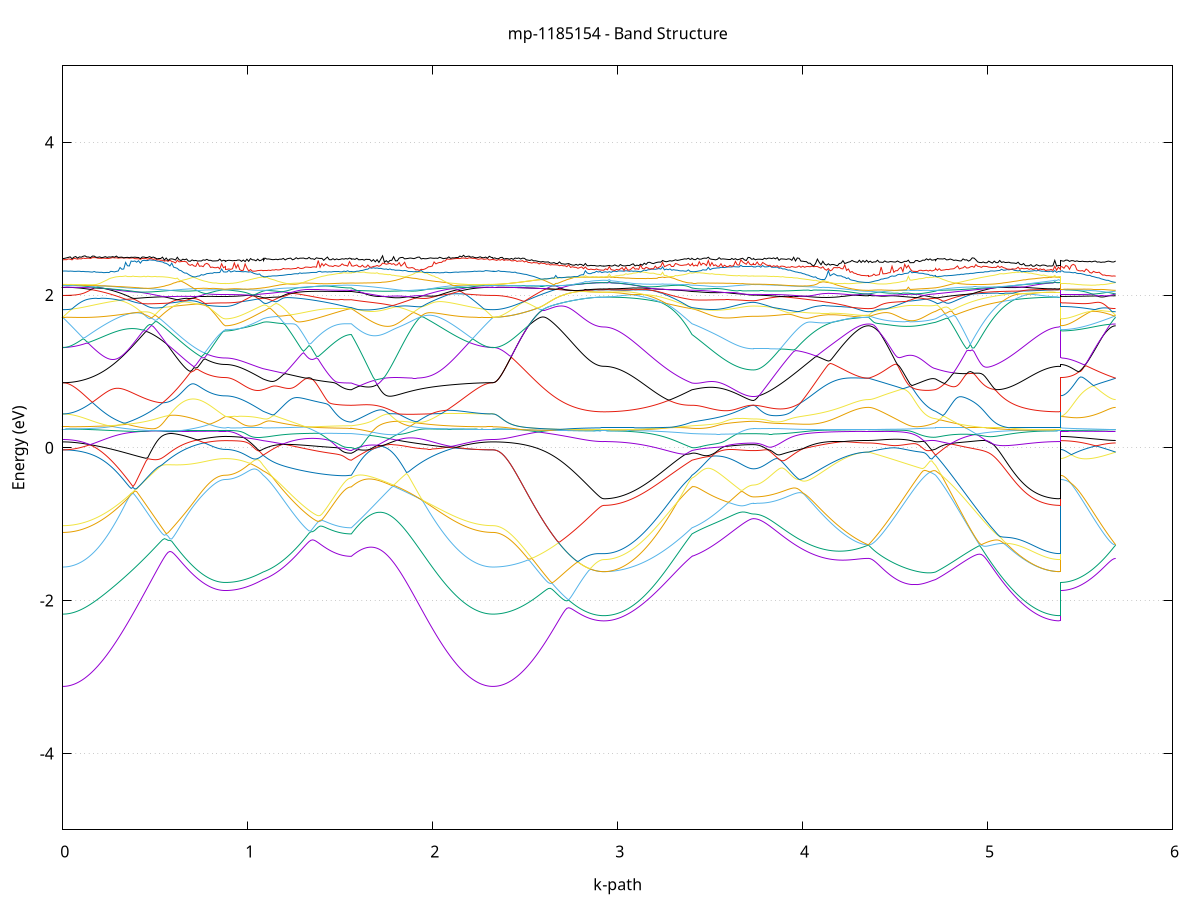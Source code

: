 set title 'mp-1185154 - Band Structure'
set xlabel 'k-path'
set ylabel 'Energy (eV)'
set grid y
set yrange [-5:5]
set terminal png size 800,600
set output 'mp-1185154_bands_gnuplot.png'
plot '-' using 1:2 with lines notitle, '-' using 1:2 with lines notitle, '-' using 1:2 with lines notitle, '-' using 1:2 with lines notitle, '-' using 1:2 with lines notitle, '-' using 1:2 with lines notitle, '-' using 1:2 with lines notitle, '-' using 1:2 with lines notitle, '-' using 1:2 with lines notitle, '-' using 1:2 with lines notitle, '-' using 1:2 with lines notitle, '-' using 1:2 with lines notitle, '-' using 1:2 with lines notitle, '-' using 1:2 with lines notitle, '-' using 1:2 with lines notitle, '-' using 1:2 with lines notitle, '-' using 1:2 with lines notitle, '-' using 1:2 with lines notitle, '-' using 1:2 with lines notitle, '-' using 1:2 with lines notitle, '-' using 1:2 with lines notitle, '-' using 1:2 with lines notitle, '-' using 1:2 with lines notitle, '-' using 1:2 with lines notitle, '-' using 1:2 with lines notitle, '-' using 1:2 with lines notitle, '-' using 1:2 with lines notitle, '-' using 1:2 with lines notitle, '-' using 1:2 with lines notitle, '-' using 1:2 with lines notitle, '-' using 1:2 with lines notitle, '-' using 1:2 with lines notitle, '-' using 1:2 with lines notitle, '-' using 1:2 with lines notitle, '-' using 1:2 with lines notitle, '-' using 1:2 with lines notitle, '-' using 1:2 with lines notitle, '-' using 1:2 with lines notitle, '-' using 1:2 with lines notitle, '-' using 1:2 with lines notitle, '-' using 1:2 with lines notitle, '-' using 1:2 with lines notitle, '-' using 1:2 with lines notitle, '-' using 1:2 with lines notitle, '-' using 1:2 with lines notitle, '-' using 1:2 with lines notitle, '-' using 1:2 with lines notitle, '-' using 1:2 with lines notitle
0.000000 -34.802348
0.009986 -34.802348
0.019973 -34.802348
0.029959 -34.802348
0.039945 -34.802348
0.049932 -34.802248
0.059918 -34.802248
0.069904 -34.802248
0.079891 -34.802148
0.089877 -34.802048
0.099863 -34.802048
0.109850 -34.801948
0.119836 -34.801848
0.129822 -34.801748
0.139809 -34.801548
0.149795 -34.801548
0.159781 -34.801448
0.169768 -34.801348
0.179754 -34.801248
0.189740 -34.801148
0.199727 -34.800948
0.209713 -34.800848
0.219699 -34.800748
0.229686 -34.800648
0.239672 -34.800448
0.249658 -34.800348
0.259645 -34.800148
0.269631 -34.799948
0.279617 -34.799848
0.289604 -34.799648
0.299590 -34.799548
0.309576 -34.799348
0.319563 -34.799148
0.329549 -34.799048
0.339535 -34.798848
0.349522 -34.798648
0.359508 -34.798448
0.369494 -34.798348
0.379481 -34.798148
0.389467 -34.797948
0.399453 -34.797748
0.409440 -34.797648
0.419426 -34.797448
0.429412 -34.797248
0.439398 -34.797148
0.449385 -34.797048
0.459371 -34.796848
0.469357 -34.796648
0.479344 -34.796548
0.489330 -34.796348
0.499316 -34.796248
0.509303 -34.796048
0.519289 -34.795948
0.529275 -34.795748
0.539262 -34.795648
0.549248 -34.795448
0.559234 -34.795348
0.569221 -34.795248
0.579207 -34.795048
0.589193 -34.794948
0.599180 -34.794748
0.609166 -34.794648
0.619152 -34.794648
0.629139 -34.794448
0.639125 -34.794348
0.649111 -34.794348
0.659098 -34.794248
0.669084 -34.794148
0.679070 -34.794048
0.689057 -34.793948
0.699043 -34.793848
0.709029 -34.793748
0.719016 -34.793748
0.729002 -34.793648
0.738988 -34.793548
0.748975 -34.793548
0.758961 -34.793448
0.768947 -34.793448
0.778934 -34.793348
0.788920 -34.793348
0.798906 -34.793348
0.808893 -34.793348
0.818879 -34.793248
0.828865 -34.793248
0.838852 -34.793248
0.848838 -34.793248
0.858824 -34.793248
0.868811 -34.793248
0.878797 -34.793248
0.878797 -34.793248
0.888525 -34.793248
0.898254 -34.793248
0.907982 -34.793248
0.917710 -34.793248
0.927439 -34.793248
0.937167 -34.793248
0.946896 -34.793248
0.956624 -34.793248
0.966352 -34.793248
0.976081 -34.793248
0.985809 -34.793348
0.995537 -34.793248
1.005266 -34.793348
1.014994 -34.793248
1.024722 -34.793348
1.034451 -34.793348
1.044179 -34.793448
1.053908 -34.793448
1.063636 -34.793548
1.073364 -34.793548
1.083093 -34.793648
1.083093 -34.793648
1.093029 -34.793648
1.102965 -34.793648
1.112902 -34.793648
1.122838 -34.793748
1.132774 -34.793748
1.142711 -34.793748
1.152647 -34.793748
1.162583 -34.793748
1.172520 -34.793948
1.182456 -34.793948
1.192392 -34.794048
1.202329 -34.794048
1.212265 -34.794048
1.222201 -34.794048
1.232138 -34.794248
1.242074 -34.794348
1.252010 -34.794148
1.261947 -34.794348
1.271883 -34.794348
1.281819 -34.794548
1.291756 -34.794448
1.301692 -34.794648
1.311629 -34.794648
1.321565 -34.794748
1.331501 -34.794748
1.341438 -34.794848
1.351374 -34.794848
1.361310 -34.794848
1.371247 -34.794948
1.381183 -34.795048
1.391119 -34.795048
1.401056 -34.795148
1.410992 -34.795148
1.420928 -34.795148
1.430865 -34.795248
1.440801 -34.795248
1.450737 -34.795348
1.460674 -34.795348
1.470610 -34.795248
1.480546 -34.795348
1.490483 -34.795348
1.500419 -34.795448
1.510355 -34.795448
1.520292 -34.795348
1.530228 -34.795348
1.540164 -34.795448
1.550101 -34.795448
1.560037 -34.795348
1.560037 -34.795448
1.569983 -34.795348
1.579930 -34.795348
1.589876 -34.795348
1.599822 -34.795348
1.609768 -34.795248
1.619715 -34.795248
1.629661 -34.795348
1.639607 -34.795348
1.649553 -34.795248
1.659500 -34.795348
1.669446 -34.795348
1.679392 -34.795348
1.689338 -34.795448
1.699285 -34.795448
1.709231 -34.795548
1.719177 -34.795548
1.729124 -34.795548
1.739070 -34.795748
1.749016 -34.795748
1.758962 -34.795848
1.768909 -34.795948
1.778855 -34.796048
1.788801 -34.796148
1.798747 -34.796248
1.808694 -34.796248
1.818640 -34.796448
1.828586 -34.796548
1.838532 -34.796648
1.848479 -34.796748
1.858425 -34.796948
1.868371 -34.797048
1.878317 -34.797148
1.888264 -34.797348
1.898210 -34.797448
1.908156 -34.797648
1.918103 -34.797848
1.928049 -34.797948
1.937995 -34.798148
1.947941 -34.798148
1.957888 -34.798448
1.967834 -34.798648
1.977780 -34.798748
1.987726 -34.798948
1.997673 -34.799048
2.007619 -34.799248
2.017565 -34.799448
2.027511 -34.799648
2.037458 -34.799748
2.047404 -34.799948
2.057350 -34.800048
2.067296 -34.800248
2.077243 -34.800348
2.087189 -34.800548
2.097135 -34.800648
2.107081 -34.800748
2.117028 -34.800948
2.126974 -34.801048
2.136920 -34.801048
2.146867 -34.801248
2.156813 -34.801348
2.166759 -34.801448
2.176705 -34.801648
2.186652 -34.801648
2.196598 -34.801848
2.206544 -34.801848
2.216490 -34.801948
2.226437 -34.802048
2.236383 -34.802148
2.246329 -34.802148
2.256275 -34.802248
2.266222 -34.802248
2.276168 -34.802348
2.286114 -34.802248
2.296060 -34.802348
2.306007 -34.802348
2.315953 -34.802348
2.325899 -34.802348
2.325899 -34.802348
2.335886 -34.802348
2.345873 -34.802348
2.355860 -34.802348
2.365847 -34.802348
2.375835 -34.802348
2.385822 -34.802348
2.395809 -34.802248
2.405796 -34.802248
2.415783 -34.802248
2.425770 -34.802148
2.435757 -34.802148
2.445744 -34.802048
2.455731 -34.802048
2.465718 -34.801948
2.475705 -34.801848
2.485692 -34.801748
2.495679 -34.801648
2.505666 -34.801648
2.515653 -34.801448
2.525640 -34.801448
2.535627 -34.801348
2.545614 -34.801248
2.555602 -34.801148
2.565589 -34.800948
2.575576 -34.800848
2.585563 -34.800748
2.595550 -34.800648
2.605537 -34.800548
2.615524 -34.800448
2.625511 -34.800348
2.635498 -34.800248
2.645485 -34.800148
2.655472 -34.800048
2.665459 -34.799948
2.675446 -34.799848
2.685433 -34.799748
2.695420 -34.799648
2.705407 -34.799448
2.715394 -34.799448
2.725382 -34.799348
2.735369 -34.799248
2.745356 -34.799148
2.755343 -34.799048
2.765330 -34.799048
2.775317 -34.799048
2.785304 -34.798948
2.795291 -34.798848
2.805278 -34.798848
2.815265 -34.798748
2.825252 -34.798648
2.835239 -34.798548
2.845226 -34.798548
2.855213 -34.798548
2.865200 -34.798448
2.875187 -34.798448
2.885174 -34.798348
2.895162 -34.798448
2.905149 -34.798448
2.915136 -34.798448
2.925123 -34.798448
2.925123 -34.798448
2.935059 -34.798448
2.944995 -34.798448
2.954932 -34.798348
2.964868 -34.798348
2.974804 -34.798348
2.984741 -34.798348
2.994677 -34.798348
3.004613 -34.798248
3.014550 -34.798248
3.024486 -34.798248
3.034422 -34.798148
3.044359 -34.798148
3.054295 -34.798048
3.064232 -34.798048
3.074168 -34.797948
3.084104 -34.797948
3.094041 -34.797848
3.103977 -34.797648
3.113913 -34.797648
3.123850 -34.797448
3.133786 -34.797548
3.143722 -34.797448
3.153659 -34.797248
3.163595 -34.797248
3.173531 -34.797148
3.183468 -34.797048
3.193404 -34.796948
3.203340 -34.796848
3.213277 -34.796748
3.223213 -34.796648
3.233149 -34.796548
3.243086 -34.796548
3.253022 -34.796448
3.262958 -34.796348
3.272895 -34.796248
3.282831 -34.796148
3.292767 -34.796048
3.302704 -34.796048
3.312640 -34.795948
3.322576 -34.795848
3.332513 -34.795748
3.342449 -34.795648
3.352385 -34.795648
3.362322 -34.795648
3.372258 -34.795548
3.382194 -34.795548
3.392131 -34.795448
3.402067 -34.795448
3.402067 -34.795448
3.411850 -34.795448
3.421633 -34.795348
3.431416 -34.795348
3.441199 -34.795348
3.450982 -34.795348
3.460765 -34.795348
3.470548 -34.795348
3.480331 -34.795348
3.490113 -34.795448
3.499896 -34.795448
3.509679 -34.795448
3.519462 -34.795348
3.529245 -34.795348
3.539028 -34.795448
3.548811 -34.795348
3.558594 -34.795448
3.568377 -34.795448
3.578160 -34.795448
3.587943 -34.795448
3.597726 -34.795448
3.607508 -34.795448
3.617291 -34.795448
3.627074 -34.795448
3.636857 -34.795548
3.646640 -34.795448
3.656423 -34.795548
3.666206 -34.795548
3.675989 -34.795448
3.685772 -34.795548
3.695555 -34.795548
3.705338 -34.795548
3.715121 -34.795548
3.724903 -34.795548
3.734686 -34.795548
3.734686 -34.795548
3.744550 -34.795548
3.754413 -34.795548
3.764277 -34.795548
3.774141 -34.795548
3.784004 -34.795448
3.793868 -34.795448
3.803731 -34.795448
3.813595 -34.795448
3.823458 -34.795448
3.833322 -34.795448
3.843185 -34.795348
3.853049 -34.795348
3.862912 -34.795248
3.872776 -34.795248
3.882640 -34.795248
3.892503 -34.795148
3.902367 -34.795048
3.912230 -34.795048
3.922094 -34.795048
3.931957 -34.794948
3.941821 -34.794848
3.951684 -34.794848
3.961548 -34.794848
3.971411 -34.794748
3.981275 -34.794648
3.991139 -34.794648
4.001002 -34.794648
4.010866 -34.794448
4.020729 -34.794448
4.030593 -34.794348
4.040456 -34.794348
4.050320 -34.794348
4.060183 -34.794248
4.070047 -34.794248
4.079910 -34.794148
4.089774 -34.794048
4.099638 -34.794048
4.109501 -34.793948
4.119365 -34.793948
4.129228 -34.793848
4.139092 -34.793748
4.148955 -34.793748
4.158819 -34.793648
4.168682 -34.793648
4.178546 -34.793648
4.188409 -34.793548
4.198273 -34.793548
4.208137 -34.793548
4.218000 -34.793448
4.227864 -34.793448
4.237727 -34.793348
4.247591 -34.793348
4.257454 -34.793348
4.267318 -34.793348
4.277181 -34.793348
4.287045 -34.793248
4.296908 -34.793248
4.306772 -34.793248
4.316636 -34.793248
4.326499 -34.793248
4.336363 -34.793248
4.346226 -34.793248
4.356090 -34.793248
4.356090 -34.793248
4.365891 -34.793248
4.375692 -34.793248
4.385493 -34.793148
4.395293 -34.793148
4.405094 -34.793248
4.414895 -34.793248
4.424696 -34.793248
4.434497 -34.793248
4.444298 -34.793248
4.454099 -34.793248
4.463900 -34.793248
4.473701 -34.793248
4.483502 -34.793248
4.493303 -34.793348
4.503104 -34.793148
4.512905 -34.793348
4.522706 -34.793348
4.532507 -34.793348
4.542308 -34.793348
4.552108 -34.793348
4.561909 -34.793348
4.571710 -34.793348
4.581511 -34.793348
4.591312 -34.793348
4.601113 -34.793448
4.610914 -34.793448
4.620715 -34.793348
4.630516 -34.793448
4.640317 -34.793448
4.650118 -34.793448
4.659919 -34.793448
4.669720 -34.793548
4.679521 -34.793448
4.689322 -34.793548
4.699122 -34.793548
4.708923 -34.793548
4.718724 -34.793648
4.718724 -34.793548
4.728644 -34.793648
4.738563 -34.793648
4.748482 -34.793748
4.758401 -34.793748
4.768320 -34.793848
4.778239 -34.793848
4.788158 -34.793948
4.798077 -34.793948
4.807997 -34.794048
4.817916 -34.794048
4.827835 -34.794148
4.837754 -34.794248
4.847673 -34.794148
4.857592 -34.793948
4.867511 -34.794448
4.877431 -34.794548
4.887350 -34.794648
4.897269 -34.794748
4.907188 -34.794748
4.917107 -34.794748
4.927026 -34.794948
4.936945 -34.795048
4.946865 -34.795148
4.956784 -34.795248
4.966703 -34.795248
4.976622 -34.795448
4.986541 -34.795548
4.996460 -34.795548
5.006379 -34.795748
5.016298 -34.795848
5.026218 -34.795948
5.036137 -34.796048
5.046056 -34.796148
5.055975 -34.796148
5.065894 -34.796248
5.075813 -34.796448
5.085732 -34.796548
5.095652 -34.796648
5.105571 -34.796648
5.115490 -34.796848
5.125409 -34.796848
5.135328 -34.796948
5.145247 -34.796948
5.155166 -34.796848
5.165086 -34.797248
5.175005 -34.797348
5.184924 -34.797448
5.194843 -34.797548
5.204762 -34.797648
5.214681 -34.797748
5.224600 -34.797848
5.234520 -34.797848
5.244439 -34.797948
5.254358 -34.798048
5.264277 -34.798048
5.274196 -34.798148
5.284115 -34.798148
5.294034 -34.798148
5.303953 -34.798248
5.313873 -34.798248
5.323792 -34.798348
5.333711 -34.798348
5.343630 -34.798348
5.353549 -34.798348
5.363468 -34.798448
5.373387 -34.798448
5.383307 -34.798448
5.393226 -34.798448
5.393226 -34.793248
5.403213 -34.793248
5.413200 -34.793248
5.423187 -34.793248
5.433174 -34.793248
5.443161 -34.793248
5.453148 -34.793148
5.463135 -34.793148
5.473122 -34.793148
5.483109 -34.793148
5.493096 -34.793248
5.503083 -34.793248
5.513070 -34.793148
5.523057 -34.793148
5.533045 -34.793248
5.543032 -34.793248
5.553019 -34.793248
5.563006 -34.793248
5.572993 -34.793248
5.582980 -34.793248
5.592967 -34.793148
5.602954 -34.793248
5.612941 -34.793148
5.622928 -34.793148
5.632915 -34.793248
5.642902 -34.793248
5.652889 -34.793248
5.662876 -34.793248
5.672863 -34.793248
5.682850 -34.793248
5.692837 -34.793248
e
0.000000 -32.459948
0.009986 -32.459948
0.019973 -32.459748
0.029959 -32.459548
0.039945 -32.459348
0.049932 -32.458948
0.059918 -32.458548
0.069904 -32.458048
0.079891 -32.457448
0.089877 -32.456848
0.099863 -32.456148
0.109850 -32.455348
0.119836 -32.454448
0.129822 -32.453548
0.139809 -32.452448
0.149795 -32.451348
0.159781 -32.450248
0.169768 -32.448948
0.179754 -32.447648
0.189740 -32.446348
0.199727 -32.444948
0.209713 -32.443448
0.219699 -32.441848
0.229686 -32.440248
0.239672 -32.438548
0.249658 -32.436748
0.259645 -32.434948
0.269631 -32.433048
0.279617 -32.431148
0.289604 -32.429148
0.299590 -32.427048
0.309576 -32.424948
0.319563 -32.422848
0.329549 -32.420648
0.339535 -32.418348
0.349522 -32.415948
0.359508 -32.413648
0.369494 -32.411248
0.379481 -32.408848
0.389467 -32.406448
0.399453 -32.403848
0.409440 -32.401348
0.419426 -32.398748
0.429412 -32.396048
0.439398 -32.393348
0.449385 -32.390748
0.459371 -32.387948
0.469357 -32.385148
0.479344 -32.382448
0.489330 -32.379648
0.499316 -32.376848
0.509303 -32.373948
0.519289 -32.371148
0.529275 -32.368248
0.539262 -32.365348
0.549248 -32.362448
0.559234 -32.359448
0.569221 -32.356548
0.579207 -32.353648
0.589193 -32.350648
0.599180 -32.347748
0.609166 -32.344748
0.619152 -32.341748
0.629139 -32.338848
0.639125 -32.335848
0.649111 -32.332948
0.659098 -32.330048
0.669084 -32.327048
0.679070 -32.324148
0.689057 -32.321248
0.699043 -32.318348
0.709029 -32.315448
0.719016 -32.312648
0.729002 -32.309848
0.738988 -32.306948
0.748975 -32.304148
0.758961 -32.301448
0.768947 -32.298648
0.778934 -32.295948
0.788920 -32.293248
0.798906 -32.290548
0.808893 -32.287948
0.818879 -32.285348
0.828865 -32.282748
0.838852 -32.280248
0.848838 -32.277748
0.858824 -32.275348
0.868811 -32.273148
0.878797 -32.272048
0.878797 -32.272048
0.888525 -32.271948
0.898254 -32.271848
0.907982 -32.271748
0.917710 -32.271448
0.927439 -32.271148
0.937167 -32.271548
0.946896 -32.272048
0.956624 -32.272548
0.966352 -32.273148
0.976081 -32.273848
0.985809 -32.274448
0.995537 -32.275448
1.005266 -32.276248
1.014994 -32.277248
1.024722 -32.278248
1.034451 -32.279348
1.044179 -32.280448
1.053908 -32.281648
1.063636 -32.282948
1.073364 -32.284248
1.083093 -32.285648
1.083093 -32.285648
1.093029 -32.286648
1.102965 -32.287648
1.112902 -32.288548
1.122838 -32.289548
1.132774 -32.290548
1.142711 -32.291448
1.152647 -32.292448
1.162583 -32.293348
1.172520 -32.294248
1.182456 -32.295248
1.192392 -32.296048
1.202329 -32.296948
1.212265 -32.297848
1.222201 -32.298648
1.232138 -32.299548
1.242074 -32.300348
1.252010 -32.301148
1.261947 -32.301848
1.271883 -32.302648
1.281819 -32.303348
1.291756 -32.304048
1.301692 -32.304848
1.311629 -32.305448
1.321565 -32.306148
1.331501 -32.306748
1.341438 -32.307348
1.351374 -32.307948
1.361310 -32.308548
1.371247 -32.309048
1.381183 -32.309548
1.391119 -32.310048
1.401056 -32.310448
1.410992 -32.310948
1.420928 -32.311348
1.430865 -32.311648
1.440801 -32.312048
1.450737 -32.312348
1.460674 -32.312748
1.470610 -32.312948
1.480546 -32.313248
1.490483 -32.313348
1.500419 -32.313648
1.510355 -32.313748
1.520292 -32.313848
1.530228 -32.314048
1.540164 -32.314048
1.550101 -32.314148
1.560037 -32.314148
1.560037 -32.314148
1.569983 -32.311448
1.579930 -32.308648
1.589876 -32.306048
1.599822 -32.308548
1.609768 -32.311148
1.619715 -32.313748
1.629661 -32.316448
1.639607 -32.319148
1.649553 -32.321948
1.659500 -32.324748
1.669446 -32.327648
1.679392 -32.330548
1.689338 -32.333448
1.699285 -32.336348
1.709231 -32.339348
1.719177 -32.342348
1.729124 -32.345348
1.739070 -32.348348
1.749016 -32.351348
1.758962 -32.354348
1.768909 -32.357348
1.778855 -32.360348
1.788801 -32.363348
1.798747 -32.366348
1.808694 -32.369348
1.818640 -32.372248
1.828586 -32.375248
1.838532 -32.378148
1.848479 -32.381048
1.858425 -32.383948
1.868371 -32.386748
1.878317 -32.389548
1.888264 -32.392348
1.898210 -32.395048
1.908156 -32.397848
1.918103 -32.400548
1.928049 -32.403148
1.937995 -32.405748
1.947941 -32.408348
1.957888 -32.410848
1.967834 -32.413248
1.977780 -32.415748
1.987726 -32.418048
1.997673 -32.420348
2.007619 -32.422648
2.017565 -32.424848
2.027511 -32.426948
2.037458 -32.429048
2.047404 -32.431048
2.057350 -32.433048
2.067296 -32.434948
2.077243 -32.436748
2.087189 -32.438548
2.097135 -32.440248
2.107081 -32.441848
2.117028 -32.443448
2.126974 -32.444948
2.136920 -32.446348
2.146867 -32.447748
2.156813 -32.449048
2.166759 -32.450248
2.176705 -32.451448
2.186652 -32.452548
2.196598 -32.453548
2.206544 -32.454448
2.216490 -32.455348
2.226437 -32.456148
2.236383 -32.456848
2.246329 -32.457548
2.256275 -32.458048
2.266222 -32.458548
2.276168 -32.458948
2.286114 -32.459348
2.296060 -32.459648
2.306007 -32.459748
2.315953 -32.459948
2.325899 -32.459948
2.325899 -32.459948
2.335886 -32.459948
2.345873 -32.459848
2.355860 -32.459648
2.365847 -32.459348
2.375835 -32.459048
2.385822 -32.458748
2.395809 -32.458248
2.405796 -32.457748
2.415783 -32.457148
2.425770 -32.456548
2.435757 -32.455848
2.445744 -32.455048
2.455731 -32.454248
2.465718 -32.453348
2.475705 -32.452348
2.485692 -32.451348
2.495679 -32.450248
2.505666 -32.449148
2.515653 -32.447948
2.525640 -32.446648
2.535627 -32.445348
2.545614 -32.444048
2.555602 -32.442548
2.565589 -32.441148
2.575576 -32.439648
2.585563 -32.438048
2.595550 -32.436448
2.605537 -32.434748
2.615524 -32.433148
2.625511 -32.431348
2.635498 -32.429648
2.645485 -32.427848
2.655472 -32.426048
2.665459 -32.424248
2.675446 -32.422348
2.685433 -32.420448
2.695420 -32.418648
2.705407 -32.416748
2.715394 -32.414848
2.725382 -32.412948
2.735369 -32.411048
2.745356 -32.409148
2.755343 -32.407448
2.765330 -32.405648
2.775317 -32.403848
2.785304 -32.402148
2.795291 -32.400548
2.805278 -32.398848
2.815265 -32.397348
2.825252 -32.395948
2.835239 -32.394648
2.845226 -32.393248
2.855213 -32.392248
2.865200 -32.391248
2.875187 -32.390348
2.885174 -32.389648
2.895162 -32.389048
2.905149 -32.388648
2.915136 -32.388448
2.925123 -32.388348
2.925123 -32.388348
2.935059 -32.388348
2.944995 -32.388248
2.954932 -32.388048
2.964868 -32.387748
2.974804 -32.387448
2.984741 -32.387048
2.994677 -32.386548
3.004613 -32.386048
3.014550 -32.385448
3.024486 -32.384648
3.034422 -32.384048
3.044359 -32.383148
3.054295 -32.382248
3.064232 -32.381348
3.074168 -32.380248
3.084104 -32.379148
3.094041 -32.378048
3.103977 -32.376748
3.113913 -32.375448
3.123850 -32.374148
3.133786 -32.372648
3.143722 -32.371148
3.153659 -32.369648
3.163595 -32.367948
3.173531 -32.366348
3.183468 -32.364548
3.193404 -32.362748
3.203340 -32.360948
3.213277 -32.359048
3.223213 -32.357148
3.233149 -32.355048
3.243086 -32.353048
3.253022 -32.350848
3.262958 -32.348748
3.272895 -32.346548
3.282831 -32.344248
3.292767 -32.341948
3.302704 -32.339648
3.312640 -32.337248
3.322576 -32.334848
3.332513 -32.332348
3.342449 -32.329848
3.352385 -32.327348
3.362322 -32.324748
3.372258 -32.322148
3.382194 -32.319448
3.392131 -32.316848
3.402067 -32.314148
3.402067 -32.314148
3.411850 -32.313248
3.421633 -32.312748
3.431416 -32.312948
3.441199 -32.313648
3.450982 -32.314548
3.460765 -32.315748
3.470548 -32.317048
3.480331 -32.318348
3.490113 -32.319648
3.499896 -32.321048
3.509679 -32.322348
3.519462 -32.323648
3.529245 -32.324848
3.539028 -32.326048
3.548811 -32.327248
3.558594 -32.328348
3.568377 -32.329448
3.578160 -32.330348
3.587943 -32.331448
3.597726 -32.332348
3.607508 -32.333148
3.617291 -32.333948
3.627074 -32.334648
3.636857 -32.335348
3.646640 -32.335948
3.656423 -32.336448
3.666206 -32.336948
3.675989 -32.337448
3.685772 -32.337748
3.695555 -32.338048
3.705338 -32.338248
3.715121 -32.338448
3.724903 -32.338548
3.734686 -32.338548
3.734686 -32.338548
3.744550 -32.338448
3.754413 -32.338448
3.764277 -32.338348
3.774141 -32.338248
3.784004 -32.338048
3.793868 -32.337748
3.803731 -32.337548
3.813595 -32.337148
3.823458 -32.336848
3.833322 -32.336448
3.843185 -32.335948
3.853049 -32.335448
3.862912 -32.334848
3.872776 -32.334348
3.882640 -32.333648
3.892503 -32.333048
3.902367 -32.332348
3.912230 -32.331648
3.922094 -32.330848
3.931957 -32.330048
3.941821 -32.329148
3.951684 -32.328248
3.961548 -32.327348
3.971411 -32.326348
3.981275 -32.325348
3.991139 -32.324348
4.001002 -32.323248
4.010866 -32.322048
4.020729 -32.320948
4.030593 -32.319848
4.040456 -32.318648
4.050320 -32.317448
4.060183 -32.316148
4.070047 -32.314948
4.079910 -32.313548
4.089774 -32.312248
4.099638 -32.310848
4.109501 -32.309448
4.119365 -32.308048
4.129228 -32.306648
4.139092 -32.305248
4.148955 -32.303748
4.158819 -32.302248
4.168682 -32.300648
4.178546 -32.299148
4.188409 -32.297648
4.198273 -32.296048
4.208137 -32.294448
4.218000 -32.292848
4.227864 -32.291248
4.237727 -32.289648
4.247591 -32.288048
4.257454 -32.286448
4.267318 -32.284748
4.277181 -32.283148
4.287045 -32.281448
4.296908 -32.279848
4.306772 -32.278148
4.316636 -32.276548
4.326499 -32.274948
4.336363 -32.273348
4.346226 -32.271848
4.356090 -32.271148
4.356090 -32.271148
4.365891 -32.271348
4.375692 -32.271948
4.385493 -32.272648
4.395293 -32.273448
4.405094 -32.274148
4.414895 -32.274848
4.424696 -32.275548
4.434497 -32.276248
4.444298 -32.276848
4.454099 -32.277448
4.463900 -32.278048
4.473701 -32.278548
4.483502 -32.279048
4.493303 -32.279548
4.503104 -32.279948
4.512905 -32.280348
4.522706 -32.280748
4.532507 -32.281048
4.542308 -32.281348
4.552108 -32.281548
4.561909 -32.281848
4.571710 -32.281948
4.581511 -32.282148
4.591312 -32.282248
4.601113 -32.282348
4.610914 -32.282448
4.620715 -32.282548
4.630516 -32.282648
4.640317 -32.282748
4.650118 -32.282848
4.659919 -32.283048
4.669720 -32.283148
4.679521 -32.283448
4.689322 -32.283848
4.699122 -32.284348
4.708923 -32.284848
4.718724 -32.285648
4.718724 -32.285648
4.728644 -32.287048
4.738563 -32.288548
4.748482 -32.290148
4.758401 -32.291648
4.768320 -32.293348
4.778239 -32.295048
4.788158 -32.296748
4.798077 -32.298548
4.807997 -32.300348
4.817916 -32.302248
4.827835 -32.304148
4.837754 -32.305948
4.847673 -32.307948
4.857592 -32.309948
4.867511 -32.311948
4.877431 -32.313948
4.887350 -32.316048
4.897269 -32.318048
4.907188 -32.320148
4.917107 -32.322248
4.927026 -32.324248
4.936945 -32.326448
4.946865 -32.328448
4.956784 -32.330548
4.966703 -32.332648
4.976622 -32.334748
4.986541 -32.336848
4.996460 -32.338848
5.006379 -32.340948
5.016298 -32.342948
5.026218 -32.345048
5.036137 -32.347048
5.046056 -32.349048
5.055975 -32.350948
5.065894 -32.352848
5.075813 -32.354848
5.085732 -32.356648
5.095652 -32.358548
5.105571 -32.360248
5.115490 -32.362048
5.125409 -32.363748
5.135328 -32.365348
5.145247 -32.367048
5.155166 -32.368648
5.165086 -32.370148
5.175005 -32.371548
5.184924 -32.373048
5.194843 -32.374448
5.204762 -32.375748
5.214681 -32.376948
5.224600 -32.378148
5.234520 -32.379248
5.244439 -32.380348
5.254358 -32.381448
5.264277 -32.382348
5.274196 -32.383148
5.284115 -32.384048
5.294034 -32.384648
5.303953 -32.385448
5.313873 -32.386048
5.323792 -32.386548
5.333711 -32.387048
5.343630 -32.387448
5.353549 -32.387748
5.363468 -32.388048
5.373387 -32.388248
5.383307 -32.388348
5.393226 -32.388348
5.393226 -32.271948
5.403213 -32.271948
5.413200 -32.271948
5.423187 -32.271948
5.433174 -32.271948
5.443161 -32.271948
5.453148 -32.271948
5.463135 -32.271948
5.473122 -32.271848
5.483109 -32.271848
5.493096 -32.271848
5.503083 -32.271848
5.513070 -32.271748
5.523057 -32.271748
5.533045 -32.271748
5.543032 -32.271748
5.553019 -32.271648
5.563006 -32.271648
5.572993 -32.271648
5.582980 -32.271548
5.592967 -32.271548
5.602954 -32.271548
5.612941 -32.271448
5.622928 -32.271448
5.632915 -32.271348
5.642902 -32.271348
5.652889 -32.271248
5.662876 -32.271248
5.672863 -32.271248
5.682850 -32.271148
5.692837 -32.271148
e
0.000000 -32.183648
0.009986 -32.183648
0.019973 -32.183648
0.029959 -32.183648
0.039945 -32.183748
0.049932 -32.183848
0.059918 -32.183948
0.069904 -32.184048
0.079891 -32.184148
0.089877 -32.184348
0.099863 -32.184448
0.109850 -32.184648
0.119836 -32.184848
0.129822 -32.185048
0.139809 -32.185248
0.149795 -32.185548
0.159781 -32.185748
0.169768 -32.186048
0.179754 -32.186348
0.189740 -32.186548
0.199727 -32.186948
0.209713 -32.187348
0.219699 -32.187648
0.229686 -32.188048
0.239672 -32.188348
0.249658 -32.188848
0.259645 -32.189348
0.269631 -32.189748
0.279617 -32.190248
0.289604 -32.190748
0.299590 -32.191248
0.309576 -32.191748
0.319563 -32.192348
0.329549 -32.192948
0.339535 -32.194848
0.349522 -32.196748
0.359508 -32.198648
0.369494 -32.200648
0.379481 -32.202648
0.389467 -32.204448
0.399453 -32.206548
0.409440 -32.208548
0.419426 -32.210548
0.429412 -32.212548
0.439398 -32.214548
0.449385 -32.216548
0.459371 -32.218648
0.469357 -32.220648
0.479344 -32.222548
0.489330 -32.224548
0.499316 -32.226548
0.509303 -32.228448
0.519289 -32.230348
0.529275 -32.232348
0.539262 -32.234148
0.549248 -32.236048
0.559234 -32.237848
0.569221 -32.239648
0.579207 -32.241448
0.589193 -32.243148
0.599180 -32.244848
0.609166 -32.246448
0.619152 -32.248048
0.629139 -32.249648
0.639125 -32.251148
0.649111 -32.252648
0.659098 -32.254048
0.669084 -32.255448
0.679070 -32.256748
0.689057 -32.258048
0.699043 -32.259248
0.709029 -32.260348
0.719016 -32.261448
0.729002 -32.262548
0.738988 -32.263448
0.748975 -32.264448
0.758961 -32.265248
0.768947 -32.266048
0.778934 -32.266748
0.788920 -32.267448
0.798906 -32.267948
0.808893 -32.268548
0.818879 -32.268948
0.828865 -32.269348
0.838852 -32.269648
0.848838 -32.269948
0.858824 -32.270148
0.868811 -32.270248
0.878797 -32.270248
0.878797 -32.270248
0.888525 -32.270248
0.898254 -32.270348
0.907982 -32.270548
0.917710 -32.270748
0.927439 -32.271148
0.937167 -32.270748
0.946896 -32.270348
0.956624 -32.269848
0.966352 -32.269248
0.976081 -32.268648
0.985809 -32.268448
0.995537 -32.268448
1.005266 -32.268448
1.014994 -32.268548
1.024722 -32.268548
1.034451 -32.268548
1.044179 -32.268648
1.053908 -32.268648
1.063636 -32.268648
1.073364 -32.268648
1.083093 -32.268748
1.083093 -32.268748
1.093029 -32.269048
1.102965 -32.269548
1.112902 -32.270248
1.122838 -32.271148
1.132774 -32.272148
1.142711 -32.273048
1.152647 -32.274048
1.162583 -32.275148
1.172520 -32.275948
1.182456 -32.277148
1.192392 -32.278148
1.202329 -32.279048
1.212265 -32.280048
1.222201 -32.281048
1.232138 -32.282048
1.242074 -32.282948
1.252010 -32.283848
1.261947 -32.284748
1.271883 -32.285648
1.281819 -32.286448
1.291756 -32.287348
1.301692 -32.288148
1.311629 -32.288948
1.321565 -32.289648
1.331501 -32.290348
1.341438 -32.291048
1.351374 -32.291748
1.361310 -32.292348
1.371247 -32.293048
1.381183 -32.293648
1.391119 -32.294248
1.401056 -32.294748
1.410992 -32.295248
1.420928 -32.295648
1.430865 -32.296148
1.440801 -32.296548
1.450737 -32.296948
1.460674 -32.297348
1.470610 -32.297648
1.480546 -32.297948
1.490483 -32.298148
1.500419 -32.298348
1.510355 -32.298548
1.520292 -32.298748
1.530228 -32.298848
1.540164 -32.298948
1.550101 -32.298948
1.560037 -32.298948
1.560037 -32.298848
1.569983 -32.301248
1.579930 -32.303648
1.589876 -32.305848
1.599822 -32.303048
1.609768 -32.300248
1.619715 -32.297448
1.629661 -32.294648
1.639607 -32.291748
1.649553 -32.288848
1.659500 -32.286048
1.669446 -32.283148
1.679392 -32.280248
1.689338 -32.277348
1.699285 -32.274448
1.709231 -32.271548
1.719177 -32.268648
1.729124 -32.265748
1.739070 -32.262848
1.749016 -32.259948
1.758962 -32.257048
1.768909 -32.254248
1.778855 -32.251348
1.788801 -32.248548
1.798747 -32.245748
1.808694 -32.242948
1.818640 -32.240148
1.828586 -32.237248
1.838532 -32.234548
1.848479 -32.231848
1.858425 -32.229148
1.868371 -32.226548
1.878317 -32.223848
1.888264 -32.221248
1.898210 -32.218648
1.908156 -32.216148
1.918103 -32.213648
1.928049 -32.211148
1.937995 -32.208748
1.947941 -32.206348
1.957888 -32.204048
1.967834 -32.201748
1.977780 -32.199448
1.987726 -32.197248
1.997673 -32.195148
2.007619 -32.192948
2.017565 -32.190948
2.027511 -32.190448
2.037458 -32.190048
2.047404 -32.189548
2.057350 -32.189248
2.067296 -32.188848
2.077243 -32.188448
2.087189 -32.188148
2.097135 -32.187748
2.107081 -32.187448
2.117028 -32.187148
2.126974 -32.186748
2.136920 -32.186548
2.146867 -32.186248
2.156813 -32.185948
2.166759 -32.185748
2.176705 -32.185448
2.186652 -32.185248
2.196598 -32.185048
2.206544 -32.184848
2.216490 -32.184648
2.226437 -32.184448
2.236383 -32.184348
2.246329 -32.184148
2.256275 -32.184048
2.266222 -32.183948
2.276168 -32.183848
2.286114 -32.183748
2.296060 -32.183748
2.306007 -32.183648
2.315953 -32.183648
2.325899 -32.183648
2.325899 -32.183648
2.335886 -32.183648
2.345873 -32.183848
2.355860 -32.184048
2.365847 -32.184348
2.375835 -32.184648
2.385822 -32.185148
2.395809 -32.185748
2.405796 -32.186348
2.415783 -32.187048
2.425770 -32.187848
2.435757 -32.188748
2.445744 -32.189648
2.455731 -32.190748
2.465718 -32.191748
2.475705 -32.192948
2.485692 -32.194148
2.495679 -32.195548
2.505666 -32.196948
2.515653 -32.198348
2.525640 -32.199848
2.535627 -32.201448
2.545614 -32.203148
2.555602 -32.204848
2.565589 -32.206548
2.575576 -32.208348
2.585563 -32.210248
2.595550 -32.212148
2.605537 -32.214048
2.615524 -32.216048
2.625511 -32.218048
2.635498 -32.220148
2.645485 -32.222248
2.655472 -32.224348
2.665459 -32.226448
2.675446 -32.228648
2.685433 -32.230748
2.695420 -32.232948
2.705407 -32.235048
2.715394 -32.237248
2.725382 -32.239448
2.735369 -32.241648
2.745356 -32.243648
2.755343 -32.245748
2.765330 -32.247848
2.775317 -32.249848
2.785304 -32.251748
2.795291 -32.253648
2.805278 -32.255448
2.815265 -32.257048
2.825252 -32.258648
2.835239 -32.260148
2.845226 -32.261548
2.855213 -32.262748
2.865200 -32.263848
2.875187 -32.264848
2.885174 -32.265648
2.895162 -32.266248
2.905149 -32.266648
2.915136 -32.266948
2.925123 -32.267048
2.925123 -32.267048
2.935059 -32.267048
2.944995 -32.267048
2.954932 -32.267048
2.964868 -32.267048
2.974804 -32.267148
2.984741 -32.267148
2.994677 -32.267148
3.004613 -32.267248
3.014550 -32.267248
3.024486 -32.267348
3.034422 -32.267348
3.044359 -32.267448
3.054295 -32.267548
3.064232 -32.267648
3.074168 -32.267748
3.084104 -32.267948
3.094041 -32.268048
3.103977 -32.268248
3.113913 -32.268448
3.123850 -32.268648
3.133786 -32.268948
3.143722 -32.269248
3.153659 -32.269548
3.163595 -32.269948
3.173531 -32.270348
3.183468 -32.270748
3.193404 -32.271248
3.203340 -32.271848
3.213277 -32.272348
3.223213 -32.273048
3.233149 -32.273748
3.243086 -32.274548
3.253022 -32.275448
3.262958 -32.276348
3.272895 -32.277348
3.282831 -32.278548
3.292767 -32.279648
3.302704 -32.281048
3.312640 -32.282348
3.322576 -32.283848
3.332513 -32.285448
3.342449 -32.287048
3.352385 -32.288848
3.362322 -32.290748
3.372258 -32.292648
3.382194 -32.294648
3.392131 -32.296748
3.402067 -32.298948
3.402067 -32.298948
3.411850 -32.299748
3.421633 -32.299948
3.431416 -32.299548
3.441199 -32.298748
3.450982 -32.297648
3.460765 -32.296248
3.470548 -32.294848
3.480331 -32.293448
3.490113 -32.291948
3.499896 -32.290348
3.509679 -32.289048
3.519462 -32.287648
3.529245 -32.286248
3.539028 -32.284948
3.548811 -32.283748
3.558594 -32.282548
3.568377 -32.281348
3.578160 -32.280248
3.587943 -32.279248
3.597726 -32.278248
3.607508 -32.277348
3.617291 -32.276548
3.627074 -32.275748
3.636857 -32.275048
3.646640 -32.274448
3.656423 -32.273848
3.666206 -32.273348
3.675989 -32.272948
3.685772 -32.272548
3.695555 -32.272248
3.705338 -32.272048
3.715121 -32.271848
3.724903 -32.271748
3.734686 -32.271648
3.734686 -32.271748
3.744550 -32.271648
3.754413 -32.271648
3.764277 -32.271648
3.774141 -32.271648
3.784004 -32.271648
3.793868 -32.271648
3.803731 -32.271648
3.813595 -32.271648
3.823458 -32.271648
3.833322 -32.271648
3.843185 -32.271648
3.853049 -32.271548
3.862912 -32.271648
3.872776 -32.271648
3.882640 -32.271648
3.892503 -32.271648
3.902367 -32.271648
3.912230 -32.271548
3.922094 -32.271548
3.931957 -32.271548
3.941821 -32.271548
3.951684 -32.271548
3.961548 -32.271548
3.971411 -32.271548
3.981275 -32.271448
3.991139 -32.271448
4.001002 -32.271448
4.010866 -32.271448
4.020729 -32.271448
4.030593 -32.271448
4.040456 -32.271348
4.050320 -32.271348
4.060183 -32.271348
4.070047 -32.271348
4.079910 -32.271348
4.089774 -32.271348
4.099638 -32.271248
4.109501 -32.271248
4.119365 -32.271348
4.129228 -32.271248
4.139092 -32.271248
4.148955 -32.271248
4.158819 -32.271248
4.168682 -32.271248
4.178546 -32.271248
4.188409 -32.271248
4.198273 -32.271148
4.208137 -32.271148
4.218000 -32.271148
4.227864 -32.271148
4.237727 -32.271148
4.247591 -32.271148
4.257454 -32.271148
4.267318 -32.271148
4.277181 -32.271148
4.287045 -32.271148
4.296908 -32.271148
4.306772 -32.271148
4.316636 -32.271148
4.326499 -32.271148
4.336363 -32.271148
4.346226 -32.271148
4.356090 -32.271148
4.356090 -32.271148
4.365891 -32.271148
4.375692 -32.271148
4.385493 -32.271148
4.395293 -32.271048
4.405094 -32.271048
4.414895 -32.270948
4.424696 -32.270848
4.434497 -32.270748
4.444298 -32.270548
4.454099 -32.270348
4.463900 -32.270248
4.473701 -32.269948
4.483502 -32.269748
4.493303 -32.269548
4.503104 -32.269248
4.512905 -32.268948
4.522706 -32.268648
4.532507 -32.268248
4.542308 -32.267848
4.552108 -32.267548
4.561909 -32.267148
4.571710 -32.266648
4.581511 -32.266248
4.591312 -32.265748
4.601113 -32.265248
4.610914 -32.264748
4.620715 -32.264648
4.630516 -32.265148
4.640317 -32.265748
4.650118 -32.266248
4.659919 -32.266848
4.669720 -32.267348
4.679521 -32.267748
4.689322 -32.268148
4.699122 -32.268548
4.708923 -32.268748
4.718724 -32.268748
4.718724 -32.268748
4.728644 -32.268848
4.738563 -32.268848
4.748482 -32.268848
4.758401 -32.268948
4.768320 -32.268948
4.778239 -32.268948
4.788158 -32.269048
4.798077 -32.269048
4.807997 -32.269048
4.817916 -32.269148
4.827835 -32.269148
4.837754 -32.269148
4.847673 -32.269148
4.857592 -32.269248
4.867511 -32.269248
4.877431 -32.269248
4.887350 -32.269248
4.897269 -32.269248
4.907188 -32.269248
4.917107 -32.269248
4.927026 -32.269248
4.936945 -32.269248
4.946865 -32.269148
4.956784 -32.269148
4.966703 -32.269148
4.976622 -32.269048
4.986541 -32.269048
4.996460 -32.269048
5.006379 -32.269048
5.016298 -32.268948
5.026218 -32.268948
5.036137 -32.268948
5.046056 -32.268848
5.055975 -32.268748
5.065894 -32.268648
5.075813 -32.268648
5.085732 -32.268548
5.095652 -32.268548
5.105571 -32.268448
5.115490 -32.268448
5.125409 -32.268348
5.135328 -32.268248
5.145247 -32.268148
5.155166 -32.268148
5.165086 -32.268048
5.175005 -32.267948
5.184924 -32.267948
5.194843 -32.267848
5.204762 -32.267748
5.214681 -32.267748
5.224600 -32.267648
5.234520 -32.267548
5.244439 -32.267548
5.254358 -32.267448
5.264277 -32.267448
5.274196 -32.267348
5.284115 -32.267348
5.294034 -32.267248
5.303953 -32.267248
5.313873 -32.267148
5.323792 -32.267148
5.333711 -32.267148
5.343630 -32.267148
5.353549 -32.267048
5.363468 -32.267048
5.373387 -32.267048
5.383307 -32.267048
5.393226 -32.267048
5.393226 -32.270248
5.403213 -32.270248
5.413200 -32.270248
5.423187 -32.270248
5.433174 -32.270248
5.443161 -32.270248
5.453148 -32.270248
5.463135 -32.270348
5.473122 -32.270348
5.483109 -32.270348
5.493096 -32.270348
5.503083 -32.270348
5.513070 -32.270448
5.523057 -32.270448
5.533045 -32.270448
5.543032 -32.270448
5.553019 -32.270548
5.563006 -32.270548
5.572993 -32.270648
5.582980 -32.270648
5.592967 -32.270648
5.602954 -32.270748
5.612941 -32.270748
5.622928 -32.270848
5.632915 -32.270848
5.642902 -32.270848
5.652889 -32.270948
5.662876 -32.270948
5.672863 -32.271048
5.682850 -32.271048
5.692837 -32.271148
e
0.000000 -32.157748
0.009986 -32.157748
0.019973 -32.157848
0.029959 -32.158048
0.039945 -32.158248
0.049932 -32.158648
0.059918 -32.159048
0.069904 -32.159548
0.079891 -32.160048
0.089877 -32.160648
0.099863 -32.161348
0.109850 -32.162048
0.119836 -32.162848
0.129822 -32.163848
0.139809 -32.164648
0.149795 -32.165748
0.159781 -32.166848
0.169768 -32.167948
0.179754 -32.169148
0.189740 -32.170448
0.199727 -32.171748
0.209713 -32.173148
0.219699 -32.174548
0.229686 -32.175948
0.239672 -32.177548
0.249658 -32.179048
0.259645 -32.180648
0.269631 -32.182348
0.279617 -32.183948
0.289604 -32.185748
0.299590 -32.187548
0.309576 -32.189248
0.319563 -32.191148
0.329549 -32.192848
0.339535 -32.193448
0.349522 -32.194048
0.359508 -32.194748
0.369494 -32.195348
0.379481 -32.196048
0.389467 -32.196748
0.399453 -32.197448
0.409440 -32.198248
0.419426 -32.199048
0.429412 -32.199748
0.439398 -32.200648
0.449385 -32.201448
0.459371 -32.202348
0.469357 -32.203248
0.479344 -32.204148
0.489330 -32.205148
0.499316 -32.206148
0.509303 -32.207148
0.519289 -32.208148
0.529275 -32.209248
0.539262 -32.210448
0.549248 -32.211448
0.559234 -32.212748
0.569221 -32.213948
0.579207 -32.215148
0.589193 -32.216448
0.599180 -32.217748
0.609166 -32.219048
0.619152 -32.220448
0.629139 -32.221948
0.639125 -32.223348
0.649111 -32.224848
0.659098 -32.226348
0.669084 -32.227948
0.679070 -32.229548
0.689057 -32.231248
0.699043 -32.232848
0.709029 -32.234548
0.719016 -32.236348
0.729002 -32.238248
0.738988 -32.240048
0.748975 -32.241948
0.758961 -32.243848
0.768947 -32.245848
0.778934 -32.247848
0.788920 -32.249848
0.798906 -32.251948
0.808893 -32.254048
0.818879 -32.256148
0.828865 -32.258348
0.838852 -32.260548
0.848838 -32.262748
0.858824 -32.265048
0.868811 -32.267048
0.878797 -32.268248
0.878797 -32.268248
0.888525 -32.268248
0.898254 -32.268248
0.907982 -32.268248
0.917710 -32.268248
0.927439 -32.268248
0.937167 -32.268348
0.946896 -32.268348
0.956624 -32.268348
0.966352 -32.268348
0.976081 -32.268348
0.985809 -32.267948
0.995537 -32.267148
1.005266 -32.266348
1.014994 -32.265548
1.024722 -32.264548
1.034451 -32.263648
1.044179 -32.262548
1.053908 -32.261448
1.063636 -32.260248
1.073364 -32.259048
1.083093 -32.257848
1.083093 -32.257848
1.093029 -32.256648
1.102965 -32.255148
1.112902 -32.253548
1.122838 -32.251848
1.132774 -32.250048
1.142711 -32.248248
1.152647 -32.246448
1.162583 -32.244548
1.172520 -32.242748
1.182456 -32.240948
1.192392 -32.239148
1.202329 -32.237448
1.212265 -32.235648
1.222201 -32.233948
1.232138 -32.232248
1.242074 -32.230648
1.252010 -32.229048
1.261947 -32.227548
1.271883 -32.225948
1.281819 -32.224548
1.291756 -32.223048
1.301692 -32.221648
1.311629 -32.220248
1.321565 -32.218948
1.331501 -32.217748
1.341438 -32.216448
1.351374 -32.215348
1.361310 -32.214148
1.371247 -32.213148
1.381183 -32.212148
1.391119 -32.211148
1.401056 -32.210148
1.410992 -32.209348
1.420928 -32.208448
1.430865 -32.207748
1.440801 -32.207048
1.450737 -32.206448
1.460674 -32.205848
1.470610 -32.205248
1.480546 -32.204748
1.490483 -32.204348
1.500419 -32.203948
1.510355 -32.203648
1.520292 -32.203448
1.530228 -32.203148
1.540164 -32.203048
1.550101 -32.202948
1.560037 -32.202948
1.560037 -32.202948
1.569983 -32.203348
1.579930 -32.203648
1.589876 -32.203948
1.599822 -32.204248
1.609768 -32.204348
1.619715 -32.204448
1.629661 -32.204548
1.639607 -32.204548
1.649553 -32.204548
1.659500 -32.204448
1.669446 -32.204348
1.679392 -32.204248
1.689338 -32.204048
1.699285 -32.203848
1.709231 -32.203648
1.719177 -32.203448
1.729124 -32.203148
1.739070 -32.202848
1.749016 -32.202548
1.758962 -32.202148
1.768909 -32.201848
1.778855 -32.201348
1.788801 -32.201048
1.798747 -32.200648
1.808694 -32.200248
1.818640 -32.199748
1.828586 -32.199348
1.838532 -32.198948
1.848479 -32.198548
1.858425 -32.198048
1.868371 -32.197548
1.878317 -32.197148
1.888264 -32.196648
1.898210 -32.196148
1.908156 -32.195748
1.918103 -32.195248
1.928049 -32.194748
1.937995 -32.194348
1.947941 -32.193848
1.957888 -32.193348
1.967834 -32.193048
1.977780 -32.192548
1.987726 -32.192148
1.997673 -32.191648
2.007619 -32.191248
2.017565 -32.190848
2.027511 -32.188948
2.037458 -32.186948
2.047404 -32.185048
2.057350 -32.183248
2.067296 -32.181448
2.077243 -32.179748
2.087189 -32.178048
2.097135 -32.176448
2.107081 -32.174848
2.117028 -32.173448
2.126974 -32.171948
2.136920 -32.170648
2.146867 -32.169348
2.156813 -32.168048
2.166759 -32.166948
2.176705 -32.165748
2.186652 -32.164748
2.196598 -32.163848
2.206544 -32.162948
2.216490 -32.162048
2.226437 -32.161348
2.236383 -32.160648
2.246329 -32.160048
2.256275 -32.159548
2.266222 -32.159048
2.276168 -32.158648
2.286114 -32.158348
2.296060 -32.158048
2.306007 -32.157848
2.315953 -32.157748
2.325899 -32.157648
2.325899 -32.157748
2.335886 -32.157748
2.345873 -32.157748
2.355860 -32.157748
2.365847 -32.157748
2.375835 -32.157748
2.385822 -32.157748
2.395809 -32.157748
2.405796 -32.157748
2.415783 -32.157748
2.425770 -32.157748
2.435757 -32.157848
2.445744 -32.157848
2.455731 -32.157848
2.465718 -32.157848
2.475705 -32.157848
2.485692 -32.157848
2.495679 -32.157948
2.505666 -32.157948
2.515653 -32.157948
2.525640 -32.157948
2.535627 -32.158048
2.545614 -32.158048
2.555602 -32.158048
2.565589 -32.158048
2.575576 -32.158048
2.585563 -32.158148
2.595550 -32.158148
2.605537 -32.158148
2.615524 -32.158148
2.625511 -32.158248
2.635498 -32.158248
2.645485 -32.158248
2.655472 -32.158248
2.665459 -32.158348
2.675446 -32.158348
2.685433 -32.158348
2.695420 -32.158348
2.705407 -32.158348
2.715394 -32.158448
2.725382 -32.158448
2.735369 -32.158448
2.745356 -32.158448
2.755343 -32.158448
2.765330 -32.158548
2.775317 -32.158548
2.785304 -32.158548
2.795291 -32.158548
2.805278 -32.158548
2.815265 -32.158548
2.825252 -32.158548
2.835239 -32.158648
2.845226 -32.158648
2.855213 -32.158648
2.865200 -32.158648
2.875187 -32.158648
2.885174 -32.158648
2.895162 -32.158648
2.905149 -32.158648
2.915136 -32.158648
2.925123 -32.158648
2.925123 -32.158648
2.935059 -32.158748
2.944995 -32.158748
2.954932 -32.159048
2.964868 -32.159248
2.974804 -32.159548
2.984741 -32.159948
2.994677 -32.160448
3.004613 -32.160948
3.014550 -32.161548
3.024486 -32.162248
3.034422 -32.163048
3.044359 -32.163848
3.054295 -32.164648
3.064232 -32.165548
3.074168 -32.166448
3.084104 -32.167548
3.094041 -32.168648
3.103977 -32.169748
3.113913 -32.170948
3.123850 -32.172148
3.133786 -32.173348
3.143722 -32.174648
3.153659 -32.175948
3.163595 -32.177348
3.173531 -32.178648
3.183468 -32.179948
3.193404 -32.181348
3.203340 -32.182748
3.213277 -32.184148
3.223213 -32.185448
3.233149 -32.186848
3.243086 -32.188148
3.253022 -32.189448
3.262958 -32.190748
3.272895 -32.191948
3.282831 -32.193148
3.292767 -32.194348
3.302704 -32.195448
3.312640 -32.196448
3.322576 -32.197448
3.332513 -32.198348
3.342449 -32.199148
3.352385 -32.199948
3.362322 -32.200648
3.372258 -32.201348
3.382194 -32.201948
3.392131 -32.202448
3.402067 -32.202948
3.402067 -32.202948
3.411850 -32.203148
3.421633 -32.203248
3.431416 -32.203448
3.441199 -32.203548
3.450982 -32.203748
3.460765 -32.203848
3.470548 -32.203948
3.480331 -32.204048
3.490113 -32.204148
3.499896 -32.204248
3.509679 -32.204248
3.519462 -32.204348
3.529245 -32.204348
3.539028 -32.204448
3.548811 -32.204448
3.558594 -32.204448
3.568377 -32.204448
3.578160 -32.204448
3.587943 -32.204448
3.597726 -32.204448
3.607508 -32.204448
3.617291 -32.204448
3.627074 -32.204448
3.636857 -32.204448
3.646640 -32.204448
3.656423 -32.204448
3.666206 -32.204448
3.675989 -32.204348
3.685772 -32.204448
3.695555 -32.204348
3.705338 -32.204348
3.715121 -32.204348
3.724903 -32.204348
3.734686 -32.204348
3.734686 -32.204348
3.744550 -32.204348
3.754413 -32.204448
3.764277 -32.204548
3.774141 -32.204648
3.784004 -32.204848
3.793868 -32.205048
3.803731 -32.205248
3.813595 -32.205548
3.823458 -32.205948
3.833322 -32.206348
3.843185 -32.206748
3.853049 -32.207148
3.862912 -32.207648
3.872776 -32.208248
3.882640 -32.208748
3.892503 -32.209348
3.902367 -32.209948
3.912230 -32.210648
3.922094 -32.211348
3.931957 -32.212148
3.941821 -32.212848
3.951684 -32.213648
3.961548 -32.214448
3.971411 -32.215448
3.981275 -32.216348
3.991139 -32.217248
4.001002 -32.218248
4.010866 -32.219248
4.020729 -32.220348
4.030593 -32.221448
4.040456 -32.222548
4.050320 -32.223648
4.060183 -32.224848
4.070047 -32.226048
4.079910 -32.227248
4.089774 -32.228448
4.099638 -32.229748
4.109501 -32.231048
4.119365 -32.232348
4.129228 -32.233748
4.139092 -32.235148
4.148955 -32.236548
4.158819 -32.237948
4.168682 -32.239348
4.178546 -32.240848
4.188409 -32.242348
4.198273 -32.243848
4.208137 -32.245348
4.218000 -32.246848
4.227864 -32.248448
4.237727 -32.249948
4.247591 -32.251548
4.257454 -32.253148
4.267318 -32.254748
4.277181 -32.256348
4.287045 -32.257948
4.296908 -32.259648
4.306772 -32.261248
4.316636 -32.262848
4.326499 -32.264448
4.336363 -32.266048
4.346226 -32.267448
4.356090 -32.268248
4.356090 -32.268248
4.365891 -32.267948
4.375692 -32.267348
4.385493 -32.266648
4.395293 -32.265948
4.405094 -32.265348
4.414895 -32.264648
4.424696 -32.264048
4.434497 -32.263548
4.444298 -32.263148
4.454099 -32.262648
4.463900 -32.262348
4.473701 -32.261948
4.483502 -32.261848
4.493303 -32.261648
4.503104 -32.261548
4.512905 -32.261448
4.522706 -32.261448
4.532507 -32.261548
4.542308 -32.261748
4.552108 -32.261848
4.561909 -32.262148
4.571710 -32.262448
4.581511 -32.262748
4.591312 -32.263148
4.601113 -32.263648
4.610914 -32.264048
4.620715 -32.264248
4.630516 -32.263648
4.640317 -32.263048
4.650118 -32.262448
4.659919 -32.261848
4.669720 -32.261248
4.679521 -32.260548
4.689322 -32.259948
4.699122 -32.259148
4.708923 -32.258548
4.718724 -32.257848
4.718724 -32.257848
4.728644 -32.256448
4.738563 -32.255048
4.748482 -32.253548
4.758401 -32.252048
4.768320 -32.250548
4.778239 -32.248948
4.788158 -32.247348
4.798077 -32.245648
4.807997 -32.243948
4.817916 -32.242248
4.827835 -32.240448
4.837754 -32.238648
4.847673 -32.236848
4.857592 -32.234948
4.867511 -32.233048
4.877431 -32.231148
4.887350 -32.229248
4.897269 -32.227248
4.907188 -32.225248
4.917107 -32.223248
4.927026 -32.221348
4.936945 -32.219348
4.946865 -32.217348
4.956784 -32.215248
4.966703 -32.213348
4.976622 -32.211348
4.986541 -32.209348
4.996460 -32.207248
5.006379 -32.205248
5.016298 -32.203348
5.026218 -32.201348
5.036137 -32.199448
5.046056 -32.197548
5.055975 -32.195548
5.065894 -32.193648
5.075813 -32.191948
5.085732 -32.190048
5.095652 -32.188348
5.105571 -32.186548
5.115490 -32.184848
5.125409 -32.183148
5.135328 -32.181448
5.145247 -32.179848
5.155166 -32.178348
5.165086 -32.176848
5.175005 -32.175348
5.184924 -32.173948
5.194843 -32.172648
5.204762 -32.171348
5.214681 -32.170048
5.224600 -32.168848
5.234520 -32.167748
5.244439 -32.166648
5.254358 -32.165648
5.264277 -32.164748
5.274196 -32.163748
5.284115 -32.163048
5.294034 -32.162248
5.303953 -32.161548
5.313873 -32.160948
5.323792 -32.160448
5.333711 -32.159948
5.343630 -32.159548
5.353549 -32.159248
5.363468 -32.159048
5.373387 -32.158848
5.383307 -32.158648
5.393226 -32.158648
5.393226 -32.268248
5.403213 -32.268248
5.413200 -32.268248
5.423187 -32.268248
5.433174 -32.268248
5.443161 -32.268248
5.453148 -32.268248
5.463135 -32.268248
5.473122 -32.268248
5.483109 -32.268248
5.493096 -32.268248
5.503083 -32.268248
5.513070 -32.268248
5.523057 -32.268248
5.533045 -32.268248
5.543032 -32.268248
5.553019 -32.268248
5.563006 -32.268248
5.572993 -32.268248
5.582980 -32.268248
5.592967 -32.268248
5.602954 -32.268248
5.612941 -32.268248
5.622928 -32.268248
5.632915 -32.268248
5.642902 -32.268248
5.652889 -32.268248
5.662876 -32.268248
5.672863 -32.268248
5.682850 -32.268248
5.692837 -32.268148
e
0.000000 -17.786448
0.009986 -17.786348
0.019973 -17.786248
0.029959 -17.785948
0.039945 -17.785548
0.049932 -17.785048
0.059918 -17.784448
0.069904 -17.783748
0.079891 -17.783048
0.089877 -17.782048
0.099863 -17.781148
0.109850 -17.780048
0.119836 -17.778848
0.129822 -17.777648
0.139809 -17.776348
0.149795 -17.774948
0.159781 -17.773448
0.169768 -17.771948
0.179754 -17.770348
0.189740 -17.768748
0.199727 -17.767148
0.209713 -17.765448
0.219699 -17.763748
0.229686 -17.762048
0.239672 -17.760348
0.249658 -17.758548
0.259645 -17.756848
0.269631 -17.755248
0.279617 -17.753548
0.289604 -17.751948
0.299590 -17.750948
0.309576 -17.755248
0.319563 -17.759548
0.329549 -17.763948
0.339535 -17.768348
0.349522 -17.772848
0.359508 -17.777448
0.369494 -17.782048
0.379481 -17.786648
0.389467 -17.791348
0.399453 -17.795948
0.409440 -17.800748
0.419426 -17.805448
0.429412 -17.810148
0.439398 -17.814848
0.449385 -17.819548
0.459371 -17.824248
0.469357 -17.828948
0.479344 -17.833548
0.489330 -17.838248
0.499316 -17.842748
0.509303 -17.847348
0.519289 -17.851848
0.529275 -17.856248
0.539262 -17.860648
0.549248 -17.864948
0.559234 -17.869248
0.569221 -17.873348
0.579207 -17.877448
0.589193 -17.881448
0.599180 -17.885448
0.609166 -17.889248
0.619152 -17.892948
0.629139 -17.896548
0.639125 -17.900148
0.649111 -17.903548
0.659098 -17.906748
0.669084 -17.909948
0.679070 -17.913048
0.689057 -17.915948
0.699043 -17.918648
0.709029 -17.921348
0.719016 -17.923848
0.729002 -17.926248
0.738988 -17.928548
0.748975 -17.930648
0.758961 -17.932548
0.768947 -17.934348
0.778934 -17.936048
0.788920 -17.937548
0.798906 -17.938848
0.808893 -17.940048
0.818879 -17.941148
0.828865 -17.941948
0.838852 -17.942748
0.848838 -17.943248
0.858824 -17.943648
0.868811 -17.943948
0.878797 -17.943948
0.878797 -17.943948
0.888525 -17.943748
0.898254 -17.943148
0.907982 -17.942148
0.917710 -17.940648
0.927439 -17.938848
0.937167 -17.936548
0.946896 -17.933948
0.956624 -17.930848
0.966352 -17.927448
0.976081 -17.923648
0.985809 -17.919448
0.995537 -17.914948
1.005266 -17.910048
1.014994 -17.904848
1.024722 -17.899248
1.034451 -17.893448
1.044179 -17.887248
1.053908 -17.880848
1.063636 -17.874148
1.073364 -17.867248
1.083093 -17.860148
1.083093 -17.860148
1.093029 -17.854748
1.102965 -17.849248
1.112902 -17.843648
1.122838 -17.837848
1.132774 -17.831948
1.142711 -17.825948
1.152647 -17.819848
1.162583 -17.813548
1.172520 -17.807348
1.182456 -17.800948
1.192392 -17.794548
1.202329 -17.788248
1.212265 -17.781848
1.222201 -17.775448
1.232138 -17.769148
1.242074 -17.762848
1.252010 -17.756748
1.261947 -17.750748
1.271883 -17.744948
1.281819 -17.739448
1.291756 -17.734348
1.301692 -17.729648
1.311629 -17.725348
1.321565 -17.721348
1.331501 -17.717648
1.341438 -17.714148
1.351374 -17.710848
1.361310 -17.707548
1.371247 -17.704348
1.381183 -17.701148
1.391119 -17.698048
1.401056 -17.695048
1.410992 -17.692048
1.420928 -17.689148
1.430865 -17.686348
1.440801 -17.683648
1.450737 -17.681048
1.460674 -17.678548
1.470610 -17.676248
1.480546 -17.674048
1.490483 -17.672048
1.500419 -17.670248
1.510355 -17.668748
1.520292 -17.667448
1.530228 -17.666348
1.540164 -17.665548
1.550101 -17.665148
1.560037 -17.664948
1.560037 -17.664848
1.569983 -17.663448
1.579930 -17.662148
1.589876 -17.661048
1.599822 -17.660048
1.609768 -17.659248
1.619715 -17.658548
1.629661 -17.658048
1.639607 -17.657748
1.649553 -17.657548
1.659500 -17.657448
1.669446 -17.657548
1.679392 -17.657748
1.689338 -17.658048
1.699285 -17.660348
1.709231 -17.663048
1.719177 -17.665648
1.729124 -17.668348
1.739070 -17.670948
1.749016 -17.673648
1.758962 -17.676248
1.768909 -17.678848
1.778855 -17.681448
1.788801 -17.684048
1.798747 -17.686748
1.808694 -17.689348
1.818640 -17.691848
1.828586 -17.694448
1.838532 -17.697048
1.848479 -17.699648
1.858425 -17.702248
1.868371 -17.704848
1.878317 -17.707348
1.888264 -17.709948
1.898210 -17.712448
1.908156 -17.715048
1.918103 -17.717548
1.928049 -17.720148
1.937995 -17.722648
1.947941 -17.725148
1.957888 -17.727648
1.967834 -17.730148
1.977780 -17.732648
1.987726 -17.735148
1.997673 -17.737548
2.007619 -17.739948
2.017565 -17.742348
2.027511 -17.744748
2.037458 -17.747048
2.047404 -17.749348
2.057350 -17.751648
2.067296 -17.753848
2.077243 -17.756048
2.087189 -17.758248
2.097135 -17.760248
2.107081 -17.762348
2.117028 -17.764248
2.126974 -17.766148
2.136920 -17.768048
2.146867 -17.769848
2.156813 -17.771548
2.166759 -17.773148
2.176705 -17.774648
2.186652 -17.776148
2.196598 -17.777548
2.206544 -17.778748
2.216490 -17.780048
2.226437 -17.781048
2.236383 -17.782048
2.246329 -17.783048
2.256275 -17.783848
2.266222 -17.784448
2.276168 -17.785048
2.286114 -17.785548
2.296060 -17.785948
2.306007 -17.786248
2.315953 -17.786448
2.325899 -17.786448
2.325899 -17.786448
2.335886 -17.786348
2.345873 -17.785848
2.355860 -17.785148
2.365847 -17.784148
2.375835 -17.782848
2.385822 -17.781248
2.395809 -17.779448
2.405796 -17.777248
2.415783 -17.774848
2.425770 -17.772248
2.435757 -17.769248
2.445744 -17.766048
2.455731 -17.762648
2.465718 -17.758948
2.475705 -17.755048
2.485692 -17.750848
2.495679 -17.746548
2.505666 -17.741948
2.515653 -17.737148
2.525640 -17.732148
2.535627 -17.726948
2.545614 -17.721648
2.555602 -17.719648
2.565589 -17.722548
2.575576 -17.725448
2.585563 -17.728348
2.595550 -17.731348
2.605537 -17.734248
2.615524 -17.737248
2.625511 -17.740248
2.635498 -17.743148
2.645485 -17.746048
2.655472 -17.748948
2.665459 -17.751848
2.675446 -17.754648
2.685433 -17.757348
2.695420 -17.760048
2.705407 -17.762648
2.715394 -17.765248
2.725382 -17.767648
2.735369 -17.770048
2.745356 -17.772348
2.755343 -17.774548
2.765330 -17.776648
2.775317 -17.778648
2.785304 -17.780548
2.795291 -17.782348
2.805278 -17.784048
2.815265 -17.785548
2.825252 -17.786948
2.835239 -17.788248
2.845226 -17.789448
2.855213 -17.790448
2.865200 -17.791348
2.875187 -17.792148
2.885174 -17.792748
2.895162 -17.793248
2.905149 -17.793648
2.915136 -17.793848
2.925123 -17.793848
2.925123 -17.793848
2.935059 -17.793748
2.944995 -17.793548
2.954932 -17.793048
2.964868 -17.792448
2.974804 -17.791648
2.984741 -17.790748
2.994677 -17.789548
3.004613 -17.788248
3.014550 -17.786748
3.024486 -17.785148
3.034422 -17.783348
3.044359 -17.781348
3.054295 -17.779248
3.064232 -17.776948
3.074168 -17.774548
3.084104 -17.771948
3.094041 -17.769148
3.103977 -17.766348
3.113913 -17.763348
3.123850 -17.760148
3.133786 -17.756948
3.143722 -17.753548
3.153659 -17.750048
3.163595 -17.746448
3.173531 -17.742748
3.183468 -17.738948
3.193404 -17.735048
3.203340 -17.731148
3.213277 -17.727048
3.223213 -17.722948
3.233149 -17.718748
3.243086 -17.714548
3.253022 -17.710248
3.262958 -17.705948
3.272895 -17.701648
3.282831 -17.697348
3.292767 -17.692948
3.302704 -17.689248
3.312640 -17.686148
3.322576 -17.683148
3.332513 -17.680248
3.342449 -17.677648
3.352385 -17.675048
3.362322 -17.672748
3.372258 -17.670548
3.382194 -17.668448
3.392131 -17.666648
3.402067 -17.664948
3.402067 -17.664948
3.411850 -17.664348
3.421633 -17.663948
3.431416 -17.663848
3.441199 -17.663948
3.450982 -17.664248
3.460765 -17.664848
3.470548 -17.665748
3.480331 -17.666848
3.490113 -17.668148
3.499896 -17.669648
3.509679 -17.671248
3.519462 -17.672948
3.529245 -17.674748
3.539028 -17.676548
3.548811 -17.678348
3.558594 -17.680248
3.568377 -17.682048
3.578160 -17.683848
3.587943 -17.685548
3.597726 -17.687148
3.607508 -17.688748
3.617291 -17.690248
3.627074 -17.691648
3.636857 -17.692948
3.646640 -17.694148
3.656423 -17.695248
3.666206 -17.696148
3.675989 -17.697048
3.685772 -17.697748
3.695555 -17.698348
3.705338 -17.698748
3.715121 -17.699148
3.724903 -17.699348
3.734686 -17.699348
3.734686 -17.699348
3.744550 -17.699448
3.754413 -17.699748
3.764277 -17.700348
3.774141 -17.701048
3.784004 -17.702048
3.793868 -17.703148
3.803731 -17.704548
3.813595 -17.706148
3.823458 -17.707848
3.833322 -17.709848
3.843185 -17.711948
3.853049 -17.714348
3.862912 -17.716748
3.872776 -17.719448
3.882640 -17.722248
3.892503 -17.725248
3.902367 -17.728348
3.912230 -17.731648
3.922094 -17.735048
3.931957 -17.738548
3.941821 -17.742148
3.951684 -17.745848
3.961548 -17.749548
3.971411 -17.753448
3.981275 -17.757348
3.991139 -17.761248
4.001002 -17.765248
4.010866 -17.769248
4.020729 -17.773248
4.030593 -17.777248
4.040456 -17.781248
4.050320 -17.785248
4.060183 -17.789148
4.070047 -17.793048
4.079910 -17.796948
4.089774 -17.800648
4.099638 -17.804448
4.109501 -17.808048
4.119365 -17.811548
4.129228 -17.815048
4.139092 -17.818448
4.148955 -17.821648
4.158819 -17.824748
4.168682 -17.827848
4.178546 -17.830648
4.188409 -17.833448
4.198273 -17.836048
4.208137 -17.838548
4.218000 -17.840848
4.227864 -17.843048
4.237727 -17.845148
4.247591 -17.846948
4.257454 -17.848748
4.267318 -17.850248
4.277181 -17.851748
4.287045 -17.852948
4.296908 -17.854048
4.306772 -17.854948
4.316636 -17.855748
4.326499 -17.856248
4.336363 -17.856748
4.346226 -17.856948
4.356090 -17.857048
4.356090 -17.857048
4.365891 -17.860848
4.375692 -17.864548
4.385493 -17.868148
4.395293 -17.871548
4.405094 -17.874748
4.414895 -17.877848
4.424696 -17.880848
4.434497 -17.883548
4.444298 -17.886048
4.454099 -17.888448
4.463900 -17.890548
4.473701 -17.892448
4.483502 -17.894148
4.493303 -17.895548
4.503104 -17.896848
4.512905 -17.897748
4.522706 -17.898448
4.532507 -17.898948
4.542308 -17.899148
4.552108 -17.899148
4.561909 -17.898848
4.571710 -17.898248
4.581511 -17.897348
4.591312 -17.896348
4.601113 -17.894948
4.610914 -17.893348
4.620715 -17.891448
4.630516 -17.889348
4.640317 -17.886948
4.650118 -17.884348
4.659919 -17.881548
4.669720 -17.878448
4.679521 -17.875148
4.689322 -17.871648
4.699122 -17.868048
4.708923 -17.864148
4.718724 -17.860148
4.718724 -17.860148
4.728644 -17.852648
4.738563 -17.844948
4.748482 -17.837048
4.758401 -17.829148
4.768320 -17.821048
4.778239 -17.812848
4.788158 -17.804648
4.798077 -17.796448
4.807997 -17.788348
4.817916 -17.780148
4.827835 -17.772148
4.837754 -17.764248
4.847673 -17.756548
4.857592 -17.756548
4.867511 -17.756648
4.877431 -17.756848
4.887350 -17.756948
4.897269 -17.757148
4.907188 -17.757448
4.917107 -17.757748
4.927026 -17.758048
4.936945 -17.758448
4.946865 -17.758848
4.956784 -17.759248
4.966703 -17.759748
4.976622 -17.760248
4.986541 -17.760848
4.996460 -17.761448
5.006379 -17.762148
5.016298 -17.762848
5.026218 -17.763548
5.036137 -17.764448
5.046056 -17.765248
5.055975 -17.766148
5.065894 -17.767048
5.075813 -17.767948
5.085732 -17.768948
5.095652 -17.769948
5.105571 -17.770948
5.115490 -17.772048
5.125409 -17.773048
5.135328 -17.774148
5.145247 -17.775248
5.155166 -17.776348
5.165086 -17.777448
5.175005 -17.778548
5.184924 -17.779648
5.194843 -17.780748
5.204762 -17.781848
5.214681 -17.782948
5.224600 -17.783948
5.234520 -17.784948
5.244439 -17.785948
5.254358 -17.786848
5.264277 -17.787748
5.274196 -17.788648
5.284115 -17.789448
5.294034 -17.790148
5.303953 -17.790848
5.313873 -17.791448
5.323792 -17.792048
5.333711 -17.792548
5.343630 -17.792948
5.353549 -17.793248
5.363468 -17.793548
5.373387 -17.793748
5.383307 -17.793848
5.393226 -17.793848
5.393226 -17.943948
5.403213 -17.943848
5.413200 -17.943548
5.423187 -17.942948
5.433174 -17.942148
5.443161 -17.941148
5.453148 -17.939948
5.463135 -17.938448
5.473122 -17.936848
5.483109 -17.934948
5.493096 -17.932848
5.503083 -17.930548
5.513070 -17.928048
5.523057 -17.925348
5.533045 -17.922448
5.543032 -17.919348
5.553019 -17.916148
5.563006 -17.912748
5.572993 -17.909148
5.582980 -17.905448
5.592967 -17.901548
5.602954 -17.897548
5.612941 -17.893448
5.622928 -17.889248
5.632915 -17.884848
5.642902 -17.880348
5.652889 -17.875848
5.662876 -17.871248
5.672863 -17.866548
5.682850 -17.861848
5.692837 -17.857048
e
0.000000 -17.680648
0.009986 -17.680748
0.019973 -17.680948
0.029959 -17.681348
0.039945 -17.682048
0.049932 -17.682848
0.059918 -17.683748
0.069904 -17.684848
0.079891 -17.686148
0.089877 -17.687548
0.099863 -17.689148
0.109850 -17.690948
0.119836 -17.692848
0.129822 -17.694948
0.139809 -17.697248
0.149795 -17.699648
0.159781 -17.702148
0.169768 -17.704848
0.179754 -17.707648
0.189740 -17.710648
0.199727 -17.713748
0.209713 -17.716948
0.219699 -17.720248
0.229686 -17.723748
0.239672 -17.727348
0.249658 -17.731048
0.259645 -17.734848
0.269631 -17.738748
0.279617 -17.742748
0.289604 -17.746848
0.299590 -17.750348
0.309576 -17.748848
0.319563 -17.747348
0.329549 -17.745948
0.339535 -17.744648
0.349522 -17.743448
0.359508 -17.742348
0.369494 -17.741348
0.379481 -17.740448
0.389467 -17.739648
0.399453 -17.738948
0.409440 -17.738448
0.419426 -17.737948
0.429412 -17.737648
0.439398 -17.737548
0.449385 -17.737448
0.459371 -17.737548
0.469357 -17.737848
0.479344 -17.738148
0.489330 -17.738648
0.499316 -17.739248
0.509303 -17.739948
0.519289 -17.740848
0.529275 -17.741748
0.539262 -17.742848
0.549248 -17.743948
0.559234 -17.745148
0.569221 -17.746448
0.579207 -17.747848
0.589193 -17.749248
0.599180 -17.750748
0.609166 -17.752248
0.619152 -17.753848
0.629139 -17.755348
0.639125 -17.756948
0.649111 -17.758548
0.659098 -17.760248
0.669084 -17.761748
0.679070 -17.763348
0.689057 -17.764948
0.699043 -17.766448
0.709029 -17.767948
0.719016 -17.769348
0.729002 -17.770748
0.738988 -17.772048
0.748975 -17.773348
0.758961 -17.774548
0.768947 -17.775648
0.778934 -17.776648
0.788920 -17.777648
0.798906 -17.778448
0.808893 -17.779248
0.818879 -17.779848
0.828865 -17.780448
0.838852 -17.780948
0.848838 -17.781248
0.858824 -17.781548
0.868811 -17.781748
0.878797 -17.781748
0.878797 -17.781748
0.888525 -17.781648
0.898254 -17.781248
0.907982 -17.780748
0.917710 -17.779848
0.927439 -17.778848
0.937167 -17.777548
0.946896 -17.776048
0.956624 -17.774348
0.966352 -17.772348
0.976081 -17.770248
0.985809 -17.767848
0.995537 -17.765348
1.005266 -17.762548
1.014994 -17.759648
1.024722 -17.758748
1.034451 -17.758548
1.044179 -17.758348
1.053908 -17.758248
1.063636 -17.758048
1.073364 -17.757848
1.083093 -17.757648
1.083093 -17.757648
1.093029 -17.757448
1.102965 -17.757148
1.112902 -17.756648
1.122838 -17.755948
1.132774 -17.755148
1.142711 -17.754148
1.152647 -17.753048
1.162583 -17.751748
1.172520 -17.750348
1.182456 -17.748748
1.192392 -17.747048
1.202329 -17.745248
1.212265 -17.743248
1.222201 -17.741048
1.232138 -17.738748
1.242074 -17.736348
1.252010 -17.733748
1.261947 -17.730948
1.271883 -17.727848
1.281819 -17.724548
1.291756 -17.720948
1.301692 -17.717048
1.311629 -17.712748
1.321565 -17.708148
1.331501 -17.703548
1.341438 -17.698848
1.351374 -17.694148
1.361310 -17.689648
1.371247 -17.685248
1.381183 -17.681048
1.391119 -17.677148
1.401056 -17.673348
1.410992 -17.669848
1.420928 -17.666648
1.430865 -17.663648
1.440801 -17.660948
1.450737 -17.658548
1.460674 -17.656348
1.470610 -17.654448
1.480546 -17.652848
1.490483 -17.651348
1.500419 -17.650148
1.510355 -17.649248
1.520292 -17.648448
1.530228 -17.647848
1.540164 -17.647548
1.550101 -17.647248
1.560037 -17.647248
1.560037 -17.647148
1.569983 -17.643448
1.579930 -17.639848
1.589876 -17.636348
1.599822 -17.633548
1.609768 -17.636248
1.619715 -17.638948
1.629661 -17.641648
1.639607 -17.644248
1.649553 -17.646948
1.659500 -17.649648
1.669446 -17.652348
1.679392 -17.655048
1.689338 -17.657648
1.699285 -17.658448
1.709231 -17.658948
1.719177 -17.659548
1.729124 -17.660148
1.739070 -17.660848
1.749016 -17.661648
1.758962 -17.662448
1.768909 -17.663348
1.778855 -17.664148
1.788801 -17.665148
1.798747 -17.666048
1.808694 -17.667048
1.818640 -17.667948
1.828586 -17.668948
1.838532 -17.669848
1.848479 -17.670748
1.858425 -17.671648
1.868371 -17.672548
1.878317 -17.673448
1.888264 -17.674248
1.898210 -17.675148
1.908156 -17.675848
1.918103 -17.676648
1.928049 -17.677248
1.937995 -17.677948
1.947941 -17.678548
1.957888 -17.679148
1.967834 -17.679648
1.977780 -17.680148
1.987726 -17.680548
1.997673 -17.680948
2.007619 -17.681248
2.017565 -17.681548
2.027511 -17.681848
2.037458 -17.682048
2.047404 -17.682248
2.057350 -17.682348
2.067296 -17.682448
2.077243 -17.682548
2.087189 -17.682548
2.097135 -17.682648
2.107081 -17.682548
2.117028 -17.682548
2.126974 -17.682448
2.136920 -17.682448
2.146867 -17.682348
2.156813 -17.682248
2.166759 -17.682148
2.176705 -17.681948
2.186652 -17.681848
2.196598 -17.681748
2.206544 -17.681648
2.216490 -17.681448
2.226437 -17.681348
2.236383 -17.681248
2.246329 -17.681148
2.256275 -17.681048
2.266222 -17.680848
2.276168 -17.680848
2.286114 -17.680748
2.296060 -17.680748
2.306007 -17.680648
2.315953 -17.680648
2.325899 -17.680648
2.325899 -17.680648
2.335886 -17.680748
2.345873 -17.680948
2.355860 -17.681448
2.365847 -17.682048
2.375835 -17.682848
2.385822 -17.683748
2.395809 -17.684848
2.405796 -17.686048
2.415783 -17.687448
2.425770 -17.689048
2.435757 -17.690748
2.445744 -17.692548
2.455731 -17.694548
2.465718 -17.696648
2.475705 -17.698848
2.485692 -17.701148
2.495679 -17.703548
2.505666 -17.706048
2.515653 -17.708648
2.525640 -17.711248
2.535627 -17.714048
2.545614 -17.716848
2.555602 -17.719648
2.565589 -17.722348
2.575576 -17.725348
2.585563 -17.728348
2.595550 -17.731348
2.605537 -17.734248
2.615524 -17.737248
2.625511 -17.740248
2.635498 -17.743148
2.645485 -17.746048
2.655472 -17.748948
2.665459 -17.751748
2.675446 -17.754548
2.685433 -17.757348
2.695420 -17.760048
2.705407 -17.762648
2.715394 -17.765248
2.725382 -17.767648
2.735369 -17.770048
2.745356 -17.772348
2.755343 -17.774548
2.765330 -17.776648
2.775317 -17.778648
2.785304 -17.780548
2.795291 -17.782348
2.805278 -17.784048
2.815265 -17.785548
2.825252 -17.786948
2.835239 -17.788248
2.845226 -17.789448
2.855213 -17.790448
2.865200 -17.791348
2.875187 -17.792148
2.885174 -17.792748
2.895162 -17.793248
2.905149 -17.793548
2.915136 -17.793848
2.925123 -17.793848
2.925123 -17.793848
2.935059 -17.793748
2.944995 -17.793448
2.954932 -17.792948
2.964868 -17.792148
2.974804 -17.791248
2.984741 -17.790148
2.994677 -17.788748
3.004613 -17.787248
3.014550 -17.785448
3.024486 -17.783548
3.034422 -17.781448
3.044359 -17.779148
3.054295 -17.776748
3.064232 -17.774148
3.074168 -17.771348
3.084104 -17.768448
3.094041 -17.765348
3.103977 -17.762148
3.113913 -17.758848
3.123850 -17.755448
3.133786 -17.751948
3.143722 -17.748348
3.153659 -17.744648
3.163595 -17.740948
3.173531 -17.737148
3.183468 -17.733348
3.193404 -17.729448
3.203340 -17.725648
3.213277 -17.721748
3.223213 -17.717848
3.233149 -17.714048
3.243086 -17.710348
3.253022 -17.706548
3.262958 -17.702948
3.272895 -17.699348
3.282831 -17.695848
3.292767 -17.692448
3.302704 -17.688648
3.312640 -17.684248
3.322576 -17.679948
3.332513 -17.675648
3.342449 -17.671448
3.352385 -17.667248
3.362322 -17.663048
3.372258 -17.658948
3.382194 -17.654948
3.392131 -17.651048
3.402067 -17.647248
3.402067 -17.647248
3.411850 -17.645548
3.421633 -17.643948
3.431416 -17.642248
3.441199 -17.640548
3.450982 -17.638848
3.460765 -17.637148
3.470548 -17.635348
3.480331 -17.633748
3.490113 -17.631948
3.499896 -17.630248
3.509679 -17.628648
3.519462 -17.626948
3.529245 -17.625348
3.539028 -17.624548
3.548811 -17.623748
3.558594 -17.623048
3.568377 -17.622248
3.578160 -17.621448
3.587943 -17.620748
3.597726 -17.619948
3.607508 -17.619248
3.617291 -17.618548
3.627074 -17.617948
3.636857 -17.617348
3.646640 -17.616748
3.656423 -17.616248
3.666206 -17.615848
3.675989 -17.615448
3.685772 -17.615048
3.695555 -17.614848
3.705338 -17.614648
3.715121 -17.614448
3.724903 -17.614348
3.734686 -17.614348
3.734686 -17.614348
3.744550 -17.614448
3.754413 -17.614748
3.764277 -17.615148
3.774141 -17.615848
3.784004 -17.616648
3.793868 -17.617748
3.803731 -17.618948
3.813595 -17.620348
3.823458 -17.622648
3.833322 -17.626348
3.843185 -17.630448
3.853049 -17.634848
3.862912 -17.639448
3.872776 -17.644448
3.882640 -17.649548
3.892503 -17.654848
3.902367 -17.660448
3.912230 -17.666148
3.922094 -17.671948
3.931957 -17.677948
3.941821 -17.684048
3.951684 -17.690248
3.961548 -17.696448
3.971411 -17.702748
3.981275 -17.709048
3.991139 -17.715348
4.001002 -17.721648
4.010866 -17.727848
4.020729 -17.734148
4.030593 -17.740348
4.040456 -17.746448
4.050320 -17.752548
4.060183 -17.758448
4.070047 -17.764348
4.079910 -17.770048
4.089774 -17.775748
4.099638 -17.781248
4.109501 -17.786548
4.119365 -17.791748
4.129228 -17.796848
4.139092 -17.801648
4.148955 -17.806448
4.158819 -17.810948
4.168682 -17.815248
4.178546 -17.819448
4.188409 -17.823348
4.198273 -17.827148
4.208137 -17.830648
4.218000 -17.834048
4.227864 -17.837148
4.237727 -17.840048
4.247591 -17.842748
4.257454 -17.845248
4.267318 -17.847448
4.277181 -17.849448
4.287045 -17.851248
4.296908 -17.852748
4.306772 -17.854048
4.316636 -17.855148
4.326499 -17.855948
4.336363 -17.856548
4.346226 -17.856948
4.356090 -17.857048
4.356090 -17.857048
4.365891 -17.853148
4.375692 -17.849248
4.385493 -17.845248
4.395293 -17.841248
4.405094 -17.837248
4.414895 -17.833248
4.424696 -17.829348
4.434497 -17.825348
4.444298 -17.821448
4.454099 -17.817548
4.463900 -17.813748
4.473701 -17.809948
4.483502 -17.806248
4.493303 -17.802648
4.503104 -17.799148
4.512905 -17.795748
4.522706 -17.792448
4.532507 -17.789248
4.542308 -17.786148
4.552108 -17.783248
4.561909 -17.780448
4.571710 -17.777748
4.581511 -17.775248
4.591312 -17.772948
4.601113 -17.770748
4.610914 -17.768748
4.620715 -17.766848
4.630516 -17.765248
4.640317 -17.763648
4.650118 -17.762348
4.659919 -17.761148
4.669720 -17.760148
4.679521 -17.759348
4.689322 -17.758648
4.699122 -17.758148
4.708923 -17.757848
4.718724 -17.757648
4.718724 -17.757648
4.728644 -17.757548
4.738563 -17.757348
4.748482 -17.757148
4.758401 -17.757048
4.768320 -17.756948
4.778239 -17.756748
4.788158 -17.756648
4.798077 -17.756648
4.807997 -17.756548
4.817916 -17.756448
4.827835 -17.756448
4.837754 -17.756448
4.847673 -17.756548
4.857592 -17.749048
4.867511 -17.741748
4.877431 -17.734748
4.887350 -17.728148
4.897269 -17.721748
4.907188 -17.715848
4.917107 -17.710348
4.927026 -17.705348
4.936945 -17.700848
4.946865 -17.696748
4.956784 -17.693248
4.966703 -17.690248
4.976622 -17.687848
4.986541 -17.685948
4.996460 -17.684648
5.006379 -17.683848
5.016298 -17.683648
5.026218 -17.683948
5.036137 -17.684748
5.046056 -17.686048
5.055975 -17.687748
5.065894 -17.689848
5.075813 -17.692448
5.085732 -17.695348
5.095652 -17.698548
5.105571 -17.702048
5.115490 -17.705748
5.125409 -17.709748
5.135328 -17.713848
5.145247 -17.718148
5.155166 -17.722548
5.165086 -17.726948
5.175005 -17.731448
5.184924 -17.736048
5.194843 -17.740548
5.204762 -17.744948
5.214681 -17.749348
5.224600 -17.753648
5.234520 -17.757748
5.244439 -17.761748
5.254358 -17.765648
5.264277 -17.769248
5.274196 -17.772748
5.284115 -17.775948
5.294034 -17.778948
5.303953 -17.781748
5.313873 -17.784148
5.323792 -17.786448
5.333711 -17.788348
5.343630 -17.790048
5.353549 -17.791448
5.363468 -17.792548
5.373387 -17.793248
5.383307 -17.793748
5.393226 -17.793848
5.393226 -17.781748
5.403213 -17.781748
5.413200 -17.781448
5.423187 -17.781148
5.433174 -17.780648
5.443161 -17.780048
5.453148 -17.779348
5.463135 -17.778448
5.473122 -17.777448
5.483109 -17.776448
5.493096 -17.775248
5.503083 -17.776648
5.513070 -17.779648
5.523057 -17.782848
5.533045 -17.786248
5.543032 -17.789848
5.553019 -17.793548
5.563006 -17.797448
5.572993 -17.801548
5.582980 -17.805748
5.592967 -17.810048
5.602954 -17.814548
5.612941 -17.819048
5.622928 -17.823648
5.632915 -17.828348
5.642902 -17.833048
5.652889 -17.837848
5.662876 -17.842648
5.672863 -17.847448
5.682850 -17.852248
5.692837 -17.857048
e
0.000000 -17.680648
0.009986 -17.680548
0.019973 -17.680048
0.029959 -17.679448
0.039945 -17.678448
0.049932 -17.677248
0.059918 -17.675748
0.069904 -17.674048
0.079891 -17.672148
0.089877 -17.669848
0.099863 -17.667448
0.109850 -17.664848
0.119836 -17.661948
0.129822 -17.658948
0.139809 -17.655748
0.149795 -17.652448
0.159781 -17.648948
0.169768 -17.645448
0.179754 -17.641748
0.189740 -17.637948
0.199727 -17.634148
0.209713 -17.630348
0.219699 -17.626548
0.229686 -17.622648
0.239672 -17.618948
0.249658 -17.615248
0.259645 -17.611648
0.269631 -17.608148
0.279617 -17.604748
0.289604 -17.601648
0.299590 -17.598648
0.309576 -17.595948
0.319563 -17.593448
0.329549 -17.591248
0.339535 -17.589348
0.349522 -17.587748
0.359508 -17.586448
0.369494 -17.585548
0.379481 -17.584948
0.389467 -17.584748
0.399453 -17.584948
0.409440 -17.585548
0.419426 -17.586548
0.429412 -17.587848
0.439398 -17.589548
0.449385 -17.591648
0.459371 -17.594148
0.469357 -17.596948
0.479344 -17.600148
0.489330 -17.603648
0.499316 -17.607448
0.509303 -17.611448
0.519289 -17.615848
0.529275 -17.620448
0.539262 -17.625248
0.549248 -17.630248
0.559234 -17.635448
0.569221 -17.640748
0.579207 -17.646248
0.589193 -17.651748
0.599180 -17.657348
0.609166 -17.663048
0.619152 -17.668748
0.629139 -17.674348
0.639125 -17.680048
0.649111 -17.685548
0.659098 -17.691048
0.669084 -17.696448
0.679070 -17.701748
0.689057 -17.706948
0.699043 -17.711948
0.709029 -17.716748
0.719016 -17.721448
0.729002 -17.725848
0.738988 -17.730048
0.748975 -17.734048
0.758961 -17.737748
0.768947 -17.741248
0.778934 -17.744448
0.788920 -17.747448
0.798906 -17.750048
0.808893 -17.752448
0.818879 -17.754448
0.828865 -17.756248
0.838852 -17.757648
0.848838 -17.758748
0.858824 -17.759648
0.868811 -17.760048
0.878797 -17.760248
0.878797 -17.760248
0.888525 -17.760248
0.898254 -17.760248
0.907982 -17.760148
0.917710 -17.760148
0.927439 -17.760048
0.937167 -17.759948
0.946896 -17.759848
0.956624 -17.759748
0.966352 -17.759648
0.976081 -17.759548
0.985809 -17.759348
0.995537 -17.759248
1.005266 -17.759048
1.014994 -17.758948
1.024722 -17.756548
1.034451 -17.753348
1.044179 -17.749948
1.053908 -17.746348
1.063636 -17.742648
1.073364 -17.738848
1.083093 -17.734948
1.083093 -17.734948
1.093029 -17.732048
1.102965 -17.729048
1.112902 -17.725948
1.122838 -17.722748
1.132774 -17.719548
1.142711 -17.716348
1.152647 -17.713048
1.162583 -17.709748
1.172520 -17.706348
1.182456 -17.702948
1.192392 -17.699548
1.202329 -17.696148
1.212265 -17.692848
1.222201 -17.689448
1.232138 -17.686048
1.242074 -17.682748
1.252010 -17.679448
1.261947 -17.676248
1.271883 -17.673048
1.281819 -17.669948
1.291756 -17.666848
1.301692 -17.663848
1.311629 -17.660948
1.321565 -17.658148
1.331501 -17.655348
1.341438 -17.652748
1.351374 -17.650148
1.361310 -17.647748
1.371247 -17.645348
1.381183 -17.643148
1.391119 -17.640948
1.401056 -17.638948
1.410992 -17.637048
1.420928 -17.635248
1.430865 -17.633548
1.440801 -17.631948
1.450737 -17.630548
1.460674 -17.629248
1.470610 -17.628048
1.480546 -17.626948
1.490483 -17.625948
1.500419 -17.625148
1.510355 -17.624448
1.520292 -17.623948
1.530228 -17.623448
1.540164 -17.623148
1.550101 -17.622948
1.560037 -17.622848
1.560037 -17.622848
1.569983 -17.625548
1.579930 -17.628248
1.589876 -17.630848
1.599822 -17.632948
1.609768 -17.629748
1.619715 -17.626648
1.629661 -17.623748
1.639607 -17.620948
1.649553 -17.618248
1.659500 -17.615848
1.669446 -17.613548
1.679392 -17.611448
1.689338 -17.609548
1.699285 -17.607748
1.709231 -17.606248
1.719177 -17.604848
1.729124 -17.603648
1.739070 -17.602648
1.749016 -17.601848
1.758962 -17.601248
1.768909 -17.600848
1.778855 -17.600548
1.788801 -17.600548
1.798747 -17.600648
1.808694 -17.600948
1.818640 -17.601348
1.828586 -17.601948
1.838532 -17.602748
1.848479 -17.603648
1.858425 -17.604748
1.868371 -17.605948
1.878317 -17.607248
1.888264 -17.608648
1.898210 -17.610248
1.908156 -17.611948
1.918103 -17.613648
1.928049 -17.615548
1.937995 -17.617448
1.947941 -17.619548
1.957888 -17.621548
1.967834 -17.623748
1.977780 -17.625948
1.987726 -17.628148
1.997673 -17.630348
2.007619 -17.632648
2.017565 -17.634948
2.027511 -17.637248
2.037458 -17.639548
2.047404 -17.641848
2.057350 -17.644148
2.067296 -17.646448
2.077243 -17.648648
2.087189 -17.650848
2.097135 -17.652948
2.107081 -17.655148
2.117028 -17.657148
2.126974 -17.659148
2.136920 -17.661148
2.146867 -17.663048
2.156813 -17.664748
2.166759 -17.666548
2.176705 -17.668148
2.186652 -17.669648
2.196598 -17.671148
2.206544 -17.672548
2.216490 -17.673748
2.226437 -17.674948
2.236383 -17.676048
2.246329 -17.676948
2.256275 -17.677848
2.266222 -17.678548
2.276168 -17.679148
2.286114 -17.679748
2.296060 -17.680148
2.306007 -17.680448
2.315953 -17.680548
2.325899 -17.680648
2.325899 -17.680648
2.335886 -17.680748
2.345873 -17.680848
2.355860 -17.681448
2.365847 -17.682048
2.375835 -17.682748
2.385822 -17.683748
2.395809 -17.684748
2.405796 -17.686048
2.415783 -17.687448
2.425770 -17.689048
2.435757 -17.690648
2.445744 -17.692548
2.455731 -17.694548
2.465718 -17.696648
2.475705 -17.698748
2.485692 -17.701148
2.495679 -17.703548
2.505666 -17.706048
2.515653 -17.708648
2.525640 -17.711248
2.535627 -17.714048
2.545614 -17.716748
2.555602 -17.716148
2.565589 -17.710448
2.575576 -17.704648
2.585563 -17.698748
2.595550 -17.692748
2.605537 -17.686748
2.615524 -17.680548
2.625511 -17.674348
2.635498 -17.668048
2.645485 -17.661748
2.655472 -17.655448
2.665459 -17.649148
2.675446 -17.642848
2.685433 -17.636648
2.695420 -17.630448
2.705407 -17.624348
2.715394 -17.618348
2.725382 -17.612448
2.735369 -17.606748
2.745356 -17.601148
2.755343 -17.595748
2.765330 -17.590548
2.775317 -17.585548
2.785304 -17.580848
2.795291 -17.576248
2.805278 -17.572048
2.815265 -17.568048
2.825252 -17.564348
2.835239 -17.560948
2.845226 -17.557848
2.855213 -17.555148
2.865200 -17.552748
2.875187 -17.550648
2.885174 -17.549048
2.895162 -17.547648
2.905149 -17.546748
2.915136 -17.546148
2.925123 -17.546048
2.925123 -17.546048
2.935059 -17.546048
2.944995 -17.546148
2.954932 -17.546348
2.964868 -17.546648
2.974804 -17.546948
2.984741 -17.547448
2.994677 -17.547948
3.004613 -17.548548
3.014550 -17.549148
3.024486 -17.549948
3.034422 -17.550748
3.044359 -17.551648
3.054295 -17.552548
3.064232 -17.553648
3.074168 -17.554748
3.084104 -17.555848
3.094041 -17.557148
3.103977 -17.558448
3.113913 -17.559848
3.123850 -17.561248
3.133786 -17.562848
3.143722 -17.564448
3.153659 -17.566048
3.163595 -17.567748
3.173531 -17.569548
3.183468 -17.571448
3.193404 -17.573348
3.203340 -17.575248
3.213277 -17.577248
3.223213 -17.579348
3.233149 -17.581448
3.243086 -17.583548
3.253022 -17.585748
3.262958 -17.587948
3.272895 -17.590348
3.282831 -17.592648
3.292767 -17.595048
3.302704 -17.597448
3.312640 -17.599848
3.322576 -17.602348
3.332513 -17.604848
3.342449 -17.607348
3.352385 -17.609848
3.362322 -17.612448
3.372258 -17.615048
3.382194 -17.617648
3.392131 -17.620248
3.402067 -17.622948
3.402067 -17.622948
3.411850 -17.624048
3.421633 -17.625048
3.431416 -17.625848
3.441199 -17.626548
3.450982 -17.627148
3.460765 -17.627448
3.470548 -17.627648
3.480331 -17.627548
3.490113 -17.627348
3.499896 -17.626948
3.509679 -17.626548
3.519462 -17.625948
3.529245 -17.625248
3.539028 -17.623748
3.548811 -17.622148
3.558594 -17.620648
3.568377 -17.619248
3.578160 -17.617848
3.587943 -17.616448
3.597726 -17.615148
3.607508 -17.613948
3.617291 -17.612748
3.627074 -17.611648
3.636857 -17.610748
3.646640 -17.609748
3.656423 -17.608948
3.666206 -17.608248
3.675989 -17.607548
3.685772 -17.607048
3.695555 -17.606548
3.705338 -17.606248
3.715121 -17.605948
3.724903 -17.605848
3.734686 -17.605748
3.734686 -17.605748
3.744550 -17.605948
3.754413 -17.606648
3.764277 -17.607748
3.774141 -17.609248
3.784004 -17.611148
3.793868 -17.613448
3.803731 -17.616148
3.813595 -17.619248
3.823458 -17.621848
3.833322 -17.623548
3.843185 -17.625448
3.853049 -17.627448
3.862912 -17.629648
3.872776 -17.631848
3.882640 -17.634248
3.892503 -17.636748
3.902367 -17.639448
3.912230 -17.642148
3.922094 -17.644948
3.931957 -17.647848
3.941821 -17.650848
3.951684 -17.653948
3.961548 -17.657048
3.971411 -17.660248
3.981275 -17.663448
3.991139 -17.666748
4.001002 -17.670048
4.010866 -17.673348
4.020729 -17.676748
4.030593 -17.680148
4.040456 -17.683548
4.050320 -17.686948
4.060183 -17.690348
4.070047 -17.693648
4.079910 -17.697048
4.089774 -17.700348
4.099638 -17.703648
4.109501 -17.706948
4.119365 -17.710148
4.129228 -17.713248
4.139092 -17.716348
4.148955 -17.719348
4.158819 -17.722248
4.168682 -17.725048
4.178546 -17.727848
4.188409 -17.730448
4.198273 -17.732948
4.208137 -17.735348
4.218000 -17.737648
4.227864 -17.739848
4.237727 -17.741848
4.247591 -17.743748
4.257454 -17.745548
4.267318 -17.747048
4.277181 -17.748548
4.287045 -17.749848
4.296908 -17.750948
4.306772 -17.751848
4.316636 -17.752648
4.326499 -17.753248
4.336363 -17.753648
4.346226 -17.753948
4.356090 -17.754048
4.356090 -17.754048
4.365891 -17.754048
4.375692 -17.754148
4.385493 -17.754248
4.395293 -17.754448
4.405094 -17.754648
4.414895 -17.754848
4.424696 -17.755148
4.434497 -17.755348
4.444298 -17.755648
4.454099 -17.755948
4.463900 -17.756148
4.473701 -17.756448
4.483502 -17.756648
4.493303 -17.756748
4.503104 -17.756848
4.512905 -17.756948
4.522706 -17.756848
4.532507 -17.756748
4.542308 -17.756648
4.552108 -17.756348
4.561909 -17.756048
4.571710 -17.755548
4.581511 -17.755048
4.591312 -17.754348
4.601113 -17.753548
4.610914 -17.752648
4.620715 -17.751648
4.630516 -17.750548
4.640317 -17.749348
4.650118 -17.747948
4.659919 -17.746448
4.669720 -17.744848
4.679521 -17.743048
4.689322 -17.741248
4.699122 -17.739248
4.708923 -17.737148
4.718724 -17.734948
4.718724 -17.734948
4.728644 -17.730848
4.738563 -17.726648
4.748482 -17.722348
4.758401 -17.717948
4.768320 -17.713448
4.778239 -17.709048
4.788158 -17.704448
4.798077 -17.699848
4.807997 -17.695248
4.817916 -17.690648
4.827835 -17.686048
4.837754 -17.681448
4.847673 -17.676848
4.857592 -17.672248
4.867511 -17.667748
4.877431 -17.663248
4.887350 -17.658748
4.897269 -17.654348
4.907188 -17.650048
4.917107 -17.645748
4.927026 -17.641548
4.936945 -17.637348
4.946865 -17.633348
4.956784 -17.629348
4.966703 -17.625448
4.976622 -17.621648
4.986541 -17.617848
4.996460 -17.614248
5.006379 -17.610748
5.016298 -17.607248
5.026218 -17.603948
5.036137 -17.600648
5.046056 -17.597548
5.055975 -17.594448
5.065894 -17.591548
5.075813 -17.588648
5.085732 -17.585948
5.095652 -17.583248
5.105571 -17.580748
5.115490 -17.578248
5.125409 -17.575948
5.135328 -17.573648
5.145247 -17.571448
5.155166 -17.569448
5.165086 -17.567448
5.175005 -17.565548
5.184924 -17.563748
5.194843 -17.562048
5.204762 -17.560448
5.214681 -17.558948
5.224600 -17.557548
5.234520 -17.556148
5.244439 -17.554948
5.254358 -17.553748
5.264277 -17.552648
5.274196 -17.551648
5.284115 -17.550748
5.294034 -17.549948
5.303953 -17.549148
5.313873 -17.548548
5.323792 -17.547948
5.333711 -17.547448
5.343630 -17.546948
5.353549 -17.546648
5.363468 -17.546348
5.373387 -17.546148
5.383307 -17.546048
5.393226 -17.546048
5.393226 -17.760248
5.403213 -17.760348
5.413200 -17.760848
5.423187 -17.761448
5.433174 -17.762448
5.443161 -17.763748
5.453148 -17.765248
5.463135 -17.767048
5.473122 -17.769048
5.483109 -17.771348
5.493096 -17.773848
5.503083 -17.774048
5.513070 -17.772748
5.523057 -17.771348
5.533045 -17.769948
5.543032 -17.768548
5.553019 -17.767048
5.563006 -17.765648
5.572993 -17.764148
5.582980 -17.762748
5.592967 -17.761448
5.602954 -17.760148
5.612941 -17.758948
5.622928 -17.757848
5.632915 -17.756948
5.642902 -17.756048
5.652889 -17.755348
5.662876 -17.754748
5.672863 -17.754348
5.682850 -17.754148
5.692837 -17.754048
e
0.000000 -16.684648
0.009986 -16.686248
0.019973 -16.690648
0.029959 -16.696948
0.039945 -16.704548
0.049932 -16.712848
0.059918 -16.721648
0.069904 -16.730748
0.079891 -16.740048
0.089877 -16.749348
0.099863 -16.758748
0.109850 -16.768148
0.119836 -16.777548
0.129822 -16.786848
0.139809 -16.796148
0.149795 -16.805248
0.159781 -16.814348
0.169768 -16.823248
0.179754 -16.832048
0.189740 -16.840648
0.199727 -16.849148
0.209713 -16.857448
0.219699 -16.865548
0.229686 -16.873448
0.239672 -16.881148
0.249658 -16.888548
0.259645 -16.895748
0.269631 -16.902748
0.279617 -16.909448
0.289604 -16.915848
0.299590 -16.921948
0.309576 -16.927848
0.319563 -16.933348
0.329549 -16.938548
0.339535 -16.943448
0.349522 -16.948048
0.359508 -16.952248
0.369494 -16.956148
0.379481 -16.959648
0.389467 -16.962748
0.399453 -16.965548
0.409440 -16.968048
0.419426 -16.970148
0.429412 -16.971848
0.439398 -16.973248
0.449385 -16.974248
0.459371 -16.974848
0.469357 -16.975148
0.479344 -16.975148
0.489330 -16.974748
0.499316 -16.974148
0.509303 -16.973048
0.519289 -16.971748
0.529275 -16.970148
0.539262 -16.968348
0.549248 -16.966148
0.559234 -16.963848
0.569221 -16.961148
0.579207 -16.958348
0.589193 -16.955348
0.599180 -16.952148
0.609166 -16.948848
0.619152 -16.945348
0.629139 -16.941748
0.639125 -16.938048
0.649111 -16.934348
0.659098 -16.930548
0.669084 -16.926648
0.679070 -16.922848
0.689057 -16.918948
0.699043 -16.915148
0.709029 -16.911448
0.719016 -16.907748
0.729002 -16.904248
0.738988 -16.900748
0.748975 -16.897448
0.758961 -16.894348
0.768947 -16.891348
0.778934 -16.888548
0.788920 -16.885948
0.798906 -16.883648
0.808893 -16.881548
0.818879 -16.879648
0.828865 -16.878048
0.838852 -16.876748
0.848838 -16.875748
0.858824 -16.875048
0.868811 -16.874548
0.878797 -16.874448
0.878797 -16.874448
0.888525 -16.874248
0.898254 -16.873748
0.907982 -16.872848
0.917710 -16.871648
0.927439 -16.870048
0.937167 -16.868148
0.946896 -16.865948
0.956624 -16.863248
0.966352 -16.860348
0.976081 -16.857048
0.985809 -16.853348
0.995537 -16.849348
1.005266 -16.850148
1.014994 -16.851148
1.024722 -16.852248
1.034451 -16.853348
1.044179 -16.854548
1.053908 -16.855948
1.063636 -16.857348
1.073364 -16.858748
1.083093 -16.860348
1.083093 -16.860348
1.093029 -16.861348
1.102965 -16.862048
1.112902 -16.862548
1.122838 -16.862648
1.132774 -16.862548
1.142711 -16.862148
1.152647 -16.861448
1.162583 -16.860548
1.172520 -16.859348
1.182456 -16.857848
1.192392 -16.856048
1.202329 -16.853948
1.212265 -16.851648
1.222201 -16.849148
1.232138 -16.846248
1.242074 -16.843148
1.252010 -16.839748
1.261947 -16.836048
1.271883 -16.832148
1.281819 -16.827948
1.291756 -16.823448
1.301692 -16.818748
1.311629 -16.813748
1.321565 -16.808548
1.331501 -16.802948
1.341438 -16.797248
1.351374 -16.791148
1.361310 -16.784848
1.371247 -16.778348
1.381183 -16.771548
1.391119 -16.764548
1.401056 -16.757248
1.410992 -16.749848
1.420928 -16.742148
1.430865 -16.734348
1.440801 -16.726448
1.450737 -16.718348
1.460674 -16.710348
1.470610 -16.702248
1.480546 -16.694148
1.490483 -16.686448
1.500419 -16.678948
1.510355 -16.671948
1.520292 -16.665548
1.530228 -16.660148
1.540164 -16.656048
1.550101 -16.653448
1.560037 -16.652548
1.560037 -16.652548
1.569983 -16.647848
1.579930 -16.642848
1.589876 -16.637448
1.599822 -16.631848
1.609768 -16.625948
1.619715 -16.619748
1.629661 -16.613248
1.639607 -16.619548
1.649553 -16.629948
1.659500 -16.640248
1.669446 -16.650448
1.679392 -16.660348
1.689338 -16.670248
1.699285 -16.679848
1.709231 -16.689348
1.719177 -16.698548
1.729124 -16.707548
1.739070 -16.716448
1.749016 -16.725048
1.758962 -16.733348
1.768909 -16.741448
1.778855 -16.749248
1.788801 -16.756748
1.798747 -16.764048
1.808694 -16.771048
1.818640 -16.777748
1.828586 -16.784148
1.838532 -16.790148
1.848479 -16.795848
1.858425 -16.801248
1.868371 -16.806348
1.878317 -16.811048
1.888264 -16.815448
1.898210 -16.819448
1.908156 -16.823048
1.918103 -16.826348
1.928049 -16.829248
1.937995 -16.831748
1.947941 -16.833848
1.957888 -16.835648
1.967834 -16.837048
1.977780 -16.838048
1.987726 -16.838648
1.997673 -16.838848
2.007619 -16.838748
2.017565 -16.838248
2.027511 -16.837348
2.037458 -16.836048
2.047404 -16.834348
2.057350 -16.832348
2.067296 -16.829948
2.077243 -16.827148
2.087189 -16.824048
2.097135 -16.820448
2.107081 -16.816748
2.117028 -16.812548
2.126974 -16.808048
2.136920 -16.803248
2.146867 -16.798048
2.156813 -16.792648
2.166759 -16.786948
2.176705 -16.780848
2.186652 -16.774548
2.196598 -16.768048
2.206544 -16.761248
2.216490 -16.754148
2.226437 -16.746948
2.236383 -16.739548
2.246329 -16.732048
2.256275 -16.724448
2.266222 -16.716848
2.276168 -16.709348
2.286114 -16.702148
2.296060 -16.695548
2.306007 -16.689948
2.315953 -16.686048
2.325899 -16.684648
2.325899 -16.684648
2.335886 -16.684648
2.345873 -16.684448
2.355860 -16.684248
2.365847 -16.683948
2.375835 -16.683448
2.385822 -16.682948
2.395809 -16.682348
2.405796 -16.681648
2.415783 -16.680848
2.425770 -16.679948
2.435757 -16.679048
2.445744 -16.677948
2.455731 -16.676848
2.465718 -16.675648
2.475705 -16.674448
2.485692 -16.673048
2.495679 -16.671648
2.505666 -16.670248
2.515653 -16.668748
2.525640 -16.667148
2.535627 -16.665548
2.545614 -16.663948
2.555602 -16.662248
2.565589 -16.660548
2.575576 -16.658748
2.585563 -16.656948
2.595550 -16.655148
2.605537 -16.653348
2.615524 -16.651548
2.625511 -16.649748
2.635498 -16.647848
2.645485 -16.646048
2.655472 -16.644248
2.665459 -16.642448
2.675446 -16.640648
2.685433 -16.638848
2.695420 -16.637148
2.705407 -16.635448
2.715394 -16.633748
2.725382 -16.632148
2.735369 -16.630548
2.745356 -16.629048
2.755343 -16.627548
2.765330 -16.626148
2.775317 -16.624848
2.785304 -16.623548
2.795291 -16.622348
2.805278 -16.621148
2.815265 -16.620148
2.825252 -16.619148
2.835239 -16.618248
2.845226 -16.617448
2.855213 -16.616748
2.865200 -16.616048
2.875187 -16.615548
2.885174 -16.615148
2.895162 -16.614748
2.905149 -16.614548
2.915136 -16.614348
2.925123 -16.614348
2.925123 -16.614348
2.935059 -16.614448
2.944995 -16.614748
2.954932 -16.615348
2.964868 -16.616148
2.974804 -16.617148
2.984741 -16.618448
2.994677 -16.619848
3.004613 -16.621448
3.014550 -16.623348
3.024486 -16.625348
3.034422 -16.627448
3.044359 -16.629748
3.054295 -16.632248
3.064232 -16.634748
3.074168 -16.637448
3.084104 -16.640148
3.094041 -16.642948
3.103977 -16.645848
3.113913 -16.648748
3.123850 -16.651548
3.133786 -16.654448
3.143722 -16.657248
3.153659 -16.659948
3.163595 -16.662648
3.173531 -16.665148
3.183468 -16.667648
3.193404 -16.669848
3.203340 -16.671948
3.213277 -16.673948
3.223213 -16.675548
3.233149 -16.677048
3.243086 -16.678248
3.253022 -16.679148
3.262958 -16.679848
3.272895 -16.680148
3.282831 -16.680248
3.292767 -16.679948
3.302704 -16.679248
3.312640 -16.678248
3.322576 -16.676848
3.332513 -16.675148
3.342449 -16.673048
3.352385 -16.670548
3.362322 -16.667648
3.372258 -16.664448
3.382194 -16.660848
3.392131 -16.656848
3.402067 -16.652548
3.402067 -16.652548
3.411850 -16.650548
3.421633 -16.648348
3.431416 -16.646248
3.441199 -16.644048
3.450982 -16.642048
3.460765 -16.640448
3.470548 -16.639248
3.480331 -16.638948
3.490113 -16.639648
3.499896 -16.641648
3.509679 -16.644848
3.519462 -16.649148
3.529245 -16.654248
3.539028 -16.659848
3.548811 -16.665748
3.558594 -16.671848
3.568377 -16.677948
3.578160 -16.683948
3.587943 -16.689848
3.597726 -16.695448
3.607508 -16.700848
3.617291 -16.705948
3.627074 -16.710748
3.636857 -16.715148
3.646640 -16.719248
3.656423 -16.722848
3.666206 -16.726148
3.675989 -16.729048
3.685772 -16.731448
3.695555 -16.733448
3.705338 -16.735048
3.715121 -16.736148
3.724903 -16.736848
3.734686 -16.737048
3.734686 -16.737048
3.744550 -16.737048
3.754413 -16.736848
3.764277 -16.736548
3.774141 -16.736148
3.784004 -16.735848
3.793868 -16.735648
3.803731 -16.735548
3.813595 -16.735848
3.823458 -16.736548
3.833322 -16.737848
3.843185 -16.739948
3.853049 -16.742848
3.862912 -16.746748
3.872776 -16.751648
3.882640 -16.757448
3.892503 -16.764248
3.902367 -16.771848
3.912230 -16.780248
3.922094 -16.789248
3.931957 -16.798848
3.941821 -16.808748
3.951684 -16.819048
3.961548 -16.829648
3.971411 -16.840348
3.981275 -16.851248
3.991139 -16.862248
4.001002 -16.873148
4.010866 -16.884048
4.020729 -16.894948
4.030593 -16.905748
4.040456 -16.916448
4.050320 -16.926948
4.060183 -16.937348
4.070047 -16.947548
4.079910 -16.957448
4.089774 -16.967248
4.099638 -16.976748
4.109501 -16.985948
4.119365 -16.994948
4.129228 -17.003648
4.139092 -17.012048
4.148955 -17.020148
4.158819 -17.027948
4.168682 -17.035448
4.178546 -17.042548
4.188409 -17.049348
4.198273 -17.055748
4.208137 -17.061848
4.218000 -17.067548
4.227864 -17.072948
4.237727 -17.077948
4.247591 -17.082548
4.257454 -17.086748
4.267318 -17.090548
4.277181 -17.094048
4.287045 -17.097048
4.296908 -17.099648
4.306772 -17.101948
4.316636 -17.103748
4.326499 -17.105248
4.336363 -17.106248
4.346226 -17.106848
4.356090 -17.107048
4.356090 -17.107048
4.365891 -17.106748
4.375692 -17.105848
4.385493 -17.104348
4.395293 -17.102348
4.405094 -17.099748
4.414895 -17.096548
4.424696 -17.092848
4.434497 -17.088548
4.444298 -17.083848
4.454099 -17.078648
4.463900 -17.072948
4.473701 -17.066748
4.483502 -17.060148
4.493303 -17.053148
4.503104 -17.045748
4.512905 -17.037948
4.522706 -17.029848
4.532507 -17.021448
4.542308 -17.012648
4.552108 -17.003648
4.561909 -16.994448
4.571710 -16.984948
4.581511 -16.975348
4.591312 -16.965448
4.601113 -16.955548
4.610914 -16.945448
4.620715 -16.935248
4.630516 -16.925148
4.640317 -16.915048
4.650118 -16.905048
4.659919 -16.895248
4.669720 -16.885948
4.679521 -16.877248
4.689322 -16.869748
4.699122 -16.864048
4.708923 -16.860748
4.718724 -16.860348
4.718724 -16.860348
4.728644 -16.862048
4.738563 -16.863748
4.748482 -16.865548
4.758401 -16.867348
4.768320 -16.869148
4.778239 -16.871048
4.788158 -16.872948
4.798077 -16.874848
4.807997 -16.876648
4.817916 -16.878448
4.827835 -16.880148
4.837754 -16.881748
4.847673 -16.883148
4.857592 -16.884448
4.867511 -16.885448
4.877431 -16.886348
4.887350 -16.886848
4.897269 -16.887048
4.907188 -16.886948
4.917107 -16.886448
4.927026 -16.885648
4.936945 -16.884348
4.946865 -16.882548
4.956784 -16.880348
4.966703 -16.877548
4.976622 -16.874348
4.986541 -16.870648
4.996460 -16.866448
5.006379 -16.861648
5.016298 -16.856448
5.026218 -16.850748
5.036137 -16.844648
5.046056 -16.838048
5.055975 -16.831048
5.065894 -16.823748
5.075813 -16.816048
5.085732 -16.808048
5.095652 -16.799848
5.105571 -16.791348
5.115490 -16.782748
5.125409 -16.773948
5.135328 -16.765048
5.145247 -16.756148
5.155166 -16.747248
5.165086 -16.738248
5.175005 -16.729448
5.184924 -16.720648
5.194843 -16.712048
5.204762 -16.703648
5.214681 -16.695448
5.224600 -16.687548
5.234520 -16.679848
5.244439 -16.672448
5.254358 -16.665448
5.264277 -16.658748
5.274196 -16.652448
5.284115 -16.646548
5.294034 -16.641148
5.303953 -16.636148
5.313873 -16.631648
5.323792 -16.627648
5.333711 -16.624148
5.343630 -16.621148
5.353549 -16.618748
5.363468 -16.616848
5.373387 -16.615448
5.383307 -16.614548
5.393226 -16.614348
5.393226 -16.874448
5.403213 -16.879148
5.413200 -16.889048
5.423187 -16.900548
5.433174 -16.912348
5.443161 -16.924348
5.453148 -16.936348
5.463135 -16.948148
5.473122 -16.959848
5.483109 -16.971248
5.493096 -16.982448
5.503083 -16.993248
5.513070 -17.003848
5.523057 -17.013948
5.533045 -17.023748
5.543032 -17.033148
5.553019 -17.042048
5.563006 -17.050548
5.572993 -17.058548
5.582980 -17.065948
5.592967 -17.072848
5.602954 -17.079148
5.612941 -17.084848
5.622928 -17.089948
5.632915 -17.094448
5.642902 -17.098248
5.652889 -17.101448
5.662876 -17.103848
5.672863 -17.105648
5.682850 -17.106648
5.692837 -17.107048
e
0.000000 -16.684648
0.009986 -16.684348
0.019973 -16.683448
0.029959 -16.681848
0.039945 -16.679648
0.049932 -16.676848
0.059918 -16.673448
0.069904 -16.669448
0.079891 -16.664848
0.089877 -16.659648
0.099863 -16.653748
0.109850 -16.647348
0.119836 -16.640348
0.129822 -16.632748
0.139809 -16.624648
0.149795 -16.615848
0.159781 -16.606548
0.169768 -16.596748
0.179754 -16.586348
0.189740 -16.575448
0.199727 -16.564048
0.209713 -16.552148
0.219699 -16.539748
0.229686 -16.526848
0.239672 -16.513448
0.249658 -16.499648
0.259645 -16.485348
0.269631 -16.470648
0.279617 -16.455548
0.289604 -16.440048
0.299590 -16.424148
0.309576 -16.407848
0.319563 -16.391248
0.329549 -16.374348
0.339535 -16.357148
0.349522 -16.344548
0.359508 -16.349948
0.369494 -16.355248
0.379481 -16.360648
0.389467 -16.366248
0.399453 -16.371948
0.409440 -16.378048
0.419426 -16.384448
0.429412 -16.391448
0.439398 -16.399048
0.449385 -16.407348
0.459371 -16.416448
0.469357 -16.426348
0.479344 -16.437148
0.489330 -16.448748
0.499316 -16.461048
0.509303 -16.474148
0.519289 -16.487748
0.529275 -16.501848
0.539262 -16.516348
0.549248 -16.531148
0.559234 -16.546048
0.569221 -16.561148
0.579207 -16.576248
0.589193 -16.591248
0.599180 -16.606248
0.609166 -16.620948
0.619152 -16.635548
0.629139 -16.649748
0.639125 -16.663748
0.649111 -16.677348
0.659098 -16.690648
0.669084 -16.703448
0.679070 -16.715848
0.689057 -16.727748
0.699043 -16.739248
0.709029 -16.750148
0.719016 -16.760548
0.729002 -16.770348
0.738988 -16.779648
0.748975 -16.788348
0.758961 -16.796548
0.768947 -16.804048
0.778934 -16.810948
0.788920 -16.817148
0.798906 -16.822848
0.808893 -16.827848
0.818879 -16.832148
0.828865 -16.835848
0.838852 -16.838848
0.848838 -16.841148
0.858824 -16.842848
0.868811 -16.843848
0.878797 -16.844248
0.878797 -16.844248
0.888525 -16.844248
0.898254 -16.844348
0.907982 -16.844548
0.917710 -16.844748
0.927439 -16.845048
0.937167 -16.845448
0.946896 -16.845848
0.956624 -16.846448
0.966352 -16.846948
0.976081 -16.847648
0.985809 -16.848348
0.995537 -16.849248
1.005266 -16.844948
1.014994 -16.840248
1.024722 -16.835248
1.034451 -16.829748
1.044179 -16.824048
1.053908 -16.817948
1.063636 -16.811448
1.073364 -16.804648
1.083093 -16.797448
1.083093 -16.797448
1.093029 -16.792148
1.102965 -16.786848
1.112902 -16.781348
1.122838 -16.775848
1.132774 -16.770348
1.142711 -16.764748
1.152647 -16.759048
1.162583 -16.753248
1.172520 -16.747448
1.182456 -16.741448
1.192392 -16.735448
1.202329 -16.729448
1.212265 -16.723248
1.222201 -16.716948
1.232138 -16.710648
1.242074 -16.704148
1.252010 -16.697648
1.261947 -16.691048
1.271883 -16.684348
1.281819 -16.677648
1.291756 -16.670748
1.301692 -16.663948
1.311629 -16.657048
1.321565 -16.650048
1.331501 -16.643048
1.341438 -16.636148
1.351374 -16.629148
1.361310 -16.622148
1.371247 -16.615248
1.381183 -16.608448
1.391119 -16.601748
1.401056 -16.595148
1.410992 -16.588748
1.420928 -16.582448
1.430865 -16.576448
1.440801 -16.570648
1.450737 -16.565048
1.460674 -16.559948
1.470610 -16.555048
1.480546 -16.550648
1.490483 -16.546648
1.500419 -16.543148
1.510355 -16.540048
1.520292 -16.537448
1.530228 -16.535448
1.540164 -16.534048
1.550101 -16.533148
1.560037 -16.532848
1.560037 -16.532848
1.569983 -16.543948
1.579930 -16.554948
1.589876 -16.565948
1.599822 -16.576848
1.609768 -16.587648
1.619715 -16.598348
1.629661 -16.609048
1.639607 -16.606648
1.649553 -16.599748
1.659500 -16.592648
1.669446 -16.585448
1.679392 -16.578148
1.689338 -16.570648
1.699285 -16.563148
1.709231 -16.555548
1.719177 -16.547848
1.729124 -16.540148
1.739070 -16.532448
1.749016 -16.524748
1.758962 -16.517148
1.768909 -16.509548
1.778855 -16.501948
1.788801 -16.494348
1.798747 -16.486848
1.808694 -16.479448
1.818640 -16.472148
1.828586 -16.464848
1.838532 -16.457648
1.848479 -16.450448
1.858425 -16.443348
1.868371 -16.436348
1.878317 -16.429448
1.888264 -16.439748
1.898210 -16.449948
1.908156 -16.459948
1.918103 -16.469848
1.928049 -16.479548
1.937995 -16.489048
1.947941 -16.498348
1.957888 -16.507548
1.967834 -16.516548
1.977780 -16.525248
1.987726 -16.533848
1.997673 -16.542248
2.007619 -16.550448
2.017565 -16.558348
2.027511 -16.566048
2.037458 -16.573648
2.047404 -16.580948
2.057350 -16.587948
2.067296 -16.594848
2.077243 -16.601448
2.087189 -16.607848
2.097135 -16.613948
2.107081 -16.619848
2.117028 -16.625548
2.126974 -16.630948
2.136920 -16.636148
2.146867 -16.641048
2.156813 -16.645748
2.166759 -16.650148
2.176705 -16.654248
2.186652 -16.658148
2.196598 -16.661748
2.206544 -16.665148
2.216490 -16.668248
2.226437 -16.671048
2.236383 -16.673648
2.246329 -16.675948
2.256275 -16.677948
2.266222 -16.679748
2.276168 -16.681248
2.286114 -16.682448
2.296060 -16.683448
2.306007 -16.684048
2.315953 -16.684548
2.325899 -16.684648
2.325899 -16.684648
2.335886 -16.684648
2.345873 -16.684448
2.355860 -16.684248
2.365847 -16.683848
2.375835 -16.683448
2.385822 -16.682948
2.395809 -16.682348
2.405796 -16.681548
2.415783 -16.680848
2.425770 -16.679948
2.435757 -16.678948
2.445744 -16.677948
2.455731 -16.676848
2.465718 -16.675648
2.475705 -16.674348
2.485692 -16.673048
2.495679 -16.671648
2.505666 -16.670248
2.515653 -16.668748
2.525640 -16.667148
2.535627 -16.665548
2.545614 -16.663948
2.555602 -16.662248
2.565589 -16.660448
2.575576 -16.658748
2.585563 -16.656948
2.595550 -16.655148
2.605537 -16.653348
2.615524 -16.651548
2.625511 -16.649748
2.635498 -16.647848
2.645485 -16.646048
2.655472 -16.644248
2.665459 -16.642448
2.675446 -16.640648
2.685433 -16.638848
2.695420 -16.637148
2.705407 -16.635448
2.715394 -16.633748
2.725382 -16.632148
2.735369 -16.630548
2.745356 -16.629048
2.755343 -16.627548
2.765330 -16.626148
2.775317 -16.624848
2.785304 -16.623548
2.795291 -16.622348
2.805278 -16.621148
2.815265 -16.620148
2.825252 -16.619148
2.835239 -16.618248
2.845226 -16.617448
2.855213 -16.616748
2.865200 -16.616048
2.875187 -16.615548
2.885174 -16.615148
2.895162 -16.614748
2.905149 -16.614548
2.915136 -16.614348
2.925123 -16.614348
2.925123 -16.614348
2.935059 -16.614248
2.944995 -16.614048
2.954932 -16.613748
2.964868 -16.613348
2.974804 -16.612748
2.984741 -16.612148
2.994677 -16.611348
3.004613 -16.610448
3.014550 -16.609348
3.024486 -16.608248
3.034422 -16.606948
3.044359 -16.605648
3.054295 -16.604148
3.064232 -16.602548
3.074168 -16.600948
3.084104 -16.599148
3.094041 -16.597248
3.103977 -16.595348
3.113913 -16.593348
3.123850 -16.591148
3.133786 -16.588948
3.143722 -16.586748
3.153659 -16.584348
3.163595 -16.581948
3.173531 -16.579548
3.183468 -16.577048
3.193404 -16.574448
3.203340 -16.571848
3.213277 -16.569248
3.223213 -16.566548
3.233149 -16.563848
3.243086 -16.561048
3.253022 -16.558348
3.262958 -16.555548
3.272895 -16.552748
3.282831 -16.549848
3.292767 -16.547048
3.302704 -16.544248
3.312640 -16.541348
3.322576 -16.538448
3.332513 -16.535548
3.342449 -16.532748
3.352385 -16.529848
3.362322 -16.526848
3.372258 -16.523948
3.382194 -16.521048
3.392131 -16.521848
3.402067 -16.532848
3.402067 -16.532848
3.411850 -16.537948
3.421633 -16.543448
3.431416 -16.549448
3.441199 -16.555548
3.450982 -16.561648
3.460765 -16.567548
3.470548 -16.572848
3.480331 -16.577448
3.490113 -16.580848
3.499896 -16.583048
3.509679 -16.583748
3.519462 -16.583348
3.529245 -16.581948
3.539028 -16.579848
3.548811 -16.577348
3.558594 -16.574548
3.568377 -16.571448
3.578160 -16.568348
3.587943 -16.565248
3.597726 -16.562148
3.607508 -16.559148
3.617291 -16.556248
3.627074 -16.553448
3.636857 -16.550848
3.646640 -16.548448
3.656423 -16.546248
3.666206 -16.544348
3.675989 -16.542648
3.685772 -16.541148
3.695555 -16.539948
3.705338 -16.538948
3.715121 -16.538248
3.724903 -16.537848
3.734686 -16.537748
3.734686 -16.537748
3.744550 -16.538148
3.754413 -16.539548
3.764277 -16.541748
3.774141 -16.544648
3.784004 -16.548148
3.793868 -16.552048
3.803731 -16.556248
3.813595 -16.560348
3.823458 -16.564348
3.833322 -16.567848
3.843185 -16.570748
3.853049 -16.572848
3.862912 -16.573848
3.872776 -16.573948
3.882640 -16.572848
3.892503 -16.570748
3.902367 -16.567548
3.912230 -16.563548
3.922094 -16.558648
3.931957 -16.553048
3.941821 -16.546748
3.951684 -16.539948
3.961548 -16.532648
3.971411 -16.527848
3.981275 -16.530548
3.991139 -16.533248
4.001002 -16.535948
4.010866 -16.538648
4.020729 -16.541448
4.030593 -16.544148
4.040456 -16.546948
4.050320 -16.549648
4.060183 -16.552248
4.070047 -16.554948
4.079910 -16.557548
4.089774 -16.560048
4.099638 -16.562448
4.109501 -16.564848
4.119365 -16.567148
4.129228 -16.569448
4.139092 -16.571548
4.148955 -16.573648
4.158819 -16.575648
4.168682 -16.577448
4.178546 -16.579248
4.188409 -16.580948
4.198273 -16.582548
4.208137 -16.584048
4.218000 -16.585448
4.227864 -16.586748
4.237727 -16.587948
4.247591 -16.589048
4.257454 -16.590048
4.267318 -16.590948
4.277181 -16.591748
4.287045 -16.592448
4.296908 -16.593048
4.306772 -16.593648
4.316636 -16.594048
4.326499 -16.594348
4.336363 -16.594548
4.346226 -16.594748
4.356090 -16.594748
4.356090 -16.594748
4.365891 -16.595048
4.375692 -16.595748
4.385493 -16.597048
4.395293 -16.598848
4.405094 -16.601048
4.414895 -16.603848
4.424696 -16.607148
4.434497 -16.610848
4.444298 -16.615048
4.454099 -16.619648
4.463900 -16.624748
4.473701 -16.630248
4.483502 -16.636148
4.493303 -16.642448
4.503104 -16.649148
4.512905 -16.656048
4.522706 -16.663348
4.532507 -16.670948
4.542308 -16.678748
4.552108 -16.686748
4.561909 -16.695048
4.571710 -16.703348
4.581511 -16.711848
4.591312 -16.720448
4.601113 -16.729048
4.610914 -16.737648
4.620715 -16.746248
4.630516 -16.754648
4.640317 -16.762948
4.650118 -16.771048
4.659919 -16.778648
4.669720 -16.785748
4.679521 -16.792048
4.689322 -16.796948
4.699122 -16.799948
4.708923 -16.800248
4.718724 -16.797448
4.718724 -16.797448
4.728644 -16.789848
4.738563 -16.781848
4.748482 -16.773548
4.758401 -16.764848
4.768320 -16.755748
4.778239 -16.746448
4.788158 -16.736748
4.798077 -16.726748
4.807997 -16.716448
4.817916 -16.705748
4.827835 -16.694848
4.837754 -16.683748
4.847673 -16.672248
4.857592 -16.660548
4.867511 -16.648648
4.877431 -16.636448
4.887350 -16.624048
4.897269 -16.611548
4.907188 -16.598848
4.917107 -16.585948
4.927026 -16.572948
4.936945 -16.559848
4.946865 -16.546748
4.956784 -16.533448
4.966703 -16.520148
4.976622 -16.506848
4.986541 -16.493648
4.996460 -16.480348
5.006379 -16.467248
5.016298 -16.454148
5.026218 -16.441148
5.036137 -16.428348
5.046056 -16.415748
5.055975 -16.403248
5.065894 -16.390948
5.075813 -16.398448
5.085732 -16.410848
5.095652 -16.422848
5.105571 -16.434648
5.115490 -16.446248
5.125409 -16.457448
5.135328 -16.468348
5.145247 -16.478948
5.155166 -16.489248
5.165086 -16.499148
5.175005 -16.508648
5.184924 -16.517848
5.194843 -16.526648
5.204762 -16.535048
5.214681 -16.543048
5.224600 -16.550648
5.234520 -16.557848
5.244439 -16.564548
5.254358 -16.570948
5.264277 -16.576848
5.274196 -16.582348
5.284115 -16.587448
5.294034 -16.592148
5.303953 -16.596348
5.313873 -16.600048
5.323792 -16.603448
5.333711 -16.606348
5.343630 -16.608748
5.353549 -16.610748
5.363468 -16.612348
5.373387 -16.613448
5.383307 -16.614148
5.393226 -16.614348
5.393226 -16.844248
5.403213 -16.839448
5.413200 -16.829448
5.423187 -16.817748
5.433174 -16.805648
5.443161 -16.793248
5.453148 -16.780848
5.463135 -16.768548
5.473122 -16.756348
5.483109 -16.744248
5.493096 -16.732448
5.503083 -16.720848
5.513070 -16.709548
5.523057 -16.698548
5.533045 -16.687848
5.543032 -16.677648
5.553019 -16.667848
5.563006 -16.658548
5.572993 -16.649648
5.582980 -16.641348
5.592967 -16.633648
5.602954 -16.626548
5.612941 -16.620048
5.622928 -16.614248
5.632915 -16.609148
5.642902 -16.604848
5.652889 -16.601248
5.662876 -16.598448
5.672863 -16.596448
5.682850 -16.595148
5.692837 -16.594748
e
0.000000 -16.619448
0.009986 -16.617948
0.019973 -16.613548
0.029959 -16.607148
0.039945 -16.599548
0.049932 -16.591248
0.059918 -16.582448
0.069904 -16.573348
0.079891 -16.564048
0.089877 -16.554648
0.099863 -16.545248
0.109850 -16.535748
0.119836 -16.526248
0.129822 -16.516848
0.139809 -16.507448
0.149795 -16.498048
0.159781 -16.488748
0.169768 -16.479548
0.179754 -16.470448
0.189740 -16.461348
0.199727 -16.452448
0.209713 -16.443548
0.219699 -16.434848
0.229686 -16.426248
0.239672 -16.417748
0.249658 -16.409348
0.259645 -16.401048
0.269631 -16.392948
0.279617 -16.384948
0.289604 -16.377048
0.299590 -16.369348
0.309576 -16.361748
0.319563 -16.354348
0.329549 -16.347048
0.339535 -16.339948
0.349522 -16.339548
0.359508 -16.326148
0.369494 -16.319448
0.379481 -16.312948
0.389467 -16.306648
0.399453 -16.300448
0.409440 -16.294448
0.419426 -16.289748
0.429412 -16.290548
0.439398 -16.291348
0.449385 -16.292048
0.459371 -16.292648
0.469357 -16.293148
0.479344 -16.293548
0.489330 -16.293948
0.499316 -16.294248
0.509303 -16.294448
0.519289 -16.294648
0.529275 -16.294748
0.539262 -16.294748
0.549248 -16.294748
0.559234 -16.294648
0.569221 -16.294548
0.579207 -16.294448
0.589193 -16.294248
0.599180 -16.294048
0.609166 -16.293748
0.619152 -16.293448
0.629139 -16.293148
0.639125 -16.292848
0.649111 -16.292548
0.659098 -16.292148
0.669084 -16.291848
0.679070 -16.291448
0.689057 -16.291148
0.699043 -16.290748
0.709029 -16.290448
0.719016 -16.290048
0.729002 -16.289748
0.738988 -16.289348
0.748975 -16.289048
0.758961 -16.288748
0.768947 -16.288448
0.778934 -16.288148
0.788920 -16.287948
0.798906 -16.287748
0.808893 -16.287548
0.818879 -16.287348
0.828865 -16.287148
0.838852 -16.287048
0.848838 -16.286948
0.858824 -16.286848
0.868811 -16.286848
0.878797 -16.286848
0.878797 -16.286848
0.888525 -16.286948
0.898254 -16.287348
0.907982 -16.287948
0.917710 -16.288748
0.927439 -16.289848
0.937167 -16.291048
0.946896 -16.292648
0.956624 -16.294348
0.966352 -16.296248
0.976081 -16.298348
0.985809 -16.300648
0.995537 -16.303048
1.005266 -16.305748
1.014994 -16.308448
1.024722 -16.311348
1.034451 -16.314348
1.044179 -16.317448
1.053908 -16.320648
1.063636 -16.323848
1.073364 -16.327148
1.083093 -16.330548
1.083093 -16.330548
1.093029 -16.332948
1.102965 -16.335348
1.112902 -16.337848
1.122838 -16.340348
1.132774 -16.342848
1.142711 -16.345348
1.152647 -16.347848
1.162583 -16.350348
1.172520 -16.352848
1.182456 -16.355348
1.192392 -16.357748
1.202329 -16.360248
1.212265 -16.362648
1.222201 -16.365048
1.232138 -16.367348
1.242074 -16.369648
1.252010 -16.372048
1.261947 -16.374248
1.271883 -16.376548
1.281819 -16.378848
1.291756 -16.381148
1.301692 -16.383448
1.311629 -16.385848
1.321565 -16.388248
1.331501 -16.390748
1.341438 -16.393448
1.351374 -16.396348
1.361310 -16.399548
1.371247 -16.402948
1.381183 -16.406748
1.391119 -16.410948
1.401056 -16.415648
1.410992 -16.420948
1.420928 -16.426748
1.430865 -16.433048
1.440801 -16.439948
1.450737 -16.447348
1.460674 -16.455048
1.470610 -16.463048
1.480546 -16.471148
1.490483 -16.479248
1.500419 -16.487048
1.510355 -16.494448
1.520292 -16.501148
1.530228 -16.506948
1.540164 -16.511348
1.550101 -16.514048
1.560037 -16.515048
1.560037 -16.515048
1.569983 -16.512048
1.579930 -16.508948
1.589876 -16.505848
1.599822 -16.502648
1.609768 -16.499448
1.619715 -16.496148
1.629661 -16.492848
1.639607 -16.489448
1.649553 -16.485948
1.659500 -16.482348
1.669446 -16.478748
1.679392 -16.474948
1.689338 -16.471048
1.699285 -16.467148
1.709231 -16.463048
1.719177 -16.458848
1.729124 -16.454548
1.739070 -16.450048
1.749016 -16.445548
1.758962 -16.440848
1.768909 -16.436048
1.778855 -16.431148
1.788801 -16.426148
1.798747 -16.420948
1.808694 -16.415748
1.818640 -16.410348
1.828586 -16.404848
1.838532 -16.399248
1.848479 -16.397448
1.858425 -16.408248
1.868371 -16.418848
1.878317 -16.429348
1.888264 -16.422548
1.898210 -16.415648
1.908156 -16.408948
1.918103 -16.402148
1.928049 -16.395448
1.937995 -16.388848
1.947941 -16.382248
1.957888 -16.375748
1.967834 -16.369148
1.977780 -16.362748
1.987726 -16.356248
1.997673 -16.349848
2.007619 -16.343448
2.017565 -16.337148
2.027511 -16.330748
2.037458 -16.326448
2.047404 -16.337448
2.057350 -16.348548
2.067296 -16.359748
2.077243 -16.370948
2.087189 -16.382248
2.097135 -16.393648
2.107081 -16.405048
2.117028 -16.416448
2.126974 -16.427848
2.136920 -16.439248
2.146867 -16.450648
2.156813 -16.462048
2.166759 -16.473448
2.176705 -16.484748
2.186652 -16.495948
2.196598 -16.507148
2.206544 -16.518248
2.216490 -16.529148
2.226437 -16.539948
2.236383 -16.550648
2.246329 -16.561048
2.256275 -16.571248
2.266222 -16.581148
2.276168 -16.590548
2.286114 -16.599248
2.296060 -16.607048
2.306007 -16.613548
2.315953 -16.617948
2.325899 -16.619448
2.325899 -16.619448
2.335886 -16.619448
2.345873 -16.619148
2.355860 -16.618848
2.365847 -16.618248
2.375835 -16.617548
2.385822 -16.616748
2.395809 -16.615748
2.405796 -16.614548
2.415783 -16.613248
2.425770 -16.611848
2.435757 -16.610148
2.445744 -16.608448
2.455731 -16.606448
2.465718 -16.604348
2.475705 -16.602048
2.485692 -16.599648
2.495679 -16.597048
2.505666 -16.594348
2.515653 -16.591348
2.525640 -16.588248
2.535627 -16.585048
2.545614 -16.581548
2.555602 -16.577948
2.565589 -16.574148
2.575576 -16.570148
2.585563 -16.565948
2.595550 -16.561548
2.605537 -16.557048
2.615524 -16.552248
2.625511 -16.547348
2.635498 -16.542148
2.645485 -16.536848
2.655472 -16.531248
2.665459 -16.525448
2.675446 -16.519448
2.685433 -16.513248
2.695420 -16.506748
2.705407 -16.500148
2.715394 -16.493248
2.725382 -16.486148
2.735369 -16.478848
2.745356 -16.471248
2.755343 -16.463448
2.765330 -16.455548
2.775317 -16.447348
2.785304 -16.438948
2.795291 -16.430448
2.805278 -16.421748
2.815265 -16.412948
2.825252 -16.404048
2.835239 -16.395148
2.845226 -16.386348
2.855213 -16.377648
2.865200 -16.369248
2.875187 -16.361248
2.885174 -16.354048
2.895162 -16.347848
2.905149 -16.343048
2.915136 -16.339948
2.925123 -16.338848
2.925123 -16.338848
2.935059 -16.338948
2.944995 -16.339048
2.954932 -16.339348
2.964868 -16.339748
2.974804 -16.340248
2.984741 -16.340848
2.994677 -16.341548
3.004613 -16.342348
3.014550 -16.343148
3.024486 -16.344048
3.034422 -16.344948
3.044359 -16.345948
3.054295 -16.346848
3.064232 -16.347848
3.074168 -16.348848
3.084104 -16.349848
3.094041 -16.350748
3.103977 -16.351648
3.113913 -16.352448
3.123850 -16.353248
3.133786 -16.353948
3.143722 -16.354648
3.153659 -16.355248
3.163595 -16.355648
3.173531 -16.356048
3.183468 -16.356348
3.193404 -16.356548
3.203340 -16.356648
3.213277 -16.356648
3.223213 -16.356448
3.233149 -16.356148
3.243086 -16.361048
3.253022 -16.371048
3.262958 -16.381148
3.272895 -16.391448
3.282831 -16.401848
3.292767 -16.412448
3.302704 -16.423048
3.312640 -16.433848
3.322576 -16.444648
3.332513 -16.455548
3.342449 -16.466548
3.352385 -16.477548
3.362322 -16.488548
3.372258 -16.499648
3.382194 -16.510748
3.392131 -16.518048
3.402067 -16.515048
3.402067 -16.515048
3.411850 -16.513748
3.421633 -16.512548
3.431416 -16.511348
3.441199 -16.510148
3.450982 -16.509048
3.460765 -16.507948
3.470548 -16.506948
3.480331 -16.505948
3.490113 -16.505048
3.499896 -16.504148
3.509679 -16.503348
3.519462 -16.502548
3.529245 -16.501848
3.539028 -16.501148
3.548811 -16.500548
3.558594 -16.499948
3.568377 -16.499448
3.578160 -16.498948
3.587943 -16.498548
3.597726 -16.498148
3.607508 -16.497748
3.617291 -16.497548
3.627074 -16.497248
3.636857 -16.497048
3.646640 -16.496848
3.656423 -16.496648
3.666206 -16.496548
3.675989 -16.496448
3.685772 -16.496348
3.695555 -16.496248
3.705338 -16.496148
3.715121 -16.496148
3.724903 -16.496148
3.734686 -16.496148
3.734686 -16.496148
3.744550 -16.496148
3.754413 -16.496248
3.764277 -16.496548
3.774141 -16.496848
3.784004 -16.497248
3.793868 -16.497748
3.803731 -16.498448
3.813595 -16.499148
3.823458 -16.500048
3.833322 -16.500948
3.843185 -16.502148
3.853049 -16.503348
3.862912 -16.504748
3.872776 -16.506248
3.882640 -16.507848
3.892503 -16.509648
3.902367 -16.511548
3.912230 -16.513548
3.922094 -16.515748
3.931957 -16.517948
3.941821 -16.520348
3.951684 -16.522748
3.961548 -16.525248
3.971411 -16.524948
3.981275 -16.516848
3.991139 -16.508548
4.001002 -16.499848
4.010866 -16.491048
4.020729 -16.482148
4.030593 -16.472948
4.040456 -16.463748
4.050320 -16.454548
4.060183 -16.445148
4.070047 -16.435848
4.079910 -16.426548
4.089774 -16.417248
4.099638 -16.408048
4.109501 -16.398948
4.119365 -16.389848
4.129228 -16.380948
4.139092 -16.372248
4.148955 -16.363648
4.158819 -16.355248
4.168682 -16.347048
4.178546 -16.339048
4.188409 -16.331348
4.198273 -16.323848
4.208137 -16.316748
4.218000 -16.309848
4.227864 -16.303348
4.237727 -16.297248
4.247591 -16.291448
4.257454 -16.286148
4.267318 -16.281248
4.277181 -16.276748
4.287045 -16.272748
4.296908 -16.269248
4.306772 -16.266248
4.316636 -16.263748
4.326499 -16.261848
4.336363 -16.260448
4.346226 -16.259548
4.356090 -16.259348
4.356090 -16.259348
4.365891 -16.260948
4.375692 -16.262748
4.385493 -16.264648
4.395293 -16.266548
4.405094 -16.268648
4.414895 -16.270748
4.424696 -16.272848
4.434497 -16.275048
4.444298 -16.277248
4.454099 -16.279448
4.463900 -16.281648
4.473701 -16.283848
4.483502 -16.286048
4.493303 -16.288248
4.503104 -16.290348
4.512905 -16.292448
4.522706 -16.294448
4.532507 -16.296448
4.542308 -16.298448
4.552108 -16.300348
4.561909 -16.302148
4.571710 -16.304048
4.581511 -16.305848
4.591312 -16.307648
4.601113 -16.309348
4.610914 -16.311048
4.620715 -16.312848
4.630516 -16.314548
4.640317 -16.316248
4.650118 -16.317948
4.659919 -16.319748
4.669720 -16.321448
4.679521 -16.323248
4.689322 -16.324948
4.699122 -16.326748
4.708923 -16.328648
4.718724 -16.330448
4.718724 -16.330548
4.728644 -16.333848
4.738563 -16.337248
4.748482 -16.340648
4.758401 -16.343948
4.768320 -16.347248
4.778239 -16.350448
4.788158 -16.353548
4.798077 -16.356448
4.807997 -16.359348
4.817916 -16.362048
4.827835 -16.364648
4.837754 -16.367148
4.847673 -16.369348
4.857592 -16.371448
4.867511 -16.373348
4.877431 -16.375148
4.887350 -16.376648
4.897269 -16.378048
4.907188 -16.379248
4.917107 -16.380248
4.927026 -16.381148
4.936945 -16.381748
4.946865 -16.382248
4.956784 -16.382548
4.966703 -16.382648
4.976622 -16.382648
4.986541 -16.382548
4.996460 -16.382248
5.006379 -16.381748
5.016298 -16.381248
5.026218 -16.380548
5.036137 -16.379748
5.046056 -16.378848
5.055975 -16.377848
5.065894 -16.385948
5.075813 -16.379048
5.085732 -16.374348
5.095652 -16.372948
5.105571 -16.371648
5.115490 -16.370248
5.125409 -16.368748
5.135328 -16.367248
5.145247 -16.365748
5.155166 -16.364148
5.165086 -16.362648
5.175005 -16.361048
5.184924 -16.359548
5.194843 -16.357948
5.204762 -16.356448
5.214681 -16.354948
5.224600 -16.353448
5.234520 -16.351948
5.244439 -16.350548
5.254358 -16.349248
5.264277 -16.347948
5.274196 -16.346648
5.284115 -16.345548
5.294034 -16.344448
5.303953 -16.343448
5.313873 -16.342448
5.323792 -16.341648
5.333711 -16.340948
5.343630 -16.340348
5.353549 -16.339748
5.363468 -16.339348
5.373387 -16.339048
5.383307 -16.338948
5.393226 -16.338848
5.393226 -16.286848
5.403213 -16.286848
5.413200 -16.286748
5.423187 -16.286548
5.433174 -16.286348
5.443161 -16.286148
5.453148 -16.285848
5.463135 -16.285448
5.473122 -16.285048
5.483109 -16.284548
5.493096 -16.284048
5.503083 -16.283448
5.513070 -16.282748
5.523057 -16.282048
5.533045 -16.281248
5.543032 -16.280448
5.553019 -16.279548
5.563006 -16.278548
5.572993 -16.277548
5.582980 -16.276348
5.592967 -16.275248
5.602954 -16.273948
5.612941 -16.272648
5.622928 -16.271248
5.632915 -16.269748
5.642902 -16.268248
5.652889 -16.266648
5.662876 -16.264848
5.672863 -16.263148
5.682850 -16.261248
5.692837 -16.259348
e
0.000000 -16.184948
0.009986 -16.185248
0.019973 -16.186148
0.029959 -16.187448
0.039945 -16.189348
0.049932 -16.191548
0.059918 -16.194148
0.069904 -16.197148
0.079891 -16.200248
0.089877 -16.203548
0.099863 -16.207048
0.109850 -16.210648
0.119836 -16.214248
0.129822 -16.217948
0.139809 -16.222648
0.149795 -16.227748
0.159781 -16.233048
0.169768 -16.238648
0.179754 -16.244248
0.189740 -16.250148
0.199727 -16.256148
0.209713 -16.262148
0.219699 -16.268248
0.229686 -16.274448
0.239672 -16.280648
0.249658 -16.286848
0.259645 -16.293048
0.269631 -16.299148
0.279617 -16.305148
0.289604 -16.311048
0.299590 -16.316948
0.309576 -16.322648
0.319563 -16.328248
0.329549 -16.333848
0.339535 -16.339248
0.349522 -16.332948
0.359508 -16.321848
0.369494 -16.303748
0.379481 -16.285448
0.389467 -16.286448
0.399453 -16.287648
0.409440 -16.288748
0.419426 -16.288548
0.429412 -16.282848
0.439398 -16.277348
0.449385 -16.271948
0.459371 -16.266848
0.469357 -16.261848
0.479344 -16.256948
0.489330 -16.252248
0.499316 -16.247848
0.509303 -16.243448
0.519289 -16.239348
0.529275 -16.235348
0.539262 -16.231548
0.549248 -16.227948
0.559234 -16.224448
0.569221 -16.221248
0.579207 -16.218148
0.589193 -16.215148
0.599180 -16.212448
0.609166 -16.209848
0.619152 -16.207348
0.629139 -16.205148
0.639125 -16.203048
0.649111 -16.201048
0.659098 -16.199348
0.669084 -16.197648
0.679070 -16.196148
0.689057 -16.194848
0.699043 -16.193648
0.709029 -16.192548
0.719016 -16.191548
0.729002 -16.190748
0.738988 -16.190048
0.748975 -16.189348
0.758961 -16.188848
0.768947 -16.188348
0.778934 -16.187948
0.788920 -16.187648
0.798906 -16.187448
0.808893 -16.187248
0.818879 -16.187048
0.828865 -16.186948
0.838852 -16.186848
0.848838 -16.186748
0.858824 -16.186748
0.868811 -16.186648
0.878797 -16.186648
0.878797 -16.186648
0.888525 -16.186648
0.898254 -16.186548
0.907982 -16.186248
0.917710 -16.185948
0.927439 -16.185448
0.937167 -16.184948
0.946896 -16.184348
0.956624 -16.183648
0.966352 -16.182848
0.976081 -16.181948
0.985809 -16.180948
0.995537 -16.179848
1.005266 -16.178748
1.014994 -16.177448
1.024722 -16.176148
1.034451 -16.174648
1.044179 -16.173148
1.053908 -16.171548
1.063636 -16.169948
1.073364 -16.168148
1.083093 -16.166348
1.083093 -16.166348
1.093029 -16.165048
1.102965 -16.163648
1.112902 -16.162248
1.122838 -16.160748
1.132774 -16.159348
1.142711 -16.157848
1.152647 -16.156348
1.162583 -16.154848
1.172520 -16.153248
1.182456 -16.151748
1.192392 -16.150148
1.202329 -16.148548
1.212265 -16.146948
1.222201 -16.145248
1.232138 -16.143648
1.242074 -16.141948
1.252010 -16.140248
1.261947 -16.145748
1.271883 -16.155148
1.281819 -16.164748
1.291756 -16.174448
1.301692 -16.184448
1.311629 -16.194448
1.321565 -16.204448
1.331501 -16.214548
1.341438 -16.224548
1.351374 -16.234348
1.361310 -16.243948
1.371247 -16.253248
1.381183 -16.262148
1.391119 -16.270548
1.401056 -16.278448
1.410992 -16.285748
1.420928 -16.292248
1.430865 -16.298148
1.440801 -16.303348
1.450737 -16.307748
1.460674 -16.311548
1.470610 -16.314748
1.480546 -16.317348
1.490483 -16.319548
1.500419 -16.321348
1.510355 -16.322748
1.520292 -16.323748
1.530228 -16.324548
1.540164 -16.325148
1.550101 -16.325448
1.560037 -16.325548
1.560037 -16.325548
1.569983 -16.321848
1.579930 -16.317748
1.589876 -16.313448
1.599822 -16.308848
1.609768 -16.303948
1.619715 -16.298748
1.629661 -16.293148
1.639607 -16.287248
1.649553 -16.281048
1.659500 -16.274448
1.669446 -16.267448
1.679392 -16.260048
1.689338 -16.252348
1.699285 -16.244248
1.709231 -16.235748
1.719177 -16.247548
1.729124 -16.259548
1.739070 -16.271548
1.749016 -16.283448
1.758962 -16.295248
1.768909 -16.306948
1.778855 -16.318648
1.788801 -16.330248
1.798747 -16.341748
1.808694 -16.353048
1.818640 -16.364348
1.828586 -16.375548
1.838532 -16.386548
1.848479 -16.393648
1.858425 -16.387848
1.868371 -16.382048
1.878317 -16.376148
1.888264 -16.370148
1.898210 -16.364148
1.908156 -16.358148
1.918103 -16.351948
1.928049 -16.345848
1.937995 -16.339748
1.947941 -16.333548
1.957888 -16.327348
1.967834 -16.321248
1.977780 -16.315148
1.987726 -16.309048
1.997673 -16.302948
2.007619 -16.296948
2.017565 -16.304648
2.027511 -16.315548
2.037458 -16.324448
2.047404 -16.318248
2.057350 -16.311948
2.067296 -16.305748
2.077243 -16.299548
2.087189 -16.293448
2.097135 -16.287348
2.107081 -16.281248
2.117028 -16.275248
2.126974 -16.269248
2.136920 -16.263348
2.146867 -16.257448
2.156813 -16.251648
2.166759 -16.245948
2.176705 -16.240348
2.186652 -16.234748
2.196598 -16.229348
2.206544 -16.224048
2.216490 -16.218948
2.226437 -16.213948
2.236383 -16.209248
2.246329 -16.204748
2.256275 -16.200648
2.266222 -16.196848
2.276168 -16.193448
2.286114 -16.190548
2.296060 -16.188148
2.306007 -16.186448
2.315953 -16.185348
2.325899 -16.184948
2.325899 -16.184948
2.335886 -16.184848
2.345873 -16.184448
2.355860 -16.183748
2.365847 -16.182748
2.375835 -16.181448
2.385822 -16.179948
2.395809 -16.178148
2.405796 -16.176148
2.415783 -16.173748
2.425770 -16.171248
2.435757 -16.168448
2.445744 -16.165348
2.455731 -16.162048
2.465718 -16.158548
2.475705 -16.154748
2.485692 -16.150848
2.495679 -16.146748
2.505666 -16.142348
2.515653 -16.137848
2.525640 -16.133148
2.535627 -16.128348
2.545614 -16.123348
2.555602 -16.118248
2.565589 -16.112948
2.575576 -16.107548
2.585563 -16.102148
2.595550 -16.096548
2.605537 -16.090848
2.615524 -16.085148
2.625511 -16.079448
2.635498 -16.073548
2.645485 -16.067748
2.655472 -16.061848
2.665459 -16.055948
2.675446 -16.050148
2.685433 -16.044248
2.695420 -16.038448
2.705407 -16.035348
2.715394 -16.034348
2.725382 -16.033448
2.735369 -16.032448
2.745356 -16.031548
2.755343 -16.030748
2.765330 -16.029848
2.775317 -16.029048
2.785304 -16.040448
2.795291 -16.055248
2.805278 -16.069848
2.815265 -16.084248
2.825252 -16.098248
2.835239 -16.111848
2.845226 -16.124948
2.855213 -16.137448
2.865200 -16.149148
2.875187 -16.159948
2.885174 -16.169448
2.895162 -16.177448
2.905149 -16.183648
2.915136 -16.187448
2.925123 -16.188848
2.925123 -16.188748
2.935059 -16.188948
2.944995 -16.189448
2.954932 -16.190348
2.964868 -16.191548
2.974804 -16.193048
2.984741 -16.194948
2.994677 -16.197148
3.004613 -16.199748
3.014550 -16.202748
3.024486 -16.206048
3.034422 -16.209648
3.044359 -16.213648
3.054295 -16.218048
3.064232 -16.222748
3.074168 -16.227848
3.084104 -16.233248
3.094041 -16.239048
3.103977 -16.245148
3.113913 -16.251548
3.123850 -16.258348
3.133786 -16.265448
3.143722 -16.272848
3.153659 -16.280548
3.163595 -16.288448
3.173531 -16.296748
3.183468 -16.305248
3.193404 -16.313948
3.203340 -16.322948
3.213277 -16.332148
3.223213 -16.341548
3.233149 -16.351248
3.243086 -16.355748
3.253022 -16.355248
3.262958 -16.354548
3.272895 -16.353648
3.282831 -16.352648
3.292767 -16.351448
3.302704 -16.350148
3.312640 -16.348548
3.322576 -16.346848
3.332513 -16.344948
3.342449 -16.342848
3.352385 -16.340548
3.362322 -16.338048
3.372258 -16.335248
3.382194 -16.332248
3.392131 -16.329048
3.402067 -16.325548
3.402067 -16.325548
3.411850 -16.323548
3.421633 -16.320848
3.431416 -16.317448
3.441199 -16.313448
3.450982 -16.309048
3.460765 -16.304148
3.470548 -16.298948
3.480331 -16.293548
3.490113 -16.287848
3.499896 -16.282048
3.509679 -16.276048
3.519462 -16.270048
3.529245 -16.263948
3.539028 -16.257848
3.548811 -16.251848
3.558594 -16.245748
3.568377 -16.239848
3.578160 -16.233948
3.587943 -16.228248
3.597726 -16.222648
3.607508 -16.217248
3.617291 -16.212148
3.627074 -16.207248
3.636857 -16.202548
3.646640 -16.198248
3.656423 -16.194248
3.666206 -16.190648
3.675989 -16.187448
3.685772 -16.184748
3.695555 -16.182448
3.705338 -16.180648
3.715121 -16.179248
3.724903 -16.178548
3.734686 -16.178248
3.734686 -16.178248
3.744550 -16.178348
3.754413 -16.178948
3.764277 -16.179748
3.774141 -16.180848
3.784004 -16.182248
3.793868 -16.183948
3.803731 -16.185848
3.813595 -16.187948
3.823458 -16.190148
3.833322 -16.192548
3.843185 -16.194948
3.853049 -16.197448
3.862912 -16.199948
3.872776 -16.202448
3.882640 -16.204948
3.892503 -16.207448
3.902367 -16.209848
3.912230 -16.212148
3.922094 -16.214348
3.931957 -16.216548
3.941821 -16.218648
3.951684 -16.220648
3.961548 -16.222548
3.971411 -16.224448
3.981275 -16.226148
3.991139 -16.227848
4.001002 -16.229448
4.010866 -16.231048
4.020729 -16.232548
4.030593 -16.233948
4.040456 -16.235348
4.050320 -16.236748
4.060183 -16.238048
4.070047 -16.239348
4.079910 -16.240548
4.089774 -16.241748
4.099638 -16.242848
4.109501 -16.244048
4.119365 -16.245048
4.129228 -16.246148
4.139092 -16.247148
4.148955 -16.248148
4.158819 -16.249148
4.168682 -16.250048
4.178546 -16.250948
4.188409 -16.251748
4.198273 -16.252548
4.208137 -16.253348
4.218000 -16.254048
4.227864 -16.254748
4.237727 -16.255448
4.247591 -16.256048
4.257454 -16.256548
4.267318 -16.257048
4.277181 -16.257548
4.287045 -16.257948
4.296908 -16.258348
4.306772 -16.258648
4.316636 -16.258848
4.326499 -16.259048
4.336363 -16.259148
4.346226 -16.259248
4.356090 -16.259248
4.356090 -16.259248
4.365891 -16.257648
4.375692 -16.255948
4.385493 -16.254148
4.395293 -16.252248
4.405094 -16.250348
4.414895 -16.248348
4.424696 -16.246348
4.434497 -16.244148
4.444298 -16.241948
4.454099 -16.239648
4.463900 -16.237248
4.473701 -16.234748
4.483502 -16.232248
4.493303 -16.229648
4.503104 -16.226948
4.512905 -16.224148
4.522706 -16.221248
4.532507 -16.218348
4.542308 -16.215348
4.552108 -16.212248
4.561909 -16.209148
4.571710 -16.206048
4.581511 -16.202848
4.591312 -16.199648
4.601113 -16.196448
4.610914 -16.193248
4.620715 -16.190148
4.630516 -16.186948
4.640317 -16.183948
4.650118 -16.181048
4.659919 -16.178248
4.669720 -16.175648
4.679521 -16.173248
4.689322 -16.171048
4.699122 -16.169148
4.708923 -16.167548
4.718724 -16.166348
4.718724 -16.166348
4.728644 -16.164448
4.738563 -16.162448
4.748482 -16.160348
4.758401 -16.158248
4.768320 -16.155948
4.778239 -16.153748
4.788158 -16.151348
4.798077 -16.148948
4.807997 -16.146548
4.817916 -16.144048
4.827835 -16.141448
4.837754 -16.138848
4.847673 -16.136248
4.857592 -16.133548
4.867511 -16.134248
4.877431 -16.144548
4.887350 -16.155348
4.897269 -16.166448
4.907188 -16.178148
4.917107 -16.190048
4.927026 -16.202348
4.936945 -16.214948
4.946865 -16.227748
4.956784 -16.240748
4.966703 -16.253948
4.976622 -16.267248
4.986541 -16.280548
4.996460 -16.293948
5.006379 -16.307348
5.016298 -16.320748
5.026218 -16.334048
5.036137 -16.347248
5.046056 -16.360348
5.055975 -16.373248
5.065894 -16.376748
5.075813 -16.375548
5.085732 -16.367348
5.095652 -16.355848
5.105571 -16.344748
5.115490 -16.333948
5.125409 -16.323448
5.135328 -16.313348
5.145247 -16.303648
5.155166 -16.294248
5.165086 -16.285348
5.175005 -16.276748
5.184924 -16.268648
5.194843 -16.260948
5.204762 -16.253548
5.214681 -16.246648
5.224600 -16.240248
5.234520 -16.234148
5.244439 -16.228448
5.254358 -16.223148
5.264277 -16.218348
5.274196 -16.213848
5.284115 -16.209748
5.294034 -16.206048
5.303953 -16.202748
5.313873 -16.199748
5.323792 -16.197148
5.333711 -16.194948
5.343630 -16.193048
5.353549 -16.191548
5.363468 -16.190348
5.373387 -16.189448
5.383307 -16.188948
5.393226 -16.188848
5.393226 -16.186648
5.403213 -16.186948
5.413200 -16.187548
5.423187 -16.188648
5.433174 -16.190148
5.443161 -16.191948
5.453148 -16.194148
5.463135 -16.196448
5.473122 -16.199148
5.483109 -16.201848
5.493096 -16.204748
5.503083 -16.207748
5.513070 -16.210848
5.523057 -16.213948
5.533045 -16.217048
5.543032 -16.220148
5.553019 -16.223248
5.563006 -16.226348
5.572993 -16.229248
5.582980 -16.232248
5.592967 -16.235048
5.602954 -16.237848
5.612941 -16.240548
5.622928 -16.243248
5.632915 -16.245748
5.642902 -16.248248
5.652889 -16.250648
5.662876 -16.252948
5.672863 -16.255148
5.682850 -16.257248
5.692837 -16.259248
e
0.000000 -16.184948
0.009986 -16.185148
0.019973 -16.185848
0.029959 -16.186848
0.039945 -16.188248
0.049932 -16.190048
0.059918 -16.192348
0.069904 -16.194948
0.079891 -16.197948
0.089877 -16.201248
0.099863 -16.204948
0.109850 -16.208848
0.119836 -16.213248
0.129822 -16.217748
0.139809 -16.221648
0.149795 -16.225248
0.159781 -16.228848
0.169768 -16.232448
0.179754 -16.236048
0.189740 -16.239448
0.199727 -16.242848
0.209713 -16.246148
0.219699 -16.249348
0.229686 -16.252448
0.239672 -16.255448
0.249658 -16.258348
0.259645 -16.261048
0.269631 -16.263748
0.279617 -16.266248
0.289604 -16.268748
0.299590 -16.270948
0.309576 -16.273148
0.319563 -16.275248
0.329549 -16.277248
0.339535 -16.279048
0.349522 -16.280748
0.359508 -16.282348
0.369494 -16.283848
0.379481 -16.285248
0.389467 -16.266948
0.399453 -16.248348
0.409440 -16.229448
0.419426 -16.210448
0.429412 -16.191348
0.439398 -16.172148
0.449385 -16.152848
0.459371 -16.140448
0.469357 -16.148048
0.479344 -16.154048
0.489330 -16.158748
0.499316 -16.161948
0.509303 -16.163848
0.519289 -16.164548
0.529275 -16.164048
0.539262 -16.162548
0.549248 -16.160248
0.559234 -16.157048
0.569221 -16.153248
0.579207 -16.148748
0.589193 -16.143848
0.599180 -16.138448
0.609166 -16.132648
0.619152 -16.126648
0.629139 -16.120348
0.639125 -16.113848
0.649111 -16.107348
0.659098 -16.100648
0.669084 -16.094048
0.679070 -16.087448
0.689057 -16.080848
0.699043 -16.074448
0.709029 -16.068148
0.719016 -16.061948
0.729002 -16.056048
0.738988 -16.050448
0.748975 -16.045048
0.758961 -16.039948
0.768947 -16.035148
0.778934 -16.030648
0.788920 -16.026648
0.798906 -16.022948
0.808893 -16.019648
0.818879 -16.016748
0.828865 -16.014248
0.838852 -16.012248
0.848838 -16.010648
0.858824 -16.009548
0.868811 -16.008848
0.878797 -16.008648
0.878797 -16.008548
0.888525 -16.008648
0.898254 -16.008848
0.907982 -16.009148
0.917710 -16.009548
0.927439 -16.010048
0.937167 -16.010648
0.946896 -16.011348
0.956624 -16.012248
0.966352 -16.013248
0.976081 -16.014348
0.985809 -16.015648
0.995537 -16.017048
1.005266 -16.018648
1.014994 -16.020348
1.024722 -16.022248
1.034451 -16.024348
1.044179 -16.026648
1.053908 -16.029148
1.063636 -16.031848
1.073364 -16.034748
1.083093 -16.037948
1.083093 -16.037948
1.093029 -16.040548
1.102965 -16.043548
1.112902 -16.046948
1.122838 -16.050748
1.132774 -16.054948
1.142711 -16.059548
1.152647 -16.064548
1.162583 -16.069948
1.172520 -16.075748
1.182456 -16.082048
1.192392 -16.088748
1.202329 -16.095748
1.212265 -16.103248
1.222201 -16.111048
1.232138 -16.119248
1.242074 -16.127748
1.252010 -16.136648
1.261947 -16.138548
1.271883 -16.136748
1.281819 -16.135048
1.291756 -16.133248
1.301692 -16.131448
1.311629 -16.129548
1.321565 -16.127648
1.331501 -16.125748
1.341438 -16.123748
1.351374 -16.121748
1.361310 -16.119648
1.371247 -16.117448
1.381183 -16.115148
1.391119 -16.112848
1.401056 -16.110448
1.410992 -16.107848
1.420928 -16.105148
1.430865 -16.102348
1.440801 -16.099348
1.450737 -16.096248
1.460674 -16.092948
1.470610 -16.089448
1.480546 -16.085748
1.490483 -16.081848
1.500419 -16.077748
1.510355 -16.073448
1.520292 -16.069048
1.530228 -16.064448
1.540164 -16.059948
1.550101 -16.056048
1.560037 -16.054248
1.560037 -16.054248
1.569983 -16.066048
1.579930 -16.078048
1.589876 -16.089948
1.599822 -16.101948
1.609768 -16.114048
1.619715 -16.126148
1.629661 -16.138348
1.639607 -16.150448
1.649553 -16.162648
1.659500 -16.174848
1.669446 -16.186948
1.679392 -16.199148
1.689338 -16.211248
1.699285 -16.223448
1.709231 -16.235548
1.719177 -16.226948
1.729124 -16.217648
1.739070 -16.208048
1.749016 -16.197948
1.758962 -16.187648
1.768909 -16.176948
1.778855 -16.165848
1.788801 -16.154448
1.798747 -16.142848
1.808694 -16.130848
1.818640 -16.123148
1.828586 -16.130148
1.838532 -16.137348
1.848479 -16.144848
1.858425 -16.152548
1.868371 -16.160548
1.878317 -16.168848
1.888264 -16.177248
1.898210 -16.185948
1.908156 -16.194848
1.918103 -16.203948
1.928049 -16.213248
1.937995 -16.222848
1.947941 -16.232448
1.957888 -16.242348
1.967834 -16.252348
1.977780 -16.262548
1.987726 -16.272848
1.997673 -16.283348
2.007619 -16.293948
2.017565 -16.291048
2.027511 -16.285248
2.037458 -16.279448
2.047404 -16.273748
2.057350 -16.268148
2.067296 -16.262748
2.077243 -16.257348
2.087189 -16.252148
2.097135 -16.247048
2.107081 -16.242148
2.117028 -16.237348
2.126974 -16.232748
2.136920 -16.228348
2.146867 -16.224148
2.156813 -16.220048
2.166759 -16.216248
2.176705 -16.212548
2.186652 -16.209048
2.196598 -16.205848
2.206544 -16.202848
2.216490 -16.200048
2.226437 -16.197448
2.236383 -16.195148
2.246329 -16.192948
2.256275 -16.191148
2.266222 -16.189448
2.276168 -16.188148
2.286114 -16.186948
2.296060 -16.186148
2.306007 -16.185448
2.315953 -16.185148
2.325899 -16.184948
2.325899 -16.184948
2.335886 -16.184848
2.345873 -16.184348
2.355860 -16.183648
2.365847 -16.182748
2.375835 -16.181448
2.385822 -16.179948
2.395809 -16.178148
2.405796 -16.176048
2.415783 -16.173748
2.425770 -16.171248
2.435757 -16.168348
2.445744 -16.165348
2.455731 -16.162048
2.465718 -16.158548
2.475705 -16.154748
2.485692 -16.150848
2.495679 -16.146648
2.505666 -16.142348
2.515653 -16.137848
2.525640 -16.133148
2.535627 -16.128348
2.545614 -16.123348
2.555602 -16.118248
2.565589 -16.112848
2.575576 -16.107548
2.585563 -16.102148
2.595550 -16.096448
2.605537 -16.090848
2.615524 -16.085148
2.625511 -16.079348
2.635498 -16.073548
2.645485 -16.067748
2.655472 -16.061848
2.665459 -16.055948
2.675446 -16.050148
2.685433 -16.044248
2.695420 -16.038448
2.705407 -16.032648
2.715394 -16.026948
2.725382 -16.021348
2.735369 -16.015848
2.745356 -16.010348
2.755343 -16.005048
2.765330 -16.010148
2.775317 -16.025348
2.785304 -16.028348
2.795291 -16.027548
2.805278 -16.026948
2.815265 -16.026248
2.825252 -16.025748
2.835239 -16.025148
2.845226 -16.024748
2.855213 -16.024248
2.865200 -16.023948
2.875187 -16.023648
2.885174 -16.023348
2.895162 -16.023148
2.905149 -16.023048
2.915136 -16.022948
2.925123 -16.022848
2.925123 -16.022848
2.935059 -16.022948
2.944995 -16.023148
2.954932 -16.023348
2.964868 -16.023748
2.974804 -16.024148
2.984741 -16.024748
2.994677 -16.025348
3.004613 -16.025948
3.014550 -16.026648
3.024486 -16.027448
3.034422 -16.028248
3.044359 -16.029048
3.054295 -16.029848
3.064232 -16.030648
3.074168 -16.031448
3.084104 -16.032148
3.094041 -16.032848
3.103977 -16.033548
3.113913 -16.034248
3.123850 -16.034748
3.133786 -16.035348
3.143722 -16.035748
3.153659 -16.036248
3.163595 -16.036548
3.173531 -16.036848
3.183468 -16.037148
3.193404 -16.037348
3.203340 -16.037448
3.213277 -16.037548
3.223213 -16.037548
3.233149 -16.037548
3.243086 -16.037548
3.253022 -16.037448
3.262958 -16.037348
3.272895 -16.037248
3.282831 -16.037148
3.292767 -16.036948
3.302704 -16.036848
3.312640 -16.036748
3.322576 -16.036648
3.332513 -16.036548
3.342449 -16.036448
3.352385 -16.036448
3.362322 -16.036548
3.372258 -16.036648
3.382194 -16.036848
3.392131 -16.042548
3.402067 -16.054248
3.402067 -16.054248
3.411850 -16.059448
3.421633 -16.064848
3.431416 -16.070348
3.441199 -16.075948
3.450982 -16.081548
3.460765 -16.087148
3.470548 -16.092748
3.480331 -16.098148
3.490113 -16.103448
3.499896 -16.108648
3.509679 -16.113648
3.519462 -16.118548
3.529245 -16.123248
3.539028 -16.127748
3.548811 -16.132048
3.558594 -16.136248
3.568377 -16.140148
3.578160 -16.143848
3.587943 -16.147348
3.597726 -16.150648
3.607508 -16.153648
3.617291 -16.156548
3.627074 -16.159148
3.636857 -16.161548
3.646640 -16.163648
3.656423 -16.165648
3.666206 -16.167348
3.675989 -16.168848
3.685772 -16.170048
3.695555 -16.171048
3.705338 -16.171848
3.715121 -16.172448
3.724903 -16.172748
3.734686 -16.172848
3.734686 -16.172848
3.744550 -16.172248
3.754413 -16.170448
3.764277 -16.167448
3.774141 -16.163448
3.784004 -16.158348
3.793868 -16.152448
3.803731 -16.145748
3.813595 -16.138348
3.823458 -16.130348
3.833322 -16.122048
3.843185 -16.113348
3.853049 -16.104448
3.862912 -16.095348
3.872776 -16.086248
3.882640 -16.077148
3.892503 -16.068248
3.902367 -16.059348
3.912230 -16.050748
3.922094 -16.042448
3.931957 -16.034348
3.941821 -16.026548
3.951684 -16.019148
3.961548 -16.012148
3.971411 -16.005448
3.981275 -15.999048
3.991139 -15.993048
4.001002 -15.987348
4.010866 -15.981948
4.020729 -15.976848
4.030593 -15.972048
4.040456 -15.967448
4.050320 -15.963148
4.060183 -15.959048
4.070047 -15.955148
4.079910 -15.951448
4.089774 -15.947848
4.099638 -15.944448
4.109501 -15.941248
4.119365 -15.938248
4.129228 -15.935348
4.139092 -15.932648
4.148955 -15.930048
4.158819 -15.927648
4.168682 -15.925348
4.178546 -15.923248
4.188409 -15.921248
4.198273 -15.919448
4.208137 -15.917748
4.218000 -15.916248
4.227864 -15.914848
4.237727 -15.913548
4.247591 -15.912448
4.257454 -15.911448
4.267318 -15.910548
4.277181 -15.909848
4.287045 -15.909248
4.296908 -15.908748
4.306772 -15.908248
4.316636 -15.907948
4.326499 -15.907648
4.336363 -15.907548
4.346226 -15.907448
4.356090 -15.907448
4.356090 -15.907448
4.365891 -15.907348
4.375692 -15.907048
4.385493 -15.906648
4.395293 -15.906048
4.405094 -15.905348
4.414895 -15.904448
4.424696 -15.903348
4.434497 -15.902248
4.444298 -15.900948
4.454099 -15.899548
4.463900 -15.898048
4.473701 -15.896548
4.483502 -15.901648
4.493303 -15.909248
4.503104 -15.916848
4.512905 -15.924348
4.522706 -15.931748
4.532507 -15.939048
4.542308 -15.946248
4.552108 -15.953348
4.561909 -15.960348
4.571710 -15.967148
4.581511 -15.973748
4.591312 -15.980148
4.601113 -15.986448
4.610914 -15.992448
4.620715 -15.998248
4.630516 -16.003748
4.640317 -16.009048
4.650118 -16.013948
4.659919 -16.018548
4.669720 -16.022848
4.679521 -16.026748
4.689322 -16.030248
4.699122 -16.033248
4.708923 -16.035848
4.718724 -16.037948
4.718724 -16.037948
4.728644 -16.041548
4.738563 -16.045348
4.748482 -16.049548
4.758401 -16.054148
4.768320 -16.059048
4.778239 -16.064448
4.788158 -16.070148
4.798077 -16.076448
4.807997 -16.083148
4.817916 -16.090348
4.827835 -16.098048
4.837754 -16.106348
4.847673 -16.115148
4.857592 -16.124448
4.867511 -16.130848
4.877431 -16.128048
4.887350 -16.125248
4.897269 -16.122448
4.907188 -16.119648
4.917107 -16.116748
4.927026 -16.113848
4.936945 -16.110948
4.946865 -16.108048
4.956784 -16.105148
4.966703 -16.102248
4.976622 -16.099348
4.986541 -16.096448
4.996460 -16.093548
5.006379 -16.090748
5.016298 -16.087848
5.026218 -16.085048
5.036137 -16.082248
5.046056 -16.079448
5.055975 -16.076648
5.065894 -16.073948
5.075813 -16.071248
5.085732 -16.068648
5.095652 -16.066048
5.105571 -16.063448
5.115490 -16.060948
5.125409 -16.058548
5.135328 -16.056148
5.145247 -16.053748
5.155166 -16.051548
5.165086 -16.049348
5.175005 -16.047248
5.184924 -16.045148
5.194843 -16.043148
5.204762 -16.041248
5.214681 -16.039448
5.224600 -16.037748
5.234520 -16.036048
5.244439 -16.034548
5.254358 -16.033048
5.264277 -16.031648
5.274196 -16.030448
5.284115 -16.029248
5.294034 -16.028148
5.303953 -16.027148
5.313873 -16.026248
5.323792 -16.025448
5.333711 -16.024748
5.343630 -16.024248
5.353549 -16.023748
5.363468 -16.023348
5.373387 -16.023148
5.383307 -16.022948
5.393226 -16.022848
5.393226 -16.008648
5.403213 -16.008148
5.413200 -16.006948
5.423187 -16.004948
5.433174 -16.002148
5.443161 -15.998648
5.453148 -15.994448
5.463135 -15.989648
5.473122 -15.984348
5.483109 -15.978448
5.493096 -15.972148
5.503083 -15.965348
5.513070 -15.958348
5.523057 -15.950848
5.533045 -15.943148
5.543032 -15.935248
5.553019 -15.927048
5.563006 -15.918648
5.572993 -15.910148
5.582980 -15.901448
5.592967 -15.895248
5.602954 -15.897248
5.612941 -15.899248
5.622928 -15.901048
5.632915 -15.902648
5.642902 -15.904048
5.652889 -15.905248
5.662876 -15.906148
5.672863 -15.906848
5.682850 -15.907248
5.692837 -15.907448
e
0.000000 -16.064748
0.009986 -16.064348
0.019973 -16.063248
0.029959 -16.061548
0.039945 -16.059148
0.049932 -16.056148
0.059918 -16.052648
0.069904 -16.048748
0.079891 -16.044448
0.089877 -16.039748
0.099863 -16.034748
0.109850 -16.029548
0.119836 -16.024148
0.129822 -16.018548
0.139809 -16.012748
0.149795 -16.006848
0.159781 -16.000848
0.169768 -15.994748
0.179754 -15.988548
0.189740 -15.982348
0.199727 -15.976048
0.209713 -15.969748
0.219699 -15.963348
0.229686 -15.956948
0.239672 -15.950548
0.249658 -15.944148
0.259645 -15.937748
0.269631 -15.931348
0.279617 -15.924948
0.289604 -15.918548
0.299590 -15.912148
0.309576 -15.911048
0.319563 -15.929248
0.329549 -15.947448
0.339535 -15.965548
0.349522 -15.983548
0.359508 -16.001248
0.369494 -16.018548
0.379481 -16.035548
0.389467 -16.051848
0.399453 -16.067548
0.409440 -16.082448
0.419426 -16.096448
0.429412 -16.109348
0.439398 -16.121048
0.449385 -16.131448
0.459371 -16.133548
0.469357 -16.114248
0.479344 -16.094848
0.489330 -16.075548
0.499316 -16.056248
0.509303 -16.036948
0.519289 -16.017848
0.529275 -15.998848
0.539262 -15.980048
0.549248 -15.961348
0.559234 -15.942848
0.569221 -15.924648
0.579207 -15.906648
0.589193 -15.888948
0.599180 -15.871548
0.609166 -15.854548
0.619152 -15.837848
0.629139 -15.821448
0.639125 -15.805548
0.649111 -15.801348
0.659098 -15.806148
0.669084 -15.810748
0.679070 -15.815248
0.689057 -15.819548
0.699043 -15.823748
0.709029 -15.827748
0.719016 -15.831548
0.729002 -15.835148
0.738988 -15.838548
0.748975 -15.841748
0.758961 -15.844648
0.768947 -15.847448
0.778934 -15.849948
0.788920 -15.852248
0.798906 -15.854348
0.808893 -15.856248
0.818879 -15.857848
0.828865 -15.859148
0.838852 -15.860248
0.848838 -15.861148
0.858824 -15.861748
0.868811 -15.862148
0.878797 -15.862248
0.878797 -15.862248
0.888525 -15.862248
0.898254 -15.862248
0.907982 -15.862248
0.917710 -15.862348
0.927439 -15.862348
0.937167 -15.862348
0.946896 -15.862448
0.956624 -15.862448
0.966352 -15.862548
0.976081 -15.862548
0.985809 -15.862648
0.995537 -15.862648
1.005266 -15.862748
1.014994 -15.862748
1.024722 -15.862848
1.034451 -15.862848
1.044179 -15.862848
1.053908 -15.862848
1.063636 -15.862848
1.073364 -15.862848
1.083093 -15.862748
1.083093 -15.862848
1.093029 -15.862748
1.102965 -15.862548
1.112902 -15.862348
1.122838 -15.862148
1.132774 -15.861848
1.142711 -15.861648
1.152647 -15.861348
1.162583 -15.861148
1.172520 -15.860948
1.182456 -15.860748
1.192392 -15.860748
1.202329 -15.860848
1.212265 -15.861148
1.222201 -15.861548
1.232138 -15.862148
1.242074 -15.863048
1.252010 -15.864248
1.261947 -15.865748
1.271883 -15.867648
1.281819 -15.869848
1.291756 -15.872448
1.301692 -15.875548
1.311629 -15.879048
1.321565 -15.883048
1.331501 -15.887548
1.341438 -15.892448
1.351374 -15.897748
1.361310 -15.903448
1.371247 -15.909548
1.381183 -15.915948
1.391119 -15.922748
1.401056 -15.929748
1.410992 -15.937048
1.420928 -15.944448
1.430865 -15.951948
1.440801 -15.959648
1.450737 -15.967248
1.460674 -15.974948
1.470610 -15.982548
1.480546 -15.990148
1.490483 -15.997548
1.500419 -16.004848
1.510355 -16.011848
1.520292 -16.018648
1.530228 -16.025048
1.540164 -16.030848
1.550101 -16.035548
1.560037 -16.037648
1.560037 -16.037648
1.569983 -16.038148
1.579930 -16.038848
1.589876 -16.039648
1.599822 -16.040648
1.609768 -16.041748
1.619715 -16.043048
1.629661 -16.044648
1.639607 -16.046348
1.649553 -16.048348
1.659500 -16.050548
1.669446 -16.052948
1.679392 -16.055648
1.689338 -16.058648
1.699285 -16.061848
1.709231 -16.065448
1.719177 -16.069248
1.729124 -16.073348
1.739070 -16.077648
1.749016 -16.082348
1.758962 -16.087348
1.768909 -16.092548
1.778855 -16.098148
1.788801 -16.103948
1.798747 -16.110048
1.808694 -16.116448
1.818640 -16.118748
1.828586 -16.106348
1.838532 -16.093748
1.848479 -16.081148
1.858425 -16.068348
1.868371 -16.055548
1.878317 -16.042748
1.888264 -16.030148
1.898210 -16.017748
1.908156 -16.005548
1.918103 -15.993848
1.928049 -15.982748
1.937995 -15.972448
1.947941 -15.963248
1.957888 -15.955148
1.967834 -15.948648
1.977780 -15.943648
1.987726 -15.940348
1.997673 -15.938648
2.007619 -15.938248
2.017565 -15.939048
2.027511 -15.940848
2.037458 -15.943448
2.047404 -15.946548
2.057350 -15.950248
2.067296 -15.954348
2.077243 -15.958748
2.087189 -15.963348
2.097135 -15.968248
2.107081 -15.973248
2.117028 -15.978348
2.126974 -15.983548
2.136920 -15.988848
2.146867 -15.994248
2.156813 -15.999548
2.166759 -16.004948
2.176705 -16.010348
2.186652 -16.015648
2.196598 -16.020848
2.206544 -16.026048
2.216490 -16.031048
2.226437 -16.035848
2.236383 -16.040548
2.246329 -16.044948
2.256275 -16.049148
2.266222 -16.052948
2.276168 -16.056348
2.286114 -16.059248
2.296060 -16.061548
2.306007 -16.063248
2.315953 -16.064348
2.325899 -16.064748
2.325899 -16.064748
2.335886 -16.064748
2.345873 -16.064648
2.355860 -16.064448
2.365847 -16.064248
2.375835 -16.064048
2.385822 -16.063748
2.395809 -16.063348
2.405796 -16.062948
2.415783 -16.062448
2.425770 -16.061948
2.435757 -16.061348
2.445744 -16.060748
2.455731 -16.060148
2.465718 -16.059448
2.475705 -16.058648
2.485692 -16.057848
2.495679 -16.057048
2.505666 -16.056148
2.515653 -16.055248
2.525640 -16.054348
2.535627 -16.053348
2.545614 -16.052448
2.555602 -16.051348
2.565589 -16.050348
2.575576 -16.049348
2.585563 -16.048248
2.595550 -16.047148
2.605537 -16.046048
2.615524 -16.045048
2.625511 -16.043948
2.635498 -16.042848
2.645485 -16.041748
2.655472 -16.040648
2.665459 -16.039548
2.675446 -16.038448
2.685433 -16.037448
2.695420 -16.036448
2.705407 -16.032648
2.715394 -16.026948
2.725382 -16.021348
2.735369 -16.015848
2.745356 -16.010348
2.755343 -16.005048
2.765330 -15.999948
2.775317 -15.994948
2.785304 -15.990048
2.795291 -15.985448
2.805278 -15.981048
2.815265 -15.976848
2.825252 -15.972948
2.835239 -15.969248
2.845226 -15.965948
2.855213 -15.962948
2.865200 -15.960348
2.875187 -15.958048
2.885174 -15.956148
2.895162 -15.954648
2.905149 -15.953548
2.915136 -15.952848
2.925123 -15.952648
2.925123 -15.952648
2.935059 -15.952748
2.944995 -15.952848
2.954932 -15.953148
2.964868 -15.953448
2.974804 -15.953948
2.984741 -15.954448
2.994677 -15.955048
3.004613 -15.955848
3.014550 -15.956648
3.024486 -15.957448
3.034422 -15.958448
3.044359 -15.959448
3.054295 -15.960548
3.064232 -15.961748
3.074168 -15.962948
3.084104 -15.964148
3.094041 -15.965448
3.103977 -15.966648
3.113913 -15.967948
3.123850 -15.969348
3.133786 -15.970648
3.143722 -15.971948
3.153659 -15.973148
3.163595 -15.974448
3.173531 -15.975648
3.183468 -15.976748
3.193404 -15.977848
3.203340 -15.978748
3.213277 -15.979648
3.223213 -15.980448
3.233149 -15.981148
3.243086 -15.981748
3.253022 -15.982148
3.262958 -15.982448
3.272895 -15.982548
3.282831 -15.982448
3.292767 -15.982248
3.302704 -15.981748
3.312640 -15.981148
3.322576 -15.980348
3.332513 -15.979348
3.342449 -15.985248
3.352385 -15.996448
3.362322 -16.007848
3.372258 -16.019248
3.382194 -16.030848
3.392131 -16.037248
3.402067 -16.037648
3.402067 -16.037648
3.411850 -16.037848
3.421633 -16.037948
3.431416 -16.038148
3.441199 -16.038248
3.450982 -16.038248
3.460765 -16.038348
3.470548 -16.038248
3.480331 -16.038148
3.490113 -16.038048
3.499896 -16.037848
3.509679 -16.037548
3.519462 -16.037248
3.529245 -16.036848
3.539028 -16.036448
3.548811 -16.035948
3.558594 -16.035348
3.568377 -16.034748
3.578160 -16.034048
3.587943 -16.033348
3.597726 -16.032548
3.607508 -16.031748
3.617291 -16.030948
3.627074 -16.030048
3.636857 -16.029148
3.646640 -16.028348
3.656423 -16.027448
3.666206 -16.026648
3.675989 -16.025848
3.685772 -16.025148
3.695555 -16.024548
3.705338 -16.024048
3.715121 -16.023648
3.724903 -16.023348
3.734686 -16.023348
3.734686 -16.023348
3.744550 -16.023248
3.754413 -16.023348
3.764277 -16.023448
3.774141 -16.023448
3.784004 -16.023348
3.793868 -16.023148
3.803731 -16.022748
3.813595 -16.022148
3.823458 -16.021348
3.833322 -16.020248
3.843185 -16.018848
3.853049 -16.017248
3.862912 -16.015248
3.872776 -16.013048
3.882640 -16.010448
3.892503 -16.007648
3.902367 -16.004548
3.912230 -16.001148
3.922094 -15.997548
3.931957 -15.993548
3.941821 -15.989448
3.951684 -15.984948
3.961548 -15.980348
3.971411 -15.975548
3.981275 -15.970448
3.991139 -15.965248
4.001002 -15.959848
4.010866 -15.954248
4.020729 -15.948648
4.030593 -15.942848
4.040456 -15.936948
4.050320 -15.930948
4.060183 -15.924948
4.070047 -15.918848
4.079910 -15.912748
4.089774 -15.906648
4.099638 -15.900648
4.109501 -15.894548
4.119365 -15.888648
4.129228 -15.882748
4.139092 -15.876948
4.148955 -15.871248
4.158819 -15.865648
4.168682 -15.860248
4.178546 -15.854948
4.188409 -15.849848
4.198273 -15.844948
4.208137 -15.840248
4.218000 -15.835848
4.227864 -15.831648
4.237727 -15.827648
4.247591 -15.823948
4.257454 -15.820548
4.267318 -15.817448
4.277181 -15.814648
4.287045 -15.812148
4.296908 -15.809948
4.306772 -15.808048
4.316636 -15.806448
4.326499 -15.805248
4.336363 -15.804448
4.346226 -15.803948
4.356090 -15.803748
4.356090 -15.803748
4.365891 -15.810848
4.375692 -15.818048
4.385493 -15.825348
4.395293 -15.832748
4.405094 -15.840248
4.414895 -15.847848
4.424696 -15.855448
4.434497 -15.863148
4.444298 -15.870848
4.454099 -15.878548
4.463900 -15.886248
4.473701 -15.893948
4.483502 -15.894848
4.493303 -15.893148
4.503104 -15.891448
4.512905 -15.889748
4.522706 -15.887948
4.532507 -15.886148
4.542308 -15.884348
4.552108 -15.882548
4.561909 -15.880848
4.571710 -15.879148
4.581511 -15.877448
4.591312 -15.875748
4.601113 -15.874148
4.610914 -15.872648
4.620715 -15.871148
4.630516 -15.869848
4.640317 -15.868548
4.650118 -15.867348
4.659919 -15.866248
4.669720 -15.865248
4.679521 -15.864448
4.689322 -15.863748
4.699122 -15.863248
4.708923 -15.862948
4.718724 -15.862748
4.718724 -15.862748
4.728644 -15.862748
4.738563 -15.862648
4.748482 -15.862548
4.758401 -15.862448
4.768320 -15.862248
4.778239 -15.862048
4.788158 -15.861748
4.798077 -15.861448
4.807997 -15.861148
4.817916 -15.860748
4.827835 -15.860248
4.837754 -15.859748
4.847673 -15.859248
4.857592 -15.858548
4.867511 -15.857848
4.877431 -15.858848
4.887350 -15.865348
4.897269 -15.871448
4.907188 -15.877048
4.917107 -15.882348
4.927026 -15.887348
4.936945 -15.891948
4.946865 -15.896248
4.956784 -15.900248
4.966703 -15.903948
4.976622 -15.907448
4.986541 -15.910648
4.996460 -15.913648
5.006379 -15.916448
5.016298 -15.919048
5.026218 -15.921448
5.036137 -15.923748
5.046056 -15.925948
5.055975 -15.927948
5.065894 -15.929748
5.075813 -15.931548
5.085732 -15.933148
5.095652 -15.934748
5.105571 -15.936148
5.115490 -15.937448
5.125409 -15.938748
5.135328 -15.939948
5.145247 -15.941048
5.155166 -15.942148
5.165086 -15.943048
5.175005 -15.944048
5.184924 -15.944848
5.194843 -15.945648
5.204762 -15.946348
5.214681 -15.947048
5.224600 -15.947748
5.234520 -15.948348
5.244439 -15.948848
5.254358 -15.949448
5.264277 -15.949848
5.274196 -15.950248
5.284115 -15.950648
5.294034 -15.951048
5.303953 -15.951348
5.313873 -15.951648
5.323792 -15.951848
5.333711 -15.952048
5.343630 -15.952248
5.353549 -15.952448
5.363468 -15.952548
5.373387 -15.952548
5.383307 -15.952648
5.393226 -15.952648
5.393226 -15.862248
5.403213 -15.862348
5.413200 -15.862748
5.423187 -15.863248
5.433174 -15.864048
5.443161 -15.865048
5.453148 -15.866248
5.463135 -15.867548
5.473122 -15.869148
5.483109 -15.870848
5.493096 -15.872748
5.503083 -15.874748
5.513070 -15.876848
5.523057 -15.879048
5.533045 -15.881348
5.543032 -15.883648
5.553019 -15.886048
5.563006 -15.888348
5.572993 -15.890748
5.582980 -15.893048
5.592967 -15.892748
5.602954 -15.883848
5.612941 -15.874948
5.622928 -15.865948
5.632915 -15.856948
5.642902 -15.847948
5.652889 -15.839048
5.662876 -15.830148
5.672863 -15.821248
5.682850 -15.812448
5.692837 -15.803748
e
0.000000 -15.566348
0.009986 -15.566748
0.019973 -15.567948
0.029959 -15.570148
0.039945 -15.573048
0.049932 -15.576848
0.059918 -15.581448
0.069904 -15.586948
0.079891 -15.593248
0.089877 -15.600248
0.099863 -15.608048
0.109850 -15.616648
0.119836 -15.626048
0.129822 -15.636048
0.139809 -15.646848
0.149795 -15.658348
0.159781 -15.670448
0.169768 -15.683248
0.179754 -15.696548
0.189740 -15.710548
0.199727 -15.725048
0.209713 -15.740048
0.219699 -15.755548
0.229686 -15.771548
0.239672 -15.787948
0.249658 -15.804748
0.259645 -15.821848
0.269631 -15.839248
0.279617 -15.856948
0.289604 -15.874848
0.299590 -15.892848
0.309576 -15.905848
0.319563 -15.899548
0.329549 -15.893248
0.339535 -15.887048
0.349522 -15.880848
0.359508 -15.874648
0.369494 -15.868548
0.379481 -15.862448
0.389467 -15.856448
0.399453 -15.850448
0.409440 -15.844548
0.419426 -15.838648
0.429412 -15.832848
0.439398 -15.827048
0.449385 -15.821348
0.459371 -15.815648
0.469357 -15.810048
0.479344 -15.804548
0.489330 -15.799048
0.499316 -15.793648
0.509303 -15.788348
0.519289 -15.783048
0.529275 -15.777748
0.539262 -15.772648
0.549248 -15.767548
0.559234 -15.762448
0.569221 -15.759548
0.579207 -15.765048
0.589193 -15.770448
0.599180 -15.775848
0.609166 -15.781148
0.619152 -15.786348
0.629139 -15.791448
0.639125 -15.796548
0.649111 -15.790048
0.659098 -15.775048
0.669084 -15.760448
0.679070 -15.746448
0.689057 -15.732948
0.699043 -15.719948
0.709029 -15.707548
0.719016 -15.695748
0.729002 -15.687948
0.738988 -15.684348
0.748975 -15.680848
0.758961 -15.677448
0.768947 -15.674148
0.778934 -15.671048
0.788920 -15.668148
0.798906 -15.665348
0.808893 -15.662848
0.818879 -15.660448
0.828865 -15.658448
0.838852 -15.656648
0.848838 -15.655148
0.858824 -15.654148
0.868811 -15.653448
0.878797 -15.653248
0.878797 -15.653248
0.888525 -15.653348
0.898254 -15.653648
0.907982 -15.654248
0.917710 -15.654948
0.927439 -15.655848
0.937167 -15.657048
0.946896 -15.658348
0.956624 -15.659848
0.966352 -15.661648
0.976081 -15.663548
0.985809 -15.665648
0.995537 -15.667948
1.005266 -15.670348
1.014994 -15.673048
1.024722 -15.675748
1.034451 -15.678748
1.044179 -15.681848
1.053908 -15.688748
1.063636 -15.697648
1.073364 -15.706648
1.083093 -15.715948
1.083093 -15.715948
1.093029 -15.722748
1.102965 -15.729748
1.112902 -15.736848
1.122838 -15.744048
1.132774 -15.751248
1.142711 -15.758348
1.152647 -15.765548
1.162583 -15.772648
1.172520 -15.779648
1.182456 -15.786648
1.192392 -15.793648
1.202329 -15.800448
1.212265 -15.807348
1.222201 -15.814048
1.232138 -15.820748
1.242074 -15.827348
1.252010 -15.833848
1.261947 -15.840248
1.271883 -15.846648
1.281819 -15.852948
1.291756 -15.859248
1.301692 -15.865348
1.311629 -15.871448
1.321565 -15.877448
1.331501 -15.883348
1.341438 -15.889248
1.351374 -15.894948
1.361310 -15.900548
1.371247 -15.906048
1.381183 -15.911348
1.391119 -15.916548
1.401056 -15.921548
1.410992 -15.926448
1.420928 -15.931048
1.430865 -15.935448
1.440801 -15.939648
1.450737 -15.943548
1.460674 -15.947248
1.470610 -15.950548
1.480546 -15.953648
1.490483 -15.956448
1.500419 -15.958848
1.510355 -15.960848
1.520292 -15.962548
1.530228 -15.963948
1.540164 -15.964848
1.550101 -15.965448
1.560037 -15.965648
1.560037 -15.965648
1.569983 -15.962748
1.579930 -15.959648
1.589876 -15.956248
1.599822 -15.952548
1.609768 -15.948648
1.619715 -15.944548
1.629661 -15.940248
1.639607 -15.935648
1.649553 -15.930848
1.659500 -15.925848
1.669446 -15.920648
1.679392 -15.915248
1.689338 -15.909648
1.699285 -15.903948
1.709231 -15.897948
1.719177 -15.891848
1.729124 -15.885548
1.739070 -15.879148
1.749016 -15.872548
1.758962 -15.865848
1.768909 -15.859048
1.778855 -15.852148
1.788801 -15.845148
1.798747 -15.838048
1.808694 -15.830848
1.818640 -15.823648
1.828586 -15.816248
1.838532 -15.808948
1.848479 -15.808648
1.858425 -15.811348
1.868371 -15.814048
1.878317 -15.816648
1.888264 -15.819148
1.898210 -15.821448
1.908156 -15.823548
1.918103 -15.825248
1.928049 -15.826348
1.937995 -15.826848
1.947941 -15.826448
1.957888 -15.824848
1.967834 -15.822048
1.977780 -15.817748
1.987726 -15.812048
1.997673 -15.804948
2.007619 -15.796648
2.017565 -15.787548
2.027511 -15.777748
2.037458 -15.767348
2.047404 -15.756648
2.057350 -15.745848
2.067296 -15.734848
2.077243 -15.723948
2.087189 -15.713148
2.097135 -15.702448
2.107081 -15.691948
2.117028 -15.681748
2.126974 -15.671848
2.136920 -15.662248
2.146867 -15.652948
2.156813 -15.644048
2.166759 -15.635548
2.176705 -15.627548
2.186652 -15.619848
2.196598 -15.612748
2.206544 -15.606048
2.216490 -15.599748
2.226437 -15.594048
2.236383 -15.588848
2.246329 -15.584148
2.256275 -15.580048
2.266222 -15.576348
2.276168 -15.573348
2.286114 -15.570848
2.296060 -15.568848
2.306007 -15.567448
2.315953 -15.566548
2.325899 -15.566348
2.325899 -15.566348
2.335886 -15.566348
2.345873 -15.566648
2.355860 -15.567048
2.365847 -15.567548
2.375835 -15.568248
2.385822 -15.569048
2.395809 -15.572748
2.405796 -15.577248
2.415783 -15.582248
2.425770 -15.587848
2.435757 -15.593948
2.445744 -15.600648
2.455731 -15.607848
2.465718 -15.615548
2.475705 -15.623748
2.485692 -15.632448
2.495679 -15.641748
2.505666 -15.651448
2.515653 -15.661548
2.525640 -15.672148
2.535627 -15.683148
2.545614 -15.694548
2.555602 -15.706448
2.565589 -15.718648
2.575576 -15.731148
2.585563 -15.744048
2.595550 -15.757248
2.605537 -15.770748
2.615524 -15.784548
2.625511 -15.798648
2.635498 -15.812948
2.645485 -15.827348
2.655472 -15.842048
2.665459 -15.856948
2.675446 -15.872048
2.685433 -15.887148
2.695420 -15.902448
2.705407 -15.917748
2.715394 -15.933148
2.725382 -15.948648
2.735369 -15.964048
2.745356 -15.979548
2.755343 -15.994848
2.765330 -15.999948
2.775317 -15.994948
2.785304 -15.990048
2.795291 -15.985448
2.805278 -15.981048
2.815265 -15.976848
2.825252 -15.972948
2.835239 -15.969248
2.845226 -15.965948
2.855213 -15.962948
2.865200 -15.960248
2.875187 -15.958048
2.885174 -15.956148
2.895162 -15.954648
2.905149 -15.953548
2.915136 -15.952848
2.925123 -15.952648
2.925123 -15.952648
2.935059 -15.952448
2.944995 -15.951948
2.954932 -15.951048
2.964868 -15.949848
2.974804 -15.948348
2.984741 -15.946448
2.994677 -15.944248
3.004613 -15.941748
3.014550 -15.939048
3.024486 -15.936048
3.034422 -15.932748
3.044359 -15.929248
3.054295 -15.925548
3.064232 -15.921748
3.074168 -15.917648
3.084104 -15.913448
3.094041 -15.909148
3.103977 -15.904748
3.113913 -15.900248
3.123850 -15.895648
3.133786 -15.890948
3.143722 -15.886348
3.153659 -15.881648
3.163595 -15.876848
3.173531 -15.872148
3.183468 -15.867448
3.193404 -15.862748
3.203340 -15.858148
3.213277 -15.853748
3.223213 -15.862648
3.233149 -15.871848
3.243086 -15.881248
3.253022 -15.890848
3.262958 -15.900648
3.272895 -15.910648
3.282831 -15.920848
3.292767 -15.931148
3.302704 -15.941648
3.312640 -15.952348
3.322576 -15.963148
3.332513 -15.974148
3.342449 -15.978048
3.352385 -15.976548
3.362322 -15.974848
3.372258 -15.972948
3.382194 -15.970748
3.392131 -15.968348
3.402067 -15.965648
3.402067 -15.965648
3.411850 -15.964348
3.421633 -15.962748
3.431416 -15.961048
3.441199 -15.959248
3.450982 -15.957348
3.460765 -15.955448
3.470548 -15.953548
3.480331 -15.951748
3.490113 -15.949948
3.499896 -15.948148
3.509679 -15.946448
3.519462 -15.944848
3.529245 -15.943248
3.539028 -15.941848
3.548811 -15.940448
3.558594 -15.939048
3.568377 -15.937848
3.578160 -15.936648
3.587943 -15.935548
3.597726 -15.934548
3.607508 -15.933548
3.617291 -15.932748
3.627074 -15.931948
3.636857 -15.931248
3.646640 -15.930548
3.656423 -15.929948
3.666206 -15.929448
3.675989 -15.929048
3.685772 -15.928648
3.695555 -15.928348
3.705338 -15.928148
3.715121 -15.927948
3.724903 -15.927848
3.734686 -15.927848
3.734686 -15.927848
3.744550 -15.927348
3.754413 -15.925948
3.764277 -15.923648
3.774141 -15.920448
3.784004 -15.916548
3.793868 -15.911848
3.803731 -15.910148
3.813595 -15.908248
3.823458 -15.906048
3.833322 -15.903548
3.843185 -15.900748
3.853049 -15.897548
3.862912 -15.894048
3.872776 -15.890248
3.882640 -15.886048
3.892503 -15.881548
3.902367 -15.876548
3.912230 -15.871248
3.922094 -15.865548
3.931957 -15.859348
3.941821 -15.852848
3.951684 -15.846048
3.961548 -15.838848
3.971411 -15.831348
3.981275 -15.823648
3.991139 -15.815648
4.001002 -15.807448
4.010866 -15.799048
4.020729 -15.790648
4.030593 -15.782248
4.040456 -15.773848
4.050320 -15.765548
4.060183 -15.757548
4.070047 -15.750148
4.079910 -15.744048
4.089774 -15.740548
4.099638 -15.740348
4.109501 -15.742348
4.119365 -15.745248
4.129228 -15.748548
4.139092 -15.752048
4.148955 -15.755748
4.158819 -15.759348
4.168682 -15.762948
4.178546 -15.766548
4.188409 -15.770148
4.198273 -15.773548
4.208137 -15.776848
4.218000 -15.780048
4.227864 -15.783148
4.237727 -15.785948
4.247591 -15.788748
4.257454 -15.791248
4.267318 -15.793548
4.277181 -15.795648
4.287045 -15.797548
4.296908 -15.799148
4.306772 -15.800548
4.316636 -15.801648
4.326499 -15.802548
4.336363 -15.803248
4.346226 -15.803648
4.356090 -15.803748
4.356090 -15.803748
4.365891 -15.796748
4.375692 -15.789848
4.385493 -15.782948
4.395293 -15.776148
4.405094 -15.769548
4.414895 -15.763048
4.424696 -15.756748
4.434497 -15.750548
4.444298 -15.744548
4.454099 -15.738848
4.463900 -15.733248
4.473701 -15.727948
4.483502 -15.722948
4.493303 -15.718148
4.503104 -15.713648
4.512905 -15.709448
4.522706 -15.705548
4.532507 -15.702048
4.542308 -15.698748
4.552108 -15.695848
4.561909 -15.693348
4.571710 -15.691048
4.581511 -15.689148
4.591312 -15.687648
4.601113 -15.686448
4.610914 -15.685648
4.620715 -15.685148
4.630516 -15.684948
4.640317 -15.685048
4.650118 -15.685548
4.659919 -15.686248
4.669720 -15.690148
4.679521 -15.695148
4.689322 -15.700248
4.699122 -15.705448
4.708923 -15.710648
4.718724 -15.715948
4.718724 -15.715948
4.728644 -15.725548
4.738563 -15.735248
4.748482 -15.745048
4.758401 -15.754948
4.768320 -15.764748
4.778239 -15.774548
4.788158 -15.784148
4.798077 -15.793648
4.807997 -15.802948
4.817916 -15.811948
4.827835 -15.820648
4.837754 -15.829048
4.847673 -15.837148
4.857592 -15.844748
4.867511 -15.852048
4.877431 -15.857048
4.887350 -15.856248
4.897269 -15.855248
4.907188 -15.854248
4.917107 -15.853048
4.927026 -15.851848
4.936945 -15.850548
4.946865 -15.849048
4.956784 -15.847548
4.966703 -15.845848
4.976622 -15.844048
4.986541 -15.842148
4.996460 -15.840048
5.006379 -15.837848
5.016298 -15.836148
5.026218 -15.840948
5.036137 -15.845748
5.046056 -15.850448
5.055975 -15.855148
5.065894 -15.859748
5.075813 -15.864348
5.085732 -15.868848
5.095652 -15.873348
5.105571 -15.877748
5.115490 -15.882048
5.125409 -15.886248
5.135328 -15.890448
5.145247 -15.894548
5.155166 -15.898548
5.165086 -15.902448
5.175005 -15.906248
5.184924 -15.909948
5.194843 -15.913548
5.204762 -15.917048
5.214681 -15.920348
5.224600 -15.923548
5.234520 -15.926648
5.244439 -15.929648
5.254358 -15.932448
5.264277 -15.935048
5.274196 -15.937548
5.284115 -15.939848
5.294034 -15.942048
5.303953 -15.944048
5.313873 -15.945748
5.323792 -15.947348
5.333711 -15.948748
5.343630 -15.949948
5.353549 -15.950948
5.363468 -15.951648
5.373387 -15.952248
5.383307 -15.952548
5.393226 -15.952648
5.393226 -15.653248
5.403213 -15.653448
5.413200 -15.654048
5.423187 -15.655048
5.433174 -15.656348
5.443161 -15.658048
5.453148 -15.660148
5.463135 -15.662548
5.473122 -15.665348
5.483109 -15.668548
5.493096 -15.672048
5.503083 -15.675948
5.513070 -15.680248
5.523057 -15.684748
5.533045 -15.689648
5.543032 -15.694848
5.553019 -15.700448
5.563006 -15.706248
5.572993 -15.712348
5.582980 -15.718748
5.592967 -15.725348
5.602954 -15.732248
5.612941 -15.739448
5.622928 -15.746848
5.632915 -15.754448
5.642902 -15.762248
5.652889 -15.770148
5.662876 -15.778348
5.672863 -15.786648
5.682850 -15.795148
5.692837 -15.803748
e
0.000000 -15.566248
0.009986 -15.566348
0.019973 -15.566248
0.029959 -15.566248
0.039945 -15.566148
0.049932 -15.566048
0.059918 -15.565948
0.069904 -15.565848
0.079891 -15.565648
0.089877 -15.565548
0.099863 -15.565348
0.109850 -15.566748
0.119836 -15.568448
0.129822 -15.570148
0.139809 -15.572048
0.149795 -15.574148
0.159781 -15.576248
0.169768 -15.578548
0.179754 -15.581048
0.189740 -15.583648
0.199727 -15.586348
0.209713 -15.589248
0.219699 -15.592148
0.229686 -15.595348
0.239672 -15.598548
0.249658 -15.601948
0.259645 -15.605448
0.269631 -15.609048
0.279617 -15.612848
0.289604 -15.616648
0.299590 -15.620648
0.309576 -15.624848
0.319563 -15.629048
0.329549 -15.633348
0.339535 -15.637848
0.349522 -15.642348
0.359508 -15.647048
0.369494 -15.651748
0.379481 -15.656648
0.389467 -15.661548
0.399453 -15.666548
0.409440 -15.671648
0.419426 -15.676848
0.429412 -15.682048
0.439398 -15.687448
0.449385 -15.692848
0.459371 -15.698248
0.469357 -15.703648
0.479344 -15.709248
0.489330 -15.714848
0.499316 -15.720448
0.509303 -15.726048
0.519289 -15.731648
0.529275 -15.737248
0.539262 -15.742848
0.549248 -15.748448
0.559234 -15.754048
0.569221 -15.757548
0.579207 -15.752648
0.589193 -15.747748
0.599180 -15.743048
0.609166 -15.738348
0.619152 -15.733748
0.629139 -15.729148
0.639125 -15.724648
0.649111 -15.720248
0.659098 -15.715948
0.669084 -15.711648
0.679070 -15.707548
0.689057 -15.703448
0.699043 -15.699448
0.709029 -15.695548
0.719016 -15.691648
0.729002 -15.684548
0.738988 -15.673948
0.748975 -15.664048
0.758961 -15.654848
0.768947 -15.646248
0.778934 -15.638348
0.788920 -15.631148
0.798906 -15.624748
0.808893 -15.618948
0.818879 -15.614048
0.828865 -15.609748
0.838852 -15.606348
0.848838 -15.603548
0.858824 -15.602148
0.868811 -15.602648
0.878797 -15.602748
0.878797 -15.602748
0.888525 -15.603048
0.898254 -15.603948
0.907982 -15.605348
0.917710 -15.607348
0.927439 -15.609948
0.937167 -15.613048
0.946896 -15.616748
0.956624 -15.620948
0.966352 -15.625748
0.976081 -15.630948
0.985809 -15.636748
0.995537 -15.642948
1.005266 -15.649648
1.014994 -15.656648
1.024722 -15.664148
1.034451 -15.672048
1.044179 -15.680248
1.053908 -15.685048
1.063636 -15.688448
1.073364 -15.691948
1.083093 -15.695648
1.083093 -15.695648
1.093029 -15.698248
1.102965 -15.700948
1.112902 -15.703648
1.122838 -15.706348
1.132774 -15.709148
1.142711 -15.712048
1.152647 -15.715048
1.162583 -15.718048
1.172520 -15.721048
1.182456 -15.724148
1.192392 -15.727248
1.202329 -15.730348
1.212265 -15.733448
1.222201 -15.736448
1.232138 -15.739448
1.242074 -15.742448
1.252010 -15.745348
1.261947 -15.748248
1.271883 -15.751048
1.281819 -15.753648
1.291756 -15.756248
1.301692 -15.758848
1.311629 -15.761248
1.321565 -15.763548
1.331501 -15.765748
1.341438 -15.767848
1.351374 -15.769748
1.361310 -15.771648
1.371247 -15.773448
1.381183 -15.775048
1.391119 -15.776648
1.401056 -15.778048
1.410992 -15.779448
1.420928 -15.780648
1.430865 -15.781848
1.440801 -15.782948
1.450737 -15.783848
1.460674 -15.784748
1.470610 -15.785548
1.480546 -15.786248
1.490483 -15.786848
1.500419 -15.787348
1.510355 -15.787748
1.520292 -15.788148
1.530228 -15.788448
1.540164 -15.788548
1.550101 -15.788748
1.560037 -15.788748
1.560037 -15.788748
1.569983 -15.786948
1.579930 -15.785248
1.589876 -15.783848
1.599822 -15.782548
1.609768 -15.781448
1.619715 -15.780648
1.629661 -15.779948
1.639607 -15.779448
1.649553 -15.779148
1.659500 -15.778948
1.669446 -15.779048
1.679392 -15.779348
1.689338 -15.779748
1.699285 -15.780448
1.709231 -15.781248
1.719177 -15.782248
1.729124 -15.783348
1.739070 -15.784748
1.749016 -15.786248
1.758962 -15.787848
1.768909 -15.789748
1.778855 -15.791648
1.788801 -15.793748
1.798747 -15.796048
1.808694 -15.798348
1.818640 -15.800848
1.828586 -15.803448
1.838532 -15.806048
1.848479 -15.801548
1.858425 -15.794148
1.868371 -15.786648
1.878317 -15.779148
1.888264 -15.771748
1.898210 -15.764348
1.908156 -15.756848
1.918103 -15.749448
1.928049 -15.742148
1.937995 -15.734848
1.947941 -15.727548
1.957888 -15.720348
1.967834 -15.713248
1.977780 -15.706248
1.987726 -15.699248
1.997673 -15.692448
2.007619 -15.685748
2.017565 -15.679048
2.027511 -15.672548
2.037458 -15.666248
2.047404 -15.659948
2.057350 -15.653948
2.067296 -15.647948
2.077243 -15.642248
2.087189 -15.636648
2.097135 -15.631148
2.107081 -15.625948
2.117028 -15.620848
2.126974 -15.616048
2.136920 -15.611248
2.146867 -15.606848
2.156813 -15.602648
2.166759 -15.598548
2.176705 -15.594748
2.186652 -15.591148
2.196598 -15.587848
2.206544 -15.584648
2.216490 -15.581748
2.226437 -15.579148
2.236383 -15.576748
2.246329 -15.574548
2.256275 -15.572648
2.266222 -15.570948
2.276168 -15.569548
2.286114 -15.568348
2.296060 -15.567448
2.306007 -15.566848
2.315953 -15.566448
2.325899 -15.566348
2.325899 -15.566248
2.335886 -15.566348
2.345873 -15.566448
2.355860 -15.566948
2.365847 -15.567548
2.375835 -15.568248
2.385822 -15.569048
2.395809 -15.570048
2.405796 -15.571148
2.415783 -15.572448
2.425770 -15.573848
2.435757 -15.575448
2.445744 -15.577148
2.455731 -15.578948
2.465718 -15.580948
2.475705 -15.583048
2.485692 -15.585348
2.495679 -15.587648
2.505666 -15.590148
2.515653 -15.592748
2.525640 -15.595548
2.535627 -15.598348
2.545614 -15.601348
2.555602 -15.604348
2.565589 -15.607548
2.575576 -15.610748
2.585563 -15.614048
2.595550 -15.617548
2.605537 -15.621048
2.615524 -15.624548
2.625511 -15.628248
2.635498 -15.631948
2.645485 -15.635648
2.655472 -15.639448
2.665459 -15.643348
2.675446 -15.647148
2.685433 -15.651048
2.695420 -15.654948
2.705407 -15.658848
2.715394 -15.662748
2.725382 -15.666648
2.735369 -15.670548
2.745356 -15.674348
2.755343 -15.678148
2.765330 -15.681848
2.775317 -15.685448
2.785304 -15.688948
2.795291 -15.692348
2.805278 -15.695648
2.815265 -15.698748
2.825252 -15.701648
2.835239 -15.704448
2.845226 -15.706948
2.855213 -15.709248
2.865200 -15.711348
2.875187 -15.713048
2.885174 -15.714548
2.895162 -15.715748
2.905149 -15.716548
2.915136 -15.717048
2.925123 -15.717248
2.925123 -15.717248
2.935059 -15.717348
2.944995 -15.717948
2.954932 -15.718748
2.964868 -15.719948
2.974804 -15.721548
2.984741 -15.723448
2.994677 -15.725648
3.004613 -15.728248
3.014550 -15.731148
3.024486 -15.734348
3.034422 -15.737948
3.044359 -15.741848
3.054295 -15.746048
3.064232 -15.750548
3.074168 -15.755448
3.084104 -15.760648
3.094041 -15.766048
3.103977 -15.771848
3.113913 -15.777948
3.123850 -15.784348
3.133786 -15.790948
3.143722 -15.797848
3.153659 -15.805048
3.163595 -15.812548
3.173531 -15.820348
3.183468 -15.828348
3.193404 -15.836548
3.203340 -15.845048
3.213277 -15.853548
3.223213 -15.849048
3.233149 -15.844648
3.243086 -15.840348
3.253022 -15.836048
3.262958 -15.831948
3.272895 -15.827848
3.282831 -15.823948
3.292767 -15.820248
3.302704 -15.816548
3.312640 -15.813048
3.322576 -15.809748
3.332513 -15.806548
3.342449 -15.803448
3.352385 -15.800548
3.362322 -15.797848
3.372258 -15.795348
3.382194 -15.792948
3.392131 -15.790748
3.402067 -15.788748
3.402067 -15.788748
3.411850 -15.788448
3.421633 -15.789048
3.431416 -15.790648
3.441199 -15.793048
3.450982 -15.796048
3.460765 -15.799648
3.470548 -15.803748
3.480331 -15.808148
3.490113 -15.812848
3.499896 -15.817748
3.509679 -15.822848
3.519462 -15.828148
3.529245 -15.833448
3.539028 -15.838948
3.548811 -15.844348
3.558594 -15.849848
3.568377 -15.855348
3.578160 -15.860748
3.587943 -15.866048
3.597726 -15.871348
3.607508 -15.876448
3.617291 -15.881448
3.627074 -15.886248
3.636857 -15.890848
3.646640 -15.895248
3.656423 -15.899248
3.666206 -15.902948
3.675989 -15.906348
3.685772 -15.909248
3.695555 -15.911748
3.705338 -15.913648
3.715121 -15.915148
3.724903 -15.916048
3.734686 -15.916248
3.734686 -15.916248
3.744550 -15.916148
3.754413 -15.915748
3.764277 -15.915148
3.774141 -15.914348
3.784004 -15.913148
3.793868 -15.911848
3.803731 -15.906648
3.813595 -15.900748
3.823458 -15.894548
3.833322 -15.887848
3.843185 -15.880748
3.853049 -15.873448
3.862912 -15.865848
3.872776 -15.858048
3.882640 -15.850148
3.892503 -15.842048
3.902367 -15.833848
3.912230 -15.825548
3.922094 -15.817248
3.931957 -15.808948
3.941821 -15.800648
3.951684 -15.792348
3.961548 -15.784048
3.971411 -15.775948
3.981275 -15.767748
3.991139 -15.759748
4.001002 -15.751848
4.010866 -15.744048
4.020729 -15.736448
4.030593 -15.728948
4.040456 -15.721548
4.050320 -15.714448
4.060183 -15.715648
4.070047 -15.718248
4.079910 -15.719748
4.089774 -15.718648
4.099638 -15.714448
4.109501 -15.708348
4.119365 -15.701448
4.129228 -15.694248
4.139092 -15.687148
4.148955 -15.680148
4.158819 -15.673348
4.168682 -15.666648
4.178546 -15.660348
4.188409 -15.654248
4.198273 -15.648348
4.208137 -15.642848
4.218000 -15.637648
4.227864 -15.632748
4.237727 -15.628248
4.247591 -15.623948
4.257454 -15.620148
4.267318 -15.616648
4.277181 -15.613448
4.287045 -15.610648
4.296908 -15.608248
4.306772 -15.606148
4.316636 -15.604448
4.326499 -15.603148
4.336363 -15.602148
4.346226 -15.601648
4.356090 -15.601448
4.356090 -15.601448
4.365891 -15.601548
4.375692 -15.601948
4.385493 -15.602448
4.395293 -15.603148
4.405094 -15.604148
4.414895 -15.605248
4.424696 -15.606448
4.434497 -15.607948
4.444298 -15.609548
4.454099 -15.611348
4.463900 -15.613348
4.473701 -15.615548
4.483502 -15.617848
4.493303 -15.620348
4.503104 -15.623048
4.512905 -15.625848
4.522706 -15.628848
4.532507 -15.631948
4.542308 -15.635248
4.552108 -15.638648
4.561909 -15.642248
4.571710 -15.645948
4.581511 -15.649848
4.591312 -15.653848
4.601113 -15.657948
4.610914 -15.662248
4.620715 -15.666648
4.630516 -15.671148
4.640317 -15.675748
4.650118 -15.680448
4.659919 -15.685248
4.669720 -15.687248
4.679521 -15.688448
4.689322 -15.689948
4.699122 -15.691648
4.708923 -15.693548
4.718724 -15.695648
4.718724 -15.695648
4.728644 -15.699448
4.738563 -15.703348
4.748482 -15.707448
4.758401 -15.711548
4.768320 -15.715848
4.778239 -15.720148
4.788158 -15.724548
4.798077 -15.729048
4.807997 -15.733648
4.817916 -15.738248
4.827835 -15.742948
4.837754 -15.747748
4.847673 -15.752548
4.857592 -15.757348
4.867511 -15.762248
4.877431 -15.767148
4.887350 -15.772048
4.897269 -15.776948
4.907188 -15.781948
4.917107 -15.786848
4.927026 -15.791848
4.936945 -15.796848
4.946865 -15.801748
4.956784 -15.806748
4.966703 -15.811748
4.976622 -15.816648
4.986541 -15.821548
4.996460 -15.826448
5.006379 -15.831348
5.016298 -15.835548
5.026218 -15.833048
5.036137 -15.830448
5.046056 -15.827748
5.055975 -15.824848
5.065894 -15.821748
5.075813 -15.818548
5.085732 -15.815248
5.095652 -15.811748
5.105571 -15.808148
5.115490 -15.804448
5.125409 -15.800648
5.135328 -15.796748
5.145247 -15.792648
5.155166 -15.788548
5.165086 -15.784348
5.175005 -15.780148
5.184924 -15.775948
5.194843 -15.771648
5.204762 -15.767348
5.214681 -15.763148
5.224600 -15.758948
5.234520 -15.754848
5.244439 -15.750948
5.254358 -15.747048
5.264277 -15.743348
5.274196 -15.739748
5.284115 -15.736448
5.294034 -15.733248
5.303953 -15.730348
5.313873 -15.727648
5.323792 -15.725348
5.333711 -15.723248
5.343630 -15.721448
5.353549 -15.719948
5.363468 -15.718748
5.373387 -15.717948
5.383307 -15.717348
5.393226 -15.717248
5.393226 -15.602748
5.403213 -15.602748
5.413200 -15.602748
5.423187 -15.602748
5.433174 -15.602748
5.443161 -15.602748
5.453148 -15.602648
5.463135 -15.602648
5.473122 -15.602648
5.483109 -15.602648
5.493096 -15.602548
5.503083 -15.602548
5.513070 -15.602548
5.523057 -15.602448
5.533045 -15.602448
5.543032 -15.602348
5.553019 -15.602348
5.563006 -15.602248
5.572993 -15.602248
5.582980 -15.602148
5.592967 -15.602148
5.602954 -15.602048
5.612941 -15.601948
5.622928 -15.601948
5.632915 -15.601848
5.642902 -15.601748
5.652889 -15.601748
5.662876 -15.601648
5.672863 -15.601548
5.682850 -15.601548
5.692837 -15.601448
e
0.000000 -15.558248
0.009986 -15.558248
0.019973 -15.558548
0.029959 -15.558848
0.039945 -15.559348
0.049932 -15.560048
0.059918 -15.560748
0.069904 -15.561748
0.079891 -15.562748
0.089877 -15.563948
0.099863 -15.565348
0.109850 -15.565148
0.119836 -15.564948
0.129822 -15.564748
0.139809 -15.564448
0.149795 -15.564248
0.159781 -15.563948
0.169768 -15.563648
0.179754 -15.563448
0.189740 -15.563148
0.199727 -15.562848
0.209713 -15.562548
0.219699 -15.562248
0.229686 -15.562048
0.239672 -15.561648
0.249658 -15.561448
0.259645 -15.561148
0.269631 -15.560848
0.279617 -15.560548
0.289604 -15.560348
0.299590 -15.560048
0.309576 -15.559748
0.319563 -15.559548
0.329549 -15.559348
0.339535 -15.559148
0.349522 -15.558948
0.359508 -15.558848
0.369494 -15.558748
0.379481 -15.558648
0.389467 -15.558548
0.399453 -15.558548
0.409440 -15.558448
0.419426 -15.558548
0.429412 -15.558648
0.439398 -15.558748
0.449385 -15.558848
0.459371 -15.559048
0.469357 -15.559248
0.479344 -15.559548
0.489330 -15.559848
0.499316 -15.560248
0.509303 -15.560648
0.519289 -15.561148
0.529275 -15.561648
0.539262 -15.562248
0.549248 -15.562848
0.559234 -15.563548
0.569221 -15.564248
0.579207 -15.565048
0.589193 -15.565948
0.599180 -15.566848
0.609166 -15.567748
0.619152 -15.568848
0.629139 -15.569948
0.639125 -15.571048
0.649111 -15.572248
0.659098 -15.573448
0.669084 -15.574848
0.679070 -15.576148
0.689057 -15.577548
0.699043 -15.579048
0.709029 -15.580548
0.719016 -15.582048
0.729002 -15.583648
0.738988 -15.585248
0.748975 -15.586948
0.758961 -15.588548
0.768947 -15.590248
0.778934 -15.591848
0.788920 -15.593548
0.798906 -15.595148
0.808893 -15.596648
0.818879 -15.598048
0.828865 -15.599348
0.838852 -15.600548
0.848838 -15.601448
0.858824 -15.601648
0.868811 -15.600448
0.878797 -15.600148
0.878797 -15.600148
0.888525 -15.600148
0.898254 -15.600248
0.907982 -15.600448
0.917710 -15.600648
0.927439 -15.601048
0.937167 -15.601448
0.946896 -15.601848
0.956624 -15.602448
0.966352 -15.603048
0.976081 -15.603648
0.985809 -15.604448
0.995537 -15.605248
1.005266 -15.606148
1.014994 -15.607048
1.024722 -15.608048
1.034451 -15.609148
1.044179 -15.610248
1.053908 -15.611448
1.063636 -15.612648
1.073364 -15.613948
1.083093 -15.615348
1.083093 -15.615348
1.093029 -15.616448
1.102965 -15.618048
1.112902 -15.619848
1.122838 -15.622048
1.132774 -15.624548
1.142711 -15.627348
1.152647 -15.630348
1.162583 -15.633648
1.172520 -15.637148
1.182456 -15.640848
1.192392 -15.644748
1.202329 -15.648748
1.212265 -15.652848
1.222201 -15.657048
1.232138 -15.661248
1.242074 -15.665548
1.252010 -15.669648
1.261947 -15.673748
1.271883 -15.677748
1.281819 -15.681448
1.291756 -15.685048
1.301692 -15.688448
1.311629 -15.691448
1.321565 -15.694248
1.331501 -15.696848
1.341438 -15.699048
1.351374 -15.700948
1.361310 -15.702648
1.371247 -15.703948
1.381183 -15.705148
1.391119 -15.706048
1.401056 -15.706748
1.410992 -15.707248
1.420928 -15.707648
1.430865 -15.707848
1.440801 -15.708048
1.450737 -15.708048
1.460674 -15.708048
1.470610 -15.707948
1.480546 -15.707948
1.490483 -15.707748
1.500419 -15.707648
1.510355 -15.707548
1.520292 -15.707448
1.530228 -15.707348
1.540164 -15.707248
1.550101 -15.707248
1.560037 -15.707148
1.560037 -15.707148
1.569983 -15.707548
1.579930 -15.707848
1.589876 -15.708048
1.599822 -15.708248
1.609768 -15.708448
1.619715 -15.708448
1.629661 -15.708348
1.639607 -15.708248
1.649553 -15.707948
1.659500 -15.707548
1.669446 -15.707048
1.679392 -15.706448
1.689338 -15.705648
1.699285 -15.704748
1.709231 -15.703648
1.719177 -15.702548
1.729124 -15.701148
1.739070 -15.699648
1.749016 -15.698048
1.758962 -15.696248
1.768909 -15.694248
1.778855 -15.692148
1.788801 -15.689948
1.798747 -15.687648
1.808694 -15.685148
1.818640 -15.682548
1.828586 -15.679848
1.838532 -15.677048
1.848479 -15.674148
1.858425 -15.671148
1.868371 -15.668148
1.878317 -15.664948
1.888264 -15.661748
1.898210 -15.658448
1.908156 -15.655148
1.918103 -15.651748
1.928049 -15.648448
1.937995 -15.645048
1.947941 -15.641548
1.957888 -15.638148
1.967834 -15.634748
1.977780 -15.631248
1.987726 -15.627848
1.997673 -15.624448
2.007619 -15.621048
2.017565 -15.617748
2.027511 -15.614448
2.037458 -15.611148
2.047404 -15.607948
2.057350 -15.604848
2.067296 -15.601748
2.077243 -15.598748
2.087189 -15.595848
2.097135 -15.592948
2.107081 -15.590148
2.117028 -15.587548
2.126974 -15.584948
2.136920 -15.582448
2.146867 -15.580048
2.156813 -15.577848
2.166759 -15.575648
2.176705 -15.573648
2.186652 -15.571648
2.196598 -15.569848
2.206544 -15.568148
2.216490 -15.566548
2.226437 -15.565148
2.236383 -15.563848
2.246329 -15.562648
2.256275 -15.561648
2.266222 -15.560748
2.276168 -15.559948
2.286114 -15.559348
2.296060 -15.558848
2.306007 -15.558548
2.315953 -15.558348
2.325899 -15.558248
2.325899 -15.558248
2.335886 -15.558548
2.345873 -15.559448
2.355860 -15.560948
2.365847 -15.563048
2.375835 -15.565748
2.385822 -15.568948
2.395809 -15.569848
2.405796 -15.571048
2.415783 -15.572448
2.425770 -15.573848
2.435757 -15.575348
2.445744 -15.577148
2.455731 -15.578948
2.465718 -15.580948
2.475705 -15.583048
2.485692 -15.585248
2.495679 -15.587648
2.505666 -15.590148
2.515653 -15.592748
2.525640 -15.595448
2.535627 -15.598348
2.545614 -15.601248
2.555602 -15.604348
2.565589 -15.607448
2.575576 -15.610748
2.585563 -15.614048
2.595550 -15.617448
2.605537 -15.620948
2.615524 -15.624548
2.625511 -15.628148
2.635498 -15.631948
2.645485 -15.635648
2.655472 -15.639448
2.665459 -15.643248
2.675446 -15.647148
2.685433 -15.650948
2.695420 -15.654948
2.705407 -15.658848
2.715394 -15.662748
2.725382 -15.666648
2.735369 -15.670548
2.745356 -15.674348
2.755343 -15.678148
2.765330 -15.681848
2.775317 -15.685448
2.785304 -15.688948
2.795291 -15.692348
2.805278 -15.695648
2.815265 -15.698748
2.825252 -15.701648
2.835239 -15.704448
2.845226 -15.706948
2.855213 -15.709248
2.865200 -15.711248
2.875187 -15.713048
2.885174 -15.714548
2.895162 -15.715748
2.905149 -15.716548
2.915136 -15.717048
2.925123 -15.717248
2.925123 -15.717248
2.935059 -15.717148
2.944995 -15.717048
2.954932 -15.716848
2.964868 -15.716648
2.974804 -15.716248
2.984741 -15.715848
2.994677 -15.715448
3.004613 -15.714848
3.014550 -15.714348
3.024486 -15.713748
3.034422 -15.713048
3.044359 -15.712448
3.054295 -15.711748
3.064232 -15.711048
3.074168 -15.710248
3.084104 -15.709548
3.094041 -15.708848
3.103977 -15.708148
3.113913 -15.707548
3.123850 -15.706848
3.133786 -15.706248
3.143722 -15.705648
3.153659 -15.705148
3.163595 -15.704648
3.173531 -15.704148
3.183468 -15.703748
3.193404 -15.703448
3.203340 -15.703148
3.213277 -15.702848
3.223213 -15.702748
3.233149 -15.702648
3.243086 -15.702548
3.253022 -15.702548
3.262958 -15.702648
3.272895 -15.702748
3.282831 -15.702848
3.292767 -15.703148
3.302704 -15.703348
3.312640 -15.703648
3.322576 -15.704048
3.332513 -15.704348
3.342449 -15.704748
3.352385 -15.705148
3.362322 -15.705548
3.372258 -15.705948
3.382194 -15.706448
3.392131 -15.706848
3.402067 -15.707148
3.402067 -15.707148
3.411850 -15.706948
3.421633 -15.705948
3.431416 -15.704348
3.441199 -15.702248
3.450982 -15.699648
3.460765 -15.696748
3.470548 -15.693648
3.480331 -15.690448
3.490113 -15.687248
3.499896 -15.684048
3.509679 -15.680848
3.519462 -15.677848
3.529245 -15.674848
3.539028 -15.672048
3.548811 -15.669348
3.558594 -15.666848
3.568377 -15.664448
3.578160 -15.662248
3.587943 -15.660248
3.597726 -15.658348
3.607508 -15.656648
3.617291 -15.655048
3.627074 -15.653648
3.636857 -15.652448
3.646640 -15.651248
3.656423 -15.650348
3.666206 -15.649448
3.675989 -15.648748
3.685772 -15.648148
3.695555 -15.647648
3.705338 -15.647248
3.715121 -15.647048
3.724903 -15.646848
3.734686 -15.646748
3.734686 -15.646848
3.744550 -15.646848
3.754413 -15.647048
3.764277 -15.647448
3.774141 -15.647948
3.784004 -15.648548
3.793868 -15.649348
3.803731 -15.650348
3.813595 -15.651348
3.823458 -15.652548
3.833322 -15.653948
3.843185 -15.655448
3.853049 -15.657048
3.862912 -15.658748
3.872776 -15.660648
3.882640 -15.662648
3.892503 -15.664848
3.902367 -15.667048
3.912230 -15.669448
3.922094 -15.671948
3.931957 -15.674548
3.941821 -15.677348
3.951684 -15.680148
3.961548 -15.683148
3.971411 -15.686148
3.981275 -15.689248
3.991139 -15.692448
4.001002 -15.695748
4.010866 -15.699148
4.020729 -15.702448
4.030593 -15.705848
4.040456 -15.709248
4.050320 -15.712548
4.060183 -15.707448
4.070047 -15.700548
4.079910 -15.693948
4.089774 -15.687548
4.099638 -15.681348
4.109501 -15.675348
4.119365 -15.669548
4.129228 -15.663948
4.139092 -15.658648
4.148955 -15.653548
4.158819 -15.648648
4.168682 -15.644048
4.178546 -15.639648
4.188409 -15.635448
4.198273 -15.631548
4.208137 -15.627848
4.218000 -15.624448
4.227864 -15.621248
4.237727 -15.618248
4.247591 -15.615548
4.257454 -15.613148
4.267318 -15.610848
4.277181 -15.608848
4.287045 -15.607148
4.296908 -15.605648
4.306772 -15.604348
4.316636 -15.603248
4.326499 -15.602448
4.336363 -15.601948
4.346226 -15.601548
4.356090 -15.601448
4.356090 -15.601448
4.365891 -15.601348
4.375692 -15.601348
4.385493 -15.601248
4.395293 -15.601248
4.405094 -15.601248
4.414895 -15.601148
4.424696 -15.601148
4.434497 -15.601248
4.444298 -15.601248
4.454099 -15.601348
4.463900 -15.601448
4.473701 -15.601648
4.483502 -15.601748
4.493303 -15.601948
4.503104 -15.602248
4.512905 -15.602548
4.522706 -15.602848
4.532507 -15.603148
4.542308 -15.603548
4.552108 -15.603948
4.561909 -15.604448
4.571710 -15.604848
4.581511 -15.605448
4.591312 -15.605948
4.601113 -15.606548
4.610914 -15.607148
4.620715 -15.607848
4.630516 -15.608548
4.640317 -15.609148
4.650118 -15.609948
4.659919 -15.610648
4.669720 -15.611448
4.679521 -15.612148
4.689322 -15.612948
4.699122 -15.613748
4.708923 -15.614548
4.718724 -15.615248
4.718724 -15.615348
4.728644 -15.616748
4.738563 -15.618248
4.748482 -15.619748
4.758401 -15.621348
4.768320 -15.622948
4.778239 -15.624648
4.788158 -15.626348
4.798077 -15.628148
4.807997 -15.629948
4.817916 -15.631748
4.827835 -15.633648
4.837754 -15.635548
4.847673 -15.637448
4.857592 -15.639448
4.867511 -15.641448
4.877431 -15.643448
4.887350 -15.645448
4.897269 -15.647448
4.907188 -15.649548
4.917107 -15.651548
4.927026 -15.653648
4.936945 -15.655748
4.946865 -15.657748
4.956784 -15.659848
4.966703 -15.661948
4.976622 -15.663948
4.986541 -15.666048
4.996460 -15.668148
5.006379 -15.670148
5.016298 -15.672148
5.026218 -15.674148
5.036137 -15.676148
5.046056 -15.678148
5.055975 -15.680048
5.065894 -15.681948
5.075813 -15.683848
5.085732 -15.685748
5.095652 -15.687548
5.105571 -15.689348
5.115490 -15.691048
5.125409 -15.692748
5.135328 -15.694448
5.145247 -15.696048
5.155166 -15.697548
5.165086 -15.699148
5.175005 -15.700548
5.184924 -15.701948
5.194843 -15.703348
5.204762 -15.704648
5.214681 -15.705848
5.224600 -15.707048
5.234520 -15.708248
5.244439 -15.709248
5.254358 -15.710248
5.264277 -15.711248
5.274196 -15.712048
5.284115 -15.712948
5.294034 -15.713648
5.303953 -15.714348
5.313873 -15.714948
5.323792 -15.715448
5.333711 -15.715948
5.343630 -15.716348
5.353549 -15.716648
5.363468 -15.716848
5.373387 -15.717048
5.383307 -15.717148
5.393226 -15.717248
5.393226 -15.600148
5.403213 -15.600148
5.413200 -15.600148
5.423187 -15.600148
5.433174 -15.600148
5.443161 -15.600148
5.453148 -15.600148
5.463135 -15.600148
5.473122 -15.600248
5.483109 -15.600248
5.493096 -15.600248
5.503083 -15.600348
5.513070 -15.600348
5.523057 -15.600448
5.533045 -15.600448
5.543032 -15.600548
5.553019 -15.600548
5.563006 -15.600648
5.572993 -15.600648
5.582980 -15.600748
5.592967 -15.600748
5.602954 -15.600848
5.612941 -15.600948
5.622928 -15.600948
5.632915 -15.601048
5.642902 -15.601148
5.652889 -15.601148
5.662876 -15.601248
5.672863 -15.601348
5.682850 -15.601348
5.692837 -15.601448
e
0.000000 -3.123348
0.009986 -3.122548
0.019973 -3.120048
0.029959 -3.116348
0.039945 -3.110848
0.049932 -3.103848
0.059918 -3.095448
0.069904 -3.085648
0.079891 -3.074048
0.089877 -3.061248
0.099863 -3.046748
0.109850 -3.031048
0.119836 -3.013748
0.129822 -2.994948
0.139809 -2.974948
0.149795 -2.953648
0.159781 -2.931048
0.169768 -2.907048
0.179754 -2.881748
0.189740 -2.855448
0.199727 -2.827548
0.209713 -2.799048
0.219699 -2.769148
0.229686 -2.738248
0.239672 -2.706148
0.249658 -2.673248
0.259645 -2.639248
0.269631 -2.604448
0.279617 -2.568548
0.289604 -2.532148
0.299590 -2.494848
0.309576 -2.456548
0.319563 -2.417848
0.329549 -2.378248
0.339535 -2.338048
0.349522 -2.297448
0.359508 -2.256148
0.369494 -2.214348
0.379481 -2.172148
0.389467 -2.129448
0.399453 -2.086348
0.409440 -2.042848
0.419426 -1.999248
0.429412 -1.955248
0.439398 -1.911048
0.449385 -1.866648
0.459371 -1.822248
0.469357 -1.777748
0.479344 -1.733148
0.489330 -1.688748
0.499316 -1.644348
0.509303 -1.600248
0.519289 -1.556548
0.529275 -1.513648
0.539262 -1.471948
0.549248 -1.432048
0.559234 -1.396048
0.569221 -1.368148
0.579207 -1.356348
0.589193 -1.363248
0.599180 -1.382448
0.609166 -1.407148
0.619152 -1.434048
0.629139 -1.461748
0.639125 -1.489548
0.649111 -1.517248
0.659098 -1.544348
0.669084 -1.570848
0.679070 -1.596448
0.689057 -1.621348
0.699043 -1.645148
0.709029 -1.668148
0.719016 -1.689948
0.729002 -1.710748
0.738988 -1.730348
0.748975 -1.748748
0.758961 -1.766048
0.768947 -1.781948
0.778934 -1.796648
0.788920 -1.810048
0.798906 -1.822048
0.808893 -1.832748
0.818879 -1.841948
0.828865 -1.849948
0.838852 -1.856448
0.848838 -1.861448
0.858824 -1.865048
0.868811 -1.867248
0.878797 -1.867948
0.878797 -1.867948
0.888525 -1.867648
0.898254 -1.866548
0.907982 -1.864848
0.917710 -1.862448
0.927439 -1.859348
0.937167 -1.855648
0.946896 -1.851148
0.956624 -1.846048
0.966352 -1.840248
0.976081 -1.833848
0.985809 -1.826848
0.995537 -1.819148
1.005266 -1.810848
1.014994 -1.801948
1.024722 -1.792548
1.034451 -1.782448
1.044179 -1.771848
1.053908 -1.760748
1.063636 -1.749148
1.073364 -1.737048
1.083093 -1.724548
1.083093 -1.724348
1.093029 -1.714748
1.102965 -1.704048
1.112902 -1.692448
1.122838 -1.679748
1.132774 -1.666248
1.142711 -1.651748
1.152647 -1.636248
1.162583 -1.619848
1.172520 -1.602548
1.182456 -1.584348
1.192392 -1.565148
1.202329 -1.545148
1.212265 -1.524348
1.222201 -1.502548
1.232138 -1.480048
1.242074 -1.456648
1.252010 -1.432548
1.261947 -1.407748
1.271883 -1.382248
1.281819 -1.356148
1.291756 -1.329648
1.301692 -1.302748
1.311629 -1.276248
1.321565 -1.250548
1.331501 -1.227348
1.341438 -1.210348
1.351374 -1.204848
1.361310 -1.211548
1.371247 -1.225248
1.381183 -1.241748
1.391119 -1.258948
1.401056 -1.276048
1.410992 -1.292648
1.420928 -1.308448
1.430865 -1.323448
1.440801 -1.337548
1.450737 -1.350548
1.460674 -1.362548
1.470610 -1.373448
1.480546 -1.383248
1.490483 -1.391948
1.500419 -1.399548
1.510355 -1.405948
1.520292 -1.411148
1.530228 -1.415248
1.540164 -1.418148
1.550101 -1.419948
1.560037 -1.420448
1.560037 -1.420448
1.569983 -1.401248
1.579930 -1.383148
1.589876 -1.366448
1.599822 -1.351348
1.609768 -1.337848
1.619715 -1.326148
1.629661 -1.316448
1.639607 -1.308948
1.649553 -1.303648
1.659500 -1.300748
1.669446 -1.300248
1.679392 -1.302448
1.689338 -1.307348
1.699285 -1.314748
1.709231 -1.325148
1.719177 -1.338248
1.729124 -1.354048
1.739070 -1.372548
1.749016 -1.393748
1.758962 -1.417448
1.768909 -1.443448
1.778855 -1.471848
1.788801 -1.502248
1.798747 -1.534548
1.808694 -1.568948
1.818640 -1.604848
1.828586 -1.642148
1.838532 -1.680848
1.848479 -1.720648
1.858425 -1.761348
1.868371 -1.803048
1.878317 -1.845248
1.888264 -1.888148
1.898210 -1.931448
1.908156 -1.974848
1.918103 -2.018748
1.928049 -2.062448
1.937995 -2.106148
1.947941 -2.149548
1.957888 -2.193048
1.967834 -2.236148
1.977780 -2.278748
1.987726 -2.320848
1.997673 -2.362448
2.007619 -2.403348
2.017565 -2.443748
2.027511 -2.483148
2.037458 -2.521948
2.047404 -2.559748
2.057350 -2.596648
2.067296 -2.632548
2.077243 -2.667648
2.087189 -2.701248
2.097135 -2.734348
2.107081 -2.766148
2.117028 -2.796548
2.126974 -2.825948
2.136920 -2.854148
2.146867 -2.880948
2.156813 -2.906548
2.166759 -2.930648
2.176705 -2.953348
2.186652 -2.974848
2.196598 -2.995248
2.206544 -3.013748
2.216490 -3.031248
2.226437 -3.046848
2.236383 -3.061348
2.246329 -3.074348
2.256275 -3.085948
2.266222 -3.095748
2.276168 -3.103948
2.286114 -3.111148
2.296060 -3.116448
2.306007 -3.120248
2.315953 -3.122648
2.325899 -3.123248
2.325899 -3.123248
2.335886 -3.122348
2.345873 -3.120248
2.355860 -3.116448
2.365847 -3.111048
2.375835 -3.103948
2.385822 -3.095448
2.395809 -3.085548
2.405796 -3.073948
2.415783 -3.060748
2.425770 -3.046448
2.435757 -3.030348
2.445744 -3.013048
2.455731 -2.994148
2.465718 -2.973848
2.475705 -2.952248
2.485692 -2.929248
2.495679 -2.904748
2.505666 -2.879148
2.515653 -2.852148
2.525640 -2.823848
2.535627 -2.794448
2.545614 -2.763748
2.555602 -2.732048
2.565589 -2.699148
2.575576 -2.665348
2.585563 -2.630348
2.595550 -2.594548
2.605537 -2.557948
2.615524 -2.520248
2.625511 -2.482048
2.635498 -2.442948
2.645485 -2.403348
2.655472 -2.363148
2.665459 -2.322848
2.675446 -2.282148
2.685433 -2.241648
2.695420 -2.201348
2.705407 -2.162748
2.715394 -2.127548
2.725382 -2.101548
2.735369 -2.093448
2.745356 -2.100448
2.755343 -2.113548
2.765330 -2.128548
2.775317 -2.143548
2.785304 -2.158448
2.795291 -2.172548
2.805278 -2.185848
2.815265 -2.198248
2.825252 -2.209748
2.835239 -2.220148
2.845226 -2.229548
2.855213 -2.237948
2.865200 -2.245148
2.875187 -2.251348
2.885174 -2.256348
2.895162 -2.260348
2.905149 -2.263148
2.915136 -2.264848
2.925123 -2.265448
2.925123 -2.265448
2.935059 -2.264848
2.944995 -2.263248
2.954932 -2.260548
2.964868 -2.256848
2.974804 -2.251948
2.984741 -2.246048
2.994677 -2.239048
3.004613 -2.231148
3.014550 -2.222248
3.024486 -2.212248
3.034422 -2.201348
3.044359 -2.189548
3.054295 -2.176748
3.064232 -2.163248
3.074168 -2.148848
3.084104 -2.133548
3.094041 -2.117548
3.103977 -2.100848
3.113913 -2.083448
3.123850 -2.065348
3.133786 -2.046448
3.143722 -2.027048
3.153659 -2.007048
3.163595 -1.986348
3.173531 -1.965148
3.183468 -1.943448
3.193404 -1.921248
3.203340 -1.898548
3.213277 -1.875448
3.223213 -1.851848
3.233149 -1.827948
3.243086 -1.803648
3.253022 -1.779148
3.262958 -1.754348
3.272895 -1.729448
3.282831 -1.704348
3.292767 -1.679148
3.302704 -1.654048
3.312640 -1.628948
3.322576 -1.603948
3.332513 -1.579248
3.342449 -1.554848
3.352385 -1.530848
3.362322 -1.507348
3.372258 -1.484448
3.382194 -1.462248
3.392131 -1.440848
3.402067 -1.420448
3.402067 -1.420548
3.411850 -1.411648
3.421633 -1.402048
3.431416 -1.391948
3.441199 -1.381048
3.450982 -1.369548
3.460765 -1.357448
3.470548 -1.344648
3.480331 -1.331348
3.490113 -1.317448
3.499896 -1.303048
3.509679 -1.288148
3.519462 -1.272748
3.529245 -1.256948
3.539028 -1.240648
3.548811 -1.224148
3.558594 -1.207248
3.568377 -1.189948
3.578160 -1.172548
3.587943 -1.154848
3.597726 -1.137048
3.607508 -1.119148
3.617291 -1.101248
3.627074 -1.083248
3.636857 -1.065448
3.646640 -1.047748
3.656423 -1.030348
3.666206 -1.013248
3.675989 -0.996548
3.685772 -0.980548
3.695555 -0.965348
3.705338 -0.951348
3.715121 -0.939448
3.724903 -0.930648
3.734686 -0.927248
3.734686 -0.927348
3.744550 -0.928948
3.754413 -0.933548
3.764277 -0.941048
3.774141 -0.951048
3.784004 -0.963148
3.793868 -0.977248
3.803731 -0.992548
3.813595 -1.008948
3.823458 -1.026248
3.833322 -1.044048
3.843185 -1.062148
3.853049 -1.080448
3.862912 -1.098748
3.872776 -1.117448
3.882640 -1.135748
3.892503 -1.153948
3.902367 -1.171848
3.912230 -1.189348
3.922094 -1.206648
3.931957 -1.223448
3.941821 -1.239948
3.951684 -1.255948
3.961548 -1.271448
3.971411 -1.286448
3.981275 -1.300848
3.991139 -1.314848
4.001002 -1.328248
4.010866 -1.341048
4.020729 -1.353248
4.030593 -1.364948
4.040456 -1.376048
4.050320 -1.386448
4.060183 -1.396348
4.070047 -1.405548
4.079910 -1.414148
4.089774 -1.422248
4.099638 -1.429548
4.109501 -1.436348
4.119365 -1.442448
4.129228 -1.447948
4.139092 -1.452848
4.148955 -1.457148
4.158819 -1.460748
4.168682 -1.463748
4.178546 -1.466248
4.188409 -1.468148
4.198273 -1.469448
4.208137 -1.470148
4.218000 -1.470348
4.227864 -1.470048
4.237727 -1.469248
4.247591 -1.467948
4.257454 -1.466448
4.267318 -1.464348
4.277181 -1.462148
4.287045 -1.459748
4.296908 -1.457248
4.306772 -1.454748
4.316636 -1.452348
4.326499 -1.450348
4.336363 -1.448848
4.346226 -1.447748
4.356090 -1.447448
4.356090 -1.447448
4.365891 -1.451148
4.375692 -1.461648
4.385493 -1.477348
4.395293 -1.496548
4.405094 -1.517648
4.414895 -1.539748
4.424696 -1.562048
4.434497 -1.584148
4.444298 -1.605748
4.454099 -1.626548
4.463900 -1.646348
4.473701 -1.665248
4.483502 -1.682948
4.493303 -1.699348
4.503104 -1.714648
4.512905 -1.728548
4.522706 -1.741148
4.532507 -1.752248
4.542308 -1.761948
4.552108 -1.770448
4.561909 -1.777448
4.571710 -1.782948
4.581511 -1.787148
4.591312 -1.789848
4.601113 -1.791248
4.610914 -1.791248
4.620715 -1.789948
4.630516 -1.787248
4.640317 -1.783348
4.650118 -1.778348
4.659919 -1.772248
4.669720 -1.765148
4.679521 -1.757348
4.689322 -1.749048
4.699122 -1.740448
4.708923 -1.732248
4.718724 -1.724548
4.718724 -1.724548
4.728644 -1.711248
4.738563 -1.697548
4.748482 -1.683448
4.758401 -1.669048
4.768320 -1.654248
4.778239 -1.639148
4.788158 -1.623848
4.798077 -1.608348
4.807997 -1.592648
4.817916 -1.576748
4.827835 -1.560748
4.837754 -1.544848
4.847673 -1.528948
4.857592 -1.513148
4.867511 -1.497548
4.877431 -1.482148
4.887350 -1.467048
4.897269 -1.452348
4.907188 -1.438348
4.917107 -1.425148
4.927026 -1.413048
4.936945 -1.402648
4.946865 -1.394848
4.956784 -1.391848
4.966703 -1.396548
4.976622 -1.411948
4.986541 -1.436648
4.996460 -1.466948
5.006379 -1.499848
5.016298 -1.533848
5.026218 -1.568048
5.036137 -1.602248
5.046056 -1.636048
5.055975 -1.669248
5.065894 -1.701948
5.075813 -1.733848
5.085732 -1.765148
5.095652 -1.795648
5.105571 -1.825248
5.115490 -1.854048
5.125409 -1.882048
5.135328 -1.909148
5.145247 -1.935348
5.155166 -1.960548
5.165086 -1.984848
5.175005 -2.008348
5.184924 -2.030748
5.194843 -2.052248
5.204762 -2.072748
5.214681 -2.092248
5.224600 -2.110748
5.234520 -2.128248
5.244439 -2.144648
5.254358 -2.160148
5.264277 -2.174548
5.274196 -2.187948
5.284115 -2.200248
5.294034 -2.211448
5.303953 -2.221748
5.313873 -2.230848
5.323792 -2.239048
5.333711 -2.245948
5.343630 -2.251948
5.353549 -2.256848
5.363468 -2.260548
5.373387 -2.263248
5.383307 -2.264948
5.393226 -2.265448
5.393226 -1.867948
5.403213 -1.867348
5.413200 -1.865648
5.423187 -1.862848
5.433174 -1.858748
5.443161 -1.853648
5.453148 -1.847248
5.463135 -1.839848
5.473122 -1.831348
5.483109 -1.821648
5.493096 -1.810848
5.503083 -1.798948
5.513070 -1.786048
5.523057 -1.771948
5.533045 -1.756848
5.543032 -1.740648
5.553019 -1.723548
5.563006 -1.705348
5.572993 -1.686248
5.582980 -1.666148
5.592967 -1.645248
5.602954 -1.623448
5.612941 -1.601048
5.622928 -1.577948
5.632915 -1.554548
5.642902 -1.530948
5.652889 -1.507748
5.662876 -1.485748
5.672863 -1.466548
5.682850 -1.452648
5.692837 -1.447448
e
0.000000 -2.176848
0.009986 -2.176148
0.019973 -2.174348
0.029959 -2.171148
0.039945 -2.166848
0.049932 -2.161248
0.059918 -2.154548
0.069904 -2.146648
0.079891 -2.137648
0.089877 -2.127548
0.099863 -2.116548
0.109850 -2.104548
0.119836 -2.091648
0.129822 -2.077848
0.139809 -2.063348
0.149795 -2.048048
0.159781 -2.032148
0.169768 -2.015648
0.179754 -1.998548
0.189740 -1.981048
0.199727 -1.963048
0.209713 -1.944748
0.219699 -1.925948
0.229686 -1.906948
0.239672 -1.887648
0.249658 -1.867948
0.259645 -1.848148
0.269631 -1.828048
0.279617 -1.807748
0.289604 -1.787248
0.299590 -1.766548
0.309576 -1.745548
0.319563 -1.724448
0.329549 -1.703048
0.339535 -1.681448
0.349522 -1.659648
0.359508 -1.637648
0.369494 -1.615348
0.379481 -1.592848
0.389467 -1.570048
0.399453 -1.547048
0.409440 -1.523848
0.419426 -1.500348
0.429412 -1.476548
0.439398 -1.452548
0.449385 -1.428348
0.459371 -1.403848
0.469357 -1.379048
0.479344 -1.354148
0.489330 -1.328948
0.499316 -1.303648
0.509303 -1.278148
0.519289 -1.252648
0.529275 -1.227548
0.539262 -1.203948
0.549248 -1.188948
0.559234 -1.197648
0.569221 -1.211048
0.579207 -1.211148
0.589193 -1.222748
0.599180 -1.254848
0.609166 -1.286348
0.619152 -1.317248
0.629139 -1.347448
0.639125 -1.377048
0.649111 -1.405848
0.659098 -1.433848
0.669084 -1.460948
0.679070 -1.487148
0.689057 -1.512448
0.699043 -1.536748
0.709029 -1.559948
0.719016 -1.582148
0.729002 -1.603248
0.738988 -1.623048
0.748975 -1.641748
0.758961 -1.659248
0.768947 -1.675348
0.778934 -1.690248
0.788920 -1.703848
0.798906 -1.716048
0.808893 -1.726848
0.818879 -1.736248
0.828865 -1.744248
0.838852 -1.750848
0.848838 -1.755948
0.858824 -1.759548
0.868811 -1.761748
0.878797 -1.762548
0.878797 -1.762548
0.888525 -1.762148
0.898254 -1.761248
0.907982 -1.759548
0.917710 -1.757248
0.927439 -1.754348
0.937167 -1.750748
0.946896 -1.746548
0.956624 -1.741648
0.966352 -1.736148
0.976081 -1.730048
0.985809 -1.723348
0.995537 -1.715948
1.005266 -1.708048
1.014994 -1.699648
1.024722 -1.690548
1.034451 -1.681048
1.044179 -1.670948
1.053908 -1.660248
1.063636 -1.649148
1.073364 -1.637648
1.083093 -1.625648
1.083093 -1.625648
1.093029 -1.616348
1.102965 -1.606048
1.112902 -1.594748
1.122838 -1.582548
1.132774 -1.569348
1.142711 -1.555248
1.152647 -1.540148
1.162583 -1.524048
1.172520 -1.507048
1.182456 -1.489148
1.192392 -1.470348
1.202329 -1.450548
1.212265 -1.429948
1.222201 -1.408348
1.232138 -1.385948
1.242074 -1.362648
1.252010 -1.338448
1.261947 -1.313548
1.271883 -1.287748
1.281819 -1.261148
1.291756 -1.233748
1.301692 -1.205648
1.311629 -1.176848
1.321565 -1.147448
1.331501 -1.117348
1.341438 -1.098848
1.351374 -1.097248
1.361310 -1.082448
1.371247 -1.060648
1.381183 -1.038348
1.391119 -1.024748
1.401056 -1.025548
1.410992 -1.033748
1.420928 -1.043948
1.430865 -1.054448
1.440801 -1.064648
1.450737 -1.074248
1.460674 -1.083248
1.470610 -1.091448
1.480546 -1.098748
1.490483 -1.105348
1.500419 -1.111048
1.510355 -1.115848
1.520292 -1.119848
1.530228 -1.122948
1.540164 -1.125148
1.550101 -1.126548
1.560037 -1.126948
1.560037 -1.126948
1.569983 -1.096248
1.579930 -1.066548
1.589876 -1.038048
1.599822 -1.010948
1.609768 -0.985248
1.619715 -0.961248
1.629661 -0.939048
1.639607 -0.918748
1.649553 -0.900648
1.659500 -0.884748
1.669446 -0.871348
1.679392 -0.860348
1.689338 -0.852048
1.699285 -0.846448
1.709231 -0.843648
1.719177 -0.843548
1.729124 -0.846248
1.739070 -0.851748
1.749016 -0.859948
1.758962 -0.870748
1.768909 -0.884148
1.778855 -0.899848
1.788801 -0.917948
1.798747 -0.938048
1.808694 -0.960148
1.818640 -0.984148
1.828586 -1.009748
1.838532 -1.036748
1.848479 -1.065248
1.858425 -1.094848
1.868371 -1.125448
1.878317 -1.157048
1.888264 -1.189248
1.898210 -1.222148
1.908156 -1.255548
1.918103 -1.289348
1.928049 -1.323348
1.937995 -1.357548
1.947941 -1.391848
1.957888 -1.426048
1.967834 -1.460148
1.977780 -1.494048
1.987726 -1.527648
1.997673 -1.560848
2.007619 -1.593748
2.017565 -1.626048
2.027511 -1.657848
2.037458 -1.689048
2.047404 -1.719648
2.057350 -1.749448
2.067296 -1.778548
2.077243 -1.806848
2.087189 -1.834348
2.097135 -1.860948
2.107081 -1.886648
2.117028 -1.911448
2.126974 -1.935248
2.136920 -1.958148
2.146867 -1.979948
2.156813 -2.000648
2.166759 -2.020348
2.176705 -2.038948
2.186652 -2.056448
2.196598 -2.072748
2.206544 -2.087948
2.216490 -2.102048
2.226437 -2.114948
2.236383 -2.126548
2.246329 -2.137048
2.256275 -2.146348
2.266222 -2.154448
2.276168 -2.161248
2.286114 -2.166848
2.296060 -2.171248
2.306007 -2.174348
2.315953 -2.176148
2.325899 -2.176848
2.325899 -2.176848
2.335886 -2.176348
2.345873 -2.175148
2.355860 -2.172948
2.365847 -2.170048
2.375835 -2.166248
2.385822 -2.161648
2.395809 -2.156148
2.405796 -2.149848
2.415783 -2.142748
2.425770 -2.134848
2.435757 -2.126148
2.445744 -2.116648
2.455731 -2.106348
2.465718 -2.095248
2.475705 -2.083448
2.485692 -2.070848
2.495679 -2.057648
2.505666 -2.043648
2.515653 -2.029048
2.525640 -2.013748
2.535627 -1.997748
2.545614 -1.981248
2.555602 -1.964248
2.565589 -1.946648
2.575576 -1.928648
2.585563 -1.910248
2.595550 -1.891748
2.605537 -1.873448
2.615524 -1.856148
2.625511 -1.842148
2.635498 -1.838848
2.645485 -1.851748
2.655472 -1.872748
2.665459 -1.896048
2.675446 -1.919548
2.685433 -1.942348
2.695420 -1.963948
2.705407 -1.983348
2.715394 -1.998448
2.725382 -2.003548
2.735369 -1.993948
2.745356 -2.014148
2.755343 -2.033348
2.765330 -2.051648
2.775317 -2.068848
2.785304 -2.085148
2.795291 -2.100348
2.805278 -2.114448
2.815265 -2.127548
2.825252 -2.139448
2.835239 -2.150348
2.845226 -2.160148
2.855213 -2.168748
2.865200 -2.176248
2.875187 -2.182548
2.885174 -2.187848
2.895162 -2.191848
2.905149 -2.194748
2.915136 -2.196548
2.925123 -2.197048
2.925123 -2.197048
2.935059 -2.196548
2.944995 -2.195048
2.954932 -2.192448
2.964868 -2.188748
2.974804 -2.184048
2.984741 -2.178348
2.994677 -2.171548
3.004613 -2.163648
3.014550 -2.154748
3.024486 -2.144748
3.034422 -2.133748
3.044359 -2.121548
3.054295 -2.108348
3.064232 -2.093948
3.074168 -2.078548
3.084104 -2.062048
3.094041 -2.044348
3.103977 -2.025648
3.113913 -2.005848
3.123850 -1.984948
3.133786 -1.962948
3.143722 -1.940048
3.153659 -1.915948
3.163595 -1.891048
3.173531 -1.865148
3.183468 -1.838348
3.193404 -1.810648
3.203340 -1.782148
3.213277 -1.752748
3.223213 -1.722748
3.233149 -1.691948
3.243086 -1.660548
3.253022 -1.628648
3.262958 -1.596148
3.272895 -1.563148
3.282831 -1.529748
3.292767 -1.496048
3.302704 -1.462048
3.312640 -1.427848
3.322576 -1.393548
3.332513 -1.359248
3.342449 -1.325048
3.352385 -1.290948
3.362322 -1.257148
3.372258 -1.223748
3.382194 -1.190848
3.392131 -1.158548
3.402067 -1.126948
3.402067 -1.126948
3.411850 -1.113848
3.421633 -1.101248
3.431416 -1.089148
3.441199 -1.077448
3.450982 -1.066048
3.460765 -1.055048
3.470548 -1.044248
3.480331 -1.033648
3.490113 -1.023248
3.499896 -1.012948
3.509679 -1.002748
3.519462 -0.992548
3.529245 -0.982448
3.539028 -0.972148
3.548811 -0.961848
3.558594 -0.951448
3.568377 -0.940948
3.578160 -0.930348
3.587943 -0.919648
3.597726 -0.908848
3.607508 -0.897948
3.617291 -0.887148
3.627074 -0.876548
3.636857 -0.866248
3.646640 -0.856748
3.656423 -0.848548
3.666206 -0.842648
3.675989 -0.839948
3.685772 -0.840948
3.695555 -0.845048
3.705338 -0.851248
3.715121 -0.858248
3.724903 -0.864048
3.734686 -0.866448
3.734686 -0.866448
3.744550 -0.867448
3.754413 -0.870548
3.764277 -0.875548
3.774141 -0.882548
3.784004 -0.891548
3.793868 -0.902048
3.803731 -0.914148
3.813595 -0.927448
3.823458 -0.941848
3.833322 -0.957048
3.843185 -0.972948
3.853049 -0.989248
3.862912 -1.005848
3.872776 -1.022648
3.882640 -1.039548
3.892503 -1.056348
3.902367 -1.073048
3.912230 -1.089648
3.922094 -1.105848
3.931957 -1.121848
3.941821 -1.137448
3.951684 -1.152648
3.961548 -1.167448
3.971411 -1.181848
3.981275 -1.195648
3.991139 -1.209048
4.001002 -1.221848
4.010866 -1.234148
4.020729 -1.245948
4.030593 -1.257148
4.040456 -1.267748
4.050320 -1.277748
4.060183 -1.287148
4.070047 -1.295948
4.079910 -1.304148
4.089774 -1.311748
4.099638 -1.318648
4.109501 -1.324948
4.119365 -1.330648
4.129228 -1.335648
4.139092 -1.340048
4.148955 -1.343848
4.158819 -1.346948
4.168682 -1.349348
4.178546 -1.351148
4.188409 -1.352248
4.198273 -1.352748
4.208137 -1.352548
4.218000 -1.351748
4.227864 -1.350248
4.237727 -1.348148
4.247591 -1.345348
4.257454 -1.341848
4.267318 -1.337748
4.277181 -1.332948
4.287045 -1.327548
4.296908 -1.321548
4.306772 -1.314848
4.316636 -1.307448
4.326499 -1.299448
4.336363 -1.290848
4.346226 -1.281648
4.356090 -1.273448
4.356090 -1.273448
4.365891 -1.295248
4.375692 -1.318548
4.385493 -1.339948
4.395293 -1.359648
4.405094 -1.378048
4.414895 -1.395248
4.424696 -1.411548
4.434497 -1.427148
4.444298 -1.441948
4.454099 -1.456148
4.463900 -1.469748
4.473701 -1.482948
4.483502 -1.495448
4.493303 -1.507448
4.503104 -1.519048
4.512905 -1.530048
4.522706 -1.540548
4.532507 -1.550648
4.542308 -1.560148
4.552108 -1.569248
4.561909 -1.577748
4.571710 -1.585848
4.581511 -1.593448
4.591312 -1.600448
4.601113 -1.606948
4.610914 -1.612948
4.620715 -1.618448
4.630516 -1.623248
4.640317 -1.627548
4.650118 -1.631148
4.659919 -1.633948
4.669720 -1.635848
4.679521 -1.636848
4.689322 -1.636648
4.699122 -1.634948
4.708923 -1.631348
4.718724 -1.625648
4.718724 -1.625648
4.728644 -1.612948
4.738563 -1.599848
4.748482 -1.586448
4.758401 -1.572548
4.768320 -1.558348
4.778239 -1.543948
4.788158 -1.529248
4.798077 -1.514248
4.807997 -1.499148
4.817916 -1.483848
4.827835 -1.468448
4.837754 -1.453048
4.847673 -1.437548
4.857592 -1.422048
4.867511 -1.406648
4.877431 -1.391448
4.887350 -1.376248
4.897269 -1.361448
4.907188 -1.346848
4.917107 -1.332548
4.927026 -1.318548
4.936945 -1.305148
4.946865 -1.292148
4.956784 -1.279648
4.966703 -1.309648
4.976622 -1.347048
4.986541 -1.383948
4.996460 -1.420248
5.006379 -1.455948
5.016298 -1.491048
5.026218 -1.525548
5.036137 -1.559348
5.046056 -1.592448
5.055975 -1.624848
5.065894 -1.656448
5.075813 -1.687348
5.085732 -1.717448
5.095652 -1.746748
5.105571 -1.775248
5.115490 -1.802948
5.125409 -1.829848
5.135328 -1.855748
5.145247 -1.880848
5.155166 -1.905148
5.165086 -1.928448
5.175005 -1.950848
5.184924 -1.972348
5.194843 -1.992948
5.204762 -2.012548
5.214681 -2.031248
5.224600 -2.048948
5.234520 -2.065748
5.244439 -2.081448
5.254358 -2.096248
5.264277 -2.110048
5.274196 -2.122848
5.284115 -2.134648
5.294034 -2.145448
5.303953 -2.155248
5.313873 -2.164048
5.323792 -2.171748
5.333711 -2.178448
5.343630 -2.184148
5.353549 -2.188848
5.363468 -2.192448
5.373387 -2.195048
5.383307 -2.196548
5.393226 -2.197048
5.393226 -1.762548
5.403213 -1.761948
5.413200 -1.760248
5.423187 -1.757348
5.433174 -1.753348
5.443161 -1.748248
5.453148 -1.741948
5.463135 -1.734548
5.473122 -1.725948
5.483109 -1.716348
5.493096 -1.705548
5.503083 -1.693648
5.513070 -1.680648
5.523057 -1.666548
5.533045 -1.651348
5.543032 -1.635048
5.553019 -1.617748
5.563006 -1.599348
5.572993 -1.579848
5.582980 -1.559348
5.592967 -1.537848
5.602954 -1.515248
5.612941 -1.491748
5.622928 -1.467248
5.632915 -1.441748
5.642902 -1.415348
5.652889 -1.387948
5.662876 -1.359648
5.672863 -1.330548
5.682850 -1.300548
5.692837 -1.273448
e
0.000000 -1.560548
0.009986 -1.559848
0.019973 -1.557948
0.029959 -1.554748
0.039945 -1.550248
0.049932 -1.544348
0.059918 -1.537148
0.069904 -1.528648
0.079891 -1.518748
0.089877 -1.507448
0.099863 -1.494748
0.109850 -1.480548
0.119836 -1.464848
0.129822 -1.447748
0.139809 -1.428948
0.149795 -1.408648
0.159781 -1.386748
0.169768 -1.363248
0.179754 -1.338048
0.189740 -1.311348
0.199727 -1.282848
0.209713 -1.252848
0.219699 -1.221148
0.229686 -1.187848
0.239672 -1.152948
0.249658 -1.116548
0.259645 -1.078648
0.269631 -1.039348
0.279617 -0.998648
0.289604 -0.956648
0.299590 -0.913448
0.309576 -0.869148
0.319563 -0.823748
0.329549 -0.777548
0.339535 -0.730648
0.349522 -0.683448
0.359508 -0.641548
0.369494 -0.616648
0.379481 -0.592348
0.389467 -0.618648
0.399453 -0.650348
0.409440 -0.683748
0.419426 -0.717748
0.429412 -0.752248
0.439398 -0.787148
0.449385 -0.822348
0.459371 -0.857548
0.469357 -0.892848
0.479344 -0.928048
0.489330 -0.963048
0.499316 -0.997748
0.509303 -1.032048
0.519289 -1.065448
0.529275 -1.097548
0.539262 -1.126548
0.549248 -1.144648
0.559234 -1.134748
0.569221 -1.157148
0.579207 -1.190148
0.589193 -1.192748
0.599180 -1.162148
0.609166 -1.125948
0.619152 -1.087548
0.629139 -1.048148
0.639125 -1.008648
0.649111 -0.969348
0.659098 -0.930548
0.669084 -0.892648
0.679070 -0.855848
0.689057 -0.820448
0.699043 -0.786548
0.709029 -0.754248
0.719016 -0.723348
0.729002 -0.693848
0.738988 -0.665448
0.748975 -0.638048
0.758961 -0.611548
0.768947 -0.586048
0.778934 -0.561548
0.788920 -0.538048
0.798906 -0.515848
0.808893 -0.495048
0.818879 -0.475948
0.828865 -0.458648
0.838852 -0.443748
0.848838 -0.431448
0.858824 -0.422148
0.868811 -0.416448
0.878797 -0.414548
0.878797 -0.414548
0.888525 -0.413748
0.898254 -0.411448
0.907982 -0.407648
0.917710 -0.402448
0.927439 -0.395748
0.937167 -0.387648
0.946896 -0.378248
0.956624 -0.367648
0.966352 -0.355948
0.976081 -0.343248
0.985809 -0.329948
0.995537 -0.316248
1.005266 -0.302848
1.014994 -0.290548
1.024722 -0.280948
1.034451 -0.276448
1.044179 -0.279448
1.053908 -0.290548
1.063636 -0.308348
1.073364 -0.330948
1.083093 -0.357048
1.083093 -0.357048
1.093029 -0.378348
1.102965 -0.402048
1.112902 -0.427948
1.122838 -0.455548
1.132774 -0.484748
1.142711 -0.515248
1.152647 -0.546848
1.162583 -0.579148
1.172520 -0.612148
1.182456 -0.645548
1.192392 -0.679048
1.202329 -0.712648
1.212265 -0.746048
1.222201 -0.779148
1.232138 -0.811848
1.242074 -0.844048
1.252010 -0.875648
1.261947 -0.906548
1.271883 -0.936648
1.281819 -0.965848
1.291756 -0.994048
1.301692 -1.020848
1.311629 -1.046048
1.321565 -1.068848
1.331501 -1.087648
1.341438 -1.086848
1.351374 -1.055948
1.361310 -1.025048
1.371247 -0.994948
1.381183 -0.967948
1.391119 -0.961648
1.401056 -0.949648
1.410992 -0.956948
1.420928 -0.966548
1.430865 -0.976648
1.440801 -0.986448
1.450737 -0.995748
1.460674 -1.004348
1.470610 -1.012248
1.480546 -1.019448
1.490483 -1.025848
1.500419 -1.031348
1.510355 -1.036048
1.520292 -1.039948
1.530228 -1.042948
1.540164 -1.045148
1.550101 -1.046448
1.560037 -1.046848
1.560037 -1.046848
1.569983 -1.024348
1.579930 -1.001448
1.589876 -0.978348
1.599822 -0.955048
1.609768 -0.931448
1.619715 -0.907548
1.629661 -0.883548
1.639607 -0.859248
1.649553 -0.834848
1.659500 -0.810248
1.669446 -0.785548
1.679392 -0.760748
1.689338 -0.735848
1.699285 -0.710948
1.709231 -0.686048
1.719177 -0.661148
1.729124 -0.636248
1.739070 -0.611448
1.749016 -0.586848
1.758962 -0.562348
1.768909 -0.538048
1.778855 -0.514048
1.788801 -0.504148
1.798747 -0.514948
1.808694 -0.525848
1.818640 -0.536948
1.828586 -0.548048
1.838532 -0.559248
1.848479 -0.570548
1.858425 -0.582048
1.868371 -0.593548
1.878317 -0.605148
1.888264 -0.616748
1.898210 -0.628548
1.908156 -0.640448
1.918103 -0.652348
1.928049 -0.664448
1.937995 -0.678548
1.947941 -0.703248
1.957888 -0.744148
1.967834 -0.784448
1.977780 -0.824148
1.987726 -0.862948
1.997673 -0.901048
2.007619 -0.938348
2.017565 -0.974748
2.027511 -1.010248
2.037458 -1.044848
2.047404 -1.078448
2.057350 -1.111048
2.067296 -1.142648
2.077243 -1.173248
2.087189 -1.202848
2.097135 -1.231348
2.107081 -1.258648
2.117028 -1.284948
2.126974 -1.310148
2.136920 -1.334148
2.146867 -1.357048
2.156813 -1.378748
2.166759 -1.399248
2.176705 -1.418548
2.186652 -1.436748
2.196598 -1.453648
2.206544 -1.469348
2.216490 -1.483848
2.226437 -1.497048
2.236383 -1.509148
2.246329 -1.519848
2.256275 -1.529348
2.266222 -1.537648
2.276168 -1.544648
2.286114 -1.550348
2.296060 -1.554748
2.306007 -1.557948
2.315953 -1.559848
2.325899 -1.560548
2.325899 -1.560548
2.335886 -1.560248
2.345873 -1.559448
2.355860 -1.558148
2.365847 -1.556348
2.375835 -1.554048
2.385822 -1.551248
2.395809 -1.547848
2.405796 -1.543948
2.415783 -1.539548
2.425770 -1.534648
2.435757 -1.529248
2.445744 -1.523348
2.455731 -1.516948
2.465718 -1.510048
2.475705 -1.502548
2.485692 -1.494648
2.495679 -1.486148
2.505666 -1.477248
2.515653 -1.467748
2.525640 -1.482248
2.535627 -1.512048
2.545614 -1.542048
2.555602 -1.572048
2.565589 -1.601948
2.575576 -1.631648
2.585563 -1.661048
2.595550 -1.689748
2.605537 -1.717548
2.615524 -1.743548
2.625511 -1.765348
2.635498 -1.775548
2.645485 -1.773748
2.655472 -1.801148
2.665459 -1.827948
2.675446 -1.854048
2.685433 -1.879448
2.695420 -1.904048
2.705407 -1.927848
2.715394 -1.950748
2.725382 -1.972748
2.735369 -1.990048
2.745356 -1.960748
2.755343 -1.924848
2.765330 -1.886748
2.775317 -1.848148
2.785304 -1.809848
2.795291 -1.772048
2.805278 -1.735348
2.815265 -1.699748
2.825252 -1.665648
2.835239 -1.633148
2.845226 -1.602648
2.855213 -1.589148
2.865200 -1.597548
2.875187 -1.604648
2.885174 -1.610448
2.895162 -1.615048
2.905149 -1.618248
2.915136 -1.620248
2.925123 -1.620848
2.925123 -1.620848
2.935059 -1.620648
2.944995 -1.619848
2.954932 -1.618548
2.964868 -1.616648
2.974804 -1.614348
2.984741 -1.611448
2.994677 -1.608048
3.004613 -1.604048
3.014550 -1.599648
3.024486 -1.594648
3.034422 -1.589148
3.044359 -1.583148
3.054295 -1.576548
3.064232 -1.569548
3.074168 -1.561948
3.084104 -1.553848
3.094041 -1.545348
3.103977 -1.536248
3.113913 -1.526648
3.123850 -1.516548
3.133786 -1.505948
3.143722 -1.494848
3.153659 -1.483248
3.163595 -1.471148
3.173531 -1.458548
3.183468 -1.445548
3.193404 -1.432048
3.203340 -1.417948
3.213277 -1.403548
3.223213 -1.388548
3.233149 -1.373148
3.243086 -1.357348
3.253022 -1.340948
3.262958 -1.324248
3.272895 -1.307048
3.282831 -1.289348
3.292767 -1.271348
3.302704 -1.252848
3.312640 -1.233948
3.322576 -1.214648
3.332513 -1.194948
3.342449 -1.174848
3.352385 -1.154448
3.362322 -1.133648
3.372258 -1.112448
3.382194 -1.090848
3.392131 -1.069048
3.402067 -1.046848
3.402067 -1.046848
3.411850 -1.036848
3.421633 -1.026048
3.431416 -1.014448
3.441199 -1.002148
3.450982 -0.988948
3.460765 -0.975148
3.470548 -0.960548
3.480331 -0.945248
3.490113 -0.929248
3.499896 -0.912648
3.509679 -0.895448
3.519462 -0.877648
3.529245 -0.859348
3.539028 -0.840448
3.548811 -0.821148
3.558594 -0.801348
3.568377 -0.781248
3.578160 -0.760748
3.587943 -0.739948
3.597726 -0.719048
3.607508 -0.721148
3.617291 -0.729148
3.627074 -0.736848
3.636857 -0.744148
3.646640 -0.750648
3.656423 -0.755748
3.666206 -0.758948
3.675989 -0.759048
3.685772 -0.755748
3.695555 -0.749648
3.705338 -0.742048
3.715121 -0.734248
3.724903 -0.728248
3.734686 -0.725848
3.734686 -0.725848
3.744550 -0.725848
3.754413 -0.725648
3.764277 -0.725348
3.774141 -0.724548
3.784004 -0.723248
3.793868 -0.721348
3.803731 -0.718648
3.813595 -0.715248
3.823458 -0.711048
3.833322 -0.706148
3.843185 -0.700448
3.853049 -0.694048
3.862912 -0.687048
3.872776 -0.679448
3.882640 -0.671248
3.892503 -0.662548
3.902367 -0.653448
3.912230 -0.643948
3.922094 -0.634248
3.931957 -0.624448
3.941821 -0.614748
3.951684 -0.605548
3.961548 -0.597248
3.971411 -0.590648
3.981275 -0.586948
3.991139 -0.587348
4.001002 -0.593348
4.010866 -0.615048
4.020729 -0.641248
4.030593 -0.667848
4.040456 -0.694648
4.050320 -0.721548
4.060183 -0.748348
4.070047 -0.774948
4.079910 -0.801148
4.089774 -0.827148
4.099638 -0.852648
4.109501 -0.877748
4.119365 -0.902448
4.129228 -0.926648
4.139092 -0.950248
4.148955 -0.973348
4.158819 -0.996048
4.168682 -1.017948
4.178546 -1.039348
4.188409 -1.060048
4.198273 -1.080148
4.208137 -1.099548
4.218000 -1.118248
4.227864 -1.136148
4.237727 -1.153248
4.247591 -1.169548
4.257454 -1.184948
4.267318 -1.199348
4.277181 -1.212748
4.287045 -1.225048
4.296908 -1.236148
4.306772 -1.245848
4.316636 -1.254148
4.326499 -1.260848
4.336363 -1.265648
4.346226 -1.268648
4.356090 -1.269648
4.356090 -1.269648
4.365891 -1.268448
4.375692 -1.256848
4.385493 -1.239648
4.395293 -1.218548
4.405094 -1.194448
4.414895 -1.168348
4.424696 -1.140648
4.434497 -1.111648
4.444298 -1.081648
4.454099 -1.050748
4.463900 -1.019048
4.473701 -0.986848
4.483502 -0.953948
4.493303 -0.920648
4.503104 -0.886848
4.512905 -0.852848
4.522706 -0.818548
4.532507 -0.784148
4.542308 -0.749648
4.552108 -0.715148
4.561909 -0.680748
4.571710 -0.646548
4.581511 -0.612748
4.591312 -0.579248
4.601113 -0.546548
4.610914 -0.514548
4.620715 -0.483448
4.630516 -0.453648
4.640317 -0.425248
4.650118 -0.398748
4.659919 -0.374248
4.669720 -0.352148
4.679521 -0.332948
4.689322 -0.318648
4.699122 -0.329848
4.708923 -0.342448
4.718724 -0.357048
4.718724 -0.357048
4.728644 -0.386348
4.738563 -0.417648
4.748482 -0.450848
4.758401 -0.485348
4.768320 -0.521148
4.778239 -0.557948
4.788158 -0.595648
4.798077 -0.634148
4.807997 -0.673148
4.817916 -0.712648
4.827835 -0.752648
4.837754 -0.792848
4.847673 -0.833248
4.857592 -0.873848
4.867511 -0.914348
4.877431 -0.954948
4.887350 -0.995448
4.897269 -1.035748
4.907188 -1.075848
4.917107 -1.115748
4.927026 -1.155248
4.936945 -1.194548
4.946865 -1.233348
4.956784 -1.271748
4.966703 -1.272848
4.976622 -1.285648
4.986541 -1.289048
4.996460 -1.286948
5.006379 -1.282448
5.016298 -1.276948
5.026218 -1.271348
5.036137 -1.265948
5.046056 -1.261248
5.055975 -1.257248
5.065894 -1.254148
5.075813 -1.251848
5.085732 -1.250548
5.095652 -1.266348
5.105571 -1.287048
5.115490 -1.307748
5.125409 -1.328148
5.135328 -1.348148
5.145247 -1.367748
5.155166 -1.386648
5.165086 -1.405048
5.175005 -1.422748
5.184924 -1.439848
5.194843 -1.456148
5.204762 -1.471848
5.214681 -1.486848
5.224600 -1.501048
5.234520 -1.514448
5.244439 -1.527148
5.254358 -1.539148
5.264277 -1.550248
5.274196 -1.560648
5.284115 -1.570148
5.294034 -1.578948
5.303953 -1.586848
5.313873 -1.593948
5.323792 -1.600248
5.333711 -1.605748
5.343630 -1.610348
5.353549 -1.614148
5.363468 -1.617048
5.373387 -1.619148
5.383307 -1.620448
5.393226 -1.620848
5.393226 -0.414548
5.403213 -0.415848
5.413200 -0.419848
5.423187 -0.426748
5.433174 -0.436548
5.443161 -0.449748
5.453148 -0.473248
5.463135 -0.505548
5.473122 -0.539848
5.483109 -0.575448
5.493096 -0.612148
5.503083 -0.649648
5.513070 -0.687748
5.523057 -0.726248
5.533045 -0.765048
5.543032 -0.803848
5.553019 -0.842648
5.563006 -0.881248
5.572993 -0.919548
5.582980 -0.957448
5.592967 -0.994848
5.602954 -1.031648
5.612941 -1.067748
5.622928 -1.102848
5.632915 -1.136948
5.642902 -1.169448
5.652889 -1.199948
5.662876 -1.227748
5.672863 -1.251048
5.682850 -1.267448
5.692837 -1.269648
e
0.000000 -1.107548
0.009986 -1.107248
0.019973 -1.106148
0.029959 -1.104248
0.039945 -1.101748
0.049932 -1.098448
0.059918 -1.094348
0.069904 -1.089648
0.079891 -1.084148
0.089877 -1.077848
0.099863 -1.070848
0.109850 -1.063148
0.119836 -1.054748
0.129822 -1.045548
0.139809 -1.035648
0.149795 -1.025048
0.159781 -1.013648
0.169768 -1.001548
0.179754 -0.988748
0.189740 -0.975148
0.199727 -0.960948
0.209713 -0.945948
0.219699 -0.930248
0.229686 -0.913848
0.239672 -0.896748
0.249658 -0.879048
0.259645 -0.860548
0.269631 -0.841448
0.279617 -0.821648
0.289604 -0.801148
0.299590 -0.780148
0.309576 -0.758448
0.319563 -0.736148
0.329549 -0.713348
0.339535 -0.689948
0.349522 -0.665948
0.359508 -0.636948
0.369494 -0.597748
0.379481 -0.591348
0.389467 -0.565648
0.399453 -0.572848
0.409440 -0.606448
0.419426 -0.640348
0.429412 -0.674448
0.439398 -0.708748
0.449385 -0.743348
0.459371 -0.778048
0.469357 -0.812848
0.479344 -0.847748
0.489330 -0.882648
0.499316 -0.917448
0.509303 -0.952248
0.519289 -0.986948
0.529275 -1.021548
0.539262 -1.055848
0.549248 -1.089948
0.559234 -1.123748
0.569221 -1.111448
0.579207 -1.085448
0.589193 -1.058548
0.599180 -1.031048
0.609166 -1.003348
0.619152 -0.975248
0.629139 -0.946948
0.639125 -0.918348
0.649111 -0.889448
0.659098 -0.860248
0.669084 -0.830648
0.679070 -0.800448
0.689057 -0.769748
0.699043 -0.738348
0.709029 -0.706348
0.719016 -0.674148
0.729002 -0.642048
0.738988 -0.610448
0.748975 -0.579548
0.758961 -0.549848
0.768947 -0.521348
0.778934 -0.494648
0.788920 -0.469748
0.798906 -0.446948
0.808893 -0.426448
0.818879 -0.408348
0.828865 -0.393048
0.838852 -0.380448
0.848838 -0.370848
0.858824 -0.363948
0.868811 -0.359948
0.878797 -0.358648
0.878797 -0.358648
0.888525 -0.357748
0.898254 -0.355048
0.907982 -0.350648
0.917710 -0.344448
0.927439 -0.336648
0.937167 -0.327048
0.946896 -0.315948
0.956624 -0.303248
0.966352 -0.289048
0.976081 -0.273348
0.985809 -0.256648
0.995537 -0.238948
1.005266 -0.220348
1.014994 -0.207748
1.024722 -0.218248
1.034451 -0.229748
1.044179 -0.242048
1.053908 -0.255248
1.063636 -0.269448
1.073364 -0.284548
1.083093 -0.300648
1.083093 -0.300648
1.093029 -0.313248
1.102965 -0.327548
1.112902 -0.343348
1.122838 -0.360748
1.132774 -0.380848
1.142711 -0.411748
1.152647 -0.442048
1.162583 -0.471748
1.172520 -0.500948
1.182456 -0.529548
1.192392 -0.557648
1.202329 -0.585148
1.212265 -0.612148
1.222201 -0.638548
1.232138 -0.664448
1.242074 -0.689848
1.252010 -0.714648
1.261947 -0.738948
1.271883 -0.762548
1.281819 -0.785548
1.291756 -0.807848
1.301692 -0.829448
1.311629 -0.850448
1.321565 -0.870548
1.331501 -0.889848
1.341438 -0.908348
1.351374 -0.925648
1.361310 -0.941548
1.371247 -0.955248
1.381183 -0.964248
1.391119 -0.950948
1.401056 -0.942448
1.410992 -0.914048
1.420928 -0.882148
1.430865 -0.848848
1.440801 -0.814748
1.450737 -0.780448
1.460674 -0.746148
1.470610 -0.712148
1.480546 -0.678848
1.490483 -0.646748
1.500419 -0.616148
1.510355 -0.587848
1.520292 -0.562548
1.530228 -0.541248
1.540164 -0.524948
1.550101 -0.514548
1.560037 -0.511048
1.560037 -0.510948
1.569983 -0.491448
1.579930 -0.473648
1.589876 -0.457748
1.599822 -0.443748
1.609768 -0.432148
1.619715 -0.422748
1.629661 -0.415548
1.639607 -0.410848
1.649553 -0.408148
1.659500 -0.407648
1.669446 -0.408948
1.679392 -0.411948
1.689338 -0.416448
1.699285 -0.422148
1.709231 -0.428848
1.719177 -0.436548
1.729124 -0.444848
1.739070 -0.453848
1.749016 -0.463248
1.758962 -0.473048
1.768909 -0.483148
1.778855 -0.493648
1.788801 -0.490248
1.798747 -0.499248
1.808694 -0.509948
1.818640 -0.520948
1.828586 -0.532148
1.838532 -0.543748
1.848479 -0.555648
1.858425 -0.567848
1.868371 -0.580448
1.878317 -0.593348
1.888264 -0.606748
1.898210 -0.620348
1.908156 -0.634448
1.918103 -0.648748
1.928049 -0.663548
1.937995 -0.676648
1.947941 -0.693848
1.957888 -0.709348
1.967834 -0.725148
1.977780 -0.741048
1.987726 -0.757048
1.997673 -0.773148
2.007619 -0.789348
2.017565 -0.805448
2.027511 -0.821548
2.037458 -0.837548
2.047404 -0.853348
2.057350 -0.869048
2.067296 -0.884348
2.077243 -0.899548
2.087189 -0.914348
2.097135 -0.928748
2.107081 -0.942848
2.117028 -0.956548
2.126974 -0.969748
2.136920 -0.982448
2.146867 -0.994648
2.156813 -1.006348
2.166759 -1.017548
2.176705 -1.028048
2.186652 -1.038048
2.196598 -1.047448
2.206544 -1.056148
2.216490 -1.064248
2.226437 -1.071648
2.236383 -1.078448
2.246329 -1.084448
2.256275 -1.089848
2.266222 -1.094548
2.276168 -1.098548
2.286114 -1.101748
2.296060 -1.104348
2.306007 -1.106148
2.315953 -1.107248
2.325899 -1.107548
2.325899 -1.107548
2.335886 -1.108748
2.345873 -1.112348
2.355860 -1.118248
2.365847 -1.126348
2.375835 -1.136748
2.385822 -1.149348
2.395809 -1.163948
2.405796 -1.180448
2.415783 -1.198748
2.425770 -1.218748
2.435757 -1.240348
2.445744 -1.263348
2.455731 -1.287648
2.465718 -1.313048
2.475705 -1.339448
2.485692 -1.366848
2.495679 -1.394848
2.505666 -1.423548
2.515653 -1.452748
2.525640 -1.457848
2.535627 -1.447448
2.545614 -1.474748
2.555602 -1.505648
2.565589 -1.536548
2.575576 -1.567348
2.585563 -1.597948
2.595550 -1.628248
2.605537 -1.658248
2.615524 -1.687848
2.625511 -1.717048
2.635498 -1.745648
2.645485 -1.768648
2.655472 -1.752648
2.665459 -1.733548
2.675446 -1.713048
2.685433 -1.692048
2.695420 -1.670648
2.705407 -1.649348
2.715394 -1.627948
2.725382 -1.606848
2.735369 -1.585848
2.745356 -1.565448
2.755343 -1.545448
2.765330 -1.526048
2.775317 -1.507448
2.785304 -1.494648
2.795291 -1.511848
2.805278 -1.527848
2.815265 -1.542648
2.825252 -1.556148
2.835239 -1.568448
2.845226 -1.579448
2.855213 -1.589148
2.865200 -1.597548
2.875187 -1.604648
2.885174 -1.610448
2.895162 -1.615048
2.905149 -1.618248
2.915136 -1.620248
2.925123 -1.620848
2.925123 -1.620848
2.935059 -1.620248
2.944995 -1.618448
2.954932 -1.615448
2.964868 -1.611148
2.974804 -1.605748
2.984741 -1.599048
2.994677 -1.591148
3.004613 -1.582148
3.014550 -1.571848
3.024486 -1.560448
3.034422 -1.547748
3.044359 -1.533948
3.054295 -1.518948
3.064232 -1.502748
3.074168 -1.485448
3.084104 -1.467048
3.094041 -1.447348
3.103977 -1.426648
3.113913 -1.404748
3.123850 -1.381748
3.133786 -1.357748
3.143722 -1.332548
3.153659 -1.306248
3.163595 -1.278948
3.173531 -1.250648
3.183468 -1.221248
3.193404 -1.190848
3.203340 -1.159448
3.213277 -1.127048
3.223213 -1.093748
3.233149 -1.059448
3.243086 -1.024248
3.253022 -0.988248
3.262958 -0.951248
3.272895 -0.913548
3.282831 -0.874948
3.292767 -0.835648
3.302704 -0.795548
3.312640 -0.754848
3.322576 -0.713548
3.332513 -0.683448
3.342449 -0.656048
3.352385 -0.629448
3.362322 -0.603548
3.372258 -0.578648
3.382194 -0.554848
3.392131 -0.532248
3.402067 -0.510848
3.402067 -0.511048
3.411850 -0.507348
3.421633 -0.511948
3.431416 -0.521448
3.441199 -0.533548
3.450982 -0.546648
3.460765 -0.560148
3.470548 -0.573648
3.480331 -0.587048
3.490113 -0.599948
3.499896 -0.612448
3.509679 -0.624448
3.519462 -0.635948
3.529245 -0.647048
3.539028 -0.657648
3.548811 -0.667648
3.558594 -0.677348
3.568377 -0.686748
3.578160 -0.695748
3.587943 -0.704348
3.597726 -0.712948
3.607508 -0.697848
3.617291 -0.676648
3.627074 -0.655448
3.636857 -0.634448
3.646640 -0.613648
3.656423 -0.593248
3.666206 -0.573448
3.675989 -0.573048
3.685772 -0.589548
3.695555 -0.605148
3.705338 -0.619248
3.715121 -0.631148
3.724903 -0.639548
3.734686 -0.642648
3.734686 -0.642648
3.744550 -0.642348
3.754413 -0.641548
3.764277 -0.640148
3.774141 -0.638148
3.784004 -0.635648
3.793868 -0.632448
3.803731 -0.628548
3.813595 -0.624148
3.823458 -0.619148
3.833322 -0.613548
3.843185 -0.607448
3.853049 -0.600748
3.862912 -0.593648
3.872776 -0.586048
3.882640 -0.578048
3.892503 -0.569748
3.902367 -0.561148
3.912230 -0.552548
3.922094 -0.544148
3.931957 -0.536348
3.941821 -0.529848
3.951684 -0.525748
3.961548 -0.526148
3.971411 -0.533148
3.981275 -0.547248
3.991139 -0.566848
4.001002 -0.590048
4.010866 -0.605048
4.020729 -0.621548
4.030593 -0.641348
4.040456 -0.663348
4.050320 -0.686648
4.060183 -0.710548
4.070047 -0.734848
4.079910 -0.759248
4.089774 -0.783648
4.099638 -0.807848
4.109501 -0.831848
4.119365 -0.855448
4.129228 -0.878748
4.139092 -0.901648
4.148955 -0.924148
4.158819 -0.946148
4.168682 -0.967748
4.178546 -0.988748
4.188409 -1.009348
4.198273 -1.029348
4.208137 -1.048848
4.218000 -1.067848
4.227864 -1.086148
4.237727 -1.104048
4.247591 -1.121248
4.257454 -1.137948
4.267318 -1.154048
4.277181 -1.169548
4.287045 -1.184448
4.296908 -1.198748
4.306772 -1.212448
4.316636 -1.225448
4.326499 -1.237948
4.336363 -1.249748
4.346226 -1.260848
4.356090 -1.269648
4.356090 -1.269648
4.365891 -1.243848
4.375692 -1.217248
4.385493 -1.189848
4.395293 -1.161648
4.405094 -1.132848
4.414895 -1.103248
4.424696 -1.072948
4.434497 -1.042048
4.444298 -1.010548
4.454099 -0.978548
4.463900 -0.946048
4.473701 -0.913048
4.483502 -0.879648
4.493303 -0.845848
4.503104 -0.811648
4.512905 -0.777248
4.522706 -0.742648
4.532507 -0.707748
4.542308 -0.672748
4.552108 -0.637748
4.561909 -0.602648
4.571710 -0.567548
4.581511 -0.532648
4.591312 -0.497848
4.601113 -0.463448
4.610914 -0.429348
4.620715 -0.395748
4.630516 -0.362848
4.640317 -0.331348
4.650118 -0.304048
4.659919 -0.294748
4.669720 -0.300148
4.679521 -0.308748
4.689322 -0.316948
4.699122 -0.304848
4.708923 -0.298148
4.718724 -0.300648
4.718724 -0.300648
4.728644 -0.317948
4.738563 -0.336248
4.748482 -0.355348
4.758401 -0.393448
4.768320 -0.437648
4.778239 -0.482348
4.788158 -0.527348
4.798077 -0.572648
4.807997 -0.618148
4.817916 -0.663648
4.827835 -0.709048
4.837754 -0.754448
4.847673 -0.799648
4.857592 -0.844548
4.867511 -0.889148
4.877431 -0.933348
4.887350 -0.976948
4.897269 -1.020148
4.907188 -1.062448
4.917107 -1.103948
4.927026 -1.144248
4.936945 -1.182748
4.946865 -1.218448
4.956784 -1.249648
4.966703 -1.267848
4.976622 -1.256648
4.986541 -1.246148
4.996460 -1.236448
5.006379 -1.227748
5.016298 -1.219948
5.026218 -1.213448
5.036137 -1.208548
5.046056 -1.205848
5.055975 -1.206848
5.065894 -1.213948
5.075813 -1.227948
5.085732 -1.246248
5.095652 -1.250348
5.105571 -1.262748
5.115490 -1.286048
5.125409 -1.308548
5.135328 -1.330448
5.145247 -1.351648
5.155166 -1.372048
5.165086 -1.391848
5.175005 -1.410848
5.184924 -1.429048
5.194843 -1.446548
5.204762 -1.463148
5.214681 -1.479048
5.224600 -1.494148
5.234520 -1.508448
5.244439 -1.521948
5.254358 -1.534548
5.264277 -1.546348
5.274196 -1.557248
5.284115 -1.567348
5.294034 -1.576648
5.303953 -1.584948
5.313873 -1.592448
5.323792 -1.599148
5.333711 -1.604848
5.343630 -1.609748
5.353549 -1.613748
5.363468 -1.616848
5.373387 -1.619148
5.383307 -1.620448
5.393226 -1.620848
5.393226 -0.358648
5.403213 -0.362748
5.413200 -0.374548
5.423187 -0.392748
5.433174 -0.416048
5.443161 -0.443148
5.453148 -0.466148
5.463135 -0.486148
5.473122 -0.509348
5.483109 -0.535648
5.493096 -0.564648
5.503083 -0.595948
5.513070 -0.629148
5.523057 -0.663848
5.533045 -0.699648
5.543032 -0.736148
5.553019 -0.773248
5.563006 -0.810648
5.572993 -0.848148
5.582980 -0.885648
5.592967 -0.922948
5.602954 -0.960048
5.612941 -0.996748
5.622928 -1.032948
5.632915 -1.068748
5.642902 -1.103848
5.652889 -1.138448
5.662876 -1.172348
5.672863 -1.205548
5.682850 -1.237948
5.692837 -1.269648
e
0.000000 -1.018948
0.009986 -1.018648
0.019973 -1.017648
0.029959 -1.016148
0.039945 -1.013948
0.049932 -1.011248
0.059918 -1.007848
0.069904 -1.003748
0.079891 -0.999148
0.089877 -0.993848
0.099863 -0.987948
0.109850 -0.981448
0.119836 -0.974348
0.129822 -0.966548
0.139809 -0.958048
0.149795 -0.949048
0.159781 -0.939348
0.169768 -0.929048
0.179754 -0.918048
0.189740 -0.906548
0.199727 -0.894248
0.209713 -0.881448
0.219699 -0.867948
0.229686 -0.853948
0.239672 -0.839248
0.249658 -0.823848
0.259645 -0.807948
0.269631 -0.791548
0.279617 -0.774448
0.289604 -0.756848
0.299590 -0.738648
0.309576 -0.719948
0.319563 -0.700748
0.329549 -0.681048
0.339535 -0.660848
0.349522 -0.640148
0.359508 -0.619148
0.369494 -0.596648
0.379481 -0.575948
0.389467 -0.553848
0.399453 -0.539648
0.409440 -0.513448
0.419426 -0.486948
0.429412 -0.463148
0.439398 -0.440148
0.449385 -0.417048
0.459371 -0.394048
0.469357 -0.371048
0.479344 -0.348248
0.489330 -0.325648
0.499316 -0.303248
0.509303 -0.281248
0.519289 -0.259648
0.529275 -0.238448
0.539262 -0.226848
0.549248 -0.223148
0.559234 -0.221748
0.569221 -0.221448
0.579207 -0.221848
0.589193 -0.222348
0.599180 -0.222848
0.609166 -0.223148
0.619152 -0.223248
0.629139 -0.222948
0.639125 -0.222248
0.649111 -0.221248
0.659098 -0.219748
0.669084 -0.217848
0.679070 -0.215548
0.689057 -0.212848
0.699043 -0.209748
0.709029 -0.206248
0.719016 -0.202348
0.729002 -0.198148
0.738988 -0.193648
0.748975 -0.188948
0.758961 -0.183948
0.768947 -0.178948
0.778934 -0.173848
0.788920 -0.168748
0.798906 -0.163848
0.808893 -0.159148
0.818879 -0.154748
0.828865 -0.150848
0.838852 -0.147448
0.848838 -0.144748
0.858824 -0.142648
0.868811 -0.141448
0.878797 -0.140948
0.878797 -0.140948
0.888525 -0.141348
0.898254 -0.142248
0.907982 -0.143848
0.917710 -0.146148
0.927439 -0.149048
0.937167 -0.152648
0.946896 -0.156848
0.956624 -0.161848
0.966352 -0.167548
0.976081 -0.173948
0.985809 -0.181248
0.995537 -0.189248
1.005266 -0.198048
1.014994 -0.201548
1.024722 -0.183348
1.034451 -0.166948
1.044179 -0.155448
1.053908 -0.154248
1.063636 -0.168248
1.073364 -0.194748
1.083093 -0.228548
1.083093 -0.228548
1.093029 -0.256548
1.102965 -0.286848
1.112902 -0.318048
1.122838 -0.349548
1.132774 -0.379548
1.142711 -0.399748
1.152647 -0.420948
1.162583 -0.443048
1.172520 -0.465748
1.182456 -0.488948
1.192392 -0.512348
1.202329 -0.536048
1.212265 -0.559648
1.222201 -0.583248
1.232138 -0.606648
1.242074 -0.629848
1.252010 -0.652648
1.261947 -0.675148
1.271883 -0.697148
1.281819 -0.718748
1.291756 -0.739748
1.301692 -0.760248
1.311629 -0.780048
1.321565 -0.799248
1.331501 -0.817648
1.341438 -0.835248
1.351374 -0.851848
1.361310 -0.867048
1.371247 -0.880248
1.381183 -0.888948
1.391119 -0.886448
1.401056 -0.866948
1.410992 -0.837748
1.420928 -0.804948
1.430865 -0.770748
1.440801 -0.735648
1.450737 -0.700148
1.460674 -0.664348
1.470610 -0.628648
1.480546 -0.593148
1.490483 -0.558248
1.500419 -0.524048
1.510355 -0.491348
1.520292 -0.460848
1.530228 -0.433848
1.540164 -0.412648
1.550101 -0.399448
1.560037 -0.395248
1.560037 -0.395248
1.569983 -0.378548
1.579930 -0.367548
1.589876 -0.360448
1.599822 -0.356648
1.609768 -0.355448
1.619715 -0.356448
1.629661 -0.359148
1.639607 -0.363248
1.649553 -0.368348
1.659500 -0.374448
1.669446 -0.381248
1.679392 -0.388548
1.689338 -0.396348
1.699285 -0.404448
1.709231 -0.412948
1.719177 -0.421648
1.729124 -0.430648
1.739070 -0.439848
1.749016 -0.449248
1.758962 -0.458848
1.768909 -0.468648
1.778855 -0.478648
1.788801 -0.488848
1.798747 -0.466848
1.808694 -0.443748
1.818640 -0.421148
1.828586 -0.398948
1.838532 -0.377148
1.848479 -0.356048
1.858425 -0.335348
1.868371 -0.364048
1.878317 -0.406448
1.888264 -0.449048
1.898210 -0.491948
1.908156 -0.534748
1.918103 -0.577448
1.928049 -0.619748
1.937995 -0.661748
1.947941 -0.688848
1.957888 -0.701148
1.967834 -0.713548
1.977780 -0.726048
1.987726 -0.738548
1.997673 -0.751048
2.007619 -0.763548
2.017565 -0.776148
2.027511 -0.788648
2.037458 -0.801048
2.047404 -0.813348
2.057350 -0.825548
2.067296 -0.837648
2.077243 -0.849548
2.087189 -0.861248
2.097135 -0.872748
2.107081 -0.883948
2.117028 -0.894948
2.126974 -0.905548
2.136920 -0.915748
2.146867 -0.925648
2.156813 -0.935148
2.166759 -0.944248
2.176705 -0.952948
2.186652 -0.961148
2.196598 -0.968848
2.206544 -0.976048
2.216490 -0.982748
2.226437 -0.988848
2.236383 -0.994548
2.246329 -0.999548
2.256275 -1.004048
2.266222 -1.007948
2.276168 -1.011348
2.286114 -1.014048
2.296060 -1.016148
2.306007 -1.017648
2.315953 -1.018648
2.325899 -1.018948
2.325899 -1.018948
2.335886 -1.020248
2.345873 -1.024048
2.355860 -1.030548
2.365847 -1.039348
2.375835 -1.050648
2.385822 -1.064248
2.395809 -1.079848
2.405796 -1.097548
2.415783 -1.117148
2.425770 -1.138448
2.435757 -1.161248
2.445744 -1.185548
2.455731 -1.211048
2.465718 -1.237648
2.475705 -1.265248
2.485692 -1.293648
2.495679 -1.322748
2.505666 -1.352448
2.515653 -1.382548
2.525640 -1.413048
2.535627 -1.443848
2.545614 -1.436548
2.555602 -1.425148
2.565589 -1.413248
2.575576 -1.400848
2.585563 -1.388048
2.595550 -1.374748
2.605537 -1.360948
2.615524 -1.346748
2.625511 -1.332048
2.635498 -1.316948
2.645485 -1.301348
2.655472 -1.285348
2.665459 -1.268848
2.675446 -1.251948
2.685433 -1.255848
2.695420 -1.284948
2.705407 -1.312948
2.715394 -1.339748
2.725382 -1.365448
2.735369 -1.389948
2.745356 -1.413248
2.755343 -1.435448
2.765330 -1.456348
2.775317 -1.476048
2.785304 -1.494548
2.795291 -1.511848
2.805278 -1.527848
2.815265 -1.542648
2.825252 -1.556148
2.835239 -1.568448
2.845226 -1.579448
2.855213 -1.574148
2.865200 -1.548148
2.875187 -1.524748
2.885174 -1.504348
2.895162 -1.487348
2.905149 -1.474248
2.915136 -1.465748
2.925123 -1.463148
2.925123 -1.463148
2.935059 -1.462448
2.944995 -1.460848
2.954932 -1.457948
2.964868 -1.454048
2.974804 -1.448948
2.984741 -1.442748
2.994677 -1.435348
3.004613 -1.426948
3.014550 -1.417448
3.024486 -1.406848
3.034422 -1.395148
3.044359 -1.382348
3.054295 -1.368548
3.064232 -1.353748
3.074168 -1.337948
3.084104 -1.321148
3.094041 -1.303248
3.103977 -1.284548
3.113913 -1.264948
3.123850 -1.244448
3.133786 -1.222848
3.143722 -1.200748
3.153659 -1.177748
3.163595 -1.153948
3.173531 -1.129248
3.183468 -1.104148
3.193404 -1.078348
3.203340 -1.051848
3.213277 -1.024848
3.223213 -0.997448
3.233149 -0.969448
3.243086 -0.941248
3.253022 -0.912748
3.262958 -0.883948
3.272895 -0.854948
3.282831 -0.826048
3.292767 -0.797148
3.302704 -0.768248
3.312640 -0.739548
3.322576 -0.711348
3.332513 -0.671748
3.342449 -0.629448
3.352385 -0.586848
3.362322 -0.544148
3.372258 -0.501648
3.382194 -0.460148
3.392131 -0.422548
3.402067 -0.395248
3.402067 -0.395248
3.411850 -0.383248
3.421633 -0.365848
3.431416 -0.345948
3.441199 -0.325748
3.450982 -0.306748
3.460765 -0.290248
3.470548 -0.277448
3.480331 -0.269548
3.490113 -0.267148
3.499896 -0.270148
3.509679 -0.277748
3.519462 -0.288748
3.529245 -0.302348
3.539028 -0.317648
3.548811 -0.334148
3.558594 -0.351548
3.568377 -0.369548
3.578160 -0.388048
3.587943 -0.406848
3.597726 -0.425748
3.607508 -0.444748
3.617291 -0.463748
3.627074 -0.482648
3.636857 -0.501348
3.646640 -0.519848
3.656423 -0.538048
3.666206 -0.555848
3.675989 -0.554448
3.685772 -0.536748
3.695555 -0.520748
3.705338 -0.507048
3.715121 -0.496348
3.724903 -0.489448
3.734686 -0.487048
3.734686 -0.487048
3.744550 -0.485248
3.754413 -0.479848
3.764277 -0.471148
3.774141 -0.459548
3.784004 -0.445448
3.793868 -0.429248
3.803731 -0.411448
3.813595 -0.392448
3.823458 -0.372548
3.833322 -0.352148
3.843185 -0.331548
3.853049 -0.311348
3.862912 -0.292248
3.872776 -0.275748
3.882640 -0.264948
3.892503 -0.264848
3.902367 -0.276848
3.912230 -0.296448
3.922094 -0.319348
3.931957 -0.343148
3.941821 -0.366248
3.951684 -0.387048
3.961548 -0.403348
3.971411 -0.412948
3.981275 -0.415148
3.991139 -0.427048
4.001002 -0.434848
4.010866 -0.436248
4.020729 -0.432348
4.030593 -0.424548
4.040456 -0.414048
4.050320 -0.401648
4.060183 -0.388148
4.070047 -0.373648
4.079910 -0.358648
4.089774 -0.343248
4.099638 -0.327548
4.109501 -0.311648
4.119365 -0.295748
4.129228 -0.279848
4.139092 -0.264048
4.148955 -0.248348
4.158819 -0.232948
4.168682 -0.217948
4.178546 -0.203148
4.188409 -0.188848
4.198273 -0.175048
4.208137 -0.161848
4.218000 -0.149148
4.227864 -0.137048
4.237727 -0.125648
4.247591 -0.115048
4.257454 -0.105148
4.267318 -0.096048
4.277181 -0.087848
4.287045 -0.080448
4.296908 -0.074048
4.306772 -0.068548
4.316636 -0.063948
4.326499 -0.060448
4.336363 -0.057848
4.346226 -0.056348
4.356090 -0.055848
4.356090 -0.055848
4.365891 -0.062248
4.375692 -0.068848
4.385493 -0.075548
4.395293 -0.082348
4.405094 -0.089348
4.414895 -0.096348
4.424696 -0.103548
4.434497 -0.110748
4.444298 -0.118048
4.454099 -0.125348
4.463900 -0.132848
4.473701 -0.140248
4.483502 -0.147748
4.493303 -0.155348
4.503104 -0.162848
4.512905 -0.170448
4.522706 -0.178048
4.532507 -0.185648
4.542308 -0.193248
4.552108 -0.200848
4.561909 -0.208448
4.571710 -0.215948
4.581511 -0.223548
4.591312 -0.231148
4.601113 -0.238648
4.610914 -0.246148
4.620715 -0.253648
4.630516 -0.260948
4.640317 -0.267748
4.650118 -0.271048
4.659919 -0.257448
4.669720 -0.230348
4.679521 -0.201848
4.689322 -0.173648
4.699122 -0.171648
4.708923 -0.202848
4.718724 -0.228548
4.718724 -0.228548
4.728644 -0.266948
4.738563 -0.307748
4.748482 -0.350148
4.758401 -0.375448
4.768320 -0.396448
4.778239 -0.418248
4.788158 -0.440848
4.798077 -0.464248
4.807997 -0.488348
4.817916 -0.512948
4.827835 -0.538248
4.837754 -0.564048
4.847673 -0.590348
4.857592 -0.617048
4.867511 -0.644148
4.877431 -0.671548
4.887350 -0.699148
4.897269 -0.726848
4.907188 -0.754848
4.917107 -0.782748
4.927026 -0.810848
4.936945 -0.838848
4.946865 -0.866748
4.956784 -0.894448
4.966703 -0.922148
4.976622 -0.949448
4.986541 -0.976548
4.996460 -1.003248
5.006379 -1.029548
5.016298 -1.055248
5.026218 -1.080248
5.036137 -1.104148
5.046056 -1.126248
5.055975 -1.145148
5.065894 -1.163448
5.075813 -1.189148
5.085732 -1.214348
5.095652 -1.238848
5.105571 -1.251148
5.115490 -1.252848
5.125409 -1.255848
5.135328 -1.259848
5.145247 -1.264848
5.155166 -1.270848
5.165086 -1.277748
5.175005 -1.285548
5.184924 -1.294348
5.194843 -1.303648
5.204762 -1.313648
5.214681 -1.324148
5.224600 -1.335048
5.234520 -1.346148
5.244439 -1.357348
5.254358 -1.368548
5.264277 -1.379648
5.274196 -1.390448
5.284115 -1.400848
5.294034 -1.410748
5.303953 -1.420048
5.313873 -1.428648
5.323792 -1.436448
5.333711 -1.443248
5.343630 -1.449148
5.353549 -1.454148
5.363468 -1.458048
5.373387 -1.460848
5.383307 -1.462548
5.393226 -1.463048
5.393226 -0.140948
5.403213 -0.138748
5.413200 -0.132448
5.423187 -0.123348
5.433174 -0.112548
5.443161 -0.101048
5.453148 -0.089748
5.463135 -0.103648
5.473122 -0.115648
5.483109 -0.125448
5.493096 -0.133048
5.503083 -0.138448
5.513070 -0.141948
5.523057 -0.143748
5.533045 -0.144148
5.543032 -0.143248
5.553019 -0.141348
5.563006 -0.138448
5.572993 -0.134748
5.582980 -0.130348
5.592967 -0.125348
5.602954 -0.119848
5.612941 -0.113848
5.622928 -0.107448
5.632915 -0.100748
5.642902 -0.093748
5.652889 -0.086448
5.662876 -0.079048
5.672863 -0.071348
5.682850 -0.063648
5.692837 -0.055848
e
0.000000 -0.026448
0.009986 -0.026648
0.019973 -0.027248
0.029959 -0.028348
0.039945 -0.029848
0.049932 -0.031848
0.059918 -0.034248
0.069904 -0.037248
0.079891 -0.040648
0.089877 -0.044648
0.099863 -0.049248
0.109850 -0.054448
0.119836 -0.060348
0.129822 -0.066848
0.139809 -0.074248
0.149795 -0.082348
0.159781 -0.091348
0.169768 -0.101348
0.179754 -0.112248
0.189740 -0.124348
0.199727 -0.137448
0.209713 -0.151748
0.219699 -0.167248
0.229686 -0.184048
0.239672 -0.202148
0.249658 -0.221548
0.259645 -0.242248
0.269631 -0.264248
0.279617 -0.287448
0.289604 -0.311948
0.299590 -0.337548
0.309576 -0.364148
0.319563 -0.391848
0.329549 -0.420448
0.339535 -0.449648
0.349522 -0.479248
0.359508 -0.508248
0.369494 -0.531048
0.379481 -0.518048
0.389467 -0.539648
0.399453 -0.531448
0.409440 -0.508848
0.419426 -0.486048
0.429412 -0.460348
0.439398 -0.433648
0.449385 -0.407148
0.459371 -0.380748
0.469357 -0.354848
0.479344 -0.329548
0.489330 -0.305348
0.499316 -0.282748
0.509303 -0.262548
0.519289 -0.245948
0.529275 -0.234048
0.539262 -0.217748
0.549248 -0.197648
0.559234 -0.178148
0.569221 -0.159248
0.579207 -0.141048
0.589193 -0.123648
0.599180 -0.106948
0.609166 -0.090948
0.619152 -0.075748
0.629139 -0.061348
0.639125 -0.047648
0.649111 -0.034748
0.659098 -0.022648
0.669084 -0.011148
0.679070 -0.000448
0.689057 0.009552
0.699043 0.018952
0.709029 0.027652
0.719016 0.035652
0.729002 0.043152
0.738988 0.050052
0.748975 0.056352
0.758961 0.062152
0.768947 0.061252
0.778934 0.050852
0.788920 0.040352
0.798906 0.030152
0.808893 0.020152
0.818879 0.010652
0.828865 0.001952
0.838852 -0.005648
0.848838 -0.012048
0.858824 -0.016748
0.868811 -0.019748
0.878797 -0.020748
0.878797 -0.020748
0.888525 -0.021248
0.898254 -0.022948
0.907982 -0.025748
0.917710 -0.029748
0.927439 -0.034848
0.937167 -0.041148
0.946896 -0.048548
0.956624 -0.057248
0.966352 -0.067048
0.976081 -0.078048
0.985809 -0.089948
0.995537 -0.102748
1.005266 -0.115848
1.014994 -0.128548
1.024722 -0.139348
1.034451 -0.146048
1.044179 -0.146448
1.053908 -0.139948
1.063636 -0.128048
1.073364 -0.112748
1.083093 -0.096848
1.083093 -0.096848
1.093029 -0.115448
1.102965 -0.132948
1.112902 -0.149048
1.122838 -0.163648
1.132774 -0.177048
1.142711 -0.189048
1.152647 -0.199948
1.162583 -0.209848
1.172520 -0.219048
1.182456 -0.227448
1.192392 -0.235348
1.202329 -0.242748
1.212265 -0.249748
1.222201 -0.256348
1.232138 -0.262748
1.242074 -0.268848
1.252010 -0.274748
1.261947 -0.280448
1.271883 -0.285948
1.281819 -0.291248
1.291756 -0.296448
1.301692 -0.301348
1.311629 -0.306248
1.321565 -0.310848
1.331501 -0.315348
1.341438 -0.319648
1.351374 -0.323848
1.361310 -0.327848
1.371247 -0.331648
1.381183 -0.335348
1.391119 -0.338848
1.401056 -0.342148
1.410992 -0.345248
1.420928 -0.348148
1.430865 -0.350948
1.440801 -0.353448
1.450737 -0.355848
1.460674 -0.357948
1.470610 -0.359848
1.480546 -0.361448
1.490483 -0.362948
1.500419 -0.364048
1.510355 -0.364748
1.520292 -0.365048
1.530228 -0.364648
1.540164 -0.363048
1.550101 -0.360548
1.560037 -0.359048
1.560037 -0.359048
1.569983 -0.320648
1.579930 -0.280948
1.589876 -0.241948
1.599822 -0.204648
1.609768 -0.169848
1.619715 -0.138048
1.629661 -0.109648
1.639607 -0.084548
1.649553 -0.062548
1.659500 -0.043448
1.669446 -0.026848
1.679392 -0.012748
1.689338 -0.005948
1.699285 0.001752
1.709231 0.009952
1.719177 0.018652
1.729124 0.018552
1.739070 0.009752
1.749016 -0.001448
1.758962 -0.015348
1.768909 -0.032448
1.778855 -0.052848
1.788801 -0.076648
1.798747 -0.103948
1.808694 -0.134548
1.818640 -0.167948
1.828586 -0.203948
1.838532 -0.241848
1.848479 -0.281448
1.858425 -0.322348
1.868371 -0.315348
1.878317 -0.295848
1.888264 -0.277048
1.898210 -0.258848
1.908156 -0.241348
1.918103 -0.224448
1.928049 -0.208148
1.937995 -0.192548
1.947941 -0.177648
1.957888 -0.163348
1.967834 -0.149548
1.977780 -0.136448
1.987726 -0.123848
1.997673 -0.111748
2.007619 -0.100248
2.017565 -0.089148
2.027511 -0.078548
2.037458 -0.068448
2.047404 -0.058748
2.057350 -0.049448
2.067296 -0.040448
2.077243 -0.031948
2.087189 -0.023748
2.097135 -0.015848
2.107081 -0.008348
2.117028 -0.001548
2.126974 -0.003748
2.136920 -0.005948
2.146867 -0.007948
2.156813 -0.009848
2.166759 -0.011748
2.176705 -0.013448
2.186652 -0.015048
2.196598 -0.016648
2.206544 -0.018048
2.216490 -0.019348
2.226437 -0.020548
2.236383 -0.021648
2.246329 -0.022648
2.256275 -0.023548
2.266222 -0.024248
2.276168 -0.024948
2.286114 -0.025448
2.296060 -0.025848
2.306007 -0.026148
2.315953 -0.026348
2.325899 -0.026448
2.325899 -0.026448
2.335886 -0.028548
2.345873 -0.034948
2.355860 -0.045648
2.365847 -0.060748
2.375835 -0.080248
2.385822 -0.103848
2.395809 -0.131548
2.405796 -0.162748
2.415783 -0.197048
2.425770 -0.233948
2.435757 -0.272948
2.445744 -0.313648
2.455731 -0.355548
2.465718 -0.398348
2.475705 -0.441648
2.485692 -0.485448
2.495679 -0.529248
2.505666 -0.573148
2.515653 -0.616748
2.525640 -0.660048
2.535627 -0.703048
2.545614 -0.745448
2.555602 -0.787248
2.565589 -0.828448
2.575576 -0.868948
2.585563 -0.908748
2.595550 -0.947648
2.605537 -0.985748
2.615524 -1.022948
2.625511 -1.059148
2.635498 -1.094548
2.645485 -1.128848
2.655472 -1.162148
2.665459 -1.194448
2.675446 -1.225748
2.685433 -1.255848
2.695420 -1.284948
2.705407 -1.312948
2.715394 -1.339748
2.725382 -1.365448
2.735369 -1.389948
2.745356 -1.413248
2.755343 -1.435448
2.765330 -1.456348
2.775317 -1.476048
2.785304 -1.489648
2.795291 -1.472948
2.805278 -1.457248
2.815265 -1.442848
2.825252 -1.429848
2.835239 -1.418248
2.845226 -1.408348
2.855213 -1.400148
2.865200 -1.393748
2.875187 -1.389148
2.885174 -1.386248
2.895162 -1.384848
2.905149 -1.384648
2.915136 -1.384948
2.925123 -1.385148
2.925123 -1.385148
2.935059 -1.384548
2.944995 -1.382748
2.954932 -1.379748
2.964868 -1.375548
2.974804 -1.370148
2.984741 -1.363548
2.994677 -1.355748
3.004613 -1.346748
3.014550 -1.336648
3.024486 -1.325348
3.034422 -1.312948
3.044359 -1.299348
3.054295 -1.284748
3.064232 -1.268948
3.074168 -1.252048
3.084104 -1.234148
3.094041 -1.215248
3.103977 -1.195248
3.113913 -1.174248
3.123850 -1.152348
3.133786 -1.129448
3.143722 -1.105648
3.153659 -1.080948
3.163595 -1.055448
3.173531 -1.029148
3.183468 -1.002148
3.193404 -0.974348
3.203340 -0.945848
3.213277 -0.916848
3.223213 -0.887248
3.233149 -0.857048
3.243086 -0.826548
3.253022 -0.795648
3.262958 -0.764448
3.272895 -0.733048
3.282831 -0.701648
3.292767 -0.670248
3.302704 -0.638948
3.312640 -0.608048
3.322576 -0.577548
3.332513 -0.547748
3.342449 -0.518748
3.352385 -0.490948
3.362322 -0.464448
3.372258 -0.439448
3.382194 -0.415648
3.392131 -0.390848
3.402067 -0.359048
3.402067 -0.359048
3.411850 -0.341748
3.421633 -0.321948
3.431416 -0.300348
3.441199 -0.277448
3.450982 -0.253748
3.460765 -0.229548
3.470548 -0.204948
3.480331 -0.180548
3.490113 -0.156248
3.499896 -0.132348
3.509679 -0.109048
3.519462 -0.107248
3.529245 -0.106648
3.539028 -0.107148
3.548811 -0.108748
3.558594 -0.111448
3.568377 -0.115348
3.578160 -0.120548
3.587943 -0.126848
3.597726 -0.134248
3.607508 -0.142848
3.617291 -0.152348
3.627074 -0.162848
3.636857 -0.174048
3.646640 -0.186048
3.656423 -0.198548
3.666206 -0.211348
3.675989 -0.224248
3.685772 -0.236848
3.695555 -0.248648
3.705338 -0.259148
3.715121 -0.267548
3.724903 -0.273048
3.734686 -0.274948
3.734686 -0.274948
3.744550 -0.273448
3.754413 -0.269148
3.764277 -0.261948
3.774141 -0.252448
3.784004 -0.240748
3.793868 -0.227448
3.803731 -0.212948
3.813595 -0.197748
3.823458 -0.182348
3.833322 -0.167448
3.843185 -0.153848
3.853049 -0.143148
3.862912 -0.139348
3.872776 -0.150348
3.882640 -0.168448
3.892503 -0.192148
3.902367 -0.217548
3.912230 -0.243848
3.922094 -0.270448
3.931957 -0.297048
3.941821 -0.323248
3.951684 -0.348648
3.961548 -0.372748
3.971411 -0.394648
3.981275 -0.413248
3.991139 -0.411348
4.001002 -0.403848
4.010866 -0.393948
4.020729 -0.382548
4.030593 -0.370248
4.040456 -0.357248
4.050320 -0.343948
4.060183 -0.330248
4.070047 -0.316448
4.079910 -0.302548
4.089774 -0.288648
4.099638 -0.274848
4.109501 -0.261048
4.119365 -0.247548
4.129228 -0.234148
4.139092 -0.221048
4.148955 -0.208248
4.158819 -0.195848
4.168682 -0.183748
4.178546 -0.172048
4.188409 -0.160848
4.198273 -0.150048
4.208137 -0.139748
4.218000 -0.129848
4.227864 -0.120548
4.237727 -0.111748
4.247591 -0.103448
4.257454 -0.095748
4.267318 -0.088648
4.277181 -0.082148
4.287045 -0.076248
4.296908 -0.071048
4.306772 -0.066448
4.316636 -0.062748
4.326499 -0.059748
4.336363 -0.057548
4.346226 -0.056248
4.356090 -0.055848
4.356090 -0.055848
4.365891 -0.049648
4.375692 -0.043748
4.385493 -0.038348
4.395293 -0.033148
4.405094 -0.028248
4.414895 -0.023648
4.424696 -0.019248
4.434497 -0.015148
4.444298 -0.011248
4.454099 -0.007748
4.463900 -0.004548
4.473701 -0.001848
4.483502 -0.000048
4.493303 0.000452
4.503104 -0.000448
4.512905 -0.002848
4.522706 -0.006248
4.532507 -0.010348
4.542308 -0.014748
4.552108 -0.019448
4.561909 -0.024248
4.571710 -0.028948
4.581511 -0.033648
4.591312 -0.038048
4.601113 -0.042248
4.610914 -0.046148
4.620715 -0.049648
4.630516 -0.052848
4.640317 -0.055848
4.650118 -0.059448
4.659919 -0.066548
4.669720 -0.083148
4.679521 -0.109048
4.689322 -0.139548
4.699122 -0.146548
4.708923 -0.120548
4.718724 -0.096848
4.718724 -0.096848
4.728644 -0.124348
4.738563 -0.152548
4.748482 -0.181348
4.758401 -0.210848
4.768320 -0.240848
4.778239 -0.271248
4.788158 -0.302148
4.798077 -0.333448
4.807997 -0.364948
4.817916 -0.396848
4.827835 -0.428848
4.837754 -0.461148
4.847673 -0.493448
4.857592 -0.525948
4.867511 -0.558448
4.877431 -0.590948
4.887350 -0.623448
4.897269 -0.655848
4.907188 -0.688148
4.917107 -0.720248
4.927026 -0.752248
4.936945 -0.783948
4.946865 -0.815448
4.956784 -0.846648
4.966703 -0.877548
4.976622 -0.908048
4.986541 -0.938248
4.996460 -0.968048
5.006379 -0.997448
5.016298 -1.026348
5.026218 -1.054748
5.036137 -1.082748
5.046056 -1.110148
5.055975 -1.137048
5.065894 -1.158348
5.075813 -1.165248
5.085732 -1.168348
5.095652 -1.170048
5.105571 -1.171748
5.115490 -1.173848
5.125409 -1.176648
5.135328 -1.180348
5.145247 -1.184948
5.155166 -1.190448
5.165086 -1.196848
5.175005 -1.204248
5.184924 -1.212448
5.194843 -1.221448
5.204762 -1.231248
5.214681 -1.241548
5.224600 -1.252348
5.234520 -1.263448
5.244439 -1.274848
5.254358 -1.286348
5.264277 -1.297648
5.274196 -1.308848
5.284115 -1.319648
5.294034 -1.329948
5.303953 -1.339748
5.313873 -1.348748
5.323792 -1.356848
5.333711 -1.364148
5.343630 -1.370448
5.353549 -1.375648
5.363468 -1.379748
5.373387 -1.382748
5.383307 -1.384548
5.393226 -1.385148
5.393226 -0.020748
5.403213 -0.023648
5.413200 -0.031848
5.423187 -0.044148
5.433174 -0.058848
5.443161 -0.074548
5.453148 -0.089348
5.463135 -0.077848
5.473122 -0.066748
5.483109 -0.056248
5.493096 -0.046248
5.503083 -0.036748
5.513070 -0.027848
5.523057 -0.019348
5.533045 -0.011348
5.543032 -0.003648
5.553019 0.003552
5.563006 0.010452
5.572993 0.016952
5.582980 0.023052
5.592967 0.020152
5.602954 0.013252
5.612941 0.006052
5.622928 -0.001348
5.632915 -0.008848
5.642902 -0.016548
5.652889 -0.024248
5.662876 -0.032148
5.672863 -0.040048
5.682850 -0.047948
5.692837 -0.055848
e
0.000000 -0.026448
0.009986 -0.026048
0.019973 -0.025048
0.029959 -0.023348
0.039945 -0.021048
0.049932 -0.017948
0.059918 -0.014348
0.069904 -0.010048
0.079891 -0.005248
0.089877 0.000252
0.099863 0.006152
0.109850 0.012652
0.119836 0.019652
0.129822 0.027052
0.139809 0.034852
0.149795 0.036852
0.159781 0.025052
0.169768 0.012152
0.179754 -0.002048
0.189740 -0.017548
0.199727 -0.034248
0.209713 -0.052148
0.219699 -0.071248
0.229686 -0.091548
0.239672 -0.113048
0.249658 -0.135648
0.259645 -0.159348
0.269631 -0.183948
0.279617 -0.209548
0.289604 -0.236048
0.299590 -0.263448
0.309576 -0.291548
0.319563 -0.320548
0.329549 -0.350148
0.339535 -0.380348
0.349522 -0.411148
0.359508 -0.442548
0.369494 -0.474548
0.379481 -0.506848
0.389467 -0.474748
0.399453 -0.426148
0.409440 -0.376448
0.419426 -0.326348
0.429412 -0.276248
0.439398 -0.226448
0.449385 -0.177148
0.459371 -0.142248
0.469357 -0.146948
0.479344 -0.151048
0.489330 -0.154048
0.499316 -0.155448
0.509303 -0.154648
0.519289 -0.150448
0.529275 -0.141948
0.539262 -0.129248
0.549248 -0.113448
0.559234 -0.096048
0.569221 -0.078048
0.579207 -0.060248
0.589193 -0.042948
0.599180 -0.026448
0.609166 -0.010948
0.619152 0.003552
0.629139 0.017052
0.639125 0.029552
0.649111 0.040952
0.659098 0.051552
0.669084 0.061152
0.679070 0.069952
0.689057 0.078052
0.699043 0.085352
0.709029 0.092152
0.719016 0.098352
0.729002 0.100752
0.738988 0.091352
0.748975 0.081552
0.758961 0.071552
0.768947 0.067352
0.778934 0.072052
0.788920 0.076352
0.798906 0.080052
0.808893 0.083352
0.818879 0.086152
0.828865 0.088552
0.838852 0.090452
0.848838 0.091952
0.858824 0.093052
0.868811 0.093652
0.878797 0.093952
0.878797 0.093952
0.888525 0.093852
0.898254 0.093652
0.907982 0.093352
0.917710 0.092952
0.927439 0.092252
0.937167 0.091352
0.946896 0.090152
0.956624 0.088452
0.966352 0.086152
0.976081 0.082652
0.985809 0.077552
0.995537 0.069852
1.005266 0.058352
1.014994 0.042252
1.024722 0.021952
1.034451 -0.000848
1.044179 -0.022248
1.053908 -0.036348
1.063636 -0.045148
1.073364 -0.070548
1.083093 -0.095448
1.083093 -0.095448
1.093029 -0.081348
1.102965 -0.066148
1.112902 -0.050848
1.122838 -0.035848
1.132774 -0.021348
1.142711 -0.007448
1.152647 0.005752
1.162583 0.018152
1.172520 0.029852
1.182456 0.040552
1.192392 0.044252
1.202329 0.044052
1.212265 0.039252
1.222201 0.034352
1.232138 0.029352
1.242074 0.024352
1.252010 0.019252
1.261947 0.014152
1.271883 0.009052
1.281819 0.003952
1.291756 -0.001148
1.301692 -0.006148
1.311629 -0.011148
1.321565 -0.016148
1.331501 -0.021048
1.341438 -0.025948
1.351374 -0.030648
1.361310 -0.035348
1.371247 -0.039848
1.381183 -0.044348
1.391119 -0.048648
1.401056 -0.052748
1.410992 -0.056848
1.420928 -0.060648
1.430865 -0.064448
1.440801 -0.068048
1.450737 -0.071648
1.460674 -0.075148
1.470610 -0.078648
1.480546 -0.082448
1.490483 -0.086948
1.500419 -0.092748
1.510355 -0.101348
1.520292 -0.113848
1.530228 -0.129648
1.540164 -0.145548
1.550101 -0.157548
1.560037 -0.162048
1.560037 -0.162048
1.569983 -0.146848
1.579930 -0.131948
1.589876 -0.117348
1.599822 -0.102848
1.609768 -0.088648
1.619715 -0.074648
1.629661 -0.060848
1.639607 -0.047248
1.649553 -0.033748
1.659500 -0.023548
1.669446 -0.018748
1.679392 -0.012548
1.689338 -0.000348
1.699285 0.009952
1.709231 0.018552
1.719177 0.025352
1.729124 0.027652
1.739070 0.035352
1.749016 0.038452
1.758962 0.040352
1.768909 0.041152
1.778855 0.041152
1.788801 0.040252
1.798747 0.038552
1.808694 0.036252
1.818640 0.033452
1.828586 0.030152
1.838532 0.026452
1.848479 0.022552
1.858425 0.018352
1.868371 0.014152
1.878317 0.009952
1.888264 0.005852
1.898210 0.001952
1.908156 -0.001648
1.918103 -0.004948
1.928049 -0.007948
1.937995 -0.010448
1.947941 -0.012448
1.957888 -0.013948
1.967834 -0.015048
1.977780 -0.015448
1.987726 -0.015448
1.997673 -0.014848
2.007619 -0.013748
2.017565 -0.012048
2.027511 -0.009948
2.037458 -0.007348
2.047404 -0.004348
2.057350 -0.000848
2.067296 0.002952
2.077243 0.007152
2.087189 0.005552
2.097135 0.003152
2.107081 0.000752
2.117028 -0.001048
2.126974 0.005852
2.136920 0.002552
2.146867 -0.000748
2.156813 -0.003948
2.166759 -0.006748
2.176705 -0.009448
2.186652 -0.011848
2.196598 -0.013948
2.206544 -0.015948
2.216490 -0.017748
2.226437 -0.019348
2.236383 -0.020748
2.246329 -0.021948
2.256275 -0.023048
2.266222 -0.023948
2.276168 -0.024748
2.286114 -0.025348
2.296060 -0.025848
2.306007 -0.026148
2.315953 -0.026348
2.325899 -0.026448
2.325899 -0.026448
2.335886 -0.028548
2.345873 -0.034948
2.355860 -0.045648
2.365847 -0.060748
2.375835 -0.080248
2.385822 -0.103848
2.395809 -0.131548
2.405796 -0.162748
2.415783 -0.197048
2.425770 -0.233948
2.435757 -0.272948
2.445744 -0.313648
2.455731 -0.355548
2.465718 -0.398348
2.475705 -0.441648
2.485692 -0.485448
2.495679 -0.529248
2.505666 -0.573048
2.515653 -0.616748
2.525640 -0.660048
2.535627 -0.703048
2.545614 -0.745448
2.555602 -0.787248
2.565589 -0.828448
2.575576 -0.868948
2.585563 -0.908648
2.595550 -0.947648
2.605537 -0.985748
2.615524 -1.022948
2.625511 -1.059148
2.635498 -1.094548
2.645485 -1.128848
2.655472 -1.162148
2.665459 -1.194448
2.675446 -1.225748
2.685433 -1.234648
2.695420 -1.216948
2.705407 -1.198748
2.715394 -1.180248
2.725382 -1.161248
2.735369 -1.141948
2.745356 -1.122248
2.755343 -1.102148
2.765330 -1.081748
2.775317 -1.061048
2.785304 -1.039948
2.795291 -1.018548
2.805278 -0.996848
2.815265 -0.974948
2.825252 -0.952748
2.835239 -0.930248
2.845226 -0.907648
2.855213 -0.884948
2.865200 -0.862248
2.875187 -0.839548
2.885174 -0.817148
2.895162 -0.795548
2.905149 -0.775648
2.915136 -0.759948
2.925123 -0.753348
2.925123 -0.753348
2.935059 -0.752948
2.944995 -0.751848
2.954932 -0.750048
2.964868 -0.747448
2.974804 -0.744048
2.984741 -0.739948
2.994677 -0.735148
3.004613 -0.729648
3.014550 -0.723448
3.024486 -0.716548
3.034422 -0.708948
3.044359 -0.700648
3.054295 -0.691748
3.064232 -0.682248
3.074168 -0.672048
3.084104 -0.661248
3.094041 -0.649848
3.103977 -0.637948
3.113913 -0.625548
3.123850 -0.612548
3.133786 -0.599048
3.143722 -0.585148
3.153659 -0.570748
3.163595 -0.556048
3.173531 -0.540948
3.183468 -0.525448
3.193404 -0.509648
3.203340 -0.493548
3.213277 -0.477248
3.223213 -0.460748
3.233149 -0.444048
3.243086 -0.427148
3.253022 -0.410148
3.262958 -0.393148
3.272895 -0.376048
3.282831 -0.358848
3.292767 -0.341748
3.302704 -0.324748
3.312640 -0.307748
3.322576 -0.290848
3.332513 -0.274148
3.342449 -0.257548
3.352385 -0.241148
3.362322 -0.224848
3.372258 -0.208848
3.382194 -0.193048
3.392131 -0.177448
3.402067 -0.162048
3.402067 -0.162048
3.411850 -0.155648
3.421633 -0.149448
3.431416 -0.143448
3.441199 -0.137748
3.450982 -0.132348
3.460765 -0.127148
3.470548 -0.122448
3.480331 -0.118148
3.490113 -0.114348
3.499896 -0.111248
3.509679 -0.108848
3.519462 -0.086948
3.529245 -0.068748
3.539028 -0.056848
3.548811 -0.047148
3.558594 -0.039148
3.568377 -0.032648
3.578160 -0.027748
3.587943 -0.024448
3.597726 -0.022448
3.607508 -0.021648
3.617291 -0.021748
3.627074 -0.022548
3.636857 -0.023848
3.646640 -0.025448
3.656423 -0.027148
3.666206 -0.028948
3.675989 -0.030648
3.685772 -0.032248
3.695555 -0.033648
3.705338 -0.034748
3.715121 -0.035548
3.724903 -0.036048
3.734686 -0.036248
3.734686 -0.036248
3.744550 -0.035948
3.754413 -0.035148
3.764277 -0.033848
3.774141 -0.032048
3.784004 -0.029748
3.793868 -0.027048
3.803731 -0.024748
3.813595 -0.028248
3.823458 -0.046448
3.833322 -0.066248
3.843185 -0.087148
3.853049 -0.108848
3.862912 -0.130448
3.872776 -0.148848
3.882640 -0.165548
3.892503 -0.170848
3.902367 -0.164648
3.912230 -0.151548
3.922094 -0.135448
3.931957 -0.118448
3.941821 -0.101348
3.951684 -0.084648
3.961548 -0.068548
3.971411 -0.053248
3.981275 -0.038748
3.991139 -0.025248
4.001002 -0.012548
4.010866 -0.006548
4.020729 -0.001248
4.030593 0.003952
4.040456 0.009052
4.050320 0.014052
4.060183 0.019052
4.070047 0.023852
4.079910 0.028652
4.089774 0.033352
4.099638 0.037952
4.109501 0.042352
4.119365 0.046752
4.129228 0.050952
4.139092 0.054952
4.148955 0.058852
4.158819 0.062552
4.168682 0.066152
4.178546 0.069452
4.188409 0.072652
4.198273 0.075652
4.208137 0.078352
4.218000 0.080952
4.227864 0.080352
4.237727 0.078952
4.247591 0.077452
4.257454 0.075852
4.267318 0.074152
4.277181 0.072452
4.287045 0.070752
4.296908 0.069052
4.306772 0.067552
4.316636 0.066252
4.326499 0.065152
4.336363 0.064352
4.346226 0.063852
4.356090 0.063652
4.356090 0.063652
4.365891 0.063352
4.375692 0.062452
4.385493 0.060952
4.395293 0.058952
4.405094 0.056452
4.414895 0.053652
4.424696 0.050452
4.434497 0.047052
4.444298 0.043552
4.454099 0.039952
4.463900 0.036452
4.473701 0.033252
4.483502 0.030652
4.493303 0.029052
4.503104 0.028852
4.512905 0.029952
4.522706 0.032052
4.532507 0.034752
4.542308 0.037752
4.552108 0.041052
4.561909 0.044452
4.571710 0.047752
4.581511 0.050952
4.591312 0.053652
4.601113 0.055052
4.610914 0.053452
4.620715 0.045952
4.630516 0.032352
4.640317 0.014552
4.650118 -0.005648
4.659919 -0.024548
4.669720 -0.035448
4.679521 -0.037648
4.689322 -0.035348
4.699122 -0.036148
4.708923 -0.066748
4.718724 -0.095448
4.718724 -0.095448
4.728644 -0.076748
4.738563 -0.057648
4.748482 -0.038648
4.758401 -0.019848
4.768320 -0.001648
4.778239 0.015752
4.788158 0.032452
4.798077 0.048152
4.807997 0.047852
4.817916 0.042552
4.827835 0.037352
4.837754 0.032152
4.847673 0.026952
4.857592 0.021852
4.867511 0.016852
4.877431 0.011852
4.887350 0.007052
4.897269 0.002252
4.907188 -0.002448
4.917107 -0.007148
4.927026 -0.011848
4.936945 -0.016548
4.946865 -0.021348
4.956784 -0.026448
4.966703 -0.031948
4.976622 -0.038248
4.986541 -0.045548
4.996460 -0.054448
5.006379 -0.065548
5.016298 -0.079348
5.026218 -0.096248
5.036137 -0.116248
5.046056 -0.139248
5.055975 -0.164548
5.065894 -0.191948
5.075813 -0.220848
5.085732 -0.250848
5.095652 -0.281448
5.105571 -0.312448
5.115490 -0.343348
5.125409 -0.374048
5.135328 -0.404148
5.145247 -0.433448
5.155166 -0.461848
5.165086 -0.489048
5.175005 -0.515048
5.184924 -0.539648
5.194843 -0.562748
5.204762 -0.584348
5.214681 -0.604348
5.224600 -0.622948
5.234520 -0.639948
5.244439 -0.655548
5.254358 -0.669648
5.264277 -0.682448
5.274196 -0.693948
5.284115 -0.704148
5.294034 -0.713348
5.303953 -0.721348
5.313873 -0.728348
5.323792 -0.734448
5.333711 -0.739648
5.343630 -0.743848
5.353549 -0.747348
5.363468 -0.749948
5.373387 -0.751848
5.383307 -0.752948
5.393226 -0.753348
5.393226 0.093952
5.403213 0.093752
5.413200 0.093152
5.423187 0.092152
5.433174 0.090852
5.443161 0.089052
5.453148 0.086952
5.463135 0.084452
5.473122 0.081552
5.483109 0.078352
5.493096 0.074652
5.503083 0.070752
5.513070 0.066352
5.523057 0.061652
5.533045 0.056652
5.543032 0.051352
5.553019 0.045652
5.563006 0.039752
5.572993 0.033452
5.582980 0.026952
5.592967 0.028952
5.602954 0.034452
5.612941 0.039552
5.622928 0.044352
5.632915 0.048752
5.642902 0.052852
5.652889 0.056352
5.662876 0.059352
5.672863 0.061652
5.682850 0.063152
5.692837 0.063652
e
0.000000 0.077652
0.009986 0.077452
0.019973 0.076852
0.029959 0.075852
0.039945 0.074452
0.049932 0.072752
0.059918 0.070752
0.069904 0.068352
0.079891 0.065752
0.089877 0.062752
0.099863 0.059552
0.109850 0.056152
0.119836 0.052552
0.129822 0.048752
0.139809 0.044752
0.149795 0.040552
0.159781 0.036252
0.169768 0.031752
0.179754 0.027052
0.189740 0.022252
0.199727 0.017352
0.209713 0.012252
0.219699 0.006952
0.229686 0.001652
0.239672 -0.003948
0.249658 -0.009548
0.259645 -0.015348
0.269631 -0.021248
0.279617 -0.027248
0.289604 -0.033448
0.299590 -0.039748
0.309576 -0.046048
0.319563 -0.052548
0.329549 -0.059148
0.339535 -0.065748
0.349522 -0.072448
0.359508 -0.079148
0.369494 -0.085948
0.379481 -0.092648
0.389467 -0.099348
0.399453 -0.106048
0.409440 -0.112548
0.419426 -0.118948
0.429412 -0.125248
0.439398 -0.131248
0.449385 -0.136948
0.459371 -0.128748
0.469357 -0.081548
0.479344 -0.035848
0.489330 0.007652
0.499316 0.048152
0.509303 0.084552
0.519289 0.115452
0.529275 0.139752
0.539262 0.157652
0.549248 0.170152
0.559234 0.178652
0.569221 0.184252
0.579207 0.187152
0.589193 0.187452
0.599180 0.185552
0.609166 0.182252
0.619152 0.178052
0.629139 0.173152
0.639125 0.167852
0.649111 0.162052
0.659098 0.155852
0.669084 0.149152
0.679070 0.142152
0.689057 0.134652
0.699043 0.126852
0.709029 0.118552
0.719016 0.109852
0.729002 0.103952
0.738988 0.109152
0.748975 0.114052
0.758961 0.118452
0.768947 0.122552
0.778934 0.126452
0.788920 0.129952
0.798906 0.133352
0.808893 0.136452
0.818879 0.139352
0.828865 0.141952
0.838852 0.144252
0.848838 0.146152
0.858824 0.147652
0.868811 0.148552
0.878797 0.148852
0.878797 0.148852
0.888525 0.148652
0.898254 0.148252
0.907982 0.147652
0.917710 0.146652
0.927439 0.145452
0.937167 0.143952
0.946896 0.142152
0.956624 0.140152
0.966352 0.137952
0.976081 0.135452
0.985809 0.123252
0.995537 0.106152
1.005266 0.087752
1.014994 0.068252
1.024722 0.047652
1.034451 0.025852
1.044179 0.003152
1.053908 -0.020548
1.063636 -0.038048
1.073364 -0.029748
1.083093 -0.017048
1.083093 -0.017048
1.093029 -0.007048
1.102965 0.002752
1.112902 0.011852
1.122838 0.019752
1.132774 0.026452
1.142711 0.031852
1.152647 0.036152
1.162583 0.039352
1.172520 0.041852
1.182456 0.043752
1.192392 0.048852
1.202329 0.044852
1.212265 0.044952
1.222201 0.044652
1.232138 0.044052
1.242074 0.043252
1.252010 0.042252
1.261947 0.040952
1.271883 0.039552
1.281819 0.038052
1.291756 0.036452
1.301692 0.034652
1.311629 0.032852
1.321565 0.030952
1.331501 0.029052
1.341438 0.027152
1.351374 0.025152
1.361310 0.023152
1.371247 0.021152
1.381183 0.019152
1.391119 0.017252
1.401056 0.015252
1.410992 0.013352
1.420928 0.011552
1.430865 0.009752
1.440801 0.008052
1.450737 0.006352
1.460674 0.004752
1.470610 0.003152
1.480546 0.001552
1.490483 -0.002548
1.500419 -0.023448
1.510355 -0.041548
1.520292 -0.054848
1.530228 -0.063148
1.540164 -0.067748
1.550101 -0.070048
1.560037 -0.070748
1.560037 -0.070748
1.569983 -0.060348
1.579930 -0.046448
1.589876 -0.029148
1.599822 -0.023448
1.609768 -0.027148
1.619715 -0.029348
1.629661 -0.030148
1.639607 -0.029348
1.649553 -0.027148
1.659500 -0.020448
1.669446 -0.007248
1.679392 0.005752
1.689338 0.018752
1.699285 0.031652
1.709231 0.030352
1.719177 0.025552
1.729124 0.031152
1.739070 0.036952
1.749016 0.046352
1.758962 0.055852
1.768909 0.065252
1.778855 0.074552
1.788801 0.083552
1.798747 0.092352
1.808694 0.099952
1.818640 0.095552
1.828586 0.091352
1.838532 0.087252
1.848479 0.083252
1.858425 0.079352
1.868371 0.075552
1.878317 0.071852
1.888264 0.068152
1.898210 0.064552
1.908156 0.061052
1.918103 0.057552
1.928049 0.054052
1.937995 0.050652
1.947941 0.047252
1.957888 0.043952
1.967834 0.040652
1.977780 0.037452
1.987726 0.034252
1.997673 0.031052
2.007619 0.028052
2.017565 0.024952
2.027511 0.022052
2.037458 0.019052
2.047404 0.016252
2.057350 0.013452
2.067296 0.010752
2.077243 0.008152
2.087189 0.011652
2.097135 0.016352
2.107081 0.014452
2.117028 0.010252
2.126974 0.006252
2.136920 0.012452
2.146867 0.018752
2.156813 0.024752
2.166759 0.030552
2.176705 0.035952
2.186652 0.041052
2.196598 0.045852
2.206544 0.050452
2.216490 0.054652
2.226437 0.058452
2.236383 0.062052
2.246329 0.065252
2.256275 0.068152
2.266222 0.070552
2.276168 0.072752
2.286114 0.074452
2.296060 0.075852
2.306007 0.076852
2.315953 0.077452
2.325899 0.077652
2.325899 0.077652
2.335886 0.077552
2.345873 0.077152
2.355860 0.076652
2.365847 0.075752
2.375835 0.074752
2.385822 0.073452
2.395809 0.071852
2.405796 0.070052
2.415783 0.067952
2.425770 0.065652
2.435757 0.062952
2.445744 0.060052
2.455731 0.056752
2.465718 0.053152
2.475705 0.049152
2.485692 0.044852
2.495679 0.040152
2.505666 0.034952
2.515653 0.029352
2.525640 0.023352
2.535627 0.016752
2.545614 0.009752
2.555602 0.002152
2.565589 -0.006048
2.575576 -0.014848
2.585563 -0.024348
2.595550 -0.034448
2.605537 -0.045248
2.615524 -0.056748
2.625511 -0.069048
2.635498 -0.082048
2.645485 -0.095848
2.655472 -0.110448
2.665459 -0.125748
2.675446 -0.141848
2.685433 -0.158748
2.695420 -0.176348
2.705407 -0.194748
2.715394 -0.213748
2.725382 -0.233448
2.735369 -0.253848
2.745356 -0.274748
2.755343 -0.296248
2.765330 -0.318248
2.775317 -0.340648
2.785304 -0.363548
2.795291 -0.386748
2.805278 -0.410248
2.815265 -0.433948
2.825252 -0.457948
2.835239 -0.482048
2.845226 -0.506248
2.855213 -0.530348
2.865200 -0.554448
2.875187 -0.578248
2.885174 -0.601548
2.895162 -0.623848
2.905149 -0.644348
2.915136 -0.660348
2.925123 -0.667048
2.925123 -0.667048
2.935059 -0.666648
2.944995 -0.665448
2.954932 -0.663448
2.964868 -0.660748
2.974804 -0.657148
2.984741 -0.652848
2.994677 -0.647748
3.004613 -0.641848
3.014550 -0.635248
3.024486 -0.627848
3.034422 -0.619748
3.044359 -0.610848
3.054295 -0.601248
3.064232 -0.591048
3.074168 -0.580048
3.084104 -0.568448
3.094041 -0.556148
3.103977 -0.543248
3.113913 -0.529748
3.123850 -0.515548
3.133786 -0.500848
3.143722 -0.485648
3.153659 -0.469848
3.163595 -0.453648
3.173531 -0.436848
3.183468 -0.419748
3.193404 -0.402248
3.203340 -0.384348
3.213277 -0.366148
3.223213 -0.347648
3.233149 -0.328948
3.243086 -0.310048
3.253022 -0.290948
3.262958 -0.271848
3.272895 -0.252748
3.282831 -0.233648
3.292767 -0.214648
3.302704 -0.195848
3.312640 -0.177348
3.322576 -0.159148
3.332513 -0.141348
3.342449 -0.124048
3.352385 -0.107248
3.362322 -0.091248
3.372258 -0.084148
3.382194 -0.082248
3.392131 -0.077948
3.402067 -0.070748
3.402067 -0.070748
3.411850 -0.068948
3.421633 -0.071048
3.431416 -0.076448
3.441199 -0.083448
3.450982 -0.090948
3.460765 -0.097548
3.470548 -0.102148
3.480331 -0.103448
3.490113 -0.100948
3.499896 -0.094748
3.509679 -0.085748
3.519462 -0.074748
3.529245 -0.060348
3.539028 -0.041548
3.548811 -0.022948
3.558594 -0.006348
3.568377 0.007552
3.578160 0.016852
3.587943 0.019352
3.597726 0.021852
3.607508 0.024252
3.617291 0.026652
3.627074 0.028952
3.636857 0.031052
3.646640 0.033052
3.656423 0.034852
3.666206 0.036452
3.675989 0.037852
3.685772 0.039052
3.695555 0.040052
3.705338 0.040852
3.715121 0.041352
3.724903 0.041652
3.734686 0.041752
3.734686 0.041752
3.744550 0.040752
3.754413 0.037552
3.764277 0.032152
3.774141 0.024452
3.784004 0.014652
3.793868 0.002452
3.803731 -0.011848
3.813595 -0.024348
3.823458 -0.029948
3.833322 -0.042648
3.843185 -0.059348
3.853049 -0.076748
3.862912 -0.090148
3.872776 -0.092948
3.882640 -0.087948
3.892503 -0.080648
3.902367 -0.073048
3.912230 -0.065848
3.922094 -0.058848
3.931957 -0.052348
3.941821 -0.046048
3.951684 -0.039948
3.961548 -0.034048
3.971411 -0.028348
3.981275 -0.022748
3.991139 -0.017248
4.001002 -0.011848
4.010866 -0.000748
4.020729 0.010052
4.030593 0.020052
4.040456 0.029152
4.050320 0.037352
4.060183 0.044852
4.070047 0.051552
4.079910 0.057552
4.089774 0.062752
4.099638 0.067352
4.109501 0.071252
4.119365 0.074552
4.129228 0.077352
4.139092 0.079552
4.148955 0.081152
4.158819 0.082352
4.168682 0.083152
4.178546 0.083452
4.188409 0.083452
4.198273 0.083052
4.208137 0.082452
4.218000 0.081452
4.227864 0.083252
4.237727 0.085452
4.247591 0.087352
4.257454 0.089052
4.267318 0.090552
4.277181 0.091852
4.287045 0.092952
4.296908 0.093852
4.306772 0.094552
4.316636 0.095152
4.326499 0.095652
4.336363 0.095952
4.346226 0.096152
4.356090 0.096152
4.356090 0.096152
4.365891 0.096452
4.375692 0.097052
4.385493 0.098052
4.395293 0.099352
4.405094 0.100852
4.414895 0.102452
4.424696 0.104052
4.434497 0.105752
4.444298 0.107252
4.454099 0.108652
4.463900 0.109852
4.473701 0.110852
4.483502 0.111652
4.493303 0.112252
4.503104 0.112452
4.512905 0.112352
4.522706 0.111852
4.532507 0.110952
4.542308 0.109552
4.552108 0.107552
4.561909 0.104852
4.571710 0.101452
4.581511 0.097052
4.591312 0.091652
4.601113 0.085652
4.610914 0.080452
4.620715 0.078452
4.630516 0.079452
4.640317 0.081952
4.650118 0.085052
4.659919 0.079052
4.669720 0.052852
4.679521 0.024552
4.689322 -0.005448
4.699122 -0.030648
4.708923 -0.024348
4.718724 -0.017048
4.718724 -0.017048
4.728644 -0.003248
4.738563 0.009752
4.748482 0.021252
4.758401 0.030952
4.768320 0.038952
4.778239 0.045452
4.788158 0.050752
4.798077 0.053152
4.807997 0.058752
4.817916 0.061852
4.827835 0.064652
4.837754 0.067152
4.847673 0.069452
4.857592 0.071652
4.867511 0.073852
4.877431 0.076052
4.887350 0.078152
4.897269 0.080452
4.907188 0.082652
4.917107 0.085052
4.927026 0.087352
4.936945 0.089752
4.946865 0.091952
4.956784 0.093952
4.966703 0.095552
4.976622 0.096252
4.986541 0.095452
4.996460 0.088852
5.006379 0.074652
5.016298 0.062252
5.026218 0.051852
5.036137 0.032452
5.046056 0.006052
5.055975 -0.023848
5.065894 -0.056248
5.075813 -0.090448
5.085732 -0.125748
5.095652 -0.161348
5.105571 -0.196948
5.115490 -0.232048
5.125409 -0.266448
5.135328 -0.299648
5.145247 -0.331748
5.155166 -0.362348
5.165086 -0.391348
5.175005 -0.418848
5.184924 -0.444648
5.194843 -0.468848
5.204762 -0.491248
5.214681 -0.512048
5.224600 -0.531248
5.234520 -0.548848
5.244439 -0.564948
5.254358 -0.579548
5.264277 -0.592748
5.274196 -0.604648
5.284115 -0.615348
5.294034 -0.624848
5.303953 -0.633348
5.313873 -0.640648
5.323792 -0.647048
5.333711 -0.652448
5.343630 -0.657048
5.353549 -0.660648
5.363468 -0.663448
5.373387 -0.665448
5.383307 -0.666648
5.393226 -0.667048
5.393226 0.148852
5.403213 0.148652
5.413200 0.148152
5.423187 0.147252
5.433174 0.146152
5.443161 0.144652
5.453148 0.143052
5.463135 0.141252
5.473122 0.139352
5.483109 0.137352
5.493096 0.135252
5.503083 0.133152
5.513070 0.130952
5.523057 0.128852
5.533045 0.126652
5.543032 0.124452
5.553019 0.122352
5.563006 0.120152
5.572993 0.117952
5.582980 0.115752
5.592967 0.113552
5.602954 0.111352
5.612941 0.109152
5.622928 0.106952
5.632915 0.104752
5.642902 0.102652
5.652889 0.100652
5.662876 0.098952
5.672863 0.097452
5.682850 0.096552
5.692837 0.096152
e
0.000000 0.108852
0.009986 0.108652
0.019973 0.107852
0.029959 0.106552
0.039945 0.104652
0.049932 0.102152
0.059918 0.099152
0.069904 0.095452
0.079891 0.091052
0.089877 0.085952
0.099863 0.080052
0.109850 0.073352
0.119836 0.065752
0.129822 0.057152
0.139809 0.047552
0.149795 0.042952
0.159781 0.051452
0.169768 0.060152
0.179754 0.069052
0.189740 0.078052
0.199727 0.087252
0.209713 0.096452
0.219699 0.105552
0.229686 0.114552
0.239672 0.123452
0.249658 0.132152
0.259645 0.140452
0.269631 0.148452
0.279617 0.156052
0.289604 0.163152
0.299590 0.169752
0.309576 0.175752
0.319563 0.181352
0.329549 0.186352
0.339535 0.190852
0.349522 0.194852
0.359508 0.198452
0.369494 0.201652
0.379481 0.204552
0.389467 0.207052
0.399453 0.209352
0.409440 0.211352
0.419426 0.213152
0.429412 0.214752
0.439398 0.216252
0.449385 0.217552
0.459371 0.218752
0.469357 0.219752
0.479344 0.220752
0.489330 0.221552
0.499316 0.222352
0.509303 0.221952
0.519289 0.221052
0.529275 0.220252
0.539262 0.219452
0.549248 0.217052
0.559234 0.214352
0.569221 0.212052
0.579207 0.210852
0.589193 0.211152
0.599180 0.212852
0.609166 0.215452
0.619152 0.215852
0.629139 0.215652
0.639125 0.215552
0.649111 0.215352
0.659098 0.215352
0.669084 0.215352
0.679070 0.215352
0.689057 0.215452
0.699043 0.215552
0.709029 0.215652
0.719016 0.215752
0.729002 0.215952
0.738988 0.216052
0.748975 0.216252
0.758961 0.216452
0.768947 0.216652
0.778934 0.216852
0.788920 0.217052
0.798906 0.217152
0.808893 0.217352
0.818879 0.217552
0.828865 0.217652
0.838852 0.217752
0.848838 0.217852
0.858824 0.217852
0.868811 0.217952
0.878797 0.217952
0.878797 0.217952
0.888525 0.217152
0.898254 0.214652
0.907982 0.210552
0.917710 0.204752
0.927439 0.197552
0.937167 0.188752
0.946896 0.178452
0.956624 0.166752
0.966352 0.153552
0.976081 0.139052
0.985809 0.132652
0.995537 0.129652
1.005266 0.126452
1.014994 0.123052
1.024722 0.119452
1.034451 0.115652
1.044179 0.111652
1.053908 0.107452
1.063636 0.103052
1.073364 0.098652
1.083093 0.093952
1.083093 0.094052
1.093029 0.090552
1.102965 0.086952
1.112902 0.083252
1.122838 0.079352
1.132774 0.075352
1.142711 0.071252
1.152647 0.066952
1.162583 0.062652
1.172520 0.058152
1.182456 0.053552
1.192392 0.051152
1.202329 0.060552
1.212265 0.069252
1.222201 0.077152
1.232138 0.084452
1.242074 0.091052
1.252010 0.096952
1.261947 0.102252
1.271883 0.106952
1.281819 0.111052
1.291756 0.114452
1.301692 0.117352
1.311629 0.119752
1.321565 0.121452
1.331501 0.122752
1.341438 0.123452
1.351374 0.123652
1.361310 0.123252
1.371247 0.122352
1.381183 0.120952
1.391119 0.118952
1.401056 0.116252
1.410992 0.112952
1.420928 0.108752
1.430865 0.103752
1.440801 0.097752
1.450737 0.083052
1.460674 0.062652
1.470610 0.041352
1.480546 0.019452
1.490483 -0.000148
1.500419 -0.002248
1.510355 -0.005148
1.520292 -0.010348
1.530228 -0.018348
1.540164 -0.026748
1.550101 -0.032748
1.560037 -0.034948
1.560037 -0.034948
1.569983 -0.023248
1.579930 -0.012548
1.589876 -0.018448
1.599822 -0.008248
1.609768 0.013252
1.619715 0.019752
1.629661 0.025152
1.639607 0.029552
1.649553 0.032952
1.659500 0.035252
1.669446 0.036552
1.679392 0.036852
1.689338 0.035952
1.699285 0.033852
1.709231 0.044552
1.719177 0.057452
1.729124 0.070352
1.739070 0.083252
1.749016 0.096252
1.758962 0.109452
1.768909 0.118752
1.778855 0.113952
1.788801 0.109152
1.798747 0.104452
1.808694 0.100452
1.818640 0.107952
1.828586 0.114552
1.838532 0.120152
1.848479 0.124552
1.858425 0.127652
1.868371 0.129552
1.878317 0.130352
1.888264 0.130052
1.898210 0.128852
1.908156 0.126752
1.918103 0.123852
1.928049 0.120152
1.937995 0.115752
1.947941 0.110752
1.957888 0.105052
1.967834 0.098952
1.977780 0.092552
1.987726 0.085952
1.997673 0.079152
2.007619 0.072352
2.017565 0.065552
2.027511 0.058852
2.037458 0.052452
2.047404 0.046152
2.057350 0.040152
2.067296 0.034452
2.077243 0.028952
2.087189 0.023852
2.097135 0.018952
2.107081 0.021352
2.117028 0.026552
2.126974 0.031952
2.136920 0.037452
2.146867 0.042952
2.156813 0.048552
2.166759 0.054052
2.176705 0.059552
2.186652 0.065052
2.196598 0.070252
2.206544 0.075352
2.216490 0.080252
2.226437 0.084752
2.236383 0.089052
2.246329 0.093052
2.256275 0.096652
2.266222 0.099752
2.276168 0.102552
2.286114 0.104752
2.296060 0.106552
2.306007 0.107852
2.315953 0.108652
2.325899 0.108852
2.325899 0.108852
2.335886 0.109252
2.345873 0.110252
2.355860 0.111952
2.365847 0.114352
2.375835 0.117252
2.385822 0.120652
2.395809 0.124552
2.405796 0.128852
2.415783 0.133352
2.425770 0.138152
2.435757 0.143252
2.445744 0.148352
2.455731 0.153552
2.465718 0.158752
2.475705 0.163952
2.485692 0.169052
2.495679 0.174152
2.505666 0.179052
2.515653 0.183852
2.525640 0.188452
2.535627 0.192952
2.545614 0.197252
2.555602 0.201452
2.565589 0.205352
2.575576 0.206052
2.585563 0.202652
2.595550 0.199152
2.605537 0.195652
2.615524 0.192152
2.625511 0.188552
2.635498 0.184852
2.645485 0.181152
2.655472 0.177452
2.665459 0.173552
2.675446 0.169652
2.685433 0.165552
2.695420 0.161452
2.705407 0.157352
2.715394 0.153052
2.725382 0.148752
2.735369 0.144252
2.745356 0.139852
2.755343 0.135352
2.765330 0.130752
2.775317 0.126252
2.785304 0.121752
2.795291 0.117252
2.805278 0.112952
2.815265 0.108652
2.825252 0.104552
2.835239 0.100752
2.845226 0.097052
2.855213 0.093752
2.865200 0.090752
2.875187 0.088152
2.885174 0.085952
2.895162 0.084152
2.905149 0.082952
2.915136 0.082152
2.925123 0.081852
2.925123 0.081852
2.935059 0.081852
2.944995 0.081552
2.954932 0.081052
2.964868 0.080452
2.974804 0.079652
2.984741 0.078552
2.994677 0.077352
3.004613 0.075952
3.014550 0.074452
3.024486 0.072652
3.034422 0.070652
3.044359 0.068452
3.054295 0.066052
3.064232 0.063452
3.074168 0.060652
3.084104 0.057552
3.094041 0.054352
3.103977 0.050852
3.113913 0.047152
3.123850 0.043252
3.133786 0.039052
3.143722 0.034752
3.153659 0.030152
3.163595 0.025252
3.173531 0.020252
3.183468 0.014952
3.193404 0.009552
3.203340 0.003852
3.213277 -0.002048
3.223213 -0.008048
3.233149 -0.014148
3.243086 -0.020448
3.253022 -0.026848
3.262958 -0.033348
3.272895 -0.039748
3.282831 -0.046248
3.292767 -0.052548
3.302704 -0.058648
3.312640 -0.064548
3.322576 -0.069948
3.332513 -0.074848
3.342449 -0.078948
3.352385 -0.082048
3.362322 -0.083948
3.372258 -0.075848
3.382194 -0.061348
3.392131 -0.047648
3.402067 -0.034948
3.402067 -0.034948
3.411850 -0.029948
3.421633 -0.025248
3.431416 -0.020948
3.441199 -0.017048
3.450982 -0.013548
3.460765 -0.010348
3.470548 -0.007548
3.480331 -0.004948
3.490113 -0.002548
3.499896 -0.000448
3.509679 0.001652
3.519462 0.003652
3.529245 0.005652
3.539028 0.007752
3.548811 0.009852
3.558594 0.012152
3.568377 0.014452
3.578160 0.018352
3.587943 0.026652
3.597726 0.033052
3.607508 0.038152
3.617291 0.042352
3.627074 0.045952
3.636857 0.049052
3.646640 0.051752
3.656423 0.054052
3.666206 0.056052
3.675989 0.057652
3.685772 0.059052
3.695555 0.060152
3.705338 0.060952
3.715121 0.061552
3.724903 0.061952
3.734686 0.062052
3.734686 0.062052
3.744550 0.061152
3.754413 0.058652
3.764277 0.054252
3.774141 0.048152
3.784004 0.040352
3.793868 0.031052
3.803731 0.020752
3.813595 0.011552
3.823458 0.007452
3.833322 0.010352
3.843185 0.017552
3.853049 0.027252
3.862912 0.038852
3.872776 0.051752
3.882640 0.065552
3.892503 0.079752
3.902367 0.093852
3.912230 0.107352
3.922094 0.119952
3.931957 0.131352
3.941821 0.141452
3.951684 0.150352
3.961548 0.158052
3.971411 0.164652
3.981275 0.170352
3.991139 0.175352
4.001002 0.179552
4.010866 0.183252
4.020729 0.186452
4.030593 0.189352
4.040456 0.191852
4.050320 0.194052
4.060183 0.196052
4.070047 0.197852
4.079910 0.199552
4.089774 0.201052
4.099638 0.202352
4.109501 0.203652
4.119365 0.204752
4.129228 0.205752
4.139092 0.206752
4.148955 0.207652
4.158819 0.208452
4.168682 0.209152
4.178546 0.209852
4.188409 0.210452
4.198273 0.211052
4.208137 0.211552
4.218000 0.212052
4.227864 0.212452
4.237727 0.212852
4.247591 0.213152
4.257454 0.213452
4.267318 0.213752
4.277181 0.213952
4.287045 0.214252
4.296908 0.214352
4.306772 0.214552
4.316636 0.214652
4.326499 0.214752
4.336363 0.214752
4.346226 0.214852
4.356090 0.214852
4.356090 0.214852
4.365891 0.214852
4.375692 0.214852
4.385493 0.214852
4.395293 0.214852
4.405094 0.214852
4.414895 0.214852
4.424696 0.214752
4.434497 0.214752
4.444298 0.214652
4.454099 0.214452
4.463900 0.214252
4.473701 0.213952
4.483502 0.213552
4.493303 0.213052
4.503104 0.212252
4.512905 0.211252
4.522706 0.209952
4.532507 0.208252
4.542308 0.206152
4.552108 0.203452
4.561909 0.200152
4.571710 0.195852
4.581511 0.190652
4.591312 0.184252
4.601113 0.176252
4.610914 0.166452
4.620715 0.154552
4.630516 0.140052
4.640317 0.122752
4.650118 0.102352
4.659919 0.088252
4.669720 0.091252
4.679521 0.093852
4.689322 0.095752
4.699122 0.096552
4.708923 0.095952
4.718724 0.093952
4.718724 0.093952
4.728644 0.089152
4.738563 0.084252
4.748482 0.079252
4.758401 0.074052
4.768320 0.068952
4.778239 0.063652
4.788158 0.058452
4.798077 0.055052
4.807997 0.062852
4.817916 0.076652
4.827835 0.089452
4.837754 0.101252
4.847673 0.112152
4.857592 0.122152
4.867511 0.131352
4.877431 0.139752
4.887350 0.147552
4.897269 0.154552
4.907188 0.161052
4.917107 0.167052
4.927026 0.172452
4.936945 0.170752
4.946865 0.167852
4.956784 0.152152
4.966703 0.136152
4.976622 0.120052
4.986541 0.104152
4.996460 0.091952
5.006379 0.084452
5.016298 0.072052
5.026218 0.054652
5.036137 0.043752
5.046056 0.037652
5.055975 0.033452
5.065894 0.030752
5.075813 0.029252
5.085732 0.028652
5.095652 0.028752
5.105571 0.029552
5.115490 0.030752
5.125409 0.032452
5.135328 0.034352
5.145247 0.036552
5.155166 0.038952
5.165086 0.041452
5.175005 0.044152
5.184924 0.046752
5.194843 0.049452
5.204762 0.052252
5.214681 0.054852
5.224600 0.057452
5.234520 0.060052
5.244439 0.062552
5.254358 0.064852
5.264277 0.067152
5.274196 0.069252
5.284115 0.071152
5.294034 0.072952
5.303953 0.074652
5.313873 0.076152
5.323792 0.077452
5.333711 0.078652
5.343630 0.079652
5.353549 0.080452
5.363468 0.081052
5.373387 0.081552
5.383307 0.081752
5.393226 0.081852
5.393226 0.217952
5.403213 0.217952
5.413200 0.217952
5.423187 0.217852
5.433174 0.217852
5.443161 0.217752
5.453148 0.217652
5.463135 0.217552
5.473122 0.217452
5.483109 0.217352
5.493096 0.217152
5.503083 0.217052
5.513070 0.216852
5.523057 0.216752
5.533045 0.216552
5.543032 0.216352
5.553019 0.216252
5.563006 0.216052
5.572993 0.215952
5.582980 0.215752
5.592967 0.215652
5.602954 0.215452
5.612941 0.215352
5.622928 0.215252
5.632915 0.215152
5.642902 0.215052
5.652889 0.214952
5.662876 0.214952
5.672863 0.214852
5.682850 0.214852
5.692837 0.214852
e
0.000000 0.246052
0.009986 0.246052
0.019973 0.245952
0.029959 0.245752
0.039945 0.245552
0.049932 0.245252
0.059918 0.244852
0.069904 0.244452
0.079891 0.243952
0.089877 0.243352
0.099863 0.242752
0.109850 0.242052
0.119836 0.241352
0.129822 0.240552
0.139809 0.239752
0.149795 0.238852
0.159781 0.237952
0.169768 0.236952
0.179754 0.235952
0.189740 0.234952
0.199727 0.233852
0.209713 0.232752
0.219699 0.231652
0.229686 0.230452
0.239672 0.229352
0.249658 0.228152
0.259645 0.227052
0.269631 0.225852
0.279617 0.224652
0.289604 0.223552
0.299590 0.222452
0.309576 0.221352
0.319563 0.220352
0.329549 0.219452
0.339535 0.218552
0.349522 0.217752
0.359508 0.217052
0.369494 0.216552
0.379481 0.216152
0.389467 0.215852
0.399453 0.215852
0.409440 0.215952
0.419426 0.216252
0.429412 0.216852
0.439398 0.217852
0.449385 0.219052
0.459371 0.220652
0.469357 0.222652
0.479344 0.224852
0.489330 0.224052
0.499316 0.222952
0.509303 0.223052
0.519289 0.223652
0.529275 0.222752
0.539262 0.219952
0.549248 0.218852
0.559234 0.218152
0.569221 0.217652
0.579207 0.217152
0.589193 0.216752
0.599180 0.216352
0.609166 0.216052
0.619152 0.218452
0.629139 0.221652
0.639125 0.225152
0.649111 0.227252
0.659098 0.227352
0.669084 0.227452
0.679070 0.227452
0.689057 0.227452
0.699043 0.227452
0.709029 0.227452
0.719016 0.227452
0.729002 0.227452
0.738988 0.227452
0.748975 0.227452
0.758961 0.227452
0.768947 0.227452
0.778934 0.227452
0.788920 0.227452
0.798906 0.227352
0.808893 0.227352
0.818879 0.227352
0.828865 0.227352
0.838852 0.227352
0.848838 0.227352
0.858824 0.227352
0.868811 0.227352
0.878797 0.227352
0.878797 0.227352
0.888525 0.227252
0.898254 0.226952
0.907982 0.226452
0.917710 0.225652
0.927439 0.224352
0.937167 0.222452
0.946896 0.219652
0.956624 0.215552
0.966352 0.209352
0.976081 0.200552
0.985809 0.189152
0.995537 0.175952
1.005266 0.162852
1.014994 0.151852
1.024722 0.143852
1.034451 0.138752
1.044179 0.135952
1.053908 0.134952
1.063636 0.135252
1.073364 0.136652
1.083093 0.139052
1.083093 0.139052
1.093029 0.141252
1.102965 0.143952
1.112902 0.146952
1.122838 0.150252
1.132774 0.153652
1.142711 0.157052
1.152647 0.160352
1.162583 0.163652
1.172520 0.166652
1.182456 0.169452
1.192392 0.171952
1.202329 0.174252
1.212265 0.176352
1.222201 0.178152
1.232138 0.179852
1.242074 0.181352
1.252010 0.182652
1.261947 0.183852
1.271883 0.184852
1.281819 0.185752
1.291756 0.186552
1.301692 0.187252
1.311629 0.187852
1.321565 0.188452
1.331501 0.188852
1.341438 0.189352
1.351374 0.189652
1.361310 0.189952
1.371247 0.190152
1.381183 0.190352
1.391119 0.183952
1.401056 0.169652
1.410992 0.154352
1.420928 0.138152
1.430865 0.120852
1.440801 0.102552
1.450737 0.090652
1.460674 0.082252
1.470610 0.072452
1.480546 0.061252
1.490483 0.048852
1.500419 0.035852
1.510355 0.023152
1.520292 0.013152
1.530228 0.007252
1.540164 0.004552
1.550101 0.003352
1.560037 0.003052
1.560037 0.003052
1.569983 -0.005048
1.579930 -0.012248
1.589876 -0.002848
1.599822 0.005752
1.609768 0.016152
1.619715 0.043552
1.629661 0.073652
1.639607 0.105652
1.649553 0.138352
1.659500 0.162852
1.669446 0.159952
1.679392 0.156852
1.689338 0.153452
1.699285 0.149952
1.709231 0.146152
1.719177 0.142052
1.729124 0.137752
1.739070 0.133252
1.749016 0.128552
1.758962 0.123652
1.768909 0.122652
1.778855 0.136052
1.788801 0.149652
1.798747 0.163452
1.808694 0.173352
1.818640 0.175152
1.828586 0.177952
1.838532 0.181652
1.848479 0.186452
1.858425 0.192152
1.868371 0.198652
1.878317 0.205652
1.888264 0.213052
1.898210 0.220352
1.908156 0.227452
1.918103 0.233752
1.928049 0.239152
1.937995 0.243152
1.947941 0.245852
1.957888 0.247352
1.967834 0.247852
1.977780 0.247752
1.987726 0.247352
1.997673 0.246752
2.007619 0.246152
2.017565 0.245652
2.027511 0.245152
2.037458 0.244752
2.047404 0.244452
2.057350 0.244252
2.067296 0.244152
2.077243 0.244052
2.087189 0.243952
2.097135 0.243952
2.107081 0.244052
2.117028 0.244152
2.126974 0.244252
2.136920 0.244352
2.146867 0.244452
2.156813 0.244552
2.166759 0.244752
2.176705 0.244852
2.186652 0.244952
2.196598 0.245152
2.206544 0.245252
2.216490 0.245352
2.226437 0.245552
2.236383 0.245652
2.246329 0.245752
2.256275 0.245752
2.266222 0.245852
2.276168 0.245952
2.286114 0.245952
2.296060 0.246052
2.306007 0.246052
2.315953 0.246052
2.325899 0.246052
2.325899 0.246052
2.335886 0.246052
2.345873 0.245852
2.355860 0.245652
2.365847 0.245352
2.375835 0.244852
2.385822 0.244352
2.395809 0.243752
2.405796 0.243052
2.415783 0.242352
2.425770 0.241552
2.435757 0.240752
2.445744 0.239852
2.455731 0.238952
2.465718 0.238152
2.475705 0.237252
2.485692 0.236452
2.495679 0.233252
2.505666 0.229852
2.515653 0.226452
2.525640 0.223052
2.535627 0.219652
2.545614 0.216252
2.555602 0.212852
2.565589 0.209452
2.575576 0.209152
2.585563 0.212752
2.595550 0.216252
2.605537 0.219452
2.615524 0.222552
2.625511 0.225452
2.635498 0.228252
2.645485 0.228652
2.655472 0.228352
2.665459 0.228152
2.675446 0.227852
2.685433 0.227552
2.695420 0.227252
2.705407 0.227052
2.715394 0.226752
2.725382 0.226452
2.735369 0.226152
2.745356 0.225852
2.755343 0.225552
2.765330 0.225252
2.775317 0.224952
2.785304 0.224652
2.795291 0.224452
2.805278 0.224152
2.815265 0.223852
2.825252 0.223652
2.835239 0.223452
2.845226 0.223252
2.855213 0.223052
2.865200 0.222852
2.875187 0.222752
2.885174 0.222552
2.895162 0.222552
2.905149 0.222452
2.915136 0.222352
2.925123 0.222352
2.925123 0.222352
2.935059 0.222352
2.944995 0.222252
2.954932 0.222152
2.964868 0.221852
2.974804 0.221552
2.984741 0.221152
2.994677 0.220752
3.004613 0.220152
3.014550 0.219452
3.024486 0.218752
3.034422 0.217852
3.044359 0.216752
3.054295 0.215652
3.064232 0.214252
3.074168 0.212752
3.084104 0.211152
3.094041 0.209352
3.103977 0.207352
3.113913 0.205052
3.123850 0.202652
3.133786 0.199952
3.143722 0.197052
3.153659 0.193852
3.163595 0.190352
3.173531 0.186552
3.183468 0.182452
3.193404 0.177952
3.203340 0.173152
3.213277 0.167852
3.223213 0.162252
3.233149 0.156152
3.243086 0.149552
3.253022 0.142552
3.262958 0.135152
3.272895 0.127252
3.282831 0.118852
3.292767 0.110052
3.302704 0.100952
3.312640 0.091452
3.322576 0.081652
3.332513 0.071552
3.342449 0.061452
3.352385 0.051152
3.362322 0.040952
3.372258 0.030952
3.382194 0.021152
3.392131 0.011852
3.402067 0.003052
3.402067 0.003052
3.411850 0.000952
3.421633 0.002252
3.431416 0.005952
3.441199 0.011152
3.450982 0.016752
3.460765 0.022452
3.470548 0.027852
3.480331 0.032852
3.490113 0.037352
3.499896 0.041352
3.509679 0.045152
3.519462 0.048652
3.529245 0.052252
3.539028 0.056252
3.548811 0.061152
3.558594 0.067652
3.568377 0.076252
3.578160 0.087252
3.587943 0.100152
3.597726 0.114452
3.607508 0.129052
3.617291 0.143752
3.627074 0.158152
3.636857 0.171952
3.646640 0.182452
3.656423 0.182952
3.666206 0.183452
3.675989 0.183852
3.685772 0.184252
3.695555 0.184552
3.705338 0.184752
3.715121 0.184952
3.724903 0.185052
3.734686 0.185152
3.734686 0.185152
3.744550 0.184952
3.754413 0.184552
3.764277 0.183952
3.774141 0.183252
3.784004 0.182452
3.793868 0.181652
3.803731 0.181052
3.813595 0.180552
3.823458 0.180352
3.833322 0.180352
3.843185 0.180652
3.853049 0.181152
3.862912 0.181952
3.872776 0.182952
3.882640 0.184252
3.892503 0.185652
3.902367 0.187252
3.912230 0.189052
3.922094 0.191052
3.931957 0.193052
3.941821 0.195252
3.951684 0.197552
3.961548 0.199952
3.971411 0.202452
3.981275 0.204952
3.991139 0.207452
4.001002 0.210052
4.010866 0.212552
4.020729 0.215052
4.030593 0.217452
4.040456 0.219752
4.050320 0.221852
4.060183 0.223852
4.070047 0.225552
4.079910 0.227052
4.089774 0.228352
4.099638 0.229452
4.109501 0.230352
4.119365 0.231052
4.129228 0.231552
4.139092 0.232052
4.148955 0.232452
4.158819 0.232752
4.168682 0.233052
4.178546 0.233352
4.188409 0.233652
4.198273 0.233952
4.208137 0.234252
4.218000 0.234552
4.227864 0.234952
4.237727 0.235252
4.247591 0.235552
4.257454 0.235852
4.267318 0.236252
4.277181 0.236552
4.287045 0.236752
4.296908 0.237052
4.306772 0.237252
4.316636 0.237452
4.326499 0.237552
4.336363 0.237652
4.346226 0.237752
4.356090 0.237752
4.356090 0.237752
4.365891 0.237252
4.375692 0.236752
4.385493 0.236152
4.395293 0.235652
4.405094 0.235252
4.414895 0.234752
4.424696 0.234352
4.434497 0.233952
4.444298 0.233552
4.454099 0.233152
4.463900 0.232852
4.473701 0.232552
4.483502 0.232252
4.493303 0.232052
4.503104 0.231752
4.512905 0.231452
4.522706 0.231052
4.532507 0.230452
4.542308 0.229652
4.552108 0.228452
4.561909 0.226452
4.571710 0.223452
4.581511 0.218852
4.591312 0.212452
4.601113 0.204452
4.610914 0.195252
4.620715 0.185652
4.630516 0.176352
4.640317 0.167952
4.650118 0.160452
4.659919 0.153952
4.669720 0.148452
4.679521 0.143952
4.689322 0.140552
4.699122 0.138652
4.708923 0.138052
4.718724 0.139052
4.718724 0.139052
4.728644 0.142252
4.738563 0.146052
4.748482 0.150152
4.758401 0.154452
4.768320 0.158552
4.778239 0.162352
4.788158 0.165852
4.798077 0.168752
4.807997 0.171352
4.817916 0.173352
4.827835 0.175052
4.837754 0.176352
4.847673 0.177352
4.857592 0.177952
4.867511 0.178252
4.877431 0.178152
4.887350 0.177852
4.897269 0.177152
4.907188 0.176152
4.917107 0.174752
4.927026 0.173052
4.936945 0.177452
4.946865 0.168052
4.956784 0.164752
4.966703 0.161052
4.976622 0.156852
4.986541 0.152652
4.996460 0.148952
5.006379 0.146552
5.016298 0.145852
5.026218 0.146852
5.036137 0.148952
5.046056 0.151852
5.055975 0.155352
5.065894 0.159052
5.075813 0.162952
5.085732 0.166852
5.095652 0.170852
5.105571 0.174752
5.115490 0.178552
5.125409 0.182252
5.135328 0.185852
5.145247 0.189252
5.155166 0.192452
5.165086 0.195452
5.175005 0.198252
5.184924 0.200852
5.194843 0.203352
5.204762 0.205552
5.214681 0.207652
5.224600 0.209552
5.234520 0.211252
5.244439 0.212852
5.254358 0.214252
5.264277 0.215552
5.274196 0.216652
5.284115 0.217652
5.294034 0.218552
5.303953 0.219352
5.313873 0.220052
5.323792 0.220652
5.333711 0.221052
5.343630 0.221552
5.353549 0.221852
5.363468 0.222052
5.373387 0.222252
5.383307 0.222352
5.393226 0.222352
5.393226 0.227352
5.403213 0.227352
5.413200 0.227352
5.423187 0.227452
5.433174 0.227552
5.443161 0.227552
5.453148 0.227752
5.463135 0.227852
5.473122 0.228052
5.483109 0.228152
5.493096 0.228452
5.503083 0.228652
5.513070 0.228852
5.523057 0.229152
5.533045 0.229452
5.543032 0.229852
5.553019 0.230152
5.563006 0.230552
5.572993 0.231052
5.582980 0.231452
5.592967 0.231952
5.602954 0.232452
5.612941 0.232952
5.622928 0.233452
5.632915 0.234052
5.642902 0.234652
5.652889 0.235252
5.662876 0.235852
5.672863 0.236452
5.682850 0.237152
5.692837 0.237752
e
0.000000 0.246152
0.009986 0.246152
0.019973 0.246252
0.029959 0.246352
0.039945 0.246552
0.049932 0.246852
0.059918 0.247152
0.069904 0.247552
0.079891 0.247952
0.089877 0.248552
0.099863 0.249152
0.109850 0.249752
0.119836 0.250552
0.129822 0.251352
0.139809 0.252352
0.149795 0.253452
0.159781 0.254552
0.169768 0.255952
0.179754 0.257352
0.189740 0.258952
0.199727 0.260852
0.209713 0.262852
0.219699 0.265152
0.229686 0.267652
0.239672 0.270552
0.249658 0.273752
0.259645 0.277352
0.269631 0.278452
0.279617 0.273952
0.289604 0.269652
0.299590 0.265752
0.309576 0.262052
0.319563 0.258652
0.329549 0.255352
0.339535 0.252352
0.349522 0.249552
0.359508 0.246852
0.369494 0.244352
0.379481 0.242052
0.389467 0.239852
0.399453 0.237752
0.409440 0.235852
0.419426 0.233952
0.429412 0.232252
0.439398 0.230652
0.449385 0.229152
0.459371 0.227752
0.469357 0.226452
0.479344 0.225152
0.489330 0.226952
0.499316 0.227852
0.509303 0.227152
0.519289 0.225252
0.529275 0.224252
0.539262 0.224752
0.549248 0.225152
0.559234 0.225552
0.569221 0.225852
0.579207 0.226152
0.589193 0.226452
0.599180 0.226652
0.609166 0.226852
0.619152 0.226952
0.629139 0.227152
0.639125 0.227252
0.649111 0.228752
0.659098 0.232452
0.669084 0.236352
0.679070 0.240452
0.689057 0.244652
0.699043 0.249152
0.709029 0.253852
0.719016 0.258852
0.729002 0.264052
0.738988 0.269652
0.748975 0.275652
0.758961 0.282052
0.768947 0.288852
0.778934 0.296252
0.788920 0.304252
0.798906 0.302452
0.808893 0.293952
0.818879 0.285952
0.828865 0.278652
0.838852 0.272252
0.848838 0.266952
0.858824 0.262952
0.868811 0.260552
0.878797 0.259652
0.878797 0.259652
0.888525 0.259752
0.898254 0.259752
0.907982 0.259952
0.917710 0.260052
0.927439 0.260252
0.937167 0.260352
0.946896 0.260452
0.956624 0.260552
0.966352 0.260652
0.976081 0.260752
0.985809 0.260752
0.995537 0.260752
1.005266 0.260752
1.014994 0.260852
1.024722 0.260852
1.034451 0.260752
1.044179 0.260752
1.053908 0.260752
1.063636 0.260752
1.073364 0.260752
1.083093 0.260652
1.083093 0.260652
1.093029 0.260752
1.102965 0.260852
1.112902 0.260952
1.122838 0.261252
1.132774 0.261452
1.142711 0.261852
1.152647 0.262152
1.162583 0.262552
1.172520 0.263052
1.182456 0.263552
1.192392 0.264052
1.202329 0.264552
1.212265 0.265152
1.222201 0.265652
1.232138 0.266252
1.242074 0.266952
1.252010 0.267552
1.261947 0.268252
1.271883 0.268952
1.281819 0.269652
1.291756 0.270352
1.301692 0.271152
1.311629 0.271852
1.321565 0.265152
1.331501 0.255152
1.341438 0.244652
1.351374 0.233752
1.361310 0.222252
1.371247 0.210252
1.381183 0.197452
1.391119 0.190452
1.401056 0.190552
1.410992 0.190552
1.420928 0.190452
1.430865 0.190352
1.440801 0.190252
1.450737 0.189952
1.460674 0.189652
1.470610 0.189352
1.480546 0.188952
1.490483 0.188552
1.500419 0.188052
1.510355 0.187652
1.520292 0.187252
1.530228 0.186952
1.540164 0.186652
1.550101 0.186552
1.560037 0.186452
1.560037 0.186452
1.569983 0.184452
1.579930 0.182352
1.589876 0.180152
1.599822 0.177952
1.609768 0.175652
1.619715 0.173352
1.629661 0.170852
1.639607 0.168352
1.649553 0.165652
1.659500 0.170852
1.669446 0.201652
1.679392 0.202852
1.689338 0.198052
1.699285 0.193452
1.709231 0.189152
1.719177 0.185252
1.729124 0.181852
1.739070 0.178852
1.749016 0.176352
1.758962 0.174352
1.768909 0.172952
1.778855 0.172152
1.788801 0.171852
1.798747 0.172252
1.808694 0.177452
1.818640 0.191752
1.828586 0.206252
1.838532 0.220952
1.848479 0.235952
1.858425 0.251152
1.868371 0.266452
1.878317 0.282052
1.888264 0.279052
1.898210 0.274852
1.908156 0.271252
1.918103 0.268052
1.928049 0.265352
1.937995 0.262952
1.947941 0.260852
1.957888 0.259052
1.967834 0.257452
1.977780 0.256052
1.987726 0.254752
1.997673 0.253652
2.007619 0.252652
2.017565 0.251852
2.027511 0.251052
2.037458 0.250352
2.047404 0.249752
2.057350 0.249252
2.067296 0.248752
2.077243 0.248352
2.087189 0.248052
2.097135 0.247752
2.107081 0.247452
2.117028 0.247252
2.126974 0.247052
2.136920 0.246852
2.146867 0.246652
2.156813 0.246552
2.166759 0.246452
2.176705 0.246352
2.186652 0.246352
2.196598 0.246252
2.206544 0.246252
2.216490 0.246152
2.226437 0.246152
2.236383 0.246152
2.246329 0.246152
2.256275 0.246152
2.266222 0.246152
2.276168 0.246052
2.286114 0.246052
2.296060 0.246052
2.306007 0.246052
2.315953 0.246052
2.325899 0.246152
2.325899 0.246152
2.335886 0.246052
2.345873 0.245952
2.355860 0.245652
2.365847 0.245352
2.375835 0.244852
2.385822 0.244352
2.395809 0.243752
2.405796 0.243152
2.415783 0.242352
2.425770 0.241552
2.435757 0.240752
2.445744 0.239852
2.455731 0.238952
2.465718 0.238152
2.475705 0.237252
2.485692 0.236452
2.495679 0.235652
2.505666 0.234952
2.515653 0.234252
2.525640 0.233552
2.535627 0.232952
2.545614 0.232452
2.555602 0.231952
2.565589 0.231452
2.575576 0.231052
2.585563 0.230652
2.595550 0.230252
2.605537 0.229852
2.615524 0.229552
2.625511 0.229252
2.635498 0.228952
2.645485 0.228652
2.655472 0.228352
2.665459 0.228152
2.675446 0.227852
2.685433 0.227552
2.695420 0.227252
2.705407 0.227052
2.715394 0.226752
2.725382 0.226452
2.735369 0.226152
2.745356 0.225852
2.755343 0.225552
2.765330 0.225252
2.775317 0.224952
2.785304 0.224652
2.795291 0.224452
2.805278 0.224152
2.815265 0.223852
2.825252 0.223652
2.835239 0.223452
2.845226 0.223252
2.855213 0.223052
2.865200 0.222852
2.875187 0.222752
2.885174 0.222652
2.895162 0.222552
2.905149 0.222452
2.915136 0.222352
2.925123 0.222352
2.925123 0.222352
2.935059 0.222352
2.944995 0.222452
2.954932 0.222552
2.964868 0.222652
2.974804 0.222752
2.984741 0.222852
2.994677 0.223052
3.004613 0.223252
3.014550 0.223452
3.024486 0.223652
3.034422 0.223952
3.044359 0.224152
3.054295 0.224252
3.064232 0.224452
3.074168 0.224452
3.084104 0.224452
3.094041 0.224352
3.103977 0.224152
3.113913 0.223852
3.123850 0.223452
3.133786 0.222952
3.143722 0.222452
3.153659 0.221752
3.163595 0.220952
3.173531 0.220152
3.183468 0.219252
3.193404 0.218352
3.203340 0.217352
3.213277 0.216252
3.223213 0.215152
3.233149 0.213952
3.243086 0.212752
3.253022 0.211452
3.262958 0.210052
3.272895 0.208752
3.282831 0.207252
3.292767 0.205852
3.302704 0.204252
3.312640 0.202752
3.322576 0.201052
3.332513 0.199452
3.342449 0.197752
3.352385 0.195952
3.362322 0.194152
3.372258 0.192252
3.382194 0.190352
3.392131 0.188452
3.402067 0.186452
3.402067 0.186452
3.411850 0.185652
3.421633 0.184752
3.431416 0.183952
3.441199 0.183152
3.450982 0.182452
3.460765 0.181752
3.470548 0.181152
3.480331 0.180552
3.490113 0.180052
3.499896 0.179552
3.509679 0.179152
3.519462 0.178952
3.529245 0.178752
3.539028 0.178652
3.548811 0.178652
3.558594 0.178752
3.568377 0.178952
3.578160 0.179152
3.587943 0.179552
3.597726 0.179952
3.607508 0.180352
3.617291 0.180852
3.627074 0.181452
3.636857 0.181952
3.646640 0.185052
3.656423 0.197352
3.666206 0.208752
3.675989 0.219052
3.685772 0.228252
3.695555 0.236152
3.705338 0.242552
3.715121 0.247252
3.724903 0.250252
3.734686 0.251252
3.734686 0.251252
3.744550 0.251252
3.754413 0.251352
3.764277 0.251452
3.774141 0.251652
3.784004 0.251852
3.793868 0.252052
3.803731 0.252352
3.813595 0.252552
3.823458 0.252752
3.833322 0.252852
3.843185 0.252752
3.853049 0.252552
3.862912 0.252152
3.872776 0.251652
3.882640 0.250852
3.892503 0.250052
3.902367 0.249152
3.912230 0.248252
3.922094 0.247252
3.931957 0.246452
3.941821 0.245552
3.951684 0.244852
3.961548 0.244152
3.971411 0.243452
3.981275 0.242852
3.991139 0.242352
4.001002 0.241852
4.010866 0.241452
4.020729 0.241052
4.030593 0.240652
4.040456 0.240352
4.050320 0.239952
4.060183 0.239752
4.070047 0.239452
4.079910 0.239252
4.089774 0.239052
4.099638 0.238852
4.109501 0.238652
4.119365 0.238452
4.129228 0.238352
4.139092 0.238252
4.148955 0.238152
4.158819 0.238052
4.168682 0.237952
4.178546 0.237852
4.188409 0.237752
4.198273 0.237752
4.208137 0.237752
4.218000 0.237652
4.227864 0.237652
4.237727 0.237652
4.247591 0.237652
4.257454 0.237652
4.267318 0.237652
4.277181 0.237652
4.287045 0.237652
4.296908 0.237752
4.306772 0.237752
4.316636 0.237752
4.326499 0.237752
4.336363 0.237752
4.346226 0.237752
4.356090 0.237752
4.356090 0.237752
4.365891 0.238252
4.375692 0.238852
4.385493 0.239352
4.395293 0.239852
4.405094 0.240352
4.414895 0.240752
4.424696 0.241152
4.434497 0.241552
4.444298 0.241952
4.454099 0.242252
4.463900 0.242652
4.473701 0.242952
4.483502 0.243152
4.493303 0.243452
4.503104 0.243652
4.512905 0.243952
4.522706 0.244252
4.532507 0.244552
4.542308 0.244952
4.552108 0.245452
4.561909 0.245952
4.571710 0.246652
4.581511 0.247452
4.591312 0.248252
4.601113 0.249252
4.610914 0.250352
4.620715 0.251452
4.630516 0.252652
4.640317 0.253952
4.650118 0.255152
4.659919 0.256452
4.669720 0.257552
4.679521 0.258652
4.689322 0.259452
4.699122 0.260152
4.708923 0.260552
4.718724 0.260652
4.718724 0.260652
4.728644 0.260652
4.738563 0.260652
4.748482 0.260552
4.758401 0.260552
4.768320 0.260552
4.778239 0.260452
4.788158 0.260452
4.798077 0.260452
4.807997 0.260352
4.817916 0.260352
4.827835 0.260352
4.837754 0.260352
4.847673 0.260252
4.857592 0.260252
4.867511 0.260252
4.877431 0.260252
4.887350 0.253352
4.897269 0.240052
4.907188 0.226452
4.917107 0.212452
4.927026 0.198052
4.936945 0.183152
4.946865 0.182052
4.956784 0.186252
4.966703 0.190152
4.976622 0.193752
4.986541 0.197052
4.996460 0.200052
5.006379 0.202852
5.016298 0.205452
5.026218 0.207752
5.036137 0.209952
5.046056 0.212052
5.055975 0.213952
5.065894 0.215652
5.075813 0.217252
5.085732 0.218752
5.095652 0.220152
5.105571 0.221452
5.115490 0.222652
5.125409 0.223752
5.135328 0.224752
5.145247 0.225652
5.155166 0.226452
5.165086 0.227152
5.175005 0.227752
5.184924 0.228152
5.194843 0.228352
5.204762 0.228252
5.214681 0.227952
5.224600 0.227552
5.234520 0.227052
5.244439 0.226552
5.254358 0.226052
5.264277 0.225552
5.274196 0.225052
5.284115 0.224652
5.294034 0.224252
5.303953 0.223952
5.313873 0.223552
5.323792 0.223352
5.333711 0.223052
5.343630 0.222852
5.353549 0.222652
5.363468 0.222552
5.373387 0.222452
5.383307 0.222352
5.393226 0.222352
5.393226 0.259652
5.403213 0.259352
5.413200 0.258352
5.423187 0.257152
5.433174 0.255952
5.443161 0.254952
5.453148 0.253952
5.463135 0.253152
5.473122 0.252352
5.483109 0.251652
5.493096 0.250952
5.503083 0.250352
5.513070 0.249752
5.523057 0.249052
5.533045 0.248452
5.543032 0.247852
5.553019 0.247252
5.563006 0.246552
5.572993 0.245952
5.582980 0.245252
5.592967 0.244552
5.602954 0.243952
5.612941 0.243252
5.622928 0.242552
5.632915 0.241852
5.642902 0.241152
5.652889 0.240452
5.662876 0.239752
5.672863 0.239152
5.682850 0.238452
5.692837 0.237752
e
0.000000 0.275252
0.009986 0.275252
0.019973 0.275352
0.029959 0.275352
0.039945 0.275452
0.049932 0.275652
0.059918 0.275752
0.069904 0.275952
0.079891 0.276252
0.089877 0.276552
0.099863 0.276952
0.109850 0.277352
0.119836 0.277752
0.129822 0.278252
0.139809 0.278852
0.149795 0.279452
0.159781 0.280152
0.169768 0.280952
0.179754 0.281752
0.189740 0.282652
0.199727 0.283552
0.209713 0.284552
0.219699 0.285652
0.229686 0.286852
0.239672 0.288052
0.249658 0.288552
0.259645 0.283352
0.269631 0.281452
0.279617 0.285952
0.289604 0.290952
0.299590 0.296552
0.309576 0.299452
0.319563 0.301552
0.329549 0.303752
0.339535 0.306152
0.349522 0.308252
0.359508 0.301252
0.369494 0.294852
0.379481 0.288952
0.389467 0.283452
0.399453 0.278352
0.409440 0.273552
0.419426 0.269152
0.429412 0.264952
0.439398 0.261052
0.449385 0.257452
0.459371 0.254252
0.469357 0.251452
0.479344 0.249552
0.489330 0.249352
0.499316 0.252452
0.509303 0.260352
0.519289 0.273852
0.529275 0.293152
0.539262 0.317852
0.549248 0.346252
0.559234 0.376652
0.569221 0.407452
0.579207 0.424452
0.589193 0.426452
0.599180 0.427052
0.609166 0.426352
0.619152 0.424652
0.629139 0.421952
0.639125 0.418452
0.649111 0.414352
0.659098 0.409552
0.669084 0.404252
0.679070 0.398552
0.689057 0.392352
0.699043 0.385752
0.709029 0.378652
0.719016 0.371252
0.729002 0.363452
0.738988 0.355352
0.748975 0.346852
0.758961 0.338152
0.768947 0.329252
0.778934 0.320252
0.788920 0.311252
0.798906 0.312952
0.808893 0.322352
0.818879 0.332452
0.828865 0.343452
0.838852 0.355352
0.848838 0.368152
0.858824 0.381852
0.868811 0.396352
0.878797 0.409852
0.878797 0.409852
0.888525 0.408452
0.898254 0.404152
0.907982 0.397252
0.917710 0.387852
0.927439 0.376252
0.937167 0.362752
0.946896 0.348052
0.956624 0.332852
0.966352 0.318352
0.976081 0.305652
0.985809 0.295852
0.995537 0.289152
1.005266 0.285452
1.014994 0.284152
1.024722 0.284852
1.034451 0.287352
1.044179 0.291552
1.053908 0.297452
1.063636 0.305452
1.073364 0.315652
1.083093 0.328452
1.083093 0.328452
1.093029 0.338852
1.102965 0.348252
1.112902 0.352552
1.122838 0.351352
1.132774 0.347752
1.142711 0.343352
1.152647 0.338652
1.162583 0.333852
1.172520 0.329052
1.182456 0.324352
1.192392 0.319752
1.202329 0.315252
1.212265 0.310852
1.222201 0.306652
1.232138 0.302652
1.242074 0.298752
1.252010 0.295152
1.261947 0.291652
1.271883 0.288452
1.281819 0.285352
1.291756 0.282552
1.301692 0.279852
1.311629 0.275052
1.321565 0.272752
1.331501 0.273152
1.341438 0.271352
1.351374 0.269652
1.361310 0.268152
1.371247 0.266852
1.381183 0.265652
1.391119 0.264552
1.401056 0.263652
1.410992 0.262852
1.420928 0.262052
1.430865 0.261352
1.440801 0.260752
1.450737 0.260152
1.460674 0.259652
1.470610 0.259152
1.480546 0.258552
1.490483 0.258052
1.500419 0.257552
1.510355 0.257052
1.520292 0.256552
1.530228 0.256152
1.540164 0.255852
1.550101 0.255552
1.560037 0.255552
1.560037 0.255552
1.569983 0.252652
1.579930 0.249352
1.589876 0.245752
1.599822 0.241752
1.609768 0.237452
1.619715 0.232952
1.629661 0.228152
1.639607 0.223152
1.649553 0.218052
1.659500 0.212952
1.669446 0.207852
1.679392 0.229752
1.689338 0.254052
1.699285 0.274152
1.709231 0.290252
1.719177 0.303052
1.729124 0.313352
1.739070 0.321652
1.749016 0.328452
1.758962 0.334052
1.768909 0.338552
1.778855 0.342152
1.788801 0.344752
1.798747 0.346552
1.808694 0.347552
1.818640 0.337852
1.828586 0.324952
1.838532 0.313852
1.848479 0.304452
1.858425 0.296552
1.868371 0.289752
1.878317 0.284052
1.888264 0.297652
1.898210 0.313452
1.908156 0.327752
1.918103 0.324752
1.928049 0.321752
1.937995 0.318852
1.947941 0.316052
1.957888 0.313352
1.967834 0.310752
1.977780 0.308252
1.987726 0.305852
1.997673 0.303652
2.007619 0.301552
2.017565 0.299452
2.027511 0.297552
2.037458 0.295752
2.047404 0.294052
2.057350 0.292452
2.067296 0.290952
2.077243 0.289452
2.087189 0.288152
2.097135 0.286852
2.107081 0.285652
2.117028 0.284552
2.126974 0.283552
2.136920 0.282552
2.146867 0.281652
2.156813 0.280852
2.166759 0.280052
2.176705 0.279352
2.186652 0.278752
2.196598 0.278152
2.206544 0.277652
2.216490 0.277252
2.226437 0.276852
2.236383 0.276552
2.246329 0.276252
2.256275 0.275952
2.266222 0.275752
2.276168 0.275552
2.286114 0.275452
2.296060 0.275352
2.306007 0.275352
2.315953 0.275252
2.325899 0.275252
2.325899 0.275252
2.335886 0.275052
2.345873 0.274352
2.355860 0.273252
2.365847 0.271752
2.375835 0.269952
2.385822 0.267752
2.395809 0.265352
2.405796 0.262652
2.415783 0.259752
2.425770 0.256652
2.435757 0.253452
2.445744 0.250152
2.455731 0.246852
2.465718 0.243452
2.475705 0.240052
2.485692 0.236652
2.495679 0.235652
2.505666 0.234952
2.515653 0.234252
2.525640 0.233552
2.535627 0.232952
2.545614 0.232452
2.555602 0.231952
2.565589 0.231452
2.575576 0.231052
2.585563 0.230652
2.595550 0.230252
2.605537 0.229852
2.615524 0.229552
2.625511 0.229252
2.635498 0.228952
2.645485 0.230852
2.655472 0.233352
2.665459 0.235752
2.675446 0.237852
2.685433 0.239952
2.695420 0.241352
2.705407 0.240752
2.715394 0.240152
2.725382 0.239652
2.735369 0.239152
2.745356 0.238652
2.755343 0.238252
2.765330 0.237952
2.775317 0.237652
2.785304 0.237352
2.795291 0.237152
2.805278 0.236952
2.815265 0.236752
2.825252 0.236552
2.835239 0.236452
2.845226 0.236352
2.855213 0.236252
2.865200 0.236152
2.875187 0.236052
2.885174 0.236052
2.895162 0.235952
2.905149 0.235952
2.915136 0.235952
2.925123 0.235952
2.925123 0.235952
2.935059 0.235952
2.944995 0.235852
2.954932 0.235852
2.964868 0.235752
2.974804 0.235652
2.984741 0.235552
2.994677 0.235352
3.004613 0.235252
3.014550 0.235052
3.024486 0.234952
3.034422 0.234752
3.044359 0.234652
3.054295 0.234552
3.064232 0.234552
3.074168 0.234652
3.084104 0.234752
3.094041 0.235052
3.103977 0.235452
3.113913 0.235952
3.123850 0.236552
3.133786 0.237352
3.143722 0.238252
3.153659 0.239252
3.163595 0.240452
3.173531 0.241652
3.183468 0.243052
3.193404 0.244652
3.203340 0.246252
3.213277 0.248052
3.223213 0.250052
3.233149 0.252252
3.243086 0.254552
3.253022 0.257052
3.262958 0.259852
3.272895 0.262752
3.282831 0.263652
3.292767 0.264352
3.302704 0.264952
3.312640 0.265352
3.322576 0.265452
3.332513 0.265352
3.342449 0.264952
3.352385 0.264252
3.362322 0.263252
3.372258 0.261852
3.382194 0.260152
3.392131 0.258052
3.402067 0.255552
3.402067 0.255552
3.411850 0.254552
3.421633 0.253852
3.431416 0.253552
3.441199 0.253652
3.450982 0.254352
3.460765 0.255652
3.470548 0.257552
3.480331 0.260252
3.490113 0.263752
3.499896 0.268052
3.509679 0.273252
3.519462 0.279252
3.529245 0.285852
3.539028 0.292852
3.548811 0.299652
3.558594 0.305752
3.568377 0.310752
3.578160 0.314952
3.587943 0.318452
3.597726 0.321552
3.607508 0.324452
3.617291 0.327152
3.627074 0.329652
3.636857 0.332052
3.646640 0.334352
3.656423 0.336552
3.666206 0.338552
3.675989 0.340352
3.685772 0.342152
3.695555 0.343752
3.705338 0.345052
3.715121 0.346152
3.724903 0.346952
3.734686 0.347152
3.734686 0.347152
3.744550 0.346752
3.754413 0.345352
3.764277 0.343152
3.774141 0.340452
3.784004 0.337552
3.793868 0.334252
3.803731 0.331152
3.813595 0.328452
3.823458 0.325952
3.833322 0.323852
3.843185 0.322152
3.853049 0.320852
3.862912 0.319752
3.872776 0.318852
3.882640 0.318152
3.892503 0.317552
3.902367 0.317052
3.912230 0.316452
3.922094 0.315852
3.931957 0.315152
3.941821 0.314352
3.951684 0.313552
3.961548 0.312552
3.971411 0.311652
3.981275 0.310752
3.991139 0.309852
4.001002 0.309152
4.010866 0.308652
4.020729 0.308552
4.030593 0.308652
4.040456 0.309352
4.050320 0.310552
4.060183 0.312352
4.070047 0.314752
4.079910 0.317952
4.089774 0.321952
4.099638 0.326752
4.109501 0.332252
4.119365 0.338452
4.129228 0.345452
4.139092 0.353152
4.148955 0.361352
4.158819 0.370152
4.168682 0.379452
4.178546 0.389252
4.188409 0.399352
4.198273 0.409652
4.208137 0.420252
4.218000 0.430852
4.227864 0.441552
4.237727 0.452052
4.247591 0.462352
4.257454 0.472452
4.267318 0.481952
4.277181 0.491052
4.287045 0.499352
4.296908 0.506952
4.306772 0.513552
4.316636 0.519152
4.326499 0.523652
4.336363 0.526852
4.346226 0.528852
4.356090 0.529552
4.356090 0.529452
4.365891 0.527852
4.375692 0.523152
4.385493 0.516052
4.395293 0.507352
4.405094 0.497552
4.414895 0.486952
4.424696 0.475852
4.434497 0.464452
4.444298 0.452752
4.454099 0.440852
4.463900 0.428852
4.473701 0.416752
4.483502 0.404552
4.493303 0.392352
4.503104 0.380052
4.512905 0.367652
4.522706 0.355352
4.532507 0.342952
4.542308 0.330852
4.552108 0.318952
4.561909 0.307752
4.571710 0.297552
4.581511 0.288952
4.591312 0.282452
4.601113 0.278252
4.610914 0.276152
4.620715 0.275752
4.630516 0.276852
4.640317 0.279152
4.650118 0.282352
4.659919 0.286552
4.669720 0.291752
4.679521 0.297752
4.689322 0.304552
4.699122 0.312152
4.708923 0.320252
4.718724 0.328452
4.718724 0.328452
4.728644 0.344552
4.738563 0.363952
4.748482 0.363752
4.758401 0.357852
4.768320 0.351952
4.778239 0.346152
4.788158 0.340452
4.798077 0.334952
4.807997 0.329552
4.817916 0.324452
4.827835 0.319452
4.837754 0.314652
4.847673 0.304852
4.857592 0.292152
4.867511 0.279452
4.877431 0.266452
4.887350 0.260252
4.897269 0.260152
4.907188 0.260152
4.917107 0.260152
4.927026 0.260152
4.936945 0.260152
4.946865 0.260152
4.956784 0.260152
4.966703 0.260152
4.976622 0.260152
4.986541 0.260152
4.996460 0.260252
5.006379 0.258752
5.016298 0.256652
5.026218 0.254552
5.036137 0.252652
5.046056 0.250752
5.055975 0.248952
5.065894 0.247252
5.075813 0.245652
5.085732 0.244052
5.095652 0.242652
5.105571 0.241252
5.115490 0.239952
5.125409 0.238652
5.135328 0.237452
5.145247 0.236352
5.155166 0.235352
5.165086 0.234452
5.175005 0.233652
5.184924 0.233052
5.194843 0.232552
5.204762 0.232452
5.214681 0.232552
5.224600 0.232752
5.234520 0.233052
5.244439 0.233352
5.254358 0.233652
5.264277 0.233952
5.274196 0.234252
5.284115 0.234552
5.294034 0.234752
5.303953 0.234952
5.313873 0.235152
5.323792 0.235352
5.333711 0.235552
5.343630 0.235652
5.353549 0.235752
5.363468 0.235852
5.373387 0.235852
5.383307 0.235952
5.393226 0.235952
5.393226 0.409852
5.403213 0.409252
5.413200 0.407452
5.423187 0.404952
5.433174 0.402152
5.443161 0.399352
5.453148 0.396952
5.463135 0.395152
5.473122 0.394052
5.483109 0.393752
5.493096 0.394252
5.503083 0.395652
5.513070 0.397952
5.523057 0.400952
5.533045 0.404852
5.543032 0.409552
5.553019 0.414952
5.563006 0.421052
5.572993 0.427952
5.582980 0.435552
5.592967 0.443752
5.602954 0.452652
5.612941 0.462052
5.622928 0.471952
5.632915 0.482252
5.642902 0.492652
5.652889 0.503052
5.662876 0.512852
5.672863 0.521352
5.682850 0.527252
5.692837 0.529452
e
0.000000 0.443552
0.009986 0.443052
0.019973 0.441752
0.029959 0.439452
0.039945 0.436252
0.049932 0.432252
0.059918 0.427352
0.069904 0.421852
0.079891 0.415652
0.089877 0.408752
0.099863 0.401452
0.109850 0.393652
0.119836 0.385552
0.129822 0.377252
0.139809 0.368752
0.149795 0.360252
0.159781 0.351852
0.169768 0.343552
0.179754 0.335452
0.189740 0.327652
0.199727 0.320252
0.209713 0.313152
0.219699 0.306352
0.229686 0.300052
0.239672 0.294152
0.249658 0.289452
0.259645 0.290852
0.269631 0.292352
0.279617 0.293952
0.289604 0.295652
0.299590 0.297552
0.309576 0.302752
0.319563 0.309452
0.329549 0.316652
0.339535 0.315852
0.349522 0.308652
0.359508 0.311352
0.369494 0.314152
0.379481 0.317252
0.389467 0.320552
0.399453 0.324052
0.409440 0.327852
0.419426 0.331852
0.429412 0.336252
0.439398 0.340852
0.449385 0.345852
0.459371 0.351152
0.469357 0.356852
0.479344 0.362952
0.489330 0.369352
0.499316 0.376052
0.509303 0.383052
0.519289 0.390252
0.529275 0.397352
0.539262 0.404252
0.549248 0.410752
0.559234 0.416452
0.569221 0.421052
0.579207 0.437852
0.589193 0.467052
0.599180 0.494552
0.609166 0.520152
0.619152 0.543552
0.629139 0.564652
0.639125 0.583152
0.649111 0.599152
0.659098 0.612452
0.669084 0.623152
0.679070 0.631152
0.689057 0.636552
0.699043 0.639252
0.709029 0.639452
0.719016 0.637252
0.729002 0.632552
0.738988 0.625752
0.748975 0.616852
0.758961 0.606052
0.768947 0.593652
0.778934 0.579752
0.788920 0.564652
0.798906 0.548652
0.808893 0.531852
0.818879 0.514552
0.828865 0.496952
0.838852 0.479352
0.848838 0.461852
0.858824 0.444652
0.868811 0.428052
0.878797 0.413752
0.878797 0.413752
0.888525 0.413752
0.898254 0.413852
0.907982 0.413852
0.917710 0.413852
0.927439 0.413952
0.937167 0.413852
0.946896 0.413852
0.956624 0.413652
0.966352 0.413352
0.976081 0.412852
0.985809 0.412052
0.995537 0.411052
1.005266 0.409652
1.014994 0.407852
1.024722 0.405452
1.034451 0.402652
1.044179 0.399252
1.053908 0.395352
1.063636 0.391052
1.073364 0.386152
1.083093 0.380952
1.083093 0.380952
1.093029 0.377752
1.102965 0.377252
1.112902 0.383552
1.122838 0.397052
1.132774 0.414652
1.142711 0.422252
1.152647 0.413452
1.162583 0.404752
1.172520 0.396052
1.182456 0.387552
1.192392 0.379152
1.202329 0.370652
1.212265 0.362252
1.222201 0.353952
1.232138 0.345552
1.242074 0.337052
1.252010 0.328552
1.261947 0.320052
1.271883 0.311352
1.281819 0.302552
1.291756 0.293552
1.301692 0.284352
1.311629 0.277452
1.321565 0.275152
1.331501 0.273552
1.341438 0.274352
1.351374 0.275252
1.361310 0.276052
1.371247 0.276952
1.381183 0.277752
1.391119 0.278652
1.401056 0.279552
1.410992 0.280452
1.420928 0.281252
1.430865 0.282152
1.440801 0.282952
1.450737 0.283752
1.460674 0.284452
1.470610 0.285252
1.480546 0.285852
1.490483 0.286552
1.500419 0.287052
1.510355 0.287552
1.520292 0.287952
1.530228 0.288252
1.540164 0.288552
1.550101 0.288652
1.560037 0.288752
1.560037 0.288752
1.569983 0.291552
1.579930 0.294852
1.589876 0.298352
1.599822 0.302352
1.609768 0.306752
1.619715 0.311752
1.629661 0.317252
1.639607 0.323552
1.649553 0.330752
1.659500 0.339052
1.669446 0.348752
1.679392 0.359952
1.689338 0.372652
1.699285 0.386452
1.709231 0.400452
1.719177 0.413452
1.729124 0.424552
1.739070 0.433252
1.749016 0.439452
1.758962 0.443552
1.768909 0.432852
1.778855 0.410952
1.788801 0.389752
1.798747 0.370252
1.808694 0.352952
1.818640 0.347752
1.828586 0.347252
1.838532 0.346052
1.848479 0.344252
1.858425 0.342152
1.868371 0.339552
1.878317 0.336852
1.888264 0.333852
1.898210 0.330852
1.908156 0.329052
1.918103 0.337652
1.928049 0.335152
1.937995 0.335252
1.947941 0.337952
1.957888 0.343252
1.967834 0.350552
1.977780 0.359552
1.987726 0.369852
1.997673 0.381152
2.007619 0.393352
2.017565 0.406252
2.027511 0.419852
2.037458 0.433852
2.047404 0.448352
2.057350 0.448752
2.067296 0.449152
2.077243 0.449452
2.087189 0.449752
2.097135 0.449952
2.107081 0.450052
2.117028 0.450152
2.126974 0.450152
2.136920 0.450052
2.146867 0.449852
2.156813 0.449652
2.166759 0.449452
2.176705 0.449052
2.186652 0.448752
2.196598 0.448252
2.206544 0.447852
2.216490 0.447352
2.226437 0.446852
2.236383 0.446352
2.246329 0.445852
2.256275 0.445352
2.266222 0.444952
2.276168 0.444552
2.286114 0.444252
2.296060 0.443952
2.306007 0.443752
2.315953 0.443552
2.325899 0.443552
2.325899 0.443552
2.335886 0.439852
2.345873 0.429452
2.355860 0.414452
2.365847 0.396952
2.375835 0.378752
2.385822 0.361352
2.395809 0.345352
2.405796 0.331152
2.415783 0.318952
2.425770 0.308652
2.435757 0.299852
2.445744 0.292552
2.455731 0.286352
2.465718 0.281152
2.475705 0.276752
2.485692 0.272952
2.495679 0.269652
2.505666 0.266852
2.515653 0.264252
2.525640 0.262052
2.535627 0.260052
2.545614 0.258152
2.555602 0.256452
2.565589 0.254852
2.575576 0.253452
2.585563 0.252052
2.595550 0.250752
2.605537 0.249552
2.615524 0.248352
2.625511 0.247252
2.635498 0.246252
2.645485 0.245352
2.655472 0.244452
2.665459 0.243552
2.675446 0.242752
2.685433 0.242052
2.695420 0.241352
2.705407 0.240752
2.715394 0.240152
2.725382 0.239652
2.735369 0.239152
2.745356 0.238652
2.755343 0.238352
2.765330 0.237952
2.775317 0.237652
2.785304 0.237352
2.795291 0.237152
2.805278 0.236952
2.815265 0.236752
2.825252 0.236552
2.835239 0.236452
2.845226 0.236352
2.855213 0.236252
2.865200 0.236152
2.875187 0.236052
2.885174 0.236052
2.895162 0.235952
2.905149 0.235952
2.915136 0.235952
2.925123 0.235952
2.925123 0.235952
2.935059 0.235952
2.944995 0.235952
2.954932 0.236052
2.964868 0.236152
2.974804 0.236252
2.984741 0.236452
2.994677 0.236752
3.004613 0.237052
3.014550 0.237352
3.024486 0.237752
3.034422 0.238152
3.044359 0.238752
3.054295 0.239252
3.064232 0.239952
3.074168 0.240652
3.084104 0.241352
3.094041 0.242252
3.103977 0.243152
3.113913 0.244052
3.123850 0.245052
3.133786 0.246052
3.143722 0.247152
3.153659 0.248352
3.163595 0.249552
3.173531 0.250752
3.183468 0.251952
3.193404 0.253252
3.203340 0.254552
3.213277 0.255752
3.223213 0.257052
3.233149 0.258352
3.243086 0.259552
3.253022 0.260652
3.262958 0.261752
3.272895 0.262852
3.282831 0.266152
3.292767 0.269652
3.302704 0.271052
3.312640 0.272152
3.322576 0.273452
3.332513 0.274752
3.342449 0.276252
3.352385 0.277852
3.362322 0.279652
3.372258 0.281552
3.382194 0.283752
3.392131 0.286052
3.402067 0.288752
3.402067 0.288752
3.411850 0.289952
3.421633 0.291252
3.431416 0.292652
3.441199 0.294152
3.450982 0.295752
3.460765 0.297452
3.470548 0.299252
3.480331 0.301152
3.490113 0.303252
3.499896 0.305452
3.509679 0.307952
3.519462 0.310652
3.529245 0.313752
3.539028 0.317452
3.548811 0.322152
3.558594 0.328252
3.568377 0.335752
3.578160 0.344152
3.587943 0.352852
3.597726 0.361152
3.607508 0.368652
3.617291 0.374952
3.627074 0.379852
3.636857 0.383252
3.646640 0.385352
3.656423 0.386252
3.666206 0.386252
3.675989 0.385452
3.685772 0.384252
3.695555 0.382652
3.705338 0.380952
3.715121 0.379552
3.724903 0.378452
3.734686 0.378152
3.734686 0.378152
3.744550 0.377852
3.754413 0.377252
3.764277 0.376052
3.774141 0.374152
3.784004 0.371452
3.793868 0.367752
3.803731 0.363052
3.813595 0.357552
3.823458 0.351752
3.833322 0.346452
3.843185 0.342252
3.853049 0.339552
3.862912 0.338652
3.872776 0.339752
3.882640 0.342752
3.892503 0.347652
3.902367 0.354152
3.912230 0.361852
3.922094 0.370152
3.931957 0.378252
3.941821 0.385652
3.951684 0.392052
3.961548 0.397552
3.971411 0.402252
3.981275 0.406552
3.991139 0.410552
4.001002 0.414352
4.010866 0.418152
4.020729 0.421852
4.030593 0.425652
4.040456 0.429452
4.050320 0.433452
4.060183 0.437652
4.070047 0.441952
4.079910 0.446552
4.089774 0.451252
4.099638 0.456252
4.109501 0.461552
4.119365 0.467052
4.129228 0.472852
4.139092 0.478952
4.148955 0.485452
4.158819 0.492152
4.168682 0.499152
4.178546 0.506452
4.188409 0.514152
4.198273 0.522052
4.208137 0.530252
4.218000 0.538652
4.227864 0.547252
4.237727 0.556052
4.247591 0.564852
4.257454 0.573652
4.267318 0.582452
4.277181 0.590952
4.287045 0.599052
4.296908 0.606652
4.306772 0.613652
4.316636 0.619652
4.326499 0.624652
4.336363 0.628452
4.346226 0.630752
4.356090 0.631452
4.356090 0.631452
4.365891 0.633052
4.375692 0.637452
4.385493 0.643952
4.395293 0.651652
4.405094 0.660052
4.414895 0.668752
4.424696 0.677452
4.434497 0.686152
4.444298 0.694652
4.454099 0.702852
4.463900 0.710952
4.473701 0.718852
4.483502 0.726652
4.493303 0.734352
4.503104 0.741952
4.512905 0.749552
4.522706 0.757152
4.532507 0.764852
4.542308 0.772652
4.552108 0.763352
4.561909 0.750352
4.571710 0.731852
4.581511 0.705352
4.591312 0.672052
4.601113 0.635352
4.610914 0.598152
4.620715 0.562052
4.630516 0.528252
4.640317 0.497452
4.650118 0.470352
4.659919 0.447052
4.669720 0.427852
4.679521 0.412352
4.689322 0.400352
4.699122 0.391352
4.708923 0.385052
4.718724 0.380952
4.718724 0.380952
4.728644 0.375452
4.738563 0.369652
4.748482 0.386752
4.758401 0.413052
4.768320 0.408852
4.778239 0.395352
4.788158 0.382052
4.798077 0.368952
4.807997 0.355952
4.817916 0.343052
4.827835 0.330252
4.837754 0.317552
4.847673 0.310152
4.857592 0.305752
4.867511 0.301552
4.877431 0.297452
4.887350 0.293652
4.897269 0.289952
4.907188 0.286452
4.917107 0.283152
4.927026 0.279952
4.936945 0.276852
4.946865 0.273952
4.956784 0.271052
4.966703 0.268452
4.976622 0.265852
4.986541 0.263352
4.996460 0.261052
5.006379 0.260252
5.016298 0.260252
5.026218 0.260252
5.036137 0.260252
5.046056 0.260252
5.055975 0.260352
5.065894 0.260352
5.075813 0.260352
5.085732 0.260352
5.095652 0.260452
5.105571 0.260452
5.115490 0.260452
5.125409 0.259252
5.135328 0.256152
5.145247 0.253552
5.155166 0.251252
5.165086 0.249252
5.175005 0.247552
5.184924 0.246052
5.194843 0.244752
5.204762 0.243552
5.214681 0.242552
5.224600 0.241552
5.234520 0.240752
5.244439 0.240052
5.254358 0.239352
5.264277 0.238852
5.274196 0.238352
5.284115 0.237852
5.294034 0.237452
5.303953 0.237152
5.313873 0.236852
5.323792 0.236652
5.333711 0.236452
5.343630 0.236252
5.353549 0.236152
5.363468 0.236052
5.373387 0.235952
5.383307 0.235952
5.393226 0.235952
5.393226 0.413752
5.403213 0.418452
5.413200 0.431752
5.423187 0.452252
5.433174 0.478152
5.443161 0.507752
5.453148 0.539652
5.463135 0.572752
5.473122 0.605752
5.483109 0.637852
5.493096 0.668152
5.503083 0.695952
5.513070 0.720752
5.523057 0.742552
5.533045 0.761352
5.543032 0.777452
5.553019 0.791352
5.563006 0.803452
5.572993 0.813552
5.582980 0.793752
5.592967 0.774152
5.602954 0.754752
5.612941 0.735852
5.622928 0.717452
5.632915 0.699752
5.642902 0.682952
5.652889 0.667352
5.662876 0.653452
5.672863 0.642052
5.682850 0.634252
5.692837 0.631452
e
0.000000 0.443552
0.009986 0.444252
0.019973 0.446252
0.029959 0.449552
0.039945 0.454252
0.049932 0.460152
0.059918 0.467352
0.069904 0.475752
0.079891 0.485252
0.089877 0.495952
0.099863 0.507652
0.109850 0.520352
0.119836 0.533952
0.129822 0.548452
0.139809 0.563752
0.149795 0.579852
0.159781 0.594552
0.169768 0.572752
0.179754 0.551352
0.189740 0.530352
0.199727 0.509952
0.209713 0.490252
0.219699 0.471352
0.229686 0.453252
0.239672 0.436052
0.249658 0.419852
0.259645 0.404552
0.269631 0.390352
0.279617 0.377052
0.289604 0.364652
0.299590 0.353252
0.309576 0.342652
0.319563 0.332952
0.329549 0.324052
0.339535 0.324452
0.349522 0.332752
0.359508 0.341652
0.369494 0.350952
0.379481 0.360652
0.389467 0.370852
0.399453 0.381552
0.409440 0.392652
0.419426 0.404252
0.429412 0.416252
0.439398 0.428752
0.449385 0.441852
0.459371 0.455452
0.469357 0.469652
0.479344 0.484452
0.489330 0.499952
0.499316 0.516152
0.509303 0.533052
0.519289 0.550752
0.529275 0.569352
0.539262 0.588752
0.549248 0.590852
0.559234 0.594052
0.569221 0.599852
0.579207 0.608552
0.589193 0.620252
0.599180 0.634752
0.609166 0.651852
0.619152 0.671452
0.629139 0.692952
0.639125 0.716152
0.649111 0.740452
0.659098 0.765152
0.669084 0.789352
0.679070 0.811452
0.689057 0.828752
0.699043 0.838052
0.709029 0.837452
0.719016 0.829052
0.729002 0.816152
0.738988 0.801252
0.748975 0.785852
0.758961 0.770752
0.768947 0.756552
0.778934 0.743252
0.788920 0.731152
0.798906 0.720352
0.808893 0.710852
0.818879 0.702652
0.828865 0.695752
0.838852 0.690152
0.848838 0.685752
0.858824 0.682652
0.868811 0.680852
0.878797 0.680252
0.878797 0.680252
0.888525 0.679652
0.898254 0.677752
0.907982 0.674752
0.917710 0.670452
0.927439 0.665052
0.937167 0.658552
0.946896 0.651052
0.956624 0.642452
0.966352 0.633052
0.976081 0.622852
0.985809 0.611852
0.995537 0.600152
1.005266 0.587952
1.014994 0.575152
1.024722 0.562052
1.034451 0.548552
1.044179 0.534852
1.053908 0.520952
1.063636 0.506952
1.073364 0.492852
1.083093 0.478852
1.083093 0.478852
1.093029 0.468852
1.102965 0.459152
1.112902 0.449652
1.122838 0.440352
1.132774 0.431252
1.142711 0.434452
1.152647 0.455952
1.162583 0.478652
1.172520 0.502152
1.182456 0.526152
1.192392 0.550152
1.202329 0.573652
1.212265 0.596052
1.222201 0.616452
1.232138 0.633752
1.242074 0.646552
1.252010 0.654452
1.261947 0.657752
1.271883 0.657552
1.281819 0.655052
1.291756 0.650952
1.301692 0.646052
1.311629 0.640552
1.321565 0.634752
1.331501 0.628952
1.341438 0.623052
1.351374 0.617252
1.361310 0.611552
1.371247 0.605952
1.381183 0.600552
1.391119 0.595252
1.401056 0.590152
1.410992 0.584852
1.420928 0.579152
1.430865 0.571152
1.440801 0.554352
1.450737 0.525852
1.460674 0.494652
1.470610 0.464552
1.480546 0.437152
1.490483 0.412752
1.500419 0.391952
1.510355 0.374652
1.520292 0.360852
1.530228 0.350552
1.540164 0.343352
1.550101 0.339152
1.560037 0.337752
1.560037 0.337752
1.569983 0.347352
1.579930 0.357452
1.589876 0.368052
1.599822 0.379252
1.609768 0.390752
1.619715 0.402552
1.629661 0.414552
1.639607 0.426552
1.649553 0.438552
1.659500 0.450352
1.669446 0.461552
1.679392 0.472152
1.689338 0.481652
1.699285 0.489452
1.709231 0.495052
1.719177 0.497252
1.729124 0.494952
1.739070 0.486952
1.749016 0.472952
1.758962 0.454252
1.768909 0.445752
1.778855 0.446452
1.788801 0.446152
1.798747 0.445252
1.808694 0.444052
1.818640 0.438652
1.828586 0.426152
1.838532 0.413552
1.848479 0.401252
1.858425 0.389252
1.868371 0.377852
1.878317 0.367252
1.888264 0.357552
1.898210 0.349152
1.908156 0.342452
1.918103 0.344652
1.928049 0.359952
1.937995 0.374952
1.947941 0.389452
1.957888 0.403252
1.967834 0.416452
1.977780 0.428752
1.987726 0.440052
1.997673 0.445552
2.007619 0.446152
2.017565 0.446752
2.027511 0.447352
2.037458 0.447852
2.047404 0.448452
2.057350 0.463352
2.067296 0.478852
2.077243 0.490552
2.087189 0.491052
2.097135 0.490852
2.107081 0.490052
2.117028 0.488652
2.126974 0.486852
2.136920 0.484652
2.146867 0.482152
2.156813 0.479452
2.166759 0.476552
2.176705 0.473552
2.186652 0.470452
2.196598 0.467452
2.206544 0.464452
2.216490 0.461552
2.226437 0.458752
2.236383 0.456052
2.246329 0.453652
2.256275 0.451352
2.266222 0.449352
2.276168 0.447652
2.286114 0.446152
2.296060 0.445052
2.306007 0.444252
2.315953 0.443752
2.325899 0.443552
2.325899 0.443552
2.335886 0.439852
2.345873 0.429452
2.355860 0.414452
2.365847 0.396952
2.375835 0.378752
2.385822 0.361352
2.395809 0.345352
2.405796 0.331152
2.415783 0.318952
2.425770 0.308652
2.435757 0.299852
2.445744 0.292552
2.455731 0.286352
2.465718 0.281152
2.475705 0.276752
2.485692 0.272952
2.495679 0.269652
2.505666 0.266852
2.515653 0.264352
2.525640 0.262052
2.535627 0.260052
2.545614 0.258152
2.555602 0.256452
2.565589 0.254852
2.575576 0.253452
2.585563 0.252052
2.595550 0.250752
2.605537 0.249552
2.615524 0.248352
2.625511 0.247252
2.635498 0.246252
2.645485 0.245352
2.655472 0.244452
2.665459 0.243552
2.675446 0.242752
2.685433 0.242052
2.695420 0.241952
2.705407 0.243752
2.715394 0.245452
2.725382 0.247052
2.735369 0.248552
2.745356 0.249952
2.755343 0.251252
2.765330 0.252452
2.775317 0.253552
2.785304 0.254552
2.795291 0.255452
2.805278 0.256352
2.815265 0.257152
2.825252 0.257852
2.835239 0.258452
2.845226 0.259052
2.855213 0.259552
2.865200 0.259952
2.875187 0.260352
2.885174 0.260652
2.895162 0.260852
2.905149 0.261052
2.915136 0.261152
2.925123 0.261152
2.925123 0.261152
2.935059 0.261152
2.944995 0.261152
2.954932 0.261152
2.964868 0.261152
2.974804 0.261152
2.984741 0.261052
2.994677 0.261052
3.004613 0.261052
3.014550 0.261052
3.024486 0.261052
3.034422 0.261152
3.044359 0.261152
3.054295 0.261152
3.064232 0.261152
3.074168 0.261252
3.084104 0.261252
3.094041 0.261352
3.103977 0.261452
3.113913 0.261552
3.123850 0.261752
3.133786 0.261952
3.143722 0.262052
3.153659 0.262352
3.163595 0.262552
3.173531 0.262852
3.183468 0.263152
3.193404 0.263552
3.203340 0.263952
3.213277 0.264352
3.223213 0.264852
3.233149 0.265452
3.243086 0.266052
3.253022 0.266652
3.262958 0.267452
3.272895 0.268252
3.282831 0.269052
3.292767 0.270052
3.302704 0.273552
3.312640 0.277852
3.322576 0.282452
3.332513 0.287452
3.342449 0.293052
3.352385 0.299052
3.362322 0.305652
3.372258 0.312752
3.382194 0.320552
3.392131 0.328852
3.402067 0.337752
3.402067 0.337752
3.411850 0.341752
3.421633 0.345652
3.431416 0.349552
3.441199 0.353452
3.450982 0.357352
3.460765 0.361252
3.470548 0.365252
3.480331 0.369252
3.490113 0.373352
3.499896 0.377552
3.509679 0.381952
3.519462 0.386552
3.529245 0.391452
3.539028 0.396552
3.548811 0.401852
3.558594 0.407652
3.568377 0.413652
3.578160 0.420152
3.587943 0.427052
3.597726 0.434452
3.607508 0.442152
3.617291 0.450452
3.627074 0.459052
3.636857 0.468252
3.646640 0.477752
3.656423 0.487652
3.666206 0.497852
3.675989 0.508252
3.685772 0.518752
3.695555 0.529152
3.705338 0.539052
3.715121 0.547852
3.724903 0.554352
3.734686 0.556852
3.734686 0.556852
3.744550 0.548352
3.754413 0.528352
3.764277 0.507052
3.774141 0.486852
3.784004 0.468852
3.793868 0.453752
3.803731 0.441852
3.813595 0.433052
3.823458 0.427152
3.833322 0.423452
3.843185 0.421352
3.853049 0.420652
3.862912 0.420852
3.872776 0.422152
3.882640 0.424252
3.892503 0.427552
3.902367 0.432152
3.912230 0.438652
3.922094 0.447552
3.931957 0.459452
3.941821 0.474852
3.951684 0.493752
3.961548 0.515852
3.971411 0.540552
3.981275 0.567452
3.991139 0.590652
4.001002 0.605552
4.010866 0.621252
4.020729 0.637752
4.030593 0.654852
4.040456 0.672352
4.050320 0.690152
4.060183 0.708052
4.070047 0.725952
4.079910 0.743652
4.089774 0.760952
4.099638 0.777752
4.109501 0.794052
4.119365 0.809452
4.129228 0.824052
4.139092 0.837752
4.148955 0.850252
4.158819 0.861752
4.168682 0.872052
4.178546 0.881052
4.188409 0.888952
4.198273 0.895752
4.208137 0.901352
4.218000 0.905852
4.227864 0.909352
4.237727 0.912052
4.247591 0.913852
4.257454 0.914952
4.267318 0.915452
4.277181 0.915552
4.287045 0.915252
4.296908 0.914652
4.306772 0.913952
4.316636 0.913252
4.326499 0.912552
4.336363 0.912052
4.346226 0.911652
4.356090 0.911552
4.356090 0.911552
4.365891 0.904752
4.375692 0.897952
4.385493 0.890952
4.395293 0.883952
4.405094 0.876852
4.414895 0.869752
4.424696 0.862652
4.434497 0.855452
4.444298 0.848252
4.454099 0.840952
4.463900 0.833752
4.473701 0.826552
4.483502 0.819352
4.493303 0.812052
4.503104 0.804852
4.512905 0.797452
4.522706 0.789952
4.532507 0.782052
4.542308 0.773452
4.552108 0.780652
4.561909 0.788652
4.571710 0.796952
4.581511 0.803552
4.591312 0.787652
4.601113 0.755952
4.610914 0.720252
4.620715 0.686652
4.630516 0.655152
4.640317 0.625952
4.650118 0.599152
4.659919 0.574752
4.669720 0.552652
4.679521 0.533052
4.689322 0.515752
4.699122 0.500752
4.708923 0.488352
4.718724 0.478852
4.718724 0.478852
4.728644 0.464552
4.738563 0.450452
4.748482 0.436452
4.758401 0.422552
4.768320 0.442552
4.778239 0.474652
4.788158 0.508852
4.798077 0.544152
4.807997 0.579352
4.817916 0.612452
4.827835 0.640252
4.837754 0.659252
4.847673 0.668252
4.857592 0.669052
4.867511 0.664752
4.877431 0.657352
4.887350 0.648052
4.897269 0.637252
4.907188 0.625152
4.917107 0.611752
4.927026 0.596852
4.936945 0.580152
4.946865 0.561452
4.956784 0.540452
4.966703 0.517152
4.976622 0.491852
4.986541 0.464852
4.996460 0.437252
5.006379 0.410052
5.016298 0.384152
5.026218 0.360552
5.036137 0.339952
5.046056 0.322452
5.055975 0.308052
5.065894 0.296252
5.075813 0.286652
5.085732 0.278852
5.095652 0.272452
5.105571 0.267252
5.115490 0.262952
5.125409 0.260552
5.135328 0.260552
5.145247 0.260552
5.155166 0.260652
5.165086 0.260652
5.175005 0.260652
5.184924 0.260752
5.194843 0.260752
5.204762 0.260752
5.214681 0.260852
5.224600 0.260852
5.234520 0.260852
5.244439 0.260952
5.254358 0.260952
5.264277 0.260952
5.274196 0.260952
5.284115 0.261052
5.294034 0.261052
5.303953 0.261052
5.313873 0.261052
5.323792 0.261052
5.333711 0.261052
5.343630 0.261152
5.353549 0.261152
5.363468 0.261152
5.373387 0.261152
5.383307 0.261152
5.393226 0.261152
5.393226 0.680252
5.403213 0.683452
5.413200 0.693052
5.423187 0.708352
5.433174 0.728752
5.443161 0.753552
5.453148 0.781952
5.463135 0.813152
5.473122 0.846352
5.483109 0.880152
5.493096 0.910952
5.503083 0.927952
5.513070 0.923852
5.523057 0.909552
5.533045 0.891852
5.543032 0.872952
5.553019 0.853352
5.563006 0.833552
5.572993 0.814152
5.582980 0.823852
5.592967 0.832752
5.602954 0.841152
5.612941 0.849152
5.622928 0.856852
5.632915 0.864552
5.642902 0.872152
5.652889 0.879752
5.662876 0.887452
5.672863 0.895352
5.682850 0.903352
5.692837 0.911552
e
0.000000 0.852552
0.009986 0.850852
0.019973 0.846152
0.029959 0.838352
0.039945 0.827952
0.049932 0.815052
0.059918 0.800052
0.069904 0.783352
0.079891 0.765152
0.089877 0.745852
0.099863 0.725452
0.109850 0.704452
0.119836 0.682852
0.129822 0.660852
0.139809 0.638752
0.149795 0.616652
0.159781 0.596452
0.169768 0.613752
0.179754 0.631352
0.189740 0.649152
0.199727 0.667152
0.209713 0.684952
0.219699 0.702252
0.229686 0.718952
0.239672 0.734452
0.249658 0.748352
0.259645 0.760152
0.269631 0.769452
0.279617 0.775952
0.289604 0.779352
0.299590 0.779752
0.309576 0.777452
0.319563 0.772652
0.329549 0.765952
0.339535 0.757752
0.349522 0.748352
0.359508 0.738152
0.369494 0.727452
0.379481 0.716352
0.389467 0.705252
0.399453 0.694152
0.409440 0.683152
0.419426 0.672352
0.429412 0.661952
0.439398 0.651852
0.449385 0.642252
0.459371 0.633152
0.469357 0.624652
0.479344 0.616752
0.489330 0.609652
0.499316 0.603352
0.509303 0.598052
0.519289 0.593852
0.529275 0.591052
0.539262 0.589952
0.549248 0.609052
0.559234 0.630252
0.569221 0.652352
0.579207 0.675452
0.589193 0.699452
0.599180 0.724352
0.609166 0.750152
0.619152 0.776852
0.629139 0.804452
0.639125 0.832852
0.649111 0.861952
0.659098 0.891752
0.669084 0.922252
0.679070 0.953352
0.689057 0.984952
0.699043 0.998452
0.709029 1.008152
0.719016 1.027852
0.729002 1.028352
0.738988 1.013452
0.748975 0.999752
0.758961 0.987152
0.768947 0.975752
0.778934 0.965552
0.788920 0.956552
0.798906 0.948552
0.808893 0.941652
0.818879 0.935752
0.828865 0.930852
0.838852 0.926852
0.848838 0.923852
0.858824 0.921652
0.868811 0.920452
0.878797 0.919952
0.878797 0.919952
0.888525 0.918652
0.898254 0.914852
0.907982 0.908452
0.917710 0.899952
0.927439 0.889552
0.937167 0.877552
0.946896 0.864252
0.956624 0.850252
0.966352 0.835752
0.976081 0.821252
0.985809 0.807252
0.995537 0.793952
1.005266 0.781852
1.014994 0.771352
1.024722 0.762652
1.034451 0.756052
1.044179 0.751952
1.053908 0.750352
1.063636 0.751552
1.073364 0.755552
1.083093 0.762452
1.083093 0.762452
1.093029 0.769352
1.102965 0.777752
1.112902 0.787152
1.122838 0.796852
1.132774 0.805052
1.142711 0.809452
1.152647 0.809052
1.162583 0.805152
1.172520 0.799552
1.182456 0.793452
1.192392 0.787552
1.202329 0.782352
1.212265 0.778452
1.222201 0.776852
1.232138 0.778552
1.242074 0.784552
1.252010 0.795452
1.261947 0.810652
1.271883 0.828752
1.281819 0.848452
1.291756 0.868352
1.301692 0.887052
1.311629 0.903152
1.321565 0.908252
1.331501 0.903452
1.341438 0.898852
1.351374 0.894452
1.361310 0.869252
1.371247 0.837452
1.381183 0.801752
1.391119 0.763952
1.401056 0.725152
1.410992 0.686352
1.420928 0.648552
1.430865 0.614152
1.440801 0.589952
1.450737 0.579352
1.460674 0.573952
1.470610 0.570152
1.480546 0.567152
1.490483 0.564652
1.500419 0.562552
1.510355 0.560752
1.520292 0.559452
1.530228 0.558352
1.540164 0.557552
1.550101 0.557152
1.560037 0.556952
1.560037 0.556952
1.569983 0.557352
1.579930 0.558252
1.589876 0.559352
1.599822 0.560652
1.609768 0.561852
1.619715 0.562952
1.629661 0.563852
1.639607 0.564252
1.649553 0.564052
1.659500 0.563252
1.669446 0.561752
1.679392 0.559352
1.689338 0.556052
1.699285 0.551852
1.709231 0.546652
1.719177 0.540552
1.729124 0.533652
1.739070 0.525752
1.749016 0.517052
1.758962 0.507652
1.768909 0.497452
1.778855 0.486552
1.788801 0.475152
1.798747 0.463352
1.808694 0.451152
1.818640 0.442752
1.828586 0.441452
1.838532 0.440452
1.848479 0.439652
1.858425 0.439052
1.868371 0.438852
1.878317 0.438752
1.888264 0.438852
1.898210 0.439152
1.908156 0.439652
1.918103 0.440152
1.928049 0.440752
1.937995 0.441352
1.947941 0.442052
1.957888 0.442752
1.967834 0.443452
1.977780 0.444152
1.987726 0.444852
1.997673 0.450252
2.007619 0.459352
2.017565 0.467252
2.027511 0.473952
2.037458 0.479352
2.047404 0.483752
2.057350 0.486952
2.067296 0.489252
2.077243 0.494552
2.087189 0.510652
2.097135 0.527152
2.107081 0.543852
2.117028 0.560852
2.126974 0.578152
2.136920 0.595552
2.146867 0.613152
2.156813 0.630852
2.166759 0.648652
2.176705 0.666452
2.186652 0.684252
2.196598 0.701852
2.206544 0.719252
2.216490 0.736252
2.226437 0.752852
2.236383 0.768852
2.246329 0.784052
2.256275 0.798352
2.266222 0.811552
2.276168 0.823252
2.286114 0.833352
2.296060 0.841452
2.306007 0.847552
2.315953 0.851252
2.325899 0.852552
2.325899 0.852552
2.335886 0.858452
2.345873 0.875452
2.355860 0.901552
2.365847 0.934652
2.375835 0.972752
2.385822 1.014452
2.395809 1.058552
2.405796 1.104152
2.415783 1.150752
2.425770 1.183952
2.435757 1.162252
2.445744 1.139952
2.455731 1.117052
2.465718 1.093652
2.475705 1.070052
2.485692 1.046152
2.495679 1.022152
2.505666 0.998052
2.515653 0.973952
2.525640 0.949952
2.535627 0.926152
2.545614 0.902552
2.555602 0.879152
2.565589 0.856152
2.575576 0.833552
2.585563 0.811352
2.595550 0.789752
2.605537 0.768652
2.615524 0.748252
2.625511 0.728452
2.635498 0.709352
2.645485 0.691052
2.655472 0.673452
2.665459 0.656652
2.675446 0.640652
2.685433 0.625552
2.695420 0.611252
2.705407 0.597752
2.715394 0.585052
2.725382 0.573152
2.735369 0.562152
2.745356 0.551852
2.755343 0.542252
2.765330 0.533452
2.775317 0.525352
2.785304 0.517852
2.795291 0.511052
2.805278 0.504852
2.815265 0.499252
2.825252 0.494252
2.835239 0.489752
2.845226 0.485852
2.855213 0.482452
2.865200 0.479452
2.875187 0.476952
2.885174 0.475052
2.895162 0.473452
2.905149 0.472352
2.915136 0.471752
2.925123 0.471452
2.925123 0.471452
2.935059 0.471552
2.944995 0.471852
2.954932 0.472452
2.964868 0.473152
2.974804 0.474052
2.984741 0.475152
2.994677 0.476552
3.004613 0.478152
3.014550 0.479852
3.024486 0.481852
3.034422 0.484152
3.044359 0.486552
3.054295 0.489252
3.064232 0.492152
3.074168 0.495352
3.084104 0.498752
3.094041 0.502452
3.103977 0.506352
3.113913 0.510552
3.123850 0.515052
3.133786 0.519752
3.143722 0.524752
3.153659 0.530152
3.163595 0.535752
3.173531 0.541652
3.183468 0.547852
3.193404 0.554452
3.203340 0.561352
3.213277 0.568452
3.223213 0.576052
3.233149 0.583852
3.243086 0.592052
3.253022 0.600552
3.262958 0.609452
3.272895 0.618552
3.282831 0.615552
3.292767 0.605352
3.302704 0.596052
3.312640 0.587852
3.322576 0.580552
3.332513 0.574352
3.342449 0.569152
3.352385 0.564952
3.362322 0.561752
3.372258 0.559352
3.382194 0.557852
3.392131 0.557052
3.402067 0.556952
3.402067 0.556952
3.411850 0.556452
3.421633 0.554852
3.431416 0.552152
3.441199 0.548352
3.450982 0.543852
3.460765 0.538652
3.470548 0.533052
3.480331 0.527252
3.490113 0.521452
3.499896 0.515652
3.509679 0.510152
3.519462 0.504952
3.529245 0.500152
3.539028 0.495852
3.548811 0.492152
3.558594 0.489152
3.568377 0.486952
3.578160 0.485752
3.587943 0.485552
3.597726 0.486652
3.607508 0.489152
3.617291 0.493052
3.627074 0.498252
3.636857 0.504552
3.646640 0.511652
3.656423 0.519152
3.666206 0.526752
3.675989 0.534052
3.685772 0.540752
3.695555 0.546752
3.705338 0.551652
3.715121 0.555452
3.724903 0.557752
3.734686 0.558552
3.734686 0.558552
3.744550 0.556152
3.754413 0.553952
3.764277 0.550752
3.774141 0.546652
3.784004 0.541952
3.793868 0.537052
3.803731 0.532152
3.813595 0.527352
3.823458 0.522852
3.833322 0.518852
3.843185 0.515252
3.853049 0.512452
3.862912 0.510352
3.872776 0.509152
3.882640 0.508952
3.892503 0.509852
3.902367 0.511952
3.912230 0.515252
3.922094 0.519952
3.931957 0.526052
3.941821 0.533452
3.951684 0.542352
3.961548 0.552552
3.971411 0.564052
3.981275 0.576752
3.991139 0.596152
4.001002 0.626252
4.010866 0.657452
4.020729 0.689552
4.030593 0.722352
4.040456 0.755752
4.050320 0.789452
4.060183 0.823552
4.070047 0.857752
4.079910 0.891952
4.089774 0.926152
4.099638 0.960252
4.109501 0.993952
4.119365 1.027352
4.129228 1.059652
4.139092 1.089052
4.148955 1.104352
4.158819 1.099552
4.168682 1.089352
4.178546 1.077852
4.188409 1.065952
4.198273 1.053752
4.208137 1.041552
4.218000 1.029252
4.227864 1.017152
4.237727 1.005052
4.247591 0.993152
4.257454 0.981652
4.267318 0.970452
4.277181 0.959852
4.287045 0.949852
4.296908 0.940552
4.306772 0.932352
4.316636 0.925252
4.326499 0.919352
4.336363 0.915052
4.346226 0.912452
4.356090 0.911552
4.356090 0.911552
4.365891 0.918852
4.375692 0.927152
4.385493 0.936552
4.395293 0.947052
4.405094 0.958752
4.414895 0.971352
4.424696 0.984952
4.434497 0.999352
4.444298 1.014452
4.454099 1.030052
4.463900 1.045652
4.473701 1.061152
4.483502 1.075752
4.493303 1.088052
4.503104 1.095252
4.512905 1.083552
4.522706 1.036752
4.532507 0.990452
4.542308 0.944952
4.552108 0.901352
4.561909 0.861452
4.571710 0.827852
4.581511 0.805052
4.591312 0.793052
4.601113 0.777152
4.610914 0.769752
4.620715 0.764152
4.630516 0.759852
4.640317 0.756552
4.650118 0.754152
4.659919 0.752652
4.669720 0.751952
4.679521 0.752152
4.689322 0.753152
4.699122 0.755252
4.708923 0.758252
4.718724 0.762452
4.718724 0.762452
4.728644 0.772452
4.738563 0.785452
4.748482 0.801452
4.758401 0.820352
4.768320 0.838452
4.778239 0.827252
4.788158 0.817052
4.798077 0.808152
4.807997 0.801652
4.817916 0.799052
4.827835 0.802952
4.837754 0.816352
4.847673 0.840252
4.857592 0.871552
4.867511 0.906452
4.877431 0.940952
4.887350 0.971052
4.897269 0.971752
4.907188 0.972752
4.917107 0.974152
4.927026 0.968352
4.936945 0.940952
4.946865 0.911552
4.956784 0.882752
4.966703 0.856252
4.976622 0.832952
4.986541 0.813252
4.996460 0.797252
5.006379 0.784752
5.016298 0.775252
5.026218 0.768552
5.036137 0.764252
5.046056 0.747752
5.055975 0.721652
5.065894 0.697452
5.075813 0.675352
5.085732 0.655152
5.095652 0.636652
5.105571 0.619852
5.115490 0.604652
5.125409 0.590752
5.135328 0.578252
5.145247 0.566852
5.155166 0.556552
5.165086 0.547252
5.175005 0.538752
5.184924 0.531052
5.194843 0.524052
5.204762 0.517752
5.214681 0.512052
5.224600 0.506852
5.234520 0.502152
5.244439 0.497952
5.254358 0.494052
5.264277 0.490652
5.274196 0.487552
5.284115 0.484752
5.294034 0.482352
5.303953 0.480152
5.313873 0.478252
5.323792 0.476652
5.333711 0.475252
5.343630 0.474052
5.353549 0.473152
5.363468 0.472452
5.373387 0.471852
5.383307 0.471552
5.393226 0.471452
5.393226 0.919952
5.403213 0.920552
5.413200 0.922152
5.423187 0.924852
5.433174 0.928852
5.443161 0.934352
5.453148 0.941452
5.463135 0.950552
5.473122 0.961952
5.483109 0.976252
5.493096 0.993752
5.503083 1.000052
5.513070 1.026252
5.523057 1.063052
5.533045 1.073852
5.543032 1.062652
5.553019 1.051452
5.563006 1.040252
5.572993 1.029052
5.582980 1.018052
5.592967 1.007252
5.602954 0.996552
5.612941 0.986052
5.622928 0.975852
5.632915 0.965952
5.642902 0.956252
5.652889 0.946752
5.662876 0.937552
5.672863 0.928652
5.682850 0.919952
5.692837 0.911552
e
0.000000 0.852552
0.009986 0.852752
0.019973 0.853652
0.029959 0.855052
0.039945 0.856952
0.049932 0.859452
0.059918 0.862652
0.069904 0.866352
0.079891 0.870652
0.089877 0.875552
0.099863 0.881052
0.109850 0.887252
0.119836 0.894052
0.129822 0.901552
0.139809 0.909752
0.149795 0.918652
0.159781 0.928252
0.169768 0.938552
0.179754 0.949752
0.189740 0.961652
0.199727 0.974252
0.209713 0.987752
0.219699 1.002052
0.229686 1.017252
0.239672 1.033252
0.249658 1.050052
0.259645 1.067652
0.269631 1.086052
0.279617 1.105352
0.289604 1.125452
0.299590 1.146252
0.309576 1.167852
0.319563 1.190252
0.329549 1.213252
0.339535 1.236952
0.349522 1.261152
0.359508 1.286052
0.369494 1.311352
0.379481 1.337052
0.389467 1.363152
0.399453 1.389652
0.409440 1.416252
0.419426 1.443052
0.429412 1.469852
0.439398 1.496652
0.449385 1.523452
0.459371 1.517352
0.469357 1.506352
0.479344 1.494252
0.489330 1.481152
0.499316 1.466952
0.509303 1.451852
0.519289 1.435952
0.529275 1.419152
0.539262 1.401552
0.549248 1.383252
0.559234 1.364352
0.569221 1.335452
0.579207 1.301852
0.589193 1.268452
0.599180 1.235452
0.609166 1.202952
0.619152 1.171052
0.629139 1.140052
0.639125 1.110152
0.649111 1.081752
0.659098 1.055352
0.669084 1.031852
0.679070 1.012652
0.689057 1.000452
0.699043 1.016952
0.709029 1.049452
0.719016 1.044252
0.729002 1.053952
0.738988 1.083952
0.748975 1.116152
0.758961 1.149852
0.768947 1.164552
0.778934 1.152352
0.788920 1.141152
0.798906 1.130952
0.808893 1.121852
0.818879 1.113852
0.828865 1.107052
0.838852 1.101352
0.848838 1.096952
0.858824 1.093752
0.868811 1.091852
0.878797 1.091152
0.878797 1.091152
0.888525 1.090552
0.898254 1.088652
0.907982 1.085552
0.917710 1.081252
0.927439 1.075852
0.937167 1.069352
0.946896 1.061952
0.956624 1.053652
0.966352 1.044552
0.976081 1.034752
0.985809 1.024352
0.995537 1.013352
1.005266 1.001852
1.014994 0.990052
1.024722 0.977852
1.034451 0.965452
1.044179 0.952852
1.053908 0.940052
1.063636 0.927152
1.073364 0.914252
1.083093 0.901352
1.083093 0.901352
1.093029 0.892252
1.102965 0.883752
1.112902 0.876352
1.122838 0.870652
1.132774 0.868352
1.142711 0.871652
1.152647 0.881552
1.162583 0.896752
1.172520 0.915352
1.182456 0.936352
1.192392 0.959052
1.202329 0.971652
1.212265 0.966252
1.222201 0.960752
1.232138 0.955252
1.242074 0.949852
1.252010 0.944452
1.261947 0.939052
1.271883 0.933652
1.281819 0.928452
1.291756 0.923252
1.301692 0.918152
1.311629 0.913152
1.321565 0.914352
1.331501 0.918052
1.341438 0.911852
1.351374 0.894952
1.361310 0.890152
1.371247 0.885952
1.381183 0.882052
1.391119 0.878252
1.401056 0.874552
1.410992 0.871152
1.420928 0.867852
1.430865 0.864652
1.440801 0.861652
1.450737 0.858552
1.460674 0.855152
1.470610 0.849952
1.480546 0.838852
1.490483 0.822652
1.500419 0.806752
1.510355 0.792752
1.520292 0.781052
1.530228 0.771952
1.540164 0.765452
1.550101 0.761452
1.560037 0.760152
1.560037 0.760152
1.569983 0.771752
1.579930 0.783252
1.589876 0.794552
1.599822 0.805652
1.609768 0.809552
1.619715 0.804252
1.629661 0.800052
1.639607 0.797252
1.649553 0.795952
1.659500 0.796552
1.669446 0.799452
1.679392 0.805252
1.689338 0.814452
1.699285 0.827552
1.709231 0.788852
1.719177 0.752652
1.729124 0.722452
1.739070 0.699652
1.749016 0.684952
1.758962 0.677352
1.768909 0.675252
1.778855 0.676852
1.788801 0.680752
1.798747 0.686052
1.808694 0.692252
1.818640 0.698952
1.828586 0.705752
1.838532 0.712652
1.848479 0.719552
1.858425 0.726252
1.868371 0.732752
1.878317 0.739052
1.888264 0.745152
1.898210 0.750952
1.908156 0.756552
1.918103 0.761852
1.928049 0.766952
1.937995 0.771752
1.947941 0.776352
1.957888 0.780752
1.967834 0.784852
1.977780 0.788852
1.987726 0.792552
1.997673 0.796152
2.007619 0.799452
2.017565 0.802652
2.027511 0.805752
2.037458 0.808652
2.047404 0.811452
2.057350 0.814152
2.067296 0.816652
2.077243 0.819152
2.087189 0.821452
2.097135 0.823752
2.107081 0.825852
2.117028 0.827952
2.126974 0.829952
2.136920 0.831952
2.146867 0.833752
2.156813 0.835552
2.166759 0.837252
2.176705 0.838952
2.186652 0.840552
2.196598 0.842052
2.206544 0.843452
2.216490 0.844852
2.226437 0.846052
2.236383 0.847252
2.246329 0.848252
2.256275 0.849252
2.266222 0.850052
2.276168 0.850852
2.286114 0.851452
2.296060 0.851852
2.306007 0.852252
2.315953 0.852452
2.325899 0.852552
2.325899 0.852552
2.335886 0.858452
2.345873 0.875452
2.355860 0.901552
2.365847 0.934652
2.375835 0.972752
2.385822 1.014452
2.395809 1.058552
2.405796 1.104252
2.415783 1.150852
2.425770 1.197852
2.435757 1.244852
2.445744 1.291652
2.455731 1.337652
2.465718 1.382852
2.475705 1.426952
2.485692 1.469652
2.495679 1.510852
2.505666 1.550252
2.515653 1.587952
2.525640 1.615652
2.535627 1.634952
2.545614 1.653552
2.555602 1.670852
2.565589 1.686652
2.575576 1.700052
2.585563 1.709652
2.595550 1.713552
2.605537 1.710152
2.615524 1.700052
2.625511 1.685352
2.635498 1.667652
2.645485 1.647952
2.655472 1.626852
2.665459 1.604452
2.675446 1.581152
2.685433 1.557052
2.695420 1.532252
2.705407 1.506752
2.715394 1.480852
2.725382 1.454452
2.735369 1.427752
2.745356 1.400852
2.755343 1.373852
2.765330 1.346952
2.775317 1.320152
2.785304 1.293752
2.795291 1.267852
2.805278 1.242552
2.815265 1.218152
2.825252 1.194852
2.835239 1.172852
2.845226 1.152352
2.855213 1.133552
2.865200 1.116752
2.875187 1.102152
2.885174 1.089852
2.895162 1.080152
2.905149 1.073052
2.915136 1.068752
2.925123 1.067352
2.925123 1.067352
2.935059 1.066752
2.944995 1.064952
2.954932 1.061952
2.964868 1.057752
2.974804 1.052452
2.984741 1.046052
2.994677 1.038452
3.004613 1.029852
3.014550 1.020352
3.024486 1.009752
3.034422 0.998252
3.044359 0.985952
3.054295 0.972852
3.064232 0.958952
3.074168 0.944452
3.084104 0.929252
3.094041 0.913552
3.103977 0.897452
3.113913 0.880852
3.123850 0.863952
3.133786 0.846852
3.143722 0.829552
3.153659 0.812252
3.163595 0.794852
3.173531 0.777552
3.183468 0.760452
3.193404 0.743552
3.203340 0.726952
3.213277 0.710752
3.223213 0.695152
3.233149 0.680052
3.243086 0.665552
3.253022 0.651852
3.262958 0.638852
3.272895 0.626752
3.282831 0.628052
3.292767 0.637852
3.302704 0.647952
3.312640 0.658352
3.322576 0.668952
3.332513 0.679852
3.342449 0.690952
3.352385 0.702252
3.362322 0.713652
3.372258 0.725252
3.382194 0.736852
3.392131 0.748552
3.402067 0.760152
3.402067 0.760152
3.411850 0.765152
3.421633 0.769852
3.431416 0.774352
3.441199 0.778552
3.450982 0.782352
3.460765 0.785552
3.470548 0.788352
3.480331 0.790452
3.490113 0.791852
3.499896 0.792452
3.509679 0.792352
3.519462 0.791352
3.529245 0.789552
3.539028 0.786852
3.548811 0.783252
3.558594 0.778852
3.568377 0.773452
3.578160 0.767352
3.587943 0.760452
3.597726 0.752652
3.607508 0.744252
3.617291 0.735152
3.627074 0.725552
3.636857 0.715352
3.646640 0.704752
3.656423 0.693752
3.666206 0.682452
3.675989 0.671052
3.685772 0.659652
3.695555 0.648452
3.705338 0.637952
3.715121 0.628652
3.724903 0.621852
3.734686 0.619252
3.734686 0.619252
3.744550 0.630652
3.754413 0.654452
3.764277 0.682252
3.774141 0.690152
3.784004 0.699452
3.793868 0.709952
3.803731 0.721552
3.813595 0.734052
3.823458 0.747252
3.833322 0.761152
3.843185 0.775652
3.853049 0.790652
3.862912 0.806252
3.872776 0.822252
3.882640 0.838552
3.892503 0.855352
3.902367 0.872452
3.912230 0.889952
3.922094 0.907752
3.931957 0.925852
3.941821 0.944152
3.951684 0.962652
3.961548 0.981452
3.971411 1.000352
3.981275 1.019452
3.991139 1.038652
4.001002 1.057952
4.010866 1.077252
4.020729 1.096552
4.030593 1.115852
4.040456 1.135052
4.050320 1.154252
4.060183 1.173252
4.070047 1.192152
4.079910 1.194452
4.089774 1.184652
4.099638 1.174552
4.109501 1.164252
4.119365 1.153852
4.129228 1.143852
4.139092 1.136252
4.148955 1.141952
4.158819 1.167352
4.168682 1.197352
4.178546 1.228052
4.188409 1.258452
4.198273 1.288352
4.208137 1.317652
4.218000 1.346252
4.227864 1.373952
4.237727 1.400852
4.247591 1.426752
4.257454 1.451552
4.267318 1.475052
4.277181 1.497352
4.287045 1.518152
4.296908 1.537252
4.306772 1.554352
4.316636 1.569152
4.326499 1.581352
4.336363 1.590452
4.346226 1.596052
4.356090 1.597952
4.356090 1.597952
4.365891 1.595152
4.375692 1.587352
4.385493 1.574752
4.395293 1.557752
4.405094 1.537052
4.414895 1.512852
4.424696 1.478852
4.434497 1.439352
4.444298 1.398352
4.454099 1.356052
4.463900 1.312552
4.473701 1.268152
4.483502 1.222752
4.493303 1.176752
4.503104 1.130252
4.512905 1.090452
4.522706 1.068152
4.532507 1.034252
4.542308 0.995352
4.552108 0.954652
4.561909 0.913452
4.571710 0.872652
4.581511 0.832852
4.591312 0.814652
4.601113 0.823152
4.610914 0.832052
4.620715 0.841252
4.630516 0.850552
4.640317 0.859852
4.650118 0.869152
4.659919 0.878252
4.669720 0.886952
4.679521 0.894852
4.689322 0.901352
4.699122 0.905452
4.708923 0.905852
4.718724 0.901352
4.718724 0.901352
4.728644 0.888252
4.738563 0.875352
4.748482 0.862652
4.758401 0.850352
4.768320 0.842152
4.778239 0.866652
4.788158 0.893852
4.798077 0.923452
4.807997 0.955452
4.817916 0.980452
4.827835 0.977452
4.837754 0.975052
4.847673 0.973252
4.857592 0.971952
4.867511 0.971152
4.877431 0.970852
4.887350 0.971152
4.897269 0.992052
4.907188 0.998652
4.917107 0.989452
4.927026 0.975752
4.936945 0.977152
4.946865 0.977752
4.956784 0.976352
4.966703 0.970552
4.976622 0.956652
4.986541 0.933052
4.996460 0.902952
5.006379 0.870352
5.016298 0.837652
5.026218 0.805952
5.036137 0.775952
5.046056 0.762152
5.055975 0.761852
5.065894 0.763352
5.075813 0.766352
5.085732 0.770752
5.095652 0.776552
5.105571 0.783452
5.115490 0.791452
5.125409 0.800552
5.135328 0.810452
5.145247 0.821152
5.155166 0.832652
5.165086 0.844652
5.175005 0.857252
5.184924 0.870252
5.194843 0.883552
5.204762 0.897052
5.214681 0.910652
5.224600 0.924352
5.234520 0.937852
5.244439 0.951152
5.254358 0.964152
5.264277 0.976752
5.274196 0.988852
5.284115 1.000452
5.294034 1.011252
5.303953 1.021352
5.313873 1.030552
5.323792 1.038952
5.333711 1.046252
5.343630 1.052552
5.353549 1.057852
5.363468 1.061952
5.373387 1.064952
5.383307 1.066752
5.393226 1.067352
5.393226 1.091152
5.403213 1.089852
5.413200 1.085852
5.423187 1.079352
5.433174 1.070552
5.443161 1.059752
5.453148 1.047352
5.463135 1.033652
5.473122 1.019352
5.483109 1.005452
5.493096 0.995552
5.503083 1.014852
5.513070 1.039852
5.523057 1.068552
5.533045 1.100752
5.543032 1.135952
5.553019 1.173452
5.563006 1.212852
5.572993 1.253452
5.582980 1.294852
5.592967 1.336652
5.602954 1.378552
5.612941 1.420152
5.622928 1.461152
5.632915 1.493552
5.642902 1.522452
5.652889 1.547752
5.662876 1.568852
5.672863 1.584652
5.682850 1.594552
5.692837 1.597952
e
0.000000 1.311452
0.009986 1.312652
0.019973 1.315452
0.029959 1.317552
0.039945 1.320052
0.049932 1.323252
0.059918 1.327152
0.069904 1.331652
0.079891 1.336852
0.089877 1.342552
0.099863 1.348952
0.109850 1.355852
0.119836 1.363352
0.129822 1.371252
0.139809 1.365052
0.149795 1.341652
0.159781 1.318652
0.169768 1.296452
0.179754 1.274952
0.189740 1.254352
0.199727 1.234852
0.209713 1.216752
0.219699 1.200252
0.229686 1.185752
0.239672 1.173552
0.249658 1.164252
0.259645 1.158152
0.269631 1.155752
0.279617 1.157452
0.289604 1.163252
0.299590 1.173352
0.309576 1.187352
0.319563 1.204852
0.329549 1.225452
0.339535 1.248552
0.349522 1.273852
0.359508 1.300852
0.369494 1.329352
0.379481 1.358852
0.389467 1.389252
0.399453 1.420352
0.409440 1.451652
0.419426 1.483152
0.429412 1.514452
0.439398 1.535752
0.449385 1.527252
0.459371 1.549952
0.469357 1.576152
0.479344 1.602052
0.489330 1.588152
0.499316 1.561152
0.509303 1.531552
0.519289 1.500552
0.529275 1.468452
0.539262 1.435752
0.549248 1.402552
0.559234 1.369052
0.569221 1.344952
0.579207 1.325052
0.589193 1.304652
0.599180 1.284052
0.609166 1.263052
0.619152 1.241952
0.629139 1.220852
0.639125 1.199652
0.649111 1.178652
0.659098 1.157852
0.669084 1.137352
0.679070 1.117352
0.689057 1.097952
0.699043 1.079152
0.709029 1.061252
0.719016 1.082152
0.729002 1.115152
0.738988 1.148152
0.748975 1.181352
0.758961 1.177552
0.768947 1.184552
0.778934 1.219652
0.788920 1.217852
0.798906 1.209152
0.808893 1.201452
0.818879 1.194852
0.828865 1.189152
0.838852 1.184452
0.848838 1.180852
0.858824 1.178252
0.868811 1.176652
0.878797 1.176152
0.878797 1.176152
0.888525 1.175552
0.898254 1.173852
0.907982 1.171052
0.917710 1.167252
0.927439 1.162552
0.937167 1.156852
0.946896 1.150552
0.956624 1.143552
0.966352 1.136152
0.976081 1.128152
0.985809 1.119952
0.995537 1.111552
1.005266 1.102852
1.014994 1.094152
1.024722 1.085452
1.034451 1.076852
1.044179 1.068252
1.053908 1.059852
1.063636 1.051752
1.073364 1.043752
1.083093 1.036152
1.083093 1.036152
1.093029 1.030752
1.102965 1.025352
1.112902 1.020052
1.122838 1.014752
1.132774 1.009352
1.142711 1.004052
1.152647 0.998752
1.162583 0.993352
1.172520 0.987952
1.182456 0.982552
1.192392 0.977152
1.202329 0.983052
1.212265 1.008152
1.222201 1.034252
1.232138 1.060952
1.242074 1.088352
1.252010 1.116052
1.261947 1.144152
1.271883 1.172252
1.281819 1.200352
1.291756 1.227852
1.301692 1.245152
1.311629 1.217952
1.321565 1.190252
1.331501 1.169452
1.341438 1.158152
1.351374 1.157152
1.361310 1.164752
1.371247 1.178352
1.381183 1.159652
1.391119 1.121452
1.401056 1.084352
1.410992 1.048452
1.420928 1.014052
1.430865 0.981252
1.440801 0.950552
1.450737 0.921952
1.460674 0.896152
1.470610 0.874652
1.480546 0.861552
1.490483 0.856252
1.500419 0.853552
1.510355 0.851852
1.520292 0.850452
1.530228 0.849552
1.540164 0.848852
1.550101 0.848452
1.560037 0.848352
1.560037 0.848352
1.569983 0.839152
1.579930 0.830552
1.589876 0.822752
1.599822 0.815752
1.609768 0.816552
1.619715 0.827052
1.629661 0.837152
1.639607 0.846752
1.649553 0.855952
1.659500 0.864552
1.669446 0.872752
1.679392 0.880152
1.689338 0.873152
1.699285 0.829452
1.709231 0.845052
1.719177 0.867252
1.729124 0.894152
1.739070 0.911352
1.749016 0.914252
1.758962 0.916652
1.768909 0.918352
1.778855 0.919552
1.788801 0.920252
1.798747 0.920552
1.808694 0.920352
1.818640 0.919852
1.828586 0.919152
1.838532 0.918152
1.848479 0.917152
1.858425 0.916052
1.868371 0.914952
1.878317 0.913952
1.888264 0.913152
1.898210 0.912752
1.908156 0.912752
1.918103 0.913252
1.928049 0.914452
1.937995 0.916452
1.947941 0.919452
1.957888 0.923352
1.967834 0.928552
1.977780 0.935052
1.987726 0.942852
1.997673 0.952152
2.007619 0.963052
2.017565 0.975452
2.027511 0.989452
2.037458 1.004952
2.047404 1.021852
2.057350 1.040152
2.067296 1.059652
2.077243 1.080252
2.087189 1.101952
2.097135 1.124552
2.107081 1.147952
2.117028 1.172052
2.126974 1.196652
2.136920 1.221852
2.146867 1.247352
2.156813 1.273152
2.166759 1.299252
2.176705 1.325552
2.186652 1.351852
2.196598 1.378252
2.206544 1.371552
2.216490 1.362752
2.226437 1.354752
2.236383 1.347252
2.246329 1.340552
2.256275 1.334552
2.266222 1.329352
2.276168 1.324852
2.286114 1.321152
2.296060 1.318352
2.306007 1.316252
2.315953 1.312652
2.325899 1.311452
2.325899 1.311452
2.335886 1.312552
2.345873 1.307952
2.355860 1.299952
2.365847 1.289052
2.375835 1.275752
2.385822 1.260452
2.395809 1.243252
2.405796 1.224652
2.415783 1.204852
2.425770 1.197852
2.435757 1.244852
2.445744 1.291652
2.455731 1.337752
2.465718 1.382852
2.475705 1.426952
2.485692 1.469652
2.495679 1.510852
2.505666 1.550352
2.515653 1.587952
2.525640 1.623652
2.535627 1.657252
2.545614 1.688752
2.555602 1.717952
2.565589 1.744752
2.575576 1.768852
2.585563 1.790052
2.595550 1.802652
2.605537 1.802652
2.615524 1.807552
2.625511 1.815152
2.635498 1.823952
2.645485 1.832552
2.655472 1.840452
2.665459 1.847452
2.675446 1.852552
2.685433 1.855852
2.695420 1.856952
2.705407 1.855352
2.715394 1.851052
2.725382 1.843752
2.735369 1.833552
2.745356 1.820752
2.755343 1.805852
2.765330 1.789152
2.775317 1.771252
2.785304 1.752652
2.795291 1.733652
2.805278 1.714752
2.815265 1.696152
2.825252 1.678352
2.835239 1.661452
2.845226 1.645752
2.855213 1.631452
2.865200 1.618752
2.875187 1.607752
2.885174 1.598652
2.895162 1.591452
2.905149 1.586252
2.915136 1.583052
2.925123 1.582052
2.925123 1.582052
2.935059 1.581052
2.944995 1.578352
2.954932 1.573752
2.964868 1.567352
2.974804 1.559452
2.984741 1.549852
2.994677 1.538852
3.004613 1.526552
3.014550 1.513052
3.024486 1.498452
3.034422 1.482952
3.044359 1.466452
3.054295 1.449252
3.064232 1.431352
3.074168 1.412852
3.084104 1.393852
3.094041 1.374352
3.103977 1.354552
3.113913 1.334552
3.123850 1.314252
3.133786 1.293752
3.143722 1.273252
3.153659 1.252752
3.163595 1.232252
3.173531 1.211852
3.183468 1.191552
3.193404 1.171452
3.203340 1.151552
3.213277 1.132052
3.223213 1.112752
3.233149 1.093852
3.243086 1.075252
3.253022 1.057152
3.262958 1.039452
3.272895 1.022252
3.282831 1.005552
3.292767 0.989352
3.302704 0.973652
3.312640 0.958552
3.322576 0.943952
3.332513 0.929952
3.342449 0.916552
3.352385 0.903652
3.362322 0.891352
3.372258 0.879752
3.382194 0.868652
3.392131 0.858152
3.402067 0.848352
3.402067 0.848352
3.411850 0.845352
3.421633 0.844552
3.431416 0.845452
3.441199 0.847852
3.450982 0.851252
3.460765 0.855252
3.470548 0.859252
3.480331 0.862852
3.490113 0.865852
3.499896 0.867652
3.509679 0.868252
3.519462 0.867252
3.529245 0.864752
3.539028 0.860552
3.548811 0.854752
3.558594 0.847452
3.568377 0.838652
3.578160 0.828652
3.587943 0.817552
3.597726 0.805652
3.607508 0.793052
3.617291 0.779952
3.627074 0.766752
3.636857 0.753552
3.646640 0.740652
3.656423 0.728152
3.666206 0.716452
3.675989 0.705652
3.685772 0.695952
3.695555 0.687552
3.705338 0.680752
3.715121 0.675652
3.724903 0.672552
3.734686 0.671452
3.734686 0.671452
3.744550 0.672752
3.754413 0.676452
3.764277 0.682352
3.774141 0.711752
3.784004 0.742252
3.793868 0.773352
3.803731 0.804752
3.813595 0.836552
3.823458 0.868352
3.833322 0.900252
3.843185 0.932052
3.853049 0.963852
3.862912 0.995352
3.872776 1.026552
3.882640 1.057552
3.892503 1.088152
3.902367 1.118352
3.912230 1.148052
3.922094 1.177252
3.931957 1.205852
3.941821 1.233652
3.951684 1.259752
3.961548 1.272752
3.971411 1.270552
3.981275 1.266552
3.991139 1.261752
4.001002 1.256352
4.010866 1.250452
4.020729 1.243952
4.030593 1.236952
4.040456 1.229352
4.050320 1.221352
4.060183 1.212852
4.070047 1.203852
4.079910 1.210852
4.089774 1.229452
4.099638 1.247852
4.109501 1.266052
4.119365 1.284052
4.129228 1.301952
4.139092 1.319852
4.148955 1.337552
4.158819 1.355152
4.168682 1.372752
4.178546 1.390352
4.188409 1.407952
4.198273 1.425452
4.208137 1.442952
4.218000 1.460252
4.227864 1.477452
4.237727 1.494452
4.247591 1.511052
4.257454 1.527052
4.267318 1.542552
4.277181 1.557152
4.287045 1.570852
4.296908 1.583252
4.306772 1.594152
4.316636 1.603452
4.326499 1.610852
4.336363 1.616252
4.346226 1.619452
4.356090 1.620652
4.356090 1.620552
4.365891 1.619852
4.375692 1.616752
4.385493 1.606452
4.395293 1.583252
4.405094 1.551752
4.414895 1.516452
4.424696 1.485552
4.434497 1.455552
4.444298 1.423252
4.454099 1.388852
4.463900 1.352852
4.473701 1.315652
4.483502 1.278052
4.493303 1.241352
4.503104 1.208552
4.512905 1.186452
4.522706 1.180252
4.532507 1.184552
4.542308 1.192052
4.552108 1.199752
4.561909 1.206052
4.571710 1.210252
4.581511 1.211752
4.591312 1.210352
4.601113 1.205752
4.610914 1.198152
4.620715 1.187852
4.630516 1.174952
4.640317 1.159952
4.650118 1.143352
4.659919 1.125452
4.669720 1.106952
4.679521 1.088452
4.689322 1.070852
4.699122 1.055252
4.708923 1.043152
4.718724 1.036152
4.718724 1.036152
4.728644 1.028652
4.738563 1.021552
4.748482 1.014852
4.758401 1.008552
4.768320 1.002652
4.778239 0.997252
4.788158 0.992252
4.798077 0.987852
4.807997 0.983852
4.817916 0.989652
4.827835 1.025752
4.837754 1.063552
4.847673 1.102852
4.857592 1.143452
4.867511 1.185052
4.877431 1.227352
4.887350 1.270152
4.897269 1.276252
4.907188 1.270952
4.917107 1.282752
4.927026 1.259252
4.936945 1.212652
4.946865 1.168252
4.956784 1.127552
4.966703 1.093352
4.976622 1.069352
4.986541 1.057552
4.996460 1.054952
5.006379 1.057652
5.016298 1.063352
5.026218 1.071052
5.036137 1.080252
5.046056 1.090552
5.055975 1.101752
5.065894 1.113952
5.075813 1.126852
5.085732 1.140452
5.095652 1.154852
5.105571 1.169852
5.115490 1.185352
5.125409 1.201552
5.135328 1.218152
5.145247 1.235152
5.155166 1.252652
5.165086 1.270452
5.175005 1.288552
5.184924 1.306852
5.194843 1.325252
5.204762 1.343752
5.214681 1.362252
5.224600 1.380652
5.234520 1.398952
5.244439 1.416952
5.254358 1.434552
5.264277 1.451752
5.274196 1.468352
5.284115 1.484352
5.294034 1.499552
5.303953 1.513852
5.313873 1.527052
5.323792 1.539252
5.333711 1.550052
5.343630 1.559552
5.353549 1.567452
5.363468 1.573752
5.373387 1.578352
5.383307 1.581052
5.393226 1.582052
5.393226 1.176152
5.403213 1.175452
5.413200 1.173352
5.423187 1.169952
5.433174 1.165252
5.443161 1.159452
5.453148 1.152552
5.463135 1.144752
5.473122 1.136052
5.483109 1.126752
5.493096 1.116952
5.503083 1.106552
5.513070 1.095952
5.523057 1.084952
5.533045 1.103352
5.543032 1.144952
5.553019 1.187052
5.563006 1.229152
5.572993 1.270852
5.582980 1.311852
5.592967 1.351652
5.602954 1.390252
5.612941 1.426852
5.622928 1.461452
5.632915 1.501552
5.642902 1.540852
5.652889 1.579052
5.662876 1.615752
5.672863 1.619152
5.682850 1.620252
5.692837 1.620652
e
0.000000 1.314552
0.009986 1.315052
0.019973 1.317252
0.029959 1.323252
0.039945 1.331652
0.049932 1.341952
0.059918 1.353852
0.069904 1.367052
0.079891 1.381152
0.089877 1.396152
0.099863 1.411652
0.109850 1.427552
0.119836 1.413152
0.129822 1.388952
0.139809 1.379652
0.149795 1.388452
0.159781 1.397652
0.169768 1.407152
0.179754 1.416952
0.189740 1.426752
0.199727 1.436852
0.209713 1.447052
0.219699 1.457252
0.229686 1.467452
0.239672 1.477452
0.249658 1.487252
0.259645 1.496852
0.269631 1.505952
0.279617 1.514752
0.289604 1.523052
0.299590 1.530652
0.309576 1.537652
0.319563 1.543852
0.329549 1.549252
0.339535 1.553652
0.349522 1.557152
0.359508 1.559552
0.369494 1.560852
0.379481 1.561052
0.389467 1.559952
0.399453 1.557652
0.409440 1.554052
0.419426 1.549152
0.429412 1.543052
0.439398 1.545052
0.449385 1.574252
0.459371 1.599652
0.469357 1.614752
0.479344 1.609152
0.489330 1.627452
0.499316 1.652252
0.509303 1.651252
0.519289 1.633452
0.529275 1.614852
0.539262 1.595752
0.549248 1.576152
0.559234 1.556052
0.569221 1.535652
0.579207 1.514952
0.589193 1.494052
0.599180 1.473052
0.609166 1.452052
0.619152 1.431052
0.629139 1.410152
0.639125 1.389452
0.649111 1.368952
0.659098 1.348852
0.669084 1.329152
0.679070 1.309852
0.689057 1.291052
0.699043 1.272852
0.709029 1.255152
0.719016 1.238152
0.729002 1.221852
0.738988 1.206352
0.748975 1.191552
0.758961 1.214452
0.768947 1.238152
0.778934 1.227552
0.788920 1.255252
0.798906 1.290852
0.808893 1.326552
0.818879 1.362052
0.828865 1.397352
0.838852 1.432252
0.848838 1.466552
0.858824 1.499652
0.868811 1.524752
0.878797 1.530152
0.878797 1.530152
0.888525 1.530652
0.898254 1.532452
0.907982 1.534952
0.917710 1.538452
0.927439 1.543052
0.937167 1.548152
0.946896 1.554252
0.956624 1.560752
0.966352 1.565952
0.976081 1.570352
0.985809 1.575252
0.995537 1.580552
1.005266 1.586152
1.014994 1.592252
1.024722 1.598552
1.034451 1.605352
1.044179 1.612452
1.053908 1.619752
1.063636 1.627352
1.073364 1.635252
1.083093 1.643352
1.083093 1.643352
1.093029 1.647352
1.102965 1.648352
1.112902 1.647152
1.122838 1.644752
1.132774 1.641752
1.142711 1.638452
1.152647 1.635252
1.162583 1.632352
1.172520 1.629852
1.182456 1.627752
1.192392 1.626052
1.202329 1.611452
1.212265 1.578752
1.222201 1.544952
1.232138 1.509952
1.242074 1.474052
1.252010 1.437452
1.261947 1.400152
1.271883 1.362652
1.281819 1.325352
1.291756 1.289052
1.301692 1.264152
1.311629 1.286052
1.321565 1.312752
1.331501 1.339152
1.341438 1.318852
1.351374 1.278552
1.361310 1.238452
1.371247 1.198752
1.381183 1.195652
1.391119 1.215252
1.401056 1.235952
1.410992 1.257352
1.420928 1.278952
1.430865 1.300352
1.440801 1.321552
1.450737 1.342252
1.460674 1.362252
1.470610 1.381452
1.480546 1.399652
1.490483 1.416752
1.500419 1.432552
1.510355 1.446652
1.520292 1.458952
1.530228 1.469152
1.540164 1.476652
1.550101 1.481452
1.560037 1.483052
1.560037 1.483052
1.569983 1.440952
1.579930 1.397352
1.589876 1.352252
1.599822 1.306052
1.609768 1.258752
1.619715 1.210652
1.629661 1.162052
1.639607 1.112952
1.649553 1.063852
1.659500 1.014952
1.669446 0.966552
1.679392 0.919052
1.689338 0.886952
1.699285 0.893152
1.709231 0.898752
1.719177 0.903552
1.729124 0.907852
1.739070 0.925352
1.749016 0.960552
1.758962 0.998952
1.768909 1.040052
1.778855 1.083252
1.788801 1.127852
1.798747 1.173552
1.808694 1.219652
1.818640 1.266052
1.828586 1.312252
1.838532 1.358052
1.848479 1.402952
1.858425 1.446852
1.868371 1.489352
1.878317 1.530252
1.888264 1.569252
1.898210 1.606152
1.908156 1.640452
1.918103 1.671852
1.928049 1.699852
1.937995 1.716352
1.947941 1.713452
1.957888 1.700652
1.967834 1.687452
1.977780 1.674052
1.987726 1.660252
1.997673 1.646252
2.007619 1.632052
2.017565 1.617752
2.027511 1.603252
2.037458 1.588752
2.047404 1.574152
2.057350 1.559552
2.067296 1.545052
2.077243 1.530652
2.087189 1.516352
2.097135 1.502352
2.107081 1.488452
2.117028 1.474952
2.126974 1.461652
2.136920 1.448752
2.146867 1.436252
2.156813 1.424252
2.166759 1.412552
2.176705 1.401452
2.186652 1.390952
2.196598 1.380952
2.206544 1.404752
2.216490 1.427152
2.226437 1.410652
2.236383 1.394752
2.246329 1.379652
2.256275 1.365352
2.266222 1.352352
2.276168 1.340652
2.286114 1.330552
2.296060 1.322452
2.306007 1.316352
2.315953 1.315052
2.325899 1.314652
2.325899 1.314652
2.335886 1.312952
2.345873 1.315952
2.355860 1.321552
2.365847 1.329352
2.375835 1.339052
2.385822 1.350752
2.395809 1.364052
2.405796 1.379052
2.415783 1.395352
2.425770 1.412952
2.435757 1.431452
2.445744 1.450852
2.455731 1.470952
2.465718 1.491552
2.475705 1.512352
2.485692 1.533352
2.495679 1.554352
2.505666 1.575052
2.515653 1.595552
2.525640 1.623652
2.535627 1.657252
2.545614 1.688752
2.555602 1.718052
2.565589 1.744752
2.575576 1.768952
2.585563 1.790152
2.595550 1.807952
2.605537 1.822652
2.615524 1.834852
2.625511 1.844952
2.635498 1.853752
2.645485 1.861952
2.655472 1.869252
2.665459 1.876352
2.675446 1.882852
2.685433 1.889152
2.695420 1.895252
2.705407 1.901152
2.715394 1.906652
2.725382 1.912052
2.735369 1.917252
2.745356 1.922152
2.755343 1.927052
2.765330 1.931452
2.775317 1.935952
2.785304 1.940052
2.795291 1.944052
2.805278 1.947952
2.815265 1.951452
2.825252 1.954852
2.835239 1.957952
2.845226 1.960852
2.855213 1.963452
2.865200 1.965752
2.875187 1.967852
2.885174 1.969552
2.895162 1.970952
2.905149 1.971952
2.915136 1.972552
2.925123 1.972752
2.925123 1.972952
2.935059 1.972752
2.944995 1.972852
2.954932 1.973852
2.964868 1.972252
2.974804 1.971652
2.984741 1.971252
2.994677 1.970552
3.004613 1.969852
3.014550 1.969152
3.024486 1.968152
3.034422 1.967152
3.044359 1.965952
3.054295 1.964152
3.064232 1.962752
3.074168 1.960852
3.084104 1.958952
3.094041 1.956952
3.103977 1.954752
3.113913 1.952052
3.123850 1.949252
3.133786 1.946252
3.143722 1.943152
3.153659 1.939752
3.163595 1.936052
3.173531 1.932252
3.183468 1.928252
3.193404 1.923952
3.203340 1.919752
3.213277 1.915052
3.223213 1.910252
3.233149 1.904052
3.243086 1.893152
3.253022 1.880452
3.262958 1.866852
3.272895 1.851652
3.282831 1.835052
3.292767 1.816652
3.302704 1.796452
3.312640 1.774452
3.322576 1.750252
3.332513 1.724152
3.342449 1.695852
3.352385 1.665452
3.362322 1.632952
3.372258 1.598452
3.382194 1.561852
3.392131 1.523352
3.402067 1.483052
3.402067 1.483052
3.411850 1.465252
3.421633 1.447152
3.431416 1.428752
3.441199 1.410052
3.450982 1.391252
3.460765 1.372352
3.470548 1.353252
3.480331 1.334252
3.490113 1.315252
3.499896 1.296252
3.509679 1.277452
3.519462 1.258952
3.529245 1.240652
3.539028 1.222652
3.548811 1.205152
3.558594 1.188052
3.568377 1.171452
3.578160 1.155452
3.587943 1.140152
3.597726 1.125452
3.607508 1.111652
3.617291 1.098552
3.627074 1.086352
3.636857 1.075152
3.646640 1.064752
3.656423 1.055452
3.666206 1.047152
3.675989 1.039852
3.685772 1.033652
3.695555 1.028652
3.705338 1.024652
3.715121 1.021852
3.724903 1.020052
3.734686 1.019552
3.734686 1.019552
3.744550 1.021352
3.754413 1.026652
3.764277 1.035352
3.774141 1.047152
3.784004 1.061952
3.793868 1.079352
3.803731 1.098952
3.813595 1.120552
3.823458 1.143852
3.833322 1.168552
3.843185 1.194452
3.853049 1.221252
3.862912 1.248752
3.872776 1.276752
3.882640 1.293452
3.892503 1.292352
3.902367 1.291052
3.912230 1.289452
3.922094 1.287552
3.931957 1.285452
3.941821 1.283152
3.951684 1.281552
3.961548 1.291852
3.971411 1.316152
3.981275 1.341252
3.991139 1.365652
4.001002 1.389452
4.010866 1.412352
4.020729 1.434452
4.030593 1.455652
4.040456 1.475852
4.050320 1.495152
4.060183 1.513452
4.070047 1.530752
4.079910 1.547052
4.089774 1.562352
4.099638 1.576552
4.109501 1.589852
4.119365 1.601952
4.129228 1.613252
4.139092 1.623452
4.148955 1.632652
4.158819 1.641152
4.168682 1.647952
4.178546 1.652352
4.188409 1.657152
4.198273 1.662452
4.208137 1.667952
4.218000 1.673652
4.227864 1.679452
4.237727 1.683352
4.247591 1.686552
4.257454 1.689452
4.267318 1.692252
4.277181 1.694952
4.287045 1.697552
4.296908 1.700052
4.306772 1.702452
4.316636 1.704852
4.326499 1.706852
4.336363 1.708352
4.346226 1.709452
4.356090 1.709752
4.356090 1.709652
4.365891 1.688752
4.375692 1.664552
4.385493 1.643852
4.395293 1.633352
4.405094 1.628752
4.414895 1.625752
4.424696 1.623052
4.434497 1.620252
4.444298 1.617252
4.454099 1.614152
4.463900 1.610952
4.473701 1.607752
4.483502 1.604552
4.493303 1.601552
4.503104 1.598652
4.512905 1.596152
4.522706 1.593952
4.532507 1.592152
4.542308 1.590752
4.552108 1.589852
4.561909 1.589452
4.571710 1.589852
4.581511 1.590252
4.591312 1.591452
4.601113 1.593152
4.610914 1.595452
4.620715 1.598252
4.630516 1.601552
4.640317 1.605252
4.650118 1.609352
4.659919 1.613952
4.669720 1.618652
4.679521 1.623652
4.689322 1.628652
4.699122 1.633652
4.708923 1.638552
4.718724 1.643352
4.718724 1.643352
4.728644 1.651852
4.738563 1.660452
4.748482 1.669352
4.758401 1.678352
4.768320 1.687352
4.778239 1.696652
4.788158 1.691452
4.798077 1.654252
4.807997 1.615352
4.817916 1.575052
4.827835 1.533652
4.837754 1.491352
4.847673 1.448752
4.857592 1.406552
4.867511 1.365852
4.877431 1.328452
4.887350 1.297052
4.897269 1.313152
4.907188 1.355552
4.917107 1.307052
4.927026 1.307952
4.936945 1.341252
4.946865 1.378752
4.956784 1.418252
4.966703 1.458352
4.976622 1.498152
4.986541 1.537152
4.996460 1.574952
5.006379 1.611352
5.016298 1.646152
5.026218 1.679152
5.036137 1.710352
5.046056 1.739752
5.055975 1.767352
5.065894 1.793152
5.075813 1.817052
5.085732 1.839352
5.095652 1.859952
5.105571 1.878952
5.115490 1.896452
5.125409 1.912652
5.135328 1.927452
5.145247 1.939352
5.155166 1.942252
5.165086 1.945052
5.175005 1.947552
5.184924 1.949852
5.194843 1.952152
5.204762 1.954252
5.214681 1.956252
5.224600 1.958052
5.234520 1.959752
5.244439 1.961552
5.254358 1.963052
5.264277 1.964352
5.274196 1.965852
5.284115 1.966852
5.294034 1.968052
5.303953 1.968752
5.313873 1.969652
5.323792 1.970352
5.333711 1.971152
5.343630 1.971552
5.353549 1.971952
5.363468 1.972552
5.373387 1.972652
5.383307 1.972852
5.393226 1.972852
5.393226 1.530152
5.403213 1.530352
5.413200 1.530952
5.423187 1.531852
5.433174 1.533352
5.443161 1.534952
5.453148 1.537052
5.463135 1.539452
5.473122 1.542152
5.483109 1.545252
5.493096 1.548652
5.503083 1.552152
5.513070 1.556052
5.523057 1.560352
5.533045 1.564452
5.543032 1.568952
5.553019 1.573552
5.563006 1.578252
5.572993 1.582952
5.582980 1.587552
5.592967 1.592252
5.602954 1.596752
5.612941 1.601052
5.622928 1.605152
5.632915 1.608952
5.642902 1.612252
5.652889 1.615152
5.662876 1.617452
5.672863 1.650652
5.682850 1.683052
5.692837 1.709652
e
0.000000 1.705752
0.009986 1.683952
0.019973 1.659952
0.029959 1.635652
0.039945 1.611252
0.049932 1.586652
0.059918 1.561752
0.069904 1.536852
0.079891 1.512052
0.089877 1.487052
0.099863 1.462252
0.109850 1.437652
0.119836 1.443752
0.129822 1.460052
0.139809 1.476452
0.149795 1.492752
0.159781 1.508952
0.169768 1.525052
0.179754 1.540952
0.189740 1.556552
0.199727 1.571852
0.209713 1.586852
0.219699 1.601552
0.229686 1.615852
0.239672 1.629852
0.249658 1.643352
0.259645 1.656552
0.269631 1.669152
0.279617 1.681352
0.289604 1.693052
0.299590 1.704052
0.309576 1.714652
0.319563 1.724552
0.329549 1.733552
0.339535 1.741952
0.349522 1.749352
0.359508 1.755852
0.369494 1.760952
0.379481 1.764952
0.389467 1.767052
0.399453 1.767552
0.409440 1.765852
0.419426 1.762052
0.429412 1.756152
0.439398 1.744452
0.449385 1.722452
0.459371 1.702352
0.469357 1.690752
0.479344 1.697852
0.489330 1.684552
0.499316 1.668352
0.509303 1.676452
0.519289 1.699952
0.529275 1.682552
0.539262 1.662352
0.549248 1.641652
0.559234 1.620552
0.569221 1.599152
0.579207 1.577652
0.589193 1.556152
0.599180 1.534552
0.609166 1.513152
0.619152 1.491952
0.629139 1.470952
0.639125 1.450252
0.649111 1.430052
0.659098 1.410352
0.669084 1.391152
0.679070 1.372452
0.689057 1.354452
0.699043 1.337152
0.709029 1.320552
0.719016 1.304752
0.729002 1.289652
0.738988 1.275452
0.748975 1.262152
0.758961 1.249652
0.768947 1.247452
0.778934 1.280252
0.788920 1.312752
0.798906 1.344752
0.808893 1.376052
0.818879 1.406552
0.828865 1.435852
0.838852 1.463552
0.848838 1.488652
0.858824 1.509752
0.868811 1.530052
0.878797 1.546752
0.878797 1.546652
0.888525 1.546852
0.898254 1.547552
0.907982 1.548852
0.917710 1.550452
0.927439 1.552652
0.937167 1.555252
0.946896 1.558452
0.956624 1.561952
0.966352 1.568052
0.976081 1.575852
0.985809 1.584152
0.995537 1.592952
1.005266 1.602252
1.014994 1.612152
1.024722 1.622052
1.034451 1.632552
1.044179 1.643252
1.053908 1.654352
1.063636 1.665852
1.073364 1.677452
1.083093 1.689352
1.083093 1.689352
1.093029 1.696952
1.102965 1.702952
1.112902 1.707452
1.122838 1.710952
1.132774 1.713752
1.142711 1.716052
1.152647 1.718052
1.162583 1.719052
1.172520 1.701152
1.182456 1.672852
1.192392 1.642852
1.202329 1.624952
1.212265 1.624352
1.222201 1.624052
1.232138 1.623852
1.242074 1.623352
1.252010 1.620552
1.261947 1.609552
1.271883 1.584852
1.281819 1.551952
1.291756 1.515852
1.301692 1.478052
1.311629 1.439052
1.321565 1.399352
1.331501 1.359252
1.341438 1.365052
1.351374 1.390252
1.361310 1.414652
1.371247 1.438152
1.381183 1.460552
1.391119 1.481852
1.401056 1.501952
1.410992 1.520652
1.420928 1.538052
1.430865 1.554052
1.440801 1.568452
1.450737 1.581252
1.460674 1.592352
1.470610 1.601652
1.480546 1.609252
1.490483 1.615152
1.500419 1.619452
1.510355 1.622252
1.520292 1.623752
1.530228 1.624352
1.540164 1.624452
1.550101 1.624352
1.560037 1.624252
1.560037 1.624252
1.569983 1.603852
1.579930 1.584152
1.589876 1.565252
1.599822 1.547552
1.609768 1.531052
1.619715 1.516052
1.629661 1.502852
1.639607 1.491452
1.649553 1.482152
1.659500 1.474952
1.669446 1.469952
1.679392 1.467252
1.689338 1.466752
1.699285 1.468452
1.709231 1.472152
1.719177 1.477952
1.729124 1.485352
1.739070 1.494352
1.749016 1.504652
1.758962 1.515952
1.768909 1.527752
1.778855 1.539652
1.788801 1.551252
1.798747 1.562252
1.808694 1.572752
1.818640 1.582952
1.828586 1.593352
1.838532 1.604052
1.848479 1.615152
1.858425 1.626552
1.868371 1.638452
1.878317 1.650452
1.888264 1.662552
1.898210 1.674452
1.908156 1.686052
1.918103 1.697052
1.928049 1.707252
1.937995 1.723752
1.947941 1.723952
1.957888 1.729952
1.967834 1.733952
1.977780 1.735852
1.987726 1.735552
1.997673 1.733252
2.007619 1.728852
2.017565 1.722552
2.027511 1.714652
2.037458 1.705452
2.047404 1.694852
2.057350 1.683252
2.067296 1.670752
2.077243 1.657352
2.087189 1.643252
2.097135 1.628552
2.107081 1.613252
2.117028 1.597452
2.126974 1.581152
2.136920 1.564552
2.146867 1.547652
2.156813 1.530552
2.166759 1.513252
2.176705 1.495852
2.186652 1.478452
2.196598 1.461152
2.206544 1.444052
2.216490 1.431052
2.226437 1.457352
2.236383 1.483552
2.246329 1.509552
2.256275 1.535252
2.266222 1.560752
2.276168 1.586052
2.286114 1.611052
2.296060 1.635752
2.306007 1.660052
2.315953 1.684052
2.325899 1.705752
2.325899 1.705752
2.335886 1.707152
2.345873 1.710552
2.355860 1.711752
2.365847 1.713452
2.375835 1.715652
2.385822 1.718252
2.395809 1.721352
2.405796 1.725052
2.415783 1.728952
2.425770 1.733152
2.435757 1.737952
2.445744 1.742952
2.455731 1.748452
2.465718 1.754152
2.475705 1.760252
2.485692 1.766552
2.495679 1.773152
2.505666 1.780052
2.515653 1.787152
2.525640 1.794452
2.535627 1.802052
2.545614 1.809952
2.555602 1.818252
2.565589 1.827152
2.575576 1.817752
2.585563 1.808152
2.595550 1.808152
2.605537 1.822852
2.615524 1.834852
2.625511 1.844952
2.635498 1.853852
2.645485 1.861952
2.655472 1.869252
2.665459 1.876452
2.675446 1.882952
2.685433 1.889252
2.695420 1.895252
2.705407 1.901252
2.715394 1.906852
2.725382 1.912052
2.735369 1.917352
2.745356 1.922252
2.755343 1.927052
2.765330 1.931652
2.775317 1.936052
2.785304 1.940152
2.795291 1.944252
2.805278 1.948152
2.815265 1.951552
2.825252 1.955752
2.835239 1.958552
2.845226 1.960952
2.855213 1.963552
2.865200 1.966052
2.875187 1.968252
2.885174 1.969652
2.895162 1.971252
2.905149 1.972152
2.915136 1.972852
2.925123 1.972852
2.925123 1.973152
2.935059 1.973152
2.944995 1.974152
2.954932 1.975752
2.964868 1.977152
2.974804 1.979352
2.984741 1.981852
2.994677 1.984752
3.004613 1.987352
3.014550 1.990152
3.024486 1.993252
3.034422 1.995552
3.044359 1.998352
3.054295 2.000552
3.064232 2.002652
3.074168 2.004452
3.084104 2.003052
3.094041 1.998352
3.103977 1.993552
3.113913 1.989152
3.123850 1.983952
3.133786 1.978652
3.143722 1.973352
3.153659 1.967452
3.163595 1.961352
3.173531 1.954652
3.183468 1.947752
3.193404 1.940352
3.203340 1.932452
3.213277 1.923752
3.223213 1.914352
3.233149 1.905452
3.243086 1.900552
3.253022 1.895252
3.262958 1.887552
3.272895 1.872952
3.282831 1.857452
3.292767 1.841152
3.302704 1.824152
3.312640 1.806352
3.322576 1.787852
3.332513 1.768652
3.342449 1.748852
3.352385 1.728652
3.362322 1.707952
3.372258 1.687052
3.382194 1.666052
3.392131 1.645052
3.402067 1.624252
3.402067 1.624252
3.411850 1.615152
3.421633 1.605552
3.431416 1.595552
3.441199 1.585252
3.450982 1.574652
3.460765 1.563852
3.470548 1.552952
3.480331 1.541852
3.490113 1.530852
3.499896 1.519652
3.509679 1.508352
3.519462 1.496952
3.529245 1.485352
3.539028 1.473452
3.548811 1.461352
3.558594 1.449052
3.568377 1.436452
3.578160 1.423852
3.587943 1.411252
3.597726 1.398752
3.607508 1.386552
3.617291 1.374652
3.627074 1.363252
3.636857 1.352452
3.646640 1.342452
3.656423 1.333252
3.666206 1.324852
3.675989 1.317552
3.685772 1.311152
3.695555 1.305952
3.705338 1.301752
3.715121 1.298852
3.724903 1.297052
3.734686 1.296452
3.734686 1.296452
3.744550 1.296452
3.754413 1.296452
3.764277 1.296452
3.774141 1.296452
3.784004 1.296552
3.793868 1.296552
3.803731 1.296452
3.813595 1.296452
3.823458 1.296352
3.833322 1.296152
3.843185 1.295852
3.853049 1.295452
3.862912 1.294952
3.872776 1.294252
3.882640 1.305152
3.892503 1.333752
3.902367 1.362452
3.912230 1.390952
3.922094 1.419252
3.931957 1.447152
3.941821 1.474452
3.951684 1.500952
3.961548 1.526452
3.971411 1.550752
3.981275 1.573452
3.991139 1.594252
4.001002 1.612552
4.010866 1.627852
4.020729 1.638952
4.030593 1.645152
4.040456 1.647052
4.050320 1.646052
4.060183 1.643952
4.070047 1.641452
4.079910 1.639152
4.089774 1.637352
4.099638 1.636052
4.109501 1.635552
4.119365 1.635752
4.129228 1.636652
4.139092 1.638452
4.148955 1.640952
4.158819 1.644152
4.168682 1.648652
4.178546 1.655352
4.188409 1.661452
4.198273 1.666852
4.208137 1.671652
4.218000 1.675952
4.227864 1.679852
4.237727 1.685052
4.247591 1.690552
4.257454 1.695852
4.267318 1.700552
4.277181 1.704452
4.287045 1.707352
4.296908 1.709052
4.306772 1.709552
4.316636 1.709652
4.326499 1.709652
4.336363 1.709652
4.346226 1.709652
4.356090 1.709852
4.356090 1.709752
4.365891 1.722452
4.375692 1.713552
4.385493 1.705952
4.395293 1.698952
4.405094 1.692552
4.414895 1.686752
4.424696 1.681252
4.434497 1.676252
4.444298 1.671852
4.454099 1.668052
4.463900 1.664452
4.473701 1.661552
4.483502 1.658852
4.493303 1.656652
4.503104 1.654752
4.512905 1.653252
4.522706 1.651952
4.532507 1.651052
4.542308 1.650152
4.552108 1.649652
4.561909 1.649352
4.571710 1.649352
4.581511 1.649452
4.591312 1.649952
4.601113 1.650852
4.610914 1.651752
4.620715 1.652852
4.630516 1.654352
4.640317 1.656352
4.650118 1.658552
4.659919 1.661252
4.669720 1.664352
4.679521 1.667952
4.689322 1.672352
4.699122 1.677252
4.708923 1.682852
4.718724 1.689352
4.718724 1.689352
4.728644 1.701552
4.738563 1.714052
4.748482 1.726552
4.758401 1.739252
4.768320 1.751952
4.778239 1.726852
4.788158 1.705752
4.798077 1.714952
4.807997 1.724252
4.817916 1.733452
4.827835 1.716052
4.837754 1.677252
4.847673 1.635852
4.857592 1.592352
4.867511 1.547152
4.877431 1.500352
4.887350 1.452652
4.897269 1.404252
4.907188 1.356152
4.917107 1.398752
4.927026 1.440852
4.936945 1.482252
4.946865 1.522552
4.956784 1.561752
4.966703 1.599552
4.976622 1.635852
4.986541 1.670652
4.996460 1.703752
5.006379 1.735052
5.016298 1.764752
5.026218 1.792552
5.036137 1.818752
5.046056 1.843252
5.055975 1.866052
5.065894 1.887452
5.075813 1.907052
5.085732 1.918752
5.095652 1.922652
5.105571 1.926552
5.115490 1.929752
5.125409 1.933152
5.135328 1.936252
5.145247 1.940852
5.155166 1.953452
5.165086 1.964552
5.175005 1.974752
5.184924 1.983952
5.194843 1.992152
5.204762 1.999652
5.214681 2.006152
5.224600 2.012052
5.234520 2.010352
5.244439 2.008052
5.254358 2.005452
5.264277 2.002852
5.274196 2.000052
5.284115 1.997052
5.294034 1.994052
5.303953 1.990852
5.313873 1.987852
5.323792 1.984752
5.333711 1.982152
5.343630 1.979752
5.353549 1.977252
5.363468 1.975852
5.373387 1.974052
5.383307 1.973452
5.393226 1.972952
5.393226 1.546652
5.403213 1.546852
5.413200 1.547752
5.423187 1.548952
5.433174 1.550752
5.443161 1.553252
5.453148 1.556052
5.463135 1.559352
5.473122 1.563252
5.483109 1.567552
5.493096 1.572352
5.503083 1.577552
5.513070 1.583152
5.523057 1.589252
5.533045 1.595652
5.543032 1.602452
5.553019 1.609452
5.563006 1.616852
5.572993 1.624452
5.582980 1.632352
5.592967 1.640352
5.602954 1.648852
5.612941 1.657052
5.622928 1.665652
5.632915 1.674352
5.642902 1.683052
5.652889 1.691852
5.662876 1.700952
5.672863 1.710152
5.682850 1.720452
5.692837 1.709652
e
0.000000 1.709552
0.009986 1.709552
0.019973 1.709352
0.029959 1.709052
0.039945 1.708652
0.049932 1.708252
0.059918 1.707852
0.069904 1.707452
0.079891 1.707152
0.089877 1.706852
0.099863 1.706752
0.109850 1.706652
0.119836 1.706952
0.129822 1.707252
0.139809 1.707752
0.149795 1.708652
0.159781 1.709352
0.169768 1.710652
0.179754 1.711852
0.189740 1.713352
0.199727 1.714952
0.209713 1.716852
0.219699 1.718852
0.229686 1.721052
0.239672 1.723352
0.249658 1.725952
0.259645 1.728452
0.269631 1.731152
0.279617 1.733952
0.289604 1.736952
0.299590 1.739952
0.309576 1.743052
0.319563 1.746252
0.329549 1.749452
0.339535 1.752652
0.349522 1.755952
0.359508 1.759252
0.369494 1.762452
0.379481 1.765652
0.389467 1.768752
0.399453 1.771752
0.409440 1.774452
0.419426 1.776952
0.429412 1.766252
0.439398 1.748152
0.449385 1.738352
0.459371 1.726952
0.469357 1.713952
0.479344 1.699752
0.489330 1.718352
0.499316 1.737652
0.509303 1.720552
0.519289 1.702052
0.529275 1.722652
0.539262 1.744452
0.549248 1.765252
0.559234 1.785052
0.569221 1.803852
0.579207 1.821452
0.589193 1.837852
0.599180 1.852752
0.609166 1.855552
0.619152 1.858552
0.629139 1.860852
0.639125 1.863352
0.649111 1.866152
0.659098 1.868352
0.669084 1.870652
0.679070 1.872952
0.689057 1.875152
0.699043 1.877352
0.709029 1.879252
0.719016 1.881452
0.729002 1.882752
0.738988 1.878752
0.748975 1.874852
0.758961 1.870752
0.768947 1.864952
0.778934 1.853052
0.788920 1.837152
0.798906 1.815852
0.808893 1.789152
0.818879 1.761252
0.828865 1.732452
0.838852 1.702852
0.848838 1.672752
0.858824 1.642552
0.868811 1.614052
0.878797 1.597952
0.878797 1.597952
0.888525 1.598552
0.898254 1.600552
0.907982 1.603952
0.917710 1.608452
0.927439 1.614152
0.937167 1.620852
0.946896 1.628652
0.956624 1.637152
0.966352 1.646452
0.976081 1.656352
0.985809 1.666852
0.995537 1.677852
1.005266 1.689252
1.014994 1.700852
1.024722 1.712752
1.034451 1.724952
1.044179 1.737152
1.053908 1.749452
1.063636 1.761752
1.073364 1.774152
1.083093 1.786352
1.083093 1.786352
1.093029 1.796952
1.102965 1.810752
1.112902 1.826752
1.122838 1.824052
1.132774 1.802652
1.142711 1.779752
1.152647 1.755452
1.162583 1.730752
1.172520 1.723452
1.182456 1.725252
1.192392 1.727652
1.202329 1.730352
1.212265 1.733352
1.222201 1.736552
1.232138 1.732452
1.242074 1.704052
1.252010 1.676552
1.261947 1.656152
1.271883 1.648652
1.281819 1.648352
1.291756 1.650752
1.301692 1.654352
1.311629 1.658752
1.321565 1.663752
1.331501 1.669152
1.341438 1.674952
1.351374 1.681052
1.361310 1.687452
1.371247 1.694052
1.381183 1.700852
1.391119 1.707852
1.401056 1.714852
1.410992 1.722052
1.420928 1.729352
1.430865 1.736652
1.440801 1.743952
1.450737 1.751252
1.460674 1.758552
1.470610 1.765852
1.480546 1.773052
1.490483 1.780152
1.500419 1.787152
1.510355 1.794052
1.520292 1.800852
1.530228 1.807352
1.540164 1.813452
1.550101 1.818652
1.560037 1.821052
1.560037 1.821152
1.569983 1.807752
1.579930 1.792152
1.589876 1.776452
1.599822 1.760652
1.609768 1.744852
1.619715 1.729152
1.629661 1.713652
1.639607 1.698352
1.649553 1.683552
1.659500 1.669352
1.669446 1.655752
1.679392 1.643052
1.689338 1.631452
1.699285 1.620852
1.709231 1.611652
1.719177 1.603852
1.729124 1.597652
1.739070 1.593152
1.749016 1.590652
1.758962 1.590152
1.768909 1.591952
1.778855 1.596352
1.788801 1.603552
1.798747 1.613652
1.808694 1.626352
1.818640 1.640952
1.828586 1.656952
1.838532 1.673952
1.848479 1.691452
1.858425 1.709252
1.868371 1.727052
1.878317 1.744752
1.888264 1.762352
1.898210 1.771452
1.908156 1.760752
1.918103 1.749552
1.928049 1.737952
1.937995 1.725852
1.947941 1.742752
1.957888 1.756252
1.967834 1.764452
1.977780 1.768352
1.987726 1.769452
1.997673 1.768552
2.007619 1.766552
2.017565 1.763652
2.027511 1.760352
2.037458 1.756852
2.047404 1.753352
2.057350 1.749552
2.067296 1.745852
2.077243 1.742252
2.087189 1.738552
2.097135 1.735152
2.107081 1.731852
2.117028 1.728652
2.126974 1.725952
2.136920 1.723052
2.146867 1.720652
2.156813 1.718352
2.166759 1.716252
2.176705 1.714552
2.186652 1.712952
2.196598 1.711652
2.206544 1.710652
2.216490 1.710152
2.226437 1.709252
2.236383 1.708852
2.246329 1.708752
2.256275 1.708752
2.266222 1.708952
2.276168 1.709052
2.286114 1.709052
2.296060 1.709452
2.306007 1.709452
2.315953 1.709552
2.325899 1.709552
2.325899 1.709552
2.335886 1.709852
2.345873 1.710852
2.355860 1.711952
2.365847 1.713552
2.375835 1.715952
2.385822 1.718652
2.395809 1.721352
2.405796 1.725252
2.415783 1.729152
2.425770 1.733152
2.435757 1.737952
2.445744 1.743052
2.455731 1.748552
2.465718 1.754152
2.475705 1.760352
2.485692 1.766652
2.495679 1.773252
2.505666 1.780052
2.515653 1.787152
2.525640 1.794452
2.535627 1.802252
2.545614 1.810052
2.555602 1.818352
2.565589 1.827352
2.575576 1.836752
2.585563 1.847452
2.595550 1.859652
2.605537 1.873352
2.615524 1.888052
2.625511 1.903052
2.635498 1.917752
2.645485 1.931952
2.655472 1.945352
2.665459 1.957952
2.675446 1.969652
2.685433 1.980452
2.695420 1.990452
2.705407 1.999552
2.715394 2.007852
2.725382 2.015452
2.735369 2.022152
2.745356 2.028152
2.755343 2.033552
2.765330 2.038152
2.775317 2.041852
2.785304 2.044852
2.795291 2.046452
2.805278 2.046852
2.815265 2.046452
2.825252 2.045552
2.835239 2.044252
2.845226 2.043152
2.855213 2.041752
2.865200 2.040552
2.875187 2.039652
2.885174 2.038652
2.895162 2.037852
2.905149 2.037352
2.915136 2.037052
2.925123 2.036752
2.925123 2.036752
2.935059 2.037152
2.944995 2.036452
2.954932 2.036252
2.964868 2.034552
2.974804 2.033452
2.984741 2.032052
2.994677 2.029952
3.004613 2.028352
3.014550 2.025652
3.024486 2.023052
3.034422 2.020152
3.044359 2.017052
3.054295 2.014152
3.064232 2.010452
3.074168 2.006752
3.084104 2.005852
3.094041 2.006552
3.103977 2.007052
3.113913 2.007952
3.123850 2.007552
3.133786 2.006752
3.143722 2.005552
3.153659 1.999752
3.163595 1.992952
3.173531 1.985252
3.183468 1.977252
3.193404 1.968452
3.203340 1.959352
3.213277 1.949052
3.223213 1.938352
3.233149 1.926852
3.243086 1.915152
3.253022 1.901452
3.262958 1.889952
3.272895 1.884752
3.282831 1.879352
3.292767 1.874052
3.302704 1.868652
3.312640 1.863252
3.322576 1.858052
3.332513 1.852852
3.342449 1.847752
3.352385 1.842852
3.362322 1.837952
3.372258 1.833352
3.382194 1.828952
3.392131 1.824852
3.402067 1.821152
3.402067 1.821152
3.411850 1.816352
3.421633 1.809052
3.431416 1.801252
3.441199 1.793052
3.450982 1.784452
3.460765 1.775552
3.470548 1.766452
3.480331 1.757352
3.490113 1.748452
3.499896 1.739752
3.509679 1.731652
3.519462 1.724252
3.529245 1.717752
3.539028 1.712152
3.548811 1.707552
3.558594 1.704152
3.568377 1.701652
3.578160 1.700252
3.587943 1.699652
3.597726 1.699752
3.607508 1.700452
3.617291 1.701752
3.627074 1.703352
3.636857 1.705352
3.646640 1.707552
3.656423 1.709752
3.666206 1.712052
3.675989 1.714252
3.685772 1.716352
3.695555 1.718052
3.705338 1.719552
3.715121 1.720652
3.724903 1.721352
3.734686 1.721552
3.734686 1.721552
3.744550 1.721652
3.754413 1.721852
3.764277 1.722252
3.774141 1.722852
3.784004 1.723652
3.793868 1.724552
3.803731 1.725652
3.813595 1.726852
3.823458 1.728252
3.833322 1.729852
3.843185 1.731552
3.853049 1.733452
3.862912 1.735552
3.872776 1.737752
3.882640 1.740052
3.892503 1.742552
3.902367 1.745052
3.912230 1.747352
3.922094 1.748652
3.931957 1.747352
3.941821 1.742352
3.951684 1.735352
3.961548 1.727852
3.971411 1.720352
3.981275 1.713152
3.991139 1.706552
4.001002 1.700852
4.010866 1.696752
4.020729 1.694952
4.030593 1.696552
4.040456 1.701152
4.050320 1.707252
4.060183 1.713552
4.070047 1.719452
4.079910 1.724652
4.089774 1.729252
4.099638 1.732852
4.109501 1.736252
4.119365 1.738352
4.129228 1.740552
4.139092 1.742752
4.148955 1.741952
4.158819 1.742052
4.168682 1.741852
4.178546 1.740952
4.188409 1.739452
4.198273 1.737852
4.208137 1.736452
4.218000 1.733952
4.227864 1.732652
4.237727 1.729452
4.247591 1.727252
4.257454 1.725452
4.267318 1.723652
4.277181 1.722852
4.287045 1.722852
4.296908 1.724152
4.306772 1.726452
4.316636 1.728952
4.326499 1.731252
4.336363 1.732852
4.346226 1.734052
4.356090 1.734452
4.356090 1.734452
4.365891 1.723452
4.375692 1.732252
4.385493 1.739752
4.395293 1.746352
4.405094 1.752752
4.414895 1.758652
4.424696 1.763752
4.434497 1.767752
4.444298 1.770052
4.454099 1.770352
4.463900 1.767952
4.473701 1.763052
4.483502 1.755452
4.493303 1.746152
4.503104 1.735752
4.512905 1.724552
4.522706 1.713152
4.532507 1.701952
4.542308 1.691452
4.552108 1.682052
4.561909 1.674252
4.571710 1.668552
4.581511 1.664752
4.591312 1.663752
4.601113 1.665152
4.610914 1.669152
4.620715 1.675452
4.630516 1.683752
4.640317 1.693852
4.650118 1.705152
4.659919 1.717452
4.669720 1.730252
4.679521 1.743252
4.689322 1.755952
4.699122 1.767852
4.708923 1.778152
4.718724 1.786452
4.718724 1.786352
4.728644 1.798652
4.738563 1.810552
4.748482 1.820852
4.758401 1.791752
4.768320 1.760252
4.778239 1.764252
4.788158 1.776852
4.798077 1.789052
4.807997 1.784152
4.817916 1.751852
4.827835 1.742652
4.837754 1.751752
4.847673 1.760752
4.857592 1.769652
4.867511 1.778352
4.877431 1.787052
4.887350 1.795452
4.897269 1.803752
4.907188 1.811752
4.917107 1.819652
4.927026 1.827352
4.936945 1.834752
4.946865 1.841952
4.956784 1.848952
4.966703 1.855652
4.976622 1.862152
4.986541 1.868452
4.996460 1.874452
5.006379 1.880352
5.016298 1.885852
5.026218 1.891252
5.036137 1.896352
5.046056 1.901152
5.055975 1.905952
5.065894 1.910552
5.075813 1.914652
5.085732 1.925152
5.095652 1.941752
5.105571 1.956952
5.115490 1.970552
5.125409 1.982652
5.135328 1.992552
5.145247 2.000052
5.155166 2.006252
5.165086 2.010452
5.175005 2.014052
5.184924 2.016952
5.194843 2.017852
5.204762 2.016152
5.214681 2.014652
5.224600 2.012352
5.234520 2.016852
5.244439 2.021152
5.254358 2.024752
5.264277 2.028252
5.274196 2.030252
5.284115 2.031852
5.294034 2.033052
5.303953 2.033552
5.313873 2.034352
5.323792 2.035052
5.333711 2.035652
5.343630 2.035952
5.353549 2.036252
5.363468 2.036752
5.373387 2.036752
5.383307 2.036752
5.393226 2.036752
5.393226 1.597952
5.403213 1.599152
5.413200 1.602752
5.423187 1.608652
5.433174 1.616552
5.443161 1.626252
5.453148 1.637552
5.463135 1.650052
5.473122 1.663552
5.483109 1.677652
5.493096 1.692352
5.503083 1.707252
5.513070 1.722252
5.523057 1.736952
5.533045 1.751352
5.543032 1.765052
5.553019 1.778052
5.563006 1.786352
5.572993 1.787152
5.582980 1.786352
5.592967 1.784252
5.602954 1.781152
5.612941 1.776752
5.622928 1.771652
5.632915 1.765852
5.642902 1.759552
5.652889 1.752452
5.662876 1.745052
5.672863 1.736352
5.682850 1.726152
5.692837 1.734452
e
0.000000 1.709652
0.009986 1.731152
0.019973 1.753952
0.029959 1.776452
0.039945 1.798352
0.049932 1.816052
0.059918 1.819252
0.069904 1.822752
0.079891 1.826652
0.089877 1.830852
0.099863 1.835352
0.109850 1.839952
0.119836 1.844952
0.129822 1.849752
0.139809 1.854952
0.149795 1.860052
0.159781 1.865052
0.169768 1.870152
0.179754 1.875352
0.189740 1.880452
0.199727 1.885152
0.209713 1.889952
0.219699 1.894852
0.229686 1.899452
0.239672 1.904152
0.249658 1.908552
0.259645 1.912752
0.269631 1.916552
0.279617 1.920652
0.289604 1.924352
0.299590 1.928052
0.309576 1.929252
0.319563 1.922452
0.329549 1.914752
0.339535 1.905952
0.349522 1.895852
0.359508 1.884452
0.369494 1.871852
0.379481 1.857752
0.389467 1.842352
0.399453 1.825352
0.409440 1.806952
0.419426 1.787252
0.429412 1.779052
0.439398 1.780252
0.449385 1.780352
0.459371 1.778452
0.469357 1.773652
0.479344 1.765052
0.489330 1.752752
0.499316 1.742652
0.509303 1.767252
0.519289 1.791252
0.529275 1.813952
0.539262 1.834952
0.549248 1.839352
0.559234 1.842052
0.569221 1.844652
0.579207 1.847452
0.589193 1.850052
0.599180 1.853152
0.609166 1.866952
0.619152 1.879452
0.629139 1.890452
0.639125 1.899752
0.649111 1.906752
0.659098 1.910152
0.669084 1.908552
0.679070 1.904752
0.689057 1.900152
0.699043 1.895752
0.709029 1.891352
0.719016 1.886952
0.729002 1.883252
0.738988 1.884852
0.748975 1.886452
0.758961 1.883252
0.768947 1.872552
0.778934 1.865152
0.788920 1.841152
0.798906 1.819952
0.808893 1.801452
0.818879 1.782052
0.828865 1.761952
0.838852 1.741952
0.848838 1.722652
0.858824 1.705552
0.868811 1.693152
0.878797 1.688452
0.878797 1.688452
0.888525 1.689152
0.898254 1.691152
0.907982 1.694552
0.917710 1.699052
0.927439 1.704752
0.937167 1.711452
0.946896 1.719152
0.956624 1.727652
0.966352 1.736852
0.976081 1.746652
0.985809 1.756952
0.995537 1.767652
1.005266 1.778552
1.014994 1.789852
1.024722 1.801052
1.034451 1.812452
1.044179 1.823752
1.053908 1.835052
1.063636 1.846152
1.073364 1.856852
1.083093 1.866352
1.083093 1.866452
1.093029 1.870252
1.102965 1.861152
1.112902 1.843852
1.122838 1.843752
1.132774 1.861352
1.142711 1.877752
1.152647 1.889052
1.162583 1.883152
1.172520 1.868852
1.182456 1.851352
1.192392 1.831752
1.202329 1.809752
1.212265 1.785752
1.222201 1.759952
1.232138 1.740052
1.242074 1.743852
1.252010 1.747752
1.261947 1.752052
1.271883 1.756452
1.281819 1.761052
1.291756 1.765652
1.301692 1.770452
1.311629 1.775252
1.321565 1.780152
1.331501 1.785052
1.341438 1.789652
1.351374 1.794252
1.361310 1.798752
1.371247 1.802952
1.381183 1.806952
1.391119 1.810652
1.401056 1.813852
1.410992 1.816752
1.420928 1.819152
1.430865 1.821252
1.440801 1.822552
1.450737 1.823552
1.460674 1.824152
1.470610 1.824352
1.480546 1.824352
1.490483 1.824152
1.500419 1.823952
1.510355 1.823652
1.520292 1.823552
1.530228 1.823352
1.540164 1.823152
1.550101 1.823152
1.560037 1.823152
1.560037 1.823152
1.569983 1.817552
1.579930 1.814452
1.589876 1.811752
1.599822 1.807152
1.609768 1.801352
1.619715 1.796252
1.629661 1.792152
1.639607 1.788752
1.649553 1.786352
1.659500 1.784952
1.669446 1.784552
1.679392 1.785052
1.689338 1.786652
1.699285 1.789252
1.709231 1.792652
1.719177 1.796852
1.729124 1.801952
1.739070 1.807452
1.749016 1.813452
1.758962 1.819852
1.768909 1.826352
1.778855 1.832752
1.788801 1.838752
1.798747 1.844352
1.808694 1.846552
1.818640 1.840152
1.828586 1.833152
1.838532 1.825752
1.848479 1.817952
1.858425 1.809652
1.868371 1.800752
1.878317 1.791452
1.888264 1.781652
1.898210 1.779552
1.908156 1.796352
1.918103 1.812552
1.928049 1.828252
1.937995 1.843252
1.947941 1.851052
1.957888 1.857552
1.967834 1.866652
1.977780 1.876852
1.987726 1.887452
1.997673 1.897052
2.007619 1.905152
2.017565 1.910252
2.027511 1.913352
2.037458 1.914452
2.047404 1.914352
2.057350 1.912152
2.067296 1.909652
2.077243 1.906152
2.087189 1.902452
2.097135 1.898452
2.107081 1.894052
2.117028 1.889452
2.126974 1.884652
2.136920 1.879752
2.146867 1.874752
2.156813 1.869752
2.166759 1.864652
2.176705 1.859552
2.186652 1.854552
2.196598 1.849552
2.206544 1.844552
2.216490 1.839852
2.226437 1.835052
2.236383 1.830652
2.246329 1.826552
2.256275 1.822652
2.266222 1.819152
2.276168 1.816052
2.286114 1.798452
2.296060 1.776252
2.306007 1.753752
2.315953 1.730952
2.325899 1.709652
2.325899 1.709752
2.335886 1.709852
2.345873 1.711052
2.355860 1.717652
2.365847 1.726352
2.375835 1.736852
2.385822 1.748952
2.395809 1.762152
2.405796 1.776252
2.415783 1.791152
2.425770 1.806452
2.435757 1.822052
2.445744 1.837952
2.455731 1.853952
2.465718 1.869952
2.475705 1.885952
2.485692 1.901852
2.495679 1.912452
2.505666 1.902252
2.515653 1.891152
2.525640 1.879552
2.535627 1.867452
2.545614 1.855052
2.555602 1.842152
2.565589 1.829552
2.575576 1.836952
2.585563 1.847752
2.595550 1.859652
2.605537 1.873352
2.615524 1.888152
2.625511 1.903052
2.635498 1.917852
2.645485 1.932052
2.655472 1.945652
2.665459 1.962352
2.675446 1.969752
2.685433 1.980852
2.695420 1.990652
2.705407 1.999652
2.715394 2.007952
2.725382 2.015752
2.735369 2.022352
2.745356 2.028552
2.755343 2.033852
2.765330 2.038252
2.775317 2.042552
2.785304 2.044852
2.795291 2.046752
2.805278 2.047352
2.815265 2.046952
2.825252 2.047452
2.835239 2.046152
2.845226 2.043352
2.855213 2.041852
2.865200 2.041352
2.875187 2.040052
2.885174 2.039152
2.895162 2.038152
2.905149 2.037852
2.915136 2.037252
2.925123 2.037052
2.925123 2.037352
2.935059 2.037552
2.944995 2.037852
2.954932 2.040052
2.964868 2.038152
2.974804 2.038952
2.984741 2.040452
2.994677 2.041352
3.004613 2.041652
3.014550 2.042452
3.024486 2.042852
3.034422 2.043052
3.044359 2.042652
3.054295 2.041252
3.064232 2.039852
3.074168 2.037452
3.084104 2.034652
3.094041 2.030652
3.103977 2.026852
3.113913 2.022452
3.123850 2.017452
3.133786 2.012252
3.143722 2.006452
3.153659 2.004152
3.163595 2.002052
3.173531 1.999452
3.183468 1.996552
3.193404 1.992952
3.203340 1.988952
3.213277 1.984152
3.223213 1.979152
3.233149 1.973652
3.243086 1.967652
3.253022 1.961052
3.262958 1.954252
3.272895 1.946752
3.282831 1.939152
3.292767 1.931352
3.302704 1.923152
3.312640 1.914652
3.322576 1.906052
3.332513 1.897252
3.342449 1.888452
3.352385 1.879452
3.362322 1.870552
3.372258 1.861652
3.382194 1.852952
3.392131 1.838152
3.402067 1.823152
3.402067 1.823152
3.411850 1.819352
3.421633 1.817452
3.431416 1.815452
3.441199 1.813352
3.450982 1.811152
3.460765 1.809052
3.470548 1.807052
3.480331 1.805252
3.490113 1.803652
3.499896 1.802452
3.509679 1.801552
3.519462 1.801052
3.529245 1.800952
3.539028 1.801252
3.548811 1.802152
3.558594 1.803352
3.568377 1.805052
3.578160 1.807252
3.587943 1.809752
3.597726 1.812652
3.607508 1.815952
3.617291 1.819452
3.627074 1.823252
3.636857 1.827152
3.646640 1.831052
3.656423 1.835152
3.666206 1.839052
3.675989 1.842852
3.685772 1.846552
3.695555 1.849552
3.705338 1.852252
3.715121 1.854252
3.724903 1.855552
3.734686 1.855952
3.734686 1.855952
3.744550 1.855752
3.754413 1.855252
3.764277 1.854352
3.774141 1.853152
3.784004 1.851552
3.793868 1.849552
3.803731 1.847352
3.813595 1.844752
3.823458 1.841952
3.833322 1.838752
3.843185 1.833852
3.853049 1.825652
3.862912 1.817452
3.872776 1.809052
3.882640 1.800552
3.892503 1.792152
3.902367 1.783952
3.912230 1.776052
3.922094 1.769552
3.931957 1.765952
3.941821 1.766552
3.951684 1.769652
3.961548 1.773952
3.971411 1.779052
3.981275 1.779652
3.991139 1.776552
4.001002 1.773852
4.010866 1.771552
4.020729 1.769352
4.030593 1.767552
4.040456 1.766052
4.050320 1.764952
4.060183 1.764052
4.070047 1.763452
4.079910 1.763052
4.089774 1.762852
4.099638 1.762752
4.109501 1.762752
4.119365 1.762752
4.129228 1.762852
4.139092 1.762852
4.148955 1.762652
4.158819 1.762352
4.168682 1.761852
4.178546 1.761252
4.188409 1.760352
4.198273 1.759352
4.208137 1.757852
4.218000 1.756052
4.227864 1.754852
4.237727 1.752152
4.247591 1.750052
4.257454 1.747652
4.267318 1.745152
4.277181 1.742852
4.287045 1.740452
4.296908 1.738352
4.306772 1.736652
4.316636 1.735152
4.326499 1.734452
4.336363 1.734152
4.346226 1.734452
4.356090 1.734552
4.356090 1.734752
4.365891 1.752352
4.375692 1.772552
4.385493 1.786552
4.395293 1.789552
4.405094 1.793452
4.414895 1.797752
4.424696 1.802752
4.434497 1.808452
4.444298 1.814652
4.454099 1.819152
4.463900 1.821152
4.473701 1.823952
4.483502 1.827952
4.493303 1.832052
4.503104 1.836752
4.512905 1.841352
4.522706 1.845652
4.532507 1.849952
4.542308 1.853652
4.552108 1.857052
4.561909 1.859952
4.571710 1.862352
4.581511 1.863752
4.591312 1.864552
4.601113 1.864852
4.610914 1.864852
4.620715 1.864252
4.630516 1.863452
4.640317 1.862552
4.650118 1.861252
4.659919 1.860352
4.669720 1.859552
4.679521 1.858852
4.689322 1.859052
4.699122 1.860052
4.708923 1.862352
4.718724 1.866552
4.718724 1.866352
4.728644 1.867752
4.738563 1.847452
4.748482 1.822152
4.758401 1.832552
4.768320 1.840952
4.778239 1.843252
4.788158 1.833452
4.798077 1.812252
4.807997 1.801152
4.817916 1.813152
4.827835 1.825152
4.837754 1.836252
4.847673 1.847252
4.857592 1.857952
4.867511 1.868252
4.877431 1.878252
4.887350 1.887752
4.897269 1.896752
4.907188 1.905452
4.917107 1.913652
4.927026 1.921552
4.936945 1.928752
4.946865 1.936252
4.956784 1.942352
4.966703 1.948652
4.976622 1.954452
4.986541 1.960252
4.996460 1.965252
5.006379 1.970252
5.016298 1.975152
5.026218 1.979452
5.036137 1.983652
5.046056 1.987852
5.055975 1.992152
5.065894 1.995452
5.075813 1.999052
5.085732 2.002652
5.095652 2.006152
5.105571 2.009952
5.115490 2.013852
5.125409 2.018252
5.135328 2.022952
5.145247 2.023152
5.155166 2.022452
5.165086 2.021652
5.175005 2.020452
5.184924 2.019152
5.194843 2.019352
5.204762 2.021252
5.214681 2.023252
5.224600 2.024752
5.234520 2.026452
5.244439 2.027652
5.254358 2.028852
5.264277 2.030252
5.274196 2.031652
5.284115 2.033052
5.294034 2.033552
5.303953 2.034752
5.313873 2.035352
5.323792 2.035952
5.333711 2.036252
5.343630 2.036452
5.353549 2.036852
5.363468 2.037752
5.373387 2.036752
5.383307 2.036752
5.393226 2.037152
5.393226 1.688452
5.403213 1.689152
5.413200 1.691252
5.423187 1.694552
5.433174 1.699052
5.443161 1.704752
5.453148 1.711252
5.463135 1.718652
5.473122 1.726652
5.483109 1.734952
5.493096 1.743552
5.503083 1.752052
5.513070 1.760252
5.523057 1.767852
5.533045 1.774552
5.543032 1.780152
5.553019 1.783952
5.563006 1.790052
5.572993 1.800852
5.582980 1.808252
5.592967 1.804552
5.602954 1.801052
5.612941 1.797652
5.622928 1.794452
5.632915 1.791452
5.642902 1.788852
5.652889 1.786552
5.662876 1.784652
5.672863 1.783252
5.682850 1.757052
5.692837 1.734552
e
0.000000 1.808552
0.009986 1.808852
0.019973 1.809852
0.029959 1.811352
0.039945 1.813452
0.049932 1.819752
0.059918 1.839952
0.069904 1.859352
0.079891 1.877852
0.089877 1.894652
0.099863 1.909552
0.109850 1.922252
0.119836 1.933052
0.129822 1.940952
0.139809 1.946952
0.149795 1.951452
0.159781 1.954552
0.169768 1.956752
0.179754 1.958052
0.189740 1.958952
0.199727 1.958952
0.209713 1.958852
0.219699 1.958052
0.229686 1.957052
0.239672 1.955452
0.249658 1.953452
0.259645 1.950952
0.269631 1.947952
0.279617 1.944352
0.289604 1.940052
0.299590 1.935052
0.309576 1.931652
0.319563 1.934852
0.329549 1.938052
0.339535 1.941252
0.349522 1.937552
0.359508 1.929152
0.369494 1.921052
0.379481 1.913452
0.389467 1.906452
0.399453 1.900152
0.409440 1.894952
0.419426 1.890952
0.429412 1.888252
0.439398 1.875352
0.449385 1.862352
0.459371 1.850552
0.469357 1.841152
0.479344 1.835052
0.489330 1.831652
0.499316 1.830752
0.509303 1.831152
0.519289 1.832552
0.529275 1.834652
0.539262 1.836852
0.549248 1.854052
0.559234 1.871452
0.569221 1.886852
0.579207 1.896252
0.589193 1.898352
0.599180 1.900952
0.609166 1.903952
0.619152 1.907552
0.629139 1.911652
0.639125 1.916252
0.649111 1.921452
0.659098 1.922352
0.669084 1.923752
0.679070 1.925652
0.689057 1.926252
0.699043 1.925352
0.709029 1.922552
0.719016 1.918052
0.729002 1.912052
0.738988 1.903852
0.748975 1.894352
0.758961 1.888052
0.768947 1.886652
0.778934 1.866852
0.788920 1.863452
0.798906 1.860752
0.808893 1.858252
0.818879 1.856252
0.828865 1.854552
0.838852 1.853252
0.848838 1.852052
0.858824 1.851252
0.868811 1.850752
0.878797 1.850652
0.878797 1.850652
0.888525 1.851552
0.898254 1.854252
0.907982 1.858652
0.917710 1.864752
0.927439 1.872452
0.937167 1.881152
0.946896 1.891152
0.956624 1.902152
0.966352 1.913052
0.976081 1.916252
0.985809 1.919852
0.995537 1.923452
1.005266 1.927252
1.014994 1.931252
1.024722 1.935152
1.034451 1.939252
1.044179 1.943252
1.053908 1.947452
1.063636 1.940052
1.073364 1.921152
1.083093 1.901352
1.083093 1.901452
1.093029 1.889552
1.102965 1.891052
1.112902 1.900552
1.122838 1.911852
1.132774 1.923752
1.142711 1.917152
1.152647 1.911152
1.162583 1.920152
1.172520 1.934552
1.182456 1.948852
1.192392 1.960352
1.202329 1.965352
1.212265 1.966852
1.222201 1.966452
1.232138 1.965552
1.242074 1.964152
1.252010 1.962452
1.261947 1.960552
1.271883 1.958452
1.281819 1.955952
1.291756 1.953452
1.301692 1.950552
1.311629 1.947652
1.321565 1.944552
1.331501 1.941252
1.341438 1.937852
1.351374 1.934352
1.361310 1.930652
1.371247 1.926952
1.381183 1.922852
1.391119 1.918852
1.401056 1.914652
1.410992 1.910352
1.420928 1.905852
1.430865 1.901252
1.440801 1.896552
1.450737 1.891752
1.460674 1.886652
1.470610 1.881552
1.480546 1.876352
1.490483 1.871052
1.500419 1.865552
1.510355 1.859952
1.520292 1.854452
1.530228 1.848752
1.540164 1.843252
1.550101 1.838452
1.560037 1.836152
1.560037 1.836052
1.569983 1.828052
1.579930 1.820552
1.589876 1.813552
1.599822 1.809452
1.609768 1.807652
1.619715 1.806252
1.629661 1.805452
1.639607 1.805152
1.649553 1.805352
1.659500 1.806052
1.669446 1.807452
1.679392 1.809452
1.689338 1.811952
1.699285 1.815052
1.709231 1.818752
1.719177 1.822952
1.729124 1.827652
1.739070 1.832852
1.749016 1.838652
1.758962 1.844652
1.768909 1.851252
1.778855 1.858052
1.788801 1.858352
1.798747 1.852652
1.808694 1.849052
1.818640 1.852952
1.828586 1.855652
1.838532 1.857252
1.848479 1.857852
1.858425 1.857452
1.868371 1.856352
1.878317 1.854652
1.888264 1.852652
1.898210 1.850552
1.908156 1.848652
1.918103 1.847052
1.928049 1.846652
1.937995 1.847652
1.947941 1.857652
1.957888 1.871252
1.967834 1.884152
1.977780 1.896352
1.987726 1.907852
1.997673 1.918952
2.007619 1.929752
2.017565 1.940152
2.027511 1.950352
2.037458 1.960252
2.047404 1.970152
2.057350 1.979752
2.067296 1.989152
2.077243 1.998252
2.087189 2.007152
2.097135 2.014052
2.107081 2.015552
2.117028 2.016552
2.126974 2.016952
2.136920 2.016652
2.146867 2.016052
2.156813 2.015252
2.166759 2.014252
2.176705 2.009652
2.186652 1.993652
2.196598 1.976252
2.206544 1.958252
2.216490 1.939652
2.226437 1.921052
2.236383 1.901752
2.246329 1.882052
2.256275 1.861652
2.266222 1.841052
2.276168 1.819852
2.286114 1.813452
2.296060 1.811352
2.306007 1.809752
2.315953 1.808852
2.325899 1.808552
2.325899 1.808552
2.335886 1.809052
2.345873 1.810452
2.355860 1.812752
2.365847 1.816052
2.375835 1.820152
2.385822 1.825152
2.395809 1.830952
2.405796 1.837352
2.415783 1.844452
2.425770 1.852152
2.435757 1.860352
2.445744 1.869052
2.455731 1.878152
2.465718 1.887452
2.475705 1.897152
2.485692 1.906952
2.495679 1.916952
2.505666 1.926952
2.515653 1.936952
2.525640 1.947052
2.535627 1.956952
2.545614 1.966952
2.555602 1.976952
2.565589 1.986552
2.575576 1.996052
2.585563 2.005352
2.595550 2.014652
2.605537 2.023652
2.615524 2.032352
2.625511 2.040952
2.635498 2.049352
2.645485 2.057852
2.655472 2.065552
2.665459 2.073452
2.675446 2.072852
2.685433 2.071352
2.695420 2.069852
2.705407 2.068252
2.715394 2.066852
2.725382 2.064552
2.735369 2.060252
2.745356 2.057752
2.755343 2.056552
2.765330 2.056552
2.775317 2.057352
2.785304 2.057352
2.795291 2.057352
2.805278 2.058152
2.815265 2.059452
2.825252 2.061952
2.835239 2.062752
2.845226 2.063752
2.855213 2.064952
2.865200 2.066052
2.875187 2.066852
2.885174 2.067452
2.895162 2.068052
2.905149 2.068352
2.915136 2.068552
2.925123 2.068752
2.925123 2.068852
2.935059 2.068452
2.944995 2.068652
2.954932 2.069052
2.964868 2.067452
2.974804 2.066952
2.984741 2.066352
2.994677 2.065552
3.004613 2.065052
3.014550 2.064352
3.024486 2.063752
3.034422 2.063252
3.044359 2.063452
3.054295 2.064352
3.064232 2.065452
3.074168 2.066352
3.084104 2.068052
3.094041 2.068652
3.103977 2.068252
3.113913 2.067752
3.123850 2.067652
3.133786 2.067052
3.143722 2.066452
3.153659 2.066052
3.163595 2.064652
3.173531 2.063152
3.183468 2.060952
3.193404 2.056352
3.203340 2.050052
3.213277 2.043052
3.223213 2.035252
3.233149 2.027052
3.243086 2.024352
3.253022 2.009252
3.262958 2.000052
3.272895 1.989852
3.282831 1.979452
3.292767 1.968652
3.302704 1.957552
3.312640 1.945952
3.322576 1.933852
3.332513 1.921552
3.342449 1.908552
3.352385 1.895252
3.362322 1.881452
3.372258 1.867452
3.382194 1.853052
3.392131 1.844352
3.402067 1.836052
3.402067 1.836052
3.411850 1.832652
3.421633 1.829252
3.431416 1.825952
3.441199 1.822852
3.450982 1.819852
3.460765 1.817252
3.470548 1.814952
3.480331 1.813052
3.490113 1.811552
3.499896 1.810652
3.509679 1.810352
3.519462 1.810852
3.529245 1.811652
3.539028 1.813252
3.548811 1.815652
3.558594 1.818652
3.568377 1.822352
3.578160 1.826652
3.587943 1.831652
3.597726 1.836852
3.607508 1.842652
3.617291 1.848752
3.627074 1.855052
3.636857 1.861452
3.646640 1.867752
3.656423 1.873952
3.666206 1.879952
3.675989 1.885552
3.685772 1.890652
3.695555 1.895352
3.705338 1.899152
3.715121 1.901852
3.724903 1.903852
3.734686 1.904352
3.734686 1.904352
3.744550 1.902552
3.754413 1.898152
3.764277 1.892552
3.774141 1.886152
3.784004 1.879452
3.793868 1.872452
3.803731 1.865152
3.813595 1.857552
3.823458 1.849852
3.833322 1.841952
3.843185 1.835352
3.853049 1.831752
3.862912 1.827952
3.872776 1.823952
3.882640 1.819852
3.892503 1.815552
3.902367 1.811352
3.912230 1.807152
3.922094 1.802752
3.931957 1.798452
3.941821 1.794352
3.951684 1.790352
3.961548 1.786552
3.971411 1.783052
3.981275 1.784852
3.991139 1.791352
4.001002 1.798552
4.010866 1.806252
4.020729 1.814452
4.030593 1.822652
4.040456 1.830652
4.050320 1.838152
4.060183 1.844652
4.070047 1.849952
4.079910 1.853852
4.089774 1.856752
4.099638 1.858352
4.109501 1.859052
4.119365 1.859052
4.129228 1.858752
4.139092 1.858652
4.148955 1.856352
4.158819 1.855252
4.168682 1.853752
4.178546 1.852352
4.188409 1.850652
4.198273 1.849152
4.208137 1.848852
4.218000 1.846252
4.227864 1.844552
4.237727 1.843652
4.247591 1.841452
4.257454 1.839552
4.267318 1.837552
4.277181 1.831452
4.287045 1.823952
4.296908 1.816152
4.306772 1.808352
4.316636 1.800752
4.326499 1.793652
4.336363 1.787952
4.346226 1.783552
4.356090 1.782152
4.356090 1.782352
4.365891 1.782652
4.375692 1.784252
4.385493 1.790652
4.395293 1.803352
4.405094 1.810652
4.414895 1.814552
4.424696 1.816552
4.434497 1.817552
4.444298 1.818152
4.454099 1.821252
4.463900 1.828352
4.473701 1.836052
4.483502 1.843852
4.493303 1.852052
4.503104 1.860552
4.512905 1.869252
4.522706 1.878352
4.532507 1.887352
4.542308 1.896252
4.552108 1.905652
4.561909 1.914752
4.571710 1.921252
4.581511 1.921452
4.591312 1.923652
4.601113 1.926152
4.610914 1.928952
4.620715 1.931852
4.630516 1.934752
4.640317 1.937752
4.650118 1.940652
4.659919 1.943552
4.669720 1.944852
4.679521 1.939252
4.689322 1.931252
4.699122 1.922252
4.708923 1.912252
4.718724 1.901452
4.718724 1.901352
4.728644 1.887552
4.738563 1.892952
4.748482 1.902452
4.758401 1.912352
4.768320 1.906052
4.778239 1.894452
4.788158 1.892052
4.798077 1.897652
4.807997 1.906552
4.817916 1.916452
4.827835 1.926852
4.837754 1.937152
4.847673 1.947552
4.857592 1.958052
4.867511 1.967852
4.877431 1.977852
4.887350 1.987052
4.897269 1.996352
4.907188 2.005052
4.917107 2.011852
4.927026 2.015052
4.936945 2.016252
4.946865 2.017852
4.956784 2.019052
4.966703 2.019952
4.976622 2.021052
4.986541 2.021752
4.996460 2.022552
5.006379 2.023452
5.016298 2.023952
5.026218 2.024352
5.036137 2.024952
5.046056 2.025152
5.055975 2.025352
5.065894 2.025552
5.075813 2.025552
5.085732 2.025552
5.095652 2.025352
5.105571 2.025052
5.115490 2.024752
5.125409 2.024452
5.135328 2.023752
5.145247 2.029052
5.155166 2.035652
5.165086 2.042252
5.175005 2.048552
5.184924 2.052852
5.194843 2.053152
5.204762 2.053652
5.214681 2.054552
5.224600 2.054652
5.234520 2.055352
5.244439 2.056352
5.254358 2.057252
5.264277 2.058452
5.274196 2.058852
5.284115 2.060252
5.294034 2.061452
5.303953 2.062452
5.313873 2.063952
5.323792 2.065352
5.333711 2.066052
5.343630 2.066852
5.353549 2.067952
5.363468 2.068152
5.373387 2.068252
5.383307 2.068852
5.393226 2.068652
5.393226 1.850652
5.403213 1.850452
5.413200 1.850052
5.423187 1.849452
5.433174 1.848552
5.443161 1.847152
5.453148 1.846152
5.463135 1.843952
5.473122 1.841952
5.483109 1.839652
5.493096 1.837252
5.503083 1.834652
5.513070 1.831952
5.523057 1.828752
5.533045 1.825552
5.543032 1.822252
5.553019 1.818852
5.563006 1.815352
5.572993 1.811652
5.582980 1.810352
5.592967 1.818152
5.602954 1.824352
5.612941 1.828552
5.622928 1.831252
5.632915 1.832152
5.642902 1.831552
5.652889 1.829552
5.662876 1.809252
5.672863 1.783352
5.682850 1.782552
5.692837 1.782152
e
0.000000 1.995152
0.009986 1.995252
0.019973 1.995452
0.029959 1.996152
0.039945 1.996952
0.049932 1.998152
0.059918 1.999852
0.069904 2.002052
0.079891 2.005252
0.089877 2.009252
0.099863 2.014852
0.109850 2.021952
0.119836 2.030852
0.129822 2.041952
0.139809 2.053352
0.149795 2.066652
0.159781 2.068852
0.169768 2.064352
0.179754 2.059652
0.189740 2.054552
0.199727 2.049152
0.209713 2.043552
0.219699 2.037552
0.229686 2.031452
0.239672 2.024652
0.249658 2.017952
0.259645 2.010752
0.269631 2.003452
0.279617 1.995752
0.289604 1.987852
0.299590 1.979952
0.309576 1.971552
0.319563 1.963052
0.329549 1.954552
0.339535 1.945952
0.349522 1.943952
0.359508 1.946452
0.369494 1.948752
0.379481 1.949352
0.389467 1.941452
0.399453 1.929052
0.409440 1.916052
0.419426 1.902652
0.429412 1.889152
0.439398 1.886452
0.449385 1.885552
0.459371 1.885252
0.469357 1.885452
0.479344 1.885752
0.489330 1.886452
0.499316 1.887152
0.509303 1.887952
0.519289 1.888752
0.529275 1.889752
0.539262 1.890652
0.549248 1.891752
0.559234 1.893052
0.569221 1.894552
0.579207 1.900352
0.589193 1.912252
0.599180 1.922552
0.609166 1.930652
0.619152 1.938252
0.629139 1.933652
0.639125 1.928652
0.649111 1.924452
0.659098 1.927152
0.669084 1.933352
0.679070 1.940052
0.689057 1.947152
0.699043 1.954752
0.709029 1.955352
0.719016 1.951252
0.729002 1.944552
0.738988 1.934952
0.748975 1.922152
0.758961 1.905852
0.768947 1.889552
0.778934 1.890852
0.788920 1.892052
0.798906 1.893152
0.808893 1.894152
0.818879 1.894952
0.828865 1.895752
0.838852 1.896252
0.848838 1.896752
0.858824 1.897152
0.868811 1.897352
0.878797 1.897452
0.878797 1.897452
0.888525 1.897652
0.898254 1.898152
0.907982 1.899252
0.917710 1.900652
0.927439 1.902752
0.937167 1.904752
0.946896 1.907252
0.956624 1.909952
0.966352 1.913552
0.976081 1.925852
0.985809 1.938652
0.995537 1.951052
1.005266 1.963652
1.014994 1.976452
1.024722 1.988652
1.034451 1.987252
1.044179 1.973052
1.053908 1.957352
1.063636 1.951252
1.073364 1.955152
1.083093 1.958552
1.083093 1.958752
1.093029 1.957852
1.102965 1.951852
1.112902 1.944752
1.122838 1.936152
1.132774 1.926852
1.142711 1.936052
1.152647 1.948352
1.162583 1.960152
1.172520 1.971952
1.182456 1.976252
1.192392 1.980452
1.202329 1.987952
1.212265 1.998252
1.222201 2.007952
1.232138 2.016352
1.242074 2.023152
1.252010 2.020552
1.261947 2.017052
1.271883 2.013752
1.281819 2.009852
1.291756 2.005652
1.301692 2.001552
1.311629 1.997352
1.321565 1.992952
1.331501 1.988552
1.341438 1.984052
1.351374 1.979452
1.361310 1.975052
1.371247 1.970552
1.381183 1.966252
1.391119 1.961852
1.401056 1.957852
1.410992 1.953852
1.420928 1.950352
1.430865 1.947252
1.440801 1.944452
1.450737 1.942252
1.460674 1.940652
1.470610 1.939252
1.480546 1.938452
1.490483 1.938052
1.500419 1.937852
1.510355 1.937852
1.520292 1.938052
1.530228 1.938252
1.540164 1.938452
1.550101 1.938552
1.560037 1.938752
1.560037 1.938652
1.569983 1.934952
1.579930 1.931252
1.589876 1.927952
1.599822 1.924752
1.609768 1.921452
1.619715 1.918452
1.629661 1.915452
1.639607 1.912552
1.649553 1.909652
1.659500 1.906852
1.669446 1.903952
1.679392 1.901052
1.689338 1.898052
1.699285 1.895152
1.709231 1.891852
1.719177 1.888552
1.729124 1.885052
1.739070 1.881252
1.749016 1.877352
1.758962 1.873052
1.768909 1.868452
1.778855 1.863552
1.788801 1.865452
1.798747 1.872752
1.808694 1.880552
1.818640 1.888452
1.828586 1.896452
1.838532 1.904552
1.848479 1.912852
1.858425 1.921152
1.868371 1.929452
1.878317 1.937852
1.888264 1.946152
1.898210 1.954152
1.908156 1.962352
1.918103 1.960652
1.928049 1.958152
1.937995 1.956352
1.947941 1.955352
1.957888 1.955652
1.967834 1.957052
1.977780 1.960252
1.987726 1.964852
1.997673 1.970752
2.007619 1.977352
2.017565 1.984752
2.027511 1.991652
2.037458 1.995152
2.047404 1.998952
2.057350 2.002952
2.067296 2.006452
2.077243 2.009452
2.087189 2.012252
2.097135 2.015552
2.107081 2.023852
2.117028 2.031152
2.126974 2.038552
2.136920 2.045152
2.146867 2.051752
2.156813 2.040852
2.166759 2.025652
2.176705 2.012852
2.186652 2.011452
2.196598 2.009652
2.206544 2.008152
2.216490 2.006452
2.226437 2.004652
2.236383 2.003052
2.246329 2.001552
2.256275 2.000152
2.266222 1.998852
2.276168 1.997652
2.286114 1.996652
2.296060 1.995952
2.306007 1.995452
2.315953 1.995152
2.325899 1.995052
2.325899 1.995052
2.335886 1.994752
2.345873 1.993952
2.355860 1.992552
2.365847 1.990652
2.375835 1.988152
2.385822 1.985152
2.395809 1.981652
2.405796 1.977352
2.415783 1.972552
2.425770 1.967252
2.435757 1.961252
2.445744 1.954752
2.455731 1.947752
2.465718 1.939852
2.475705 1.931352
2.485692 1.922252
2.495679 1.917352
2.505666 1.933252
2.515653 1.948152
2.525640 1.963252
2.535627 1.978152
2.545614 1.992752
2.555602 2.006652
2.565589 2.020652
2.575576 2.034352
2.585563 2.048152
2.595550 2.060452
2.605537 2.073252
2.615524 2.081452
2.625511 2.080252
2.635498 2.078752
2.645485 2.077352
2.655472 2.076052
2.665459 2.074552
2.675446 2.073152
2.685433 2.071652
2.695420 2.069952
2.705407 2.068452
2.715394 2.067052
2.725382 2.065252
2.735369 2.063752
2.745356 2.062052
2.755343 2.060552
2.765330 2.059152
2.775317 2.058052
2.785304 2.057552
2.795291 2.057852
2.805278 2.058552
2.815265 2.059652
2.825252 2.062752
2.835239 2.063052
2.845226 2.064052
2.855213 2.065052
2.865200 2.066352
2.875187 2.067852
2.885174 2.067852
2.895162 2.068452
2.905149 2.068752
2.915136 2.069152
2.925123 2.068752
2.925123 2.069252
2.935059 2.069352
2.944995 2.069352
2.954932 2.071552
2.964868 2.069152
2.974804 2.069352
2.984741 2.068652
2.994677 2.068952
3.004613 2.068752
3.014550 2.068952
3.024486 2.068552
3.034422 2.068652
3.044359 2.069052
3.054295 2.068852
3.064232 2.068752
3.074168 2.068652
3.084104 2.068652
3.094041 2.069652
3.103977 2.071152
3.113913 2.072752
3.123850 2.073752
3.133786 2.074452
3.143722 2.074152
3.153659 2.073152
3.163595 2.070752
3.173531 2.067352
3.183468 2.062152
3.193404 2.058252
3.203340 2.054052
3.213277 2.048452
3.223213 2.042652
3.233149 2.035952
3.243086 2.030352
3.253022 2.022352
3.262958 2.015352
3.272895 2.008552
3.282831 2.001752
3.292767 1.995052
3.302704 1.988552
3.312640 1.982452
3.322576 1.976552
3.332513 1.970852
3.342449 1.965552
3.352385 1.960452
3.362322 1.955552
3.372258 1.951052
3.382194 1.946852
3.392131 1.942552
3.402067 1.938652
3.402067 1.938552
3.411850 1.937152
3.421633 1.936052
3.431416 1.935252
3.441199 1.934652
3.450982 1.934552
3.460765 1.934452
3.470548 1.934752
3.480331 1.934852
3.490113 1.935352
3.499896 1.935752
3.509679 1.936452
3.519462 1.936852
3.529245 1.937452
3.539028 1.938052
3.548811 1.938552
3.558594 1.938852
3.568377 1.939152
3.578160 1.939352
3.587943 1.939252
3.597726 1.939252
3.607508 1.938952
3.617291 1.938352
3.627074 1.937752
3.636857 1.936852
3.646640 1.935752
3.656423 1.934552
3.666206 1.933152
3.675989 1.931852
3.685772 1.930152
3.695555 1.928752
3.705338 1.927452
3.715121 1.926352
3.724903 1.925652
3.734686 1.925352
3.734686 1.925452
3.744550 1.927052
3.754413 1.930652
3.764277 1.935252
3.774141 1.940052
3.784004 1.944852
3.793868 1.949552
3.803731 1.953852
3.813595 1.958152
3.823458 1.962252
3.833322 1.965852
3.843185 1.969252
3.853049 1.972552
3.862912 1.975452
3.872776 1.977652
3.882640 1.979752
3.892503 1.978052
3.902367 1.975752
3.912230 1.973452
3.922094 1.970952
3.931957 1.968652
3.941821 1.966152
3.951684 1.963652
3.961548 1.961052
3.971411 1.958452
3.981275 1.955552
3.991139 1.952852
4.001002 1.949852
4.010866 1.947252
4.020729 1.944152
4.030593 1.941052
4.040456 1.938052
4.050320 1.934852
4.060183 1.931552
4.070047 1.928352
4.079910 1.924952
4.089774 1.921652
4.099638 1.918052
4.109501 1.914352
4.119365 1.910752
4.129228 1.907052
4.139092 1.903652
4.148955 1.899552
4.158819 1.895552
4.168682 1.892052
4.178546 1.887552
4.188409 1.882952
4.198273 1.878352
4.208137 1.873752
4.218000 1.868752
4.227864 1.864252
4.237727 1.857752
4.247591 1.852252
4.257454 1.845352
4.267318 1.838652
4.277181 1.836352
4.287045 1.833552
4.296908 1.831252
4.306772 1.829152
4.316636 1.827052
4.326499 1.825052
4.336363 1.823752
4.346226 1.822752
4.356090 1.822152
4.356090 1.822452
4.365891 1.822952
4.375692 1.824852
4.385493 1.829352
4.395293 1.837652
4.405094 1.849452
4.414895 1.861852
4.424696 1.873052
4.434497 1.882252
4.444298 1.889452
4.454099 1.894852
4.463900 1.898952
4.473701 1.901952
4.483502 1.904852
4.493303 1.906452
4.503104 1.908352
4.512905 1.910052
4.522706 1.911352
4.532507 1.912852
4.542308 1.914152
4.552108 1.915752
4.561909 1.917452
4.571710 1.929352
4.581511 1.933052
4.591312 1.941952
4.601113 1.950752
4.610914 1.959452
4.620715 1.964552
4.630516 1.961852
4.640317 1.958852
4.650118 1.955252
4.659919 1.950952
4.669720 1.947352
4.679521 1.949552
4.689322 1.952052
4.699122 1.954452
4.708923 1.956752
4.718724 1.958852
4.718724 1.958652
4.728644 1.955552
4.738563 1.945652
4.748482 1.933952
4.758401 1.920152
4.768320 1.921952
4.778239 1.931052
4.788158 1.939952
4.798077 1.948452
4.807997 1.956652
4.817916 1.964252
4.827835 1.971852
4.837754 1.978452
4.847673 1.984952
4.857592 1.990852
4.867511 1.996552
4.877431 2.001752
4.887350 2.006452
4.897269 2.010752
4.907188 2.013152
4.917107 2.016852
4.927026 2.021752
4.936945 2.024952
4.946865 2.027452
4.956784 2.030052
4.966703 2.032252
4.976622 2.034352
4.986541 2.036152
4.996460 2.037752
5.006379 2.039352
5.016298 2.040852
5.026218 2.042052
5.036137 2.043652
5.046056 2.044352
5.055975 2.045452
5.065894 2.046252
5.075813 2.047052
5.085732 2.047752
5.095652 2.048452
5.105571 2.048952
5.115490 2.049652
5.125409 2.050252
5.135328 2.050652
5.145247 2.051152
5.155166 2.051852
5.165086 2.052052
5.175005 2.052652
5.184924 2.054352
5.194843 2.059252
5.204762 2.062252
5.214681 2.065052
5.224600 2.067352
5.234520 2.068152
5.244439 2.068952
5.254358 2.069552
5.264277 2.069752
5.274196 2.069552
5.284115 2.069952
5.294034 2.070452
5.303953 2.069452
5.313873 2.069452
5.323792 2.069752
5.333711 2.069452
5.343630 2.069052
5.353549 2.069352
5.363468 2.069852
5.373387 2.068652
5.383307 2.068952
5.393226 2.069552
5.393226 1.897352
5.403213 1.897252
5.413200 1.896952
5.423187 1.896752
5.433174 1.895752
5.443161 1.894852
5.453148 1.893852
5.463135 1.892652
5.473122 1.891452
5.483109 1.890252
5.493096 1.889152
5.503083 1.888252
5.513070 1.887552
5.523057 1.887452
5.533045 1.888052
5.543032 1.889452
5.553019 1.891752
5.563006 1.894852
5.572993 1.898652
5.582980 1.902352
5.592967 1.904752
5.602954 1.904652
5.612941 1.899752
5.622928 1.889352
5.632915 1.874052
5.642902 1.855152
5.652889 1.833252
5.662876 1.827452
5.672863 1.825052
5.682850 1.822852
5.692837 1.822852
e
0.000000 2.101952
0.009986 2.101952
0.019973 2.101452
0.029959 2.101052
0.039945 2.099952
0.049932 2.099052
0.059918 2.097652
0.069904 2.095852
0.079891 2.094052
0.089877 2.092052
0.099863 2.089652
0.109850 2.086652
0.119836 2.083852
0.129822 2.080752
0.139809 2.077352
0.149795 2.073152
0.159781 2.079952
0.169768 2.092752
0.179754 2.092152
0.189740 2.090952
0.199727 2.089652
0.209713 2.088352
0.219699 2.086852
0.229686 2.082552
0.239672 2.077052
0.249658 2.070852
0.259645 2.064452
0.269631 2.057952
0.279617 2.050652
0.289604 2.043152
0.299590 2.035152
0.309576 2.026952
0.319563 2.017952
0.329549 2.008852
0.339535 1.999452
0.349522 1.988752
0.359508 1.978252
0.369494 1.967252
0.379481 1.957452
0.389467 1.955652
0.399453 1.957252
0.409440 1.959152
0.419426 1.961152
0.429412 1.962952
0.439398 1.964852
0.449385 1.966452
0.459371 1.968052
0.469357 1.969452
0.479344 1.970652
0.489330 1.971952
0.499316 1.973252
0.509303 1.974352
0.519289 1.975352
0.529275 1.976252
0.539262 1.977052
0.549248 1.976052
0.559234 1.970652
0.569221 1.965252
0.579207 1.959952
0.589193 1.954452
0.599180 1.949152
0.609166 1.943852
0.619152 1.938852
0.629139 1.943852
0.639125 1.948652
0.649111 1.952452
0.659098 1.955552
0.669084 1.957452
0.679070 1.958652
0.689057 1.958652
0.699043 1.958052
0.709029 1.962752
0.719016 1.970552
0.729002 1.979552
0.738988 1.982752
0.748975 1.982752
0.758961 1.982552
0.768947 1.982552
0.778934 1.982652
0.788920 1.982352
0.798906 1.982252
0.808893 1.982352
0.818879 1.981952
0.828865 1.981852
0.838852 1.981852
0.848838 1.981752
0.858824 1.981752
0.868811 1.981652
0.878797 1.981852
0.878797 1.981652
0.888525 1.981652
0.898254 1.982152
0.907982 1.982652
0.917710 1.983352
0.927439 1.984152
0.937167 1.985252
0.946896 1.986552
0.956624 1.987852
0.966352 1.989352
0.976081 1.991052
0.985809 1.993052
0.995537 1.994952
1.005266 1.996952
1.014994 1.996352
1.024722 1.993752
1.034451 1.990952
1.044179 1.987352
1.053908 1.983152
1.063636 1.978152
1.073364 1.972352
1.083093 1.965552
1.083093 1.965652
1.093029 1.963052
1.102965 1.964852
1.112902 1.966852
1.122838 1.968652
1.132774 1.970352
1.142711 1.971852
1.152647 1.972752
1.162583 1.973752
1.172520 1.974752
1.182456 1.982952
1.192392 1.993452
1.202329 2.003652
1.212265 2.012952
1.222201 2.021052
1.232138 2.025552
1.242074 2.023852
1.252010 2.028752
1.261947 2.032952
1.271883 2.036752
1.281819 2.039452
1.291756 2.041452
1.301692 2.043452
1.311629 2.044952
1.321565 2.045852
1.331501 2.047152
1.341438 2.047652
1.351374 2.048352
1.361310 2.048652
1.371247 2.048952
1.381183 2.048552
1.391119 2.048852
1.401056 2.048952
1.410992 2.048552
1.420928 2.048452
1.430865 2.048652
1.440801 2.048252
1.450737 2.047752
1.460674 2.047552
1.470610 2.047352
1.480546 2.047152
1.490483 2.047052
1.500419 2.047052
1.510355 2.046752
1.520292 2.046652
1.530228 2.046752
1.540164 2.046452
1.550101 2.046552
1.560037 2.046552
1.560037 2.046852
1.569983 2.043752
1.579930 2.040652
1.589876 2.037652
1.599822 2.034552
1.609768 2.031152
1.619715 2.027552
1.629661 2.020852
1.639607 2.012152
1.649553 2.005152
1.659500 1.998352
1.669446 1.992952
1.679392 1.988652
1.689338 1.985252
1.699285 1.982652
1.709231 1.981152
1.719177 1.980652
1.729124 1.980552
1.739070 1.980152
1.749016 1.976552
1.758962 1.973152
1.768909 1.970152
1.778855 1.967752
1.788801 1.965652
1.798747 1.964352
1.808694 1.964052
1.818640 1.964452
1.828586 1.965852
1.838532 1.968352
1.848479 1.971452
1.858425 1.975152
1.868371 1.977252
1.878317 1.974352
1.888264 1.970752
1.898210 1.967452
1.908156 1.963852
1.918103 1.970352
1.928049 1.978352
1.937995 1.986052
1.947941 1.990352
1.957888 1.988952
1.967834 1.987552
1.977780 1.986252
1.987726 1.985552
1.997673 1.985352
2.007619 1.986452
2.017565 1.988252
2.027511 1.993152
2.037458 2.000652
2.047404 2.008752
2.057350 2.016752
2.067296 2.024752
2.077243 2.032352
2.087189 2.039552
2.097135 2.046552
2.107081 2.053452
2.117028 2.059852
2.126974 2.066052
2.136920 2.068852
2.146867 2.055752
2.156813 2.057552
2.166759 2.063152
2.176705 2.068252
2.186652 2.073052
2.196598 2.077252
2.206544 2.081452
2.216490 2.084752
2.226437 2.087652
2.236383 2.090752
2.246329 2.093152
2.256275 2.095252
2.266222 2.096952
2.276168 2.098552
2.286114 2.099752
2.296060 2.100852
2.306007 2.101552
2.315953 2.101852
2.325899 2.101952
2.325899 2.101952
2.335886 2.101852
2.345873 2.101852
2.355860 2.101752
2.365847 2.101552
2.375835 2.101252
2.385822 2.101052
2.395809 2.100752
2.405796 2.100352
2.415783 2.099852
2.425770 2.099452
2.435757 2.098952
2.445744 2.098352
2.455731 2.097652
2.465718 2.097052
2.475705 2.096252
2.485692 2.095452
2.495679 2.094652
2.505666 2.093852
2.515653 2.092952
2.525640 2.091852
2.535627 2.090952
2.545614 2.090152
2.555602 2.088752
2.565589 2.087752
2.575576 2.086552
2.585563 2.085252
2.595550 2.084152
2.605537 2.082752
2.615524 2.082052
2.625511 2.080552
2.635498 2.078952
2.645485 2.077752
2.655472 2.076852
2.665459 2.075852
2.675446 2.080952
2.685433 2.088952
2.695420 2.087052
2.705407 2.078152
2.715394 2.070352
2.725382 2.066152
2.735369 2.063852
2.745356 2.062452
2.755343 2.060952
2.765330 2.059452
2.775317 2.058052
2.785304 2.058852
2.795291 2.061352
2.805278 2.062552
2.815265 2.064652
2.825252 2.073452
2.835239 2.069352
2.845226 2.070852
2.855213 2.073052
2.865200 2.074552
2.875187 2.075852
2.885174 2.076952
2.895162 2.078152
2.905149 2.079552
2.915136 2.078952
2.925123 2.079452
2.925123 2.080252
2.935059 2.079252
2.944995 2.079952
2.954932 2.082952
2.964868 2.080952
2.974804 2.081152
2.984741 2.081952
2.994677 2.082452
3.004613 2.083252
3.014550 2.084352
3.024486 2.085952
3.034422 2.086452
3.044359 2.087652
3.054295 2.088652
3.064232 2.089952
3.074168 2.091152
3.084104 2.092652
3.094041 2.091952
3.103977 2.092152
3.113913 2.092752
3.123850 2.092352
3.133786 2.092852
3.143722 2.090652
3.153659 2.088952
3.163595 2.087852
3.173531 2.086052
3.183468 2.084652
3.193404 2.082252
3.203340 2.079352
3.213277 2.077352
3.223213 2.075852
3.233149 2.074552
3.243086 2.074352
3.253022 2.072952
3.262958 2.072052
3.272895 2.071352
3.282831 2.069952
3.292767 2.068452
3.302704 2.066952
3.312640 2.065352
3.322576 2.063852
3.332513 2.062152
3.342449 2.060652
3.352385 2.058252
3.362322 2.056752
3.372258 2.054352
3.382194 2.051552
3.392131 2.049052
3.402067 2.046352
3.402067 2.046352
3.411850 2.045252
3.421633 2.044252
3.431416 2.042952
3.441199 2.040952
3.450982 2.039052
3.460765 2.037352
3.470548 2.035952
3.480331 2.034052
3.490113 2.033452
3.499896 2.031852
3.509679 2.031252
3.519462 2.031152
3.529245 2.031252
3.539028 2.030952
3.548811 2.031452
3.558594 2.032052
3.568377 2.032652
3.578160 2.033052
3.587943 2.030552
3.597726 2.028152
3.607508 2.025652
3.617291 2.023352
3.627074 2.020952
3.636857 2.018852
3.646640 2.016652
3.656423 2.015052
3.666206 2.013552
3.675989 2.011752
3.685772 2.010552
3.695555 2.007552
3.705338 2.004152
3.715121 2.001452
3.724903 1.999752
3.734686 1.999252
3.734686 1.999552
3.744550 1.999452
3.754413 1.998752
3.764277 1.998052
3.774141 1.997252
3.784004 1.996352
3.793868 1.995152
3.803731 1.993852
3.813595 1.992452
3.823458 1.991252
3.833322 1.989352
3.843185 1.987552
3.853049 1.986052
3.862912 1.984252
3.872776 1.982052
3.882640 1.979952
3.892503 1.981452
3.902367 1.982852
3.912230 1.983952
3.922094 1.984652
3.931957 1.985152
3.941821 1.985152
3.951684 1.985252
3.961548 1.984952
3.971411 1.984952
3.981275 1.984552
3.991139 1.984852
4.001002 1.984552
4.010866 1.983852
4.020729 1.981652
4.030593 1.979652
4.040456 1.977652
4.050320 1.975852
4.060183 1.974052
4.070047 1.972652
4.079910 1.971152
4.089774 1.969952
4.099638 1.969052
4.109501 1.968552
4.119365 1.968452
4.129228 1.968152
4.139092 1.968652
4.148955 1.969152
4.158819 1.970352
4.168682 1.971452
4.178546 1.973052
4.188409 1.974852
4.198273 1.976952
4.208137 1.980852
4.218000 1.982452
4.227864 1.984452
4.237727 1.987952
4.247591 1.990652
4.257454 1.993052
4.267318 1.996252
4.277181 1.998652
4.287045 1.998152
4.296908 1.996252
4.306772 1.994652
4.316636 1.993552
4.326499 1.992052
4.336363 1.990952
4.346226 1.990552
4.356090 1.990152
4.356090 1.990152
4.365891 1.990152
4.375692 1.990452
4.385493 1.990752
4.395293 1.991152
4.405094 1.990552
4.414895 1.987852
4.424696 1.985552
4.434497 1.984952
4.444298 1.985352
4.454099 1.986752
4.463900 1.988352
4.473701 1.989752
4.483502 1.990152
4.493303 1.989352
4.503104 1.988252
4.512905 1.986452
4.522706 1.984552
4.532507 1.982452
4.542308 1.980352
4.552108 1.978552
4.561909 1.976652
4.571710 1.974752
4.581511 1.972652
4.591312 1.970652
4.601113 1.968852
4.610914 1.966652
4.620715 1.967652
4.630516 1.975652
4.640317 1.983152
4.650118 1.990052
4.659919 1.992152
4.669720 1.987252
4.679521 1.982652
4.689322 1.978152
4.699122 1.973752
4.708923 1.969552
4.718724 1.965652
4.718724 1.965652
4.728644 1.963852
4.738563 1.967152
4.748482 1.970852
4.758401 1.974352
4.768320 1.977952
4.778239 1.981152
4.788158 1.984352
4.798077 1.987352
4.807997 1.990352
4.817916 1.993052
4.827835 1.995652
4.837754 1.998252
4.847673 2.000652
4.857592 2.002952
4.867511 2.005152
4.877431 2.007152
4.887350 2.009152
4.897269 2.011152
4.907188 2.014852
4.917107 2.018452
4.927026 2.024152
4.936945 2.031852
4.946865 2.040552
4.956784 2.047352
4.966703 2.054652
4.976622 2.061552
4.986541 2.067652
4.996460 2.073952
5.006379 2.079852
5.016298 2.085752
5.026218 2.089552
5.036137 2.094252
5.046056 2.096952
5.055975 2.099952
5.065894 2.100752
5.075813 2.100652
5.085732 2.099552
5.095652 2.098852
5.105571 2.098652
5.115490 2.097952
5.125409 2.097652
5.135328 2.097552
5.145247 2.097852
5.155166 2.098352
5.165086 2.098952
5.175005 2.100252
5.184924 2.102352
5.194843 2.101352
5.204762 2.099552
5.214681 2.098652
5.224600 2.096452
5.234520 2.094752
5.244439 2.093252
5.254358 2.091652
5.264277 2.090152
5.274196 2.088652
5.284115 2.087152
5.294034 2.085952
5.303953 2.084552
5.313873 2.083452
5.323792 2.082452
5.333711 2.081752
5.343630 2.082552
5.353549 2.080252
5.363468 2.082852
5.373387 2.079252
5.383307 2.079552
5.393226 2.079452
5.393226 1.981652
5.403213 1.981752
5.413200 1.981852
5.423187 1.981952
5.433174 1.982452
5.443161 1.982352
5.453148 1.982852
5.463135 1.983452
5.473122 1.983552
5.483109 1.983752
5.493096 1.984152
5.503083 1.984552
5.513070 1.984952
5.523057 1.985452
5.533045 1.985952
5.543032 1.986352
5.553019 1.986752
5.563006 1.987252
5.572993 1.987452
5.582980 1.988052
5.592967 1.986552
5.602954 1.979052
5.612941 1.974652
5.622928 1.974752
5.632915 1.977652
5.642902 1.982652
5.652889 1.988652
5.662876 1.990252
5.672863 1.990152
5.682850 1.990052
5.692837 1.990352
e
0.000000 2.102052
0.009986 2.102252
0.019973 2.101852
0.029959 2.102052
0.039945 2.101652
0.049932 2.101252
0.059918 2.101152
0.069904 2.100652
0.079891 2.100252
0.089877 2.099752
0.099863 2.099052
0.109850 2.098352
0.119836 2.097852
0.129822 2.096952
0.139809 2.096152
0.149795 2.095352
0.159781 2.094452
0.169768 2.093352
0.179754 2.101052
0.189740 2.097952
0.199727 2.094952
0.209713 2.091952
0.219699 2.087952
0.229686 2.085052
0.239672 2.082152
0.249658 2.078952
0.259645 2.075652
0.269631 2.072152
0.279617 2.068952
0.289604 2.065552
0.299590 2.062452
0.309576 2.059352
0.319563 2.056352
0.329549 2.053452
0.339535 2.050852
0.349522 2.048252
0.359508 2.045852
0.369494 2.043952
0.379481 2.042452
0.389467 2.040752
0.399453 2.039852
0.409440 2.038852
0.419426 2.035552
0.429412 2.031952
0.439398 2.027652
0.449385 2.023652
0.459371 2.019452
0.469357 2.015252
0.479344 2.010652
0.489330 2.005852
0.499316 2.001752
0.509303 1.996252
0.519289 1.991352
0.529275 1.986452
0.539262 1.981452
0.549248 1.978052
0.559234 1.978852
0.569221 1.979252
0.579207 1.979952
0.589193 1.980452
0.599180 1.980952
0.609166 1.981252
0.619152 1.981952
0.629139 1.982552
0.639125 1.982252
0.649111 1.982452
0.659098 1.982652
0.669084 1.982752
0.679070 1.982952
0.689057 1.982852
0.699043 1.982952
0.709029 1.982952
0.719016 1.982952
0.729002 1.982852
0.738988 1.986752
0.748975 1.995152
0.758961 2.003252
0.768947 2.010852
0.778934 2.016752
0.788920 2.013752
0.798906 2.011752
0.808893 2.010252
0.818879 2.009152
0.828865 2.008252
0.838852 2.007752
0.848838 2.007252
0.858824 2.007352
0.868811 2.006752
0.878797 2.006952
0.878797 2.006752
0.888525 2.006752
0.898254 2.006652
0.907982 2.006352
0.917710 2.006152
0.927439 2.005952
0.937167 2.005352
0.946896 2.005052
0.956624 2.004252
0.966352 2.003452
0.976081 2.002452
0.985809 2.001652
0.995537 1.999952
1.005266 1.998152
1.014994 1.998952
1.024722 1.999652
1.034451 2.000552
1.044179 2.005752
1.053908 2.008052
1.063636 2.010552
1.073364 2.012952
1.083093 2.015452
1.083093 2.015352
1.093029 2.017452
1.102965 2.019252
1.112902 2.021552
1.122838 2.023552
1.132774 2.025952
1.142711 2.028552
1.152647 2.031552
1.162583 2.034452
1.172520 2.038152
1.182456 2.041452
1.192392 2.041052
1.202329 2.037952
1.212265 2.034852
1.222201 2.032352
1.232138 2.032552
1.242074 2.038452
1.252010 2.045352
1.261947 2.051252
1.271883 2.056852
1.281819 2.062252
1.291756 2.065752
1.301692 2.068752
1.311629 2.071252
1.321565 2.072352
1.331501 2.073152
1.341438 2.073252
1.351374 2.073252
1.361310 2.072952
1.371247 2.071852
1.381183 2.071852
1.391119 2.070252
1.401056 2.069452
1.410992 2.068452
1.420928 2.067652
1.430865 2.066652
1.440801 2.065652
1.450737 2.065052
1.460674 2.064752
1.470610 2.063852
1.480546 2.063752
1.490483 2.063152
1.500419 2.062752
1.510355 2.062652
1.520292 2.062452
1.530228 2.062552
1.540164 2.062652
1.550101 2.062752
1.560037 2.062752
1.560037 2.063452
1.569983 2.062152
1.579930 2.060952
1.589876 2.060052
1.599822 2.049552
1.609768 2.039452
1.619715 2.030152
1.629661 2.024252
1.639607 2.020152
1.649553 2.016452
1.659500 2.012452
1.669446 2.008552
1.679392 2.004452
1.689338 2.000252
1.699285 1.996452
1.709231 1.992052
1.719177 1.988052
1.729124 1.984152
1.739070 1.980952
1.749016 1.982052
1.758962 1.983252
1.768909 1.984452
1.778855 1.985652
1.788801 1.986552
1.798747 1.987252
1.808694 1.987352
1.818640 1.987052
1.828586 1.986052
1.838532 1.984652
1.848479 1.982552
1.858425 1.980152
1.868371 1.979252
1.878317 1.982852
1.888264 1.986252
1.898210 1.989052
1.908156 1.990952
1.918103 1.991952
1.928049 1.992152
1.937995 1.991552
1.947941 1.993352
1.957888 2.000852
1.967834 2.008052
1.977780 2.015052
1.987726 2.021852
1.997673 2.028452
2.007619 2.035052
2.017565 2.041152
2.027511 2.047252
2.037458 2.053152
2.047404 2.058552
2.057350 2.063652
2.067296 2.068552
2.077243 2.073252
2.087189 2.077052
2.097135 2.080552
2.107081 2.082952
2.117028 2.082352
2.126974 2.077952
2.136920 2.071952
2.146867 2.077552
2.156813 2.082952
2.166759 2.088052
2.176705 2.092952
2.186652 2.097852
2.196598 2.099552
2.206544 2.099852
2.216490 2.100552
2.226437 2.100752
2.236383 2.100852
2.246329 2.101152
2.256275 2.101352
2.266222 2.101852
2.276168 2.102252
2.286114 2.101852
2.296060 2.102052
2.306007 2.102252
2.315953 2.102252
2.325899 2.102352
2.325899 2.102052
2.335886 2.102052
2.345873 2.102152
2.355860 2.101852
2.365847 2.101752
2.375835 2.101452
2.385822 2.101552
2.395809 2.101052
2.405796 2.100952
2.415783 2.100052
2.425770 2.099652
2.435757 2.099152
2.445744 2.098452
2.455731 2.098352
2.465718 2.097152
2.475705 2.096752
2.485692 2.095952
2.495679 2.094952
2.505666 2.094052
2.515653 2.093052
2.525640 2.091952
2.535627 2.091252
2.545614 2.091052
2.555602 2.089052
2.565589 2.088152
2.575576 2.086852
2.585563 2.085752
2.595550 2.084652
2.605537 2.083252
2.615524 2.085252
2.625511 2.097152
2.635498 2.109252
2.645485 2.120052
2.655472 2.120752
2.665459 2.120852
2.675446 2.108952
2.685433 2.097952
2.695420 2.095652
2.705407 2.102252
2.715394 2.108952
2.725382 2.115352
2.735369 2.121952
2.745356 2.128252
2.755343 2.133552
2.765330 2.135452
2.775317 2.137552
2.785304 2.139752
2.795291 2.142052
2.805278 2.144352
2.815265 2.146552
2.825252 2.149552
2.835239 2.151552
2.845226 2.152852
2.855213 2.154752
2.865200 2.156852
2.875187 2.158052
2.885174 2.159452
2.895162 2.160252
2.905149 2.161152
2.915136 2.161252
2.925123 2.161452
2.925123 2.161452
2.935059 2.161352
2.944995 2.160952
2.954932 2.162252
2.964868 2.159552
2.974804 2.158152
2.984741 2.157252
2.994677 2.155252
3.004613 2.153252
3.014550 2.151552
3.024486 2.148852
3.034422 2.146352
3.044359 2.143752
3.054295 2.140852
3.064232 2.136952
3.074168 2.135452
3.084104 2.130452
3.094041 2.126352
3.103977 2.122852
3.113913 2.118152
3.123850 2.114052
3.133786 2.108952
3.143722 2.104052
3.153659 2.099552
3.163595 2.094552
3.173531 2.090152
3.183468 2.085652
3.193404 2.083452
3.203340 2.082252
3.213277 2.079952
3.223213 2.078652
3.233149 2.077152
3.243086 2.077752
3.253022 2.074452
3.262958 2.073052
3.272895 2.071452
3.282831 2.070852
3.292767 2.070252
3.302704 2.069852
3.312640 2.069552
3.322576 2.068952
3.332513 2.067652
3.342449 2.067452
3.352385 2.066652
3.362322 2.066152
3.372258 2.065052
3.382194 2.064352
3.392131 2.063452
3.402067 2.062652
3.402067 2.062752
3.411850 2.062552
3.421633 2.061752
3.431416 2.060752
3.441199 2.060052
3.450982 2.058852
3.460765 2.058052
3.470548 2.056552
3.480331 2.054552
3.490113 2.053352
3.499896 2.051052
3.509679 2.049052
3.519462 2.047252
3.529245 2.044952
3.539028 2.042852
3.548811 2.040252
3.558594 2.038552
3.568377 2.035552
3.578160 2.033252
3.587943 2.034052
3.597726 2.034352
3.607508 2.034252
3.617291 2.033952
3.627074 2.032552
3.636857 2.030452
3.646640 2.027952
3.656423 2.023652
3.666206 2.019752
3.675989 2.015752
3.685772 2.011152
3.695555 2.009652
3.705338 2.008752
3.715121 2.008152
3.724903 2.007752
3.734686 2.007752
3.734686 2.007752
3.744550 2.007652
3.754413 2.007752
3.764277 2.007952
3.774141 2.008152
3.784004 2.008352
3.793868 2.008352
3.803731 2.008252
3.813595 2.008252
3.823458 2.008252
3.833322 2.007852
3.843185 2.007452
3.853049 2.007152
3.862912 2.006452
3.872776 2.005552
3.882640 2.004852
3.892503 2.003752
3.902367 2.002852
3.912230 2.001452
3.922094 2.000052
3.931957 1.998852
3.941821 1.997152
3.951684 1.995352
3.961548 1.993652
3.971411 1.991952
3.981275 1.989852
3.991139 1.987852
4.001002 1.985752
4.010866 1.985552
4.020729 1.986252
4.030593 1.988052
4.040456 1.990452
4.050320 1.993852
4.060183 1.997752
4.070047 2.002452
4.079910 2.007052
4.089774 2.011252
4.099638 2.014852
4.109501 2.018052
4.119365 2.019552
4.129228 2.020552
4.139092 2.022852
4.148955 2.021152
4.158819 2.020652
4.168682 2.019752
4.178546 2.018452
4.188409 2.017652
4.198273 2.016052
4.208137 2.013852
4.218000 2.012152
4.227864 2.010452
4.237727 2.008352
4.247591 2.006152
4.257454 2.004152
4.267318 2.002152
4.277181 2.000152
4.287045 2.001852
4.296908 2.004052
4.306772 2.006552
4.316636 2.008952
4.326499 2.011052
4.336363 2.012852
4.346226 2.013652
4.356090 2.013552
4.356090 2.013552
4.365891 2.008852
4.375692 2.003752
4.385493 1.999052
4.395293 1.994452
4.405094 1.991852
4.414895 1.992252
4.424696 1.993052
4.434497 1.993652
4.444298 1.994452
4.454099 1.995452
4.463900 1.996452
4.473701 1.997452
4.483502 1.998552
4.493303 1.999652
4.503104 2.000552
4.512905 2.001752
4.522706 2.002852
4.532507 2.004352
4.542308 2.005452
4.552108 2.006752
4.561909 2.007852
4.571710 2.009952
4.581511 2.010852
4.591312 2.011952
4.601113 2.013452
4.610914 2.013452
4.620715 2.009752
4.630516 2.005652
4.640317 2.001252
4.650118 1.996752
4.659919 1.996452
4.669720 2.001552
4.679521 2.005852
4.689322 2.009152
4.699122 2.011852
4.708923 2.013752
4.718724 2.015352
4.718724 2.015452
4.728644 2.018352
4.738563 2.020552
4.748482 2.023152
4.758401 2.025652
4.768320 2.028052
4.778239 2.030652
4.788158 2.033252
4.798077 2.035652
4.807997 2.038052
4.817916 2.040852
4.827835 2.043152
4.837754 2.045652
4.847673 2.047952
4.857592 2.050452
4.867511 2.052852
4.877431 2.055452
4.887350 2.057752
4.897269 2.060152
4.907188 2.062552
4.917107 2.065052
4.927026 2.068052
4.936945 2.069952
4.946865 2.072152
4.956784 2.074552
4.966703 2.077152
4.976622 2.079452
4.986541 2.081952
4.996460 2.084652
5.006379 2.086752
5.016298 2.089652
5.026218 2.091952
5.036137 2.095252
5.046056 2.097552
5.055975 2.100952
5.065894 2.102352
5.075813 2.104952
5.085732 2.106252
5.095652 2.107452
5.105571 2.108352
5.115490 2.108952
5.125409 2.107652
5.135328 2.108152
5.145247 2.107452
5.155166 2.106952
5.165086 2.105552
5.175005 2.103852
5.184924 2.103452
5.194843 2.105152
5.204762 2.107852
5.214681 2.113252
5.224600 2.116352
5.234520 2.120552
5.244439 2.125652
5.254358 2.129652
5.264277 2.134052
5.274196 2.137552
5.284115 2.141452
5.294034 2.144852
5.303953 2.148252
5.313873 2.151252
5.323792 2.153852
5.333711 2.156152
5.343630 2.157652
5.353549 2.159052
5.363468 2.161552
5.373387 2.161552
5.383307 2.162252
5.393226 2.162952
5.393226 2.006852
5.403213 2.006952
5.413200 2.006752
5.423187 2.006852
5.433174 2.007052
5.443161 2.006652
5.453148 2.006752
5.463135 2.007052
5.473122 2.007052
5.483109 2.007052
5.493096 2.007052
5.503083 2.007252
5.513070 2.007752
5.523057 2.007952
5.533045 2.008352
5.543032 2.009152
5.553019 2.010052
5.563006 2.011152
5.572993 2.006252
5.582980 1.995852
5.592967 1.988352
5.602954 1.988552
5.612941 1.989252
5.622928 1.989252
5.632915 1.989552
5.642902 1.989652
5.652889 1.989852
5.662876 1.995152
5.672863 2.001452
5.682850 2.007652
5.692837 2.013452
e
0.000000 2.129052
0.009986 2.128952
0.019973 2.128852
0.029959 2.128152
0.039945 2.127652
0.049932 2.126952
0.059918 2.125752
0.069904 2.124352
0.079891 2.123252
0.089877 2.121652
0.099863 2.120052
0.109850 2.118152
0.119836 2.115952
0.129822 2.113552
0.139809 2.111452
0.149795 2.109052
0.159781 2.106652
0.169768 2.103952
0.179754 2.103952
0.189740 2.102452
0.199727 2.097552
0.209713 2.092752
0.219699 2.089252
0.229686 2.085752
0.239672 2.083652
0.249658 2.081852
0.259645 2.080152
0.269631 2.078052
0.279617 2.076052
0.289604 2.073852
0.299590 2.071752
0.309576 2.069552
0.319563 2.067052
0.329549 2.064252
0.339535 2.062152
0.349522 2.058752
0.359508 2.055852
0.369494 2.052952
0.379481 2.049652
0.389467 2.046252
0.399453 2.042852
0.409440 2.039452
0.419426 2.038452
0.429412 2.038352
0.439398 2.038752
0.449385 2.038952
0.459371 2.039452
0.469357 2.040552
0.479344 2.041452
0.489330 2.042952
0.499316 2.044952
0.509303 2.046052
0.519289 2.047552
0.529275 2.049752
0.539262 2.051452
0.549248 2.053652
0.559234 2.055452
0.569221 2.057752
0.579207 2.059852
0.589193 2.059452
0.599180 2.058452
0.609166 2.056152
0.619152 2.054852
0.629139 2.053552
0.639125 2.052352
0.649111 2.051852
0.659098 2.051152
0.669084 2.051252
0.679070 2.051852
0.689057 2.052452
0.699043 2.054052
0.709029 2.055252
0.719016 2.057352
0.729002 2.056352
0.738988 2.043152
0.748975 2.033652
0.758961 2.026352
0.768947 2.020452
0.778934 2.018452
0.788920 2.026152
0.798906 2.032652
0.808893 2.039252
0.818879 2.045352
0.828865 2.052252
0.838852 2.056652
0.848838 2.061552
0.858824 2.065752
0.868811 2.068052
0.878797 2.068752
0.878797 2.068152
0.888525 2.067552
0.898254 2.065152
0.907982 2.062752
0.917710 2.059852
0.927439 2.057052
0.937167 2.053852
0.946896 2.052052
0.956624 2.047752
0.966352 2.044052
0.976081 2.039352
0.985809 2.034452
0.995537 2.027752
1.005266 2.019852
1.014994 2.010752
1.024722 2.001052
1.034451 2.003452
1.044179 2.012052
1.053908 2.023252
1.063636 2.033852
1.073364 2.043152
1.083093 2.051752
1.083093 2.051952
1.093029 2.057352
1.102965 2.061552
1.112902 2.059752
1.122838 2.057752
1.132774 2.055752
1.142711 2.053552
1.152647 2.051252
1.162583 2.048852
1.172520 2.046252
1.182456 2.043652
1.192392 2.045752
1.202329 2.050452
1.212265 2.055852
1.222201 2.062252
1.232138 2.069352
1.242074 2.076752
1.252010 2.083752
1.261947 2.090252
1.271883 2.095252
1.281819 2.096152
1.291756 2.096752
1.301692 2.098252
1.311629 2.099952
1.321565 2.102352
1.331501 2.105252
1.341438 2.107352
1.351374 2.109652
1.361310 2.111652
1.371247 2.113252
1.381183 2.114352
1.391119 2.115552
1.401056 2.117052
1.410992 2.118152
1.420928 2.118752
1.430865 2.117452
1.440801 2.115752
1.450737 2.113252
1.460674 2.110852
1.470610 2.108652
1.480546 2.105752
1.490483 2.103052
1.500419 2.100952
1.510355 2.098852
1.520292 2.097052
1.530228 2.094752
1.540164 2.093552
1.550101 2.093152
1.560037 2.092952
1.560037 2.093152
1.569983 2.082052
1.579930 2.071252
1.589876 2.060152
1.599822 2.059452
1.609768 2.058552
1.619715 2.057552
1.629661 2.056652
1.639607 2.055752
1.649553 2.055152
1.659500 2.054152
1.669446 2.053352
1.679392 2.052652
1.689338 2.052352
1.699285 2.051452
1.709231 2.050752
1.719177 2.050452
1.729124 2.050152
1.739070 2.049952
1.749016 2.050152
1.758962 2.049952
1.768909 2.050152
1.778855 2.050452
1.788801 2.051252
1.798747 2.051552
1.808694 2.052252
1.818640 2.053152
1.828586 2.054352
1.838532 2.055152
1.848479 2.056252
1.858425 2.055652
1.868371 2.053652
1.878317 2.052452
1.888264 2.051652
1.898210 2.052052
1.908156 2.052652
1.918103 2.054852
1.928049 2.057852
1.937995 2.060852
1.947941 2.064852
1.957888 2.068952
1.967834 2.073552
1.977780 2.076852
1.987726 2.078252
1.997673 2.079852
2.007619 2.081252
2.017565 2.082652
2.027511 2.084152
2.037458 2.085552
2.047404 2.086952
2.057350 2.088052
2.067296 2.089352
2.077243 2.090652
2.087189 2.091452
2.097135 2.092452
2.107081 2.093352
2.117028 2.094152
2.126974 2.095152
2.136920 2.095952
2.146867 2.096752
2.156813 2.097252
2.166759 2.097752
2.176705 2.098552
2.186652 2.099252
2.196598 2.101852
2.206544 2.105752
2.216490 2.109652
2.226437 2.112752
2.236383 2.116052
2.246329 2.118652
2.256275 2.120952
2.266222 2.123452
2.276168 2.124852
2.286114 2.126452
2.296060 2.127452
2.306007 2.128552
2.315953 2.128852
2.325899 2.128952
2.325899 2.129052
2.335886 2.129052
2.345873 2.128352
2.355860 2.127652
2.365847 2.126852
2.375835 2.126352
2.385822 2.125652
2.395809 2.124552
2.405796 2.123852
2.415783 2.123152
2.425770 2.122552
2.435757 2.121952
2.445744 2.121552
2.455731 2.120952
2.465718 2.120252
2.475705 2.120152
2.485692 2.119652
2.495679 2.119652
2.505666 2.119152
2.515653 2.118752
2.525640 2.118552
2.535627 2.118352
2.545614 2.118452
2.555602 2.118352
2.565589 2.118152
2.575576 2.118052
2.585563 2.118352
2.595550 2.118352
2.605537 2.118552
2.615524 2.119252
2.625511 2.119252
2.635498 2.119652
2.645485 2.120252
2.655472 2.121052
2.665459 2.121452
2.675446 2.122052
2.685433 2.123352
2.695420 2.124052
2.705407 2.125852
2.715394 2.126652
2.725382 2.128352
2.735369 2.129852
2.745356 2.131652
2.755343 2.134052
2.765330 2.135552
2.775317 2.138752
2.785304 2.140352
2.795291 2.142852
2.805278 2.145252
2.815265 2.148252
2.825252 2.154252
2.835239 2.153352
2.845226 2.153252
2.855213 2.155252
2.865200 2.157752
2.875187 2.159552
2.885174 2.161652
2.895162 2.161452
2.905149 2.162652
2.915136 2.162252
2.925123 2.161952
2.925123 2.161752
2.935059 2.162552
2.944995 2.161352
2.954932 2.179552
2.964868 2.161452
2.974804 2.158952
2.984741 2.158352
2.994677 2.156452
3.004613 2.157052
3.014550 2.152652
3.024486 2.150952
3.034422 2.148152
3.044359 2.145352
3.054295 2.142252
3.064232 2.139252
3.074168 2.136852
3.084104 2.132752
3.094041 2.128552
3.103977 2.125352
3.113913 2.121052
3.123850 2.117152
3.133786 2.113652
3.143722 2.111152
3.153659 2.108552
3.163595 2.107752
3.173531 2.106952
3.183468 2.107552
3.193404 2.108652
3.203340 2.109652
3.213277 2.111552
3.223213 2.112752
3.233149 2.115652
3.243086 2.118452
3.253022 2.118552
3.262958 2.119652
3.272895 2.121352
3.282831 2.123552
3.292767 2.125352
3.302704 2.126252
3.312640 2.127552
3.322576 2.128052
3.332513 2.128352
3.342449 2.127352
3.352385 2.125952
3.362322 2.123152
3.372258 2.118152
3.382194 2.111252
3.392131 2.102352
3.402067 2.092352
3.402067 2.093452
3.411850 2.088252
3.421633 2.085352
3.431416 2.082852
3.441199 2.081052
3.450982 2.079952
3.460765 2.079452
3.470548 2.079952
3.480331 2.080852
3.490113 2.082252
3.499896 2.082452
3.509679 2.083752
3.519462 2.085452
3.529245 2.084852
3.539028 2.084852
3.548811 2.083952
3.558594 2.081552
3.568377 2.079152
3.578160 2.075452
3.587943 2.071752
3.597726 2.068152
3.607508 2.064452
3.617291 2.060752
3.627074 2.057852
3.636857 2.056052
3.646640 2.054552
3.656423 2.053752
3.666206 2.053752
3.675989 2.054152
3.685772 2.054252
3.695555 2.054452
3.705338 2.054952
3.715121 2.055052
3.724903 2.054952
3.734686 2.055052
3.734686 2.055452
3.744550 2.054952
3.754413 2.055252
3.764277 2.054852
3.774141 2.054452
3.784004 2.054452
3.793868 2.054352
3.803731 2.054052
3.813595 2.053852
3.823458 2.053652
3.833322 2.053252
3.843185 2.053552
3.853049 2.053152
3.862912 2.053552
3.872776 2.053152
3.882640 2.053752
3.892503 2.053552
3.902367 2.054152
3.912230 2.054852
3.922094 2.055252
3.931957 2.056252
3.941821 2.057052
3.951684 2.057952
3.961548 2.059152
3.971411 2.060252
3.981275 2.061052
3.991139 2.061852
4.001002 2.063352
4.010866 2.063852
4.020729 2.064252
4.030593 2.065152
4.040456 2.065252
4.050320 2.065252
4.060183 2.065352
4.070047 2.065752
4.079910 2.064952
4.089774 2.065052
4.099638 2.064452
4.109501 2.063752
4.119365 2.063552
4.129228 2.063152
4.139092 2.062352
4.148955 2.061552
4.158819 2.060552
4.168682 2.059352
4.178546 2.058152
4.188409 2.056952
4.198273 2.055752
4.208137 2.053052
4.218000 2.050452
4.227864 2.047552
4.237727 2.045252
4.247591 2.042352
4.257454 2.038852
4.267318 2.035552
4.277181 2.032052
4.287045 2.028652
4.296908 2.025552
4.306772 2.022052
4.316636 2.019252
4.326499 2.017052
4.336363 2.015052
4.346226 2.014652
4.356090 2.013752
4.356090 2.013652
4.365891 2.018352
4.375692 2.022752
4.385493 2.027152
4.395293 2.031252
4.405094 2.035352
4.414895 2.037452
4.424696 2.035652
4.434497 2.031952
4.444298 2.029652
4.454099 2.026952
4.463900 2.025052
4.473701 2.023752
4.483502 2.025552
4.493303 2.023652
4.503104 2.024252
4.512905 2.024852
4.522706 2.026152
4.532507 2.026152
4.542308 2.026252
4.552108 2.025752
4.561909 2.024852
4.571710 2.025252
4.581511 2.021952
4.591312 2.019452
4.601113 2.016752
4.610914 2.014952
4.620715 2.016652
4.630516 2.018452
4.640317 2.020252
4.650118 2.022652
4.659919 2.025552
4.669720 2.029252
4.679521 2.033052
4.689322 2.037752
4.699122 2.042252
4.708923 2.046952
4.718724 2.051752
4.718724 2.051652
4.728644 2.059752
4.738563 2.062852
4.748482 2.063152
4.758401 2.063352
4.768320 2.064052
4.778239 2.064352
4.788158 2.065252
4.798077 2.065952
4.807997 2.066852
4.817916 2.067452
4.827835 2.068552
4.837754 2.069752
4.847673 2.070652
4.857592 2.072452
4.867511 2.073952
4.877431 2.074952
4.887350 2.076652
4.897269 2.078152
4.907188 2.079352
4.917107 2.081252
4.927026 2.082552
4.936945 2.084652
4.946865 2.086352
4.956784 2.088452
4.966703 2.089952
4.976622 2.091652
4.986541 2.093652
4.996460 2.095552
5.006379 2.097352
5.016298 2.099252
5.026218 2.101252
5.036137 2.102852
5.046056 2.102552
5.055975 2.101852
5.065894 2.103852
5.075813 2.105352
5.085732 2.107652
5.095652 2.110552
5.105571 2.113252
5.115490 2.116052
5.125409 2.118752
5.135328 2.121752
5.145247 2.124552
5.155166 2.127152
5.165086 2.129652
5.175005 2.132052
5.184924 2.133752
5.194843 2.136052
5.204762 2.137752
5.214681 2.140652
5.224600 2.141852
5.234520 2.143852
5.244439 2.145552
5.254358 2.148452
5.264277 2.149652
5.274196 2.150952
5.284115 2.152252
5.294034 2.153852
5.303953 2.156352
5.313873 2.157652
5.323792 2.157752
5.333711 2.159252
5.343630 2.161252
5.353549 2.160052
5.363468 2.174152
5.373387 2.161752
5.383307 2.162852
5.393226 2.164552
5.393226 2.068752
5.403213 2.068152
5.413200 2.068152
5.423187 2.067852
5.433174 2.067252
5.443161 2.066952
5.453148 2.065752
5.463135 2.064052
5.473122 2.061952
5.483109 2.059852
5.493096 2.057352
5.503083 2.053852
5.513070 2.049952
5.523057 2.044652
5.533045 2.038752
5.543032 2.032552
5.553019 2.024452
5.563006 2.015152
5.572993 2.012652
5.582980 2.014752
5.592967 2.017052
5.602954 2.019652
5.612941 2.022852
5.622928 2.026152
5.632915 2.030252
5.642902 2.034252
5.652889 2.033852
5.662876 2.029452
5.672863 2.024552
5.682850 2.019352
5.692837 2.013852
e
0.000000 2.129652
0.009986 2.129652
0.019973 2.129252
0.029959 2.128852
0.039945 2.128952
0.049932 2.128652
0.059918 2.128652
0.069904 2.128352
0.079891 2.127852
0.089877 2.127552
0.099863 2.127052
0.109850 2.126952
0.119836 2.125352
0.129822 2.122752
0.139809 2.119852
0.149795 2.116552
0.159781 2.113552
0.169768 2.109752
0.179754 2.106052
0.189740 2.112152
0.199727 2.116452
0.209713 2.118352
0.219699 2.117752
0.229686 2.117452
0.239672 2.116052
0.249658 2.114252
0.259645 2.113652
0.269631 2.110952
0.279617 2.108752
0.289604 2.106752
0.299590 2.104352
0.309576 2.102652
0.319563 2.099852
0.329549 2.098452
0.339535 2.095952
0.349522 2.093652
0.359508 2.091852
0.369494 2.090252
0.379481 2.089152
0.389467 2.088052
0.399453 2.087152
0.409440 2.086552
0.419426 2.085452
0.429412 2.085552
0.439398 2.085552
0.449385 2.086252
0.459371 2.085452
0.469357 2.083652
0.479344 2.081452
0.489330 2.079752
0.499316 2.079152
0.509303 2.074952
0.519289 2.073552
0.529275 2.072352
0.539262 2.069252
0.549248 2.067452
0.559234 2.065252
0.569221 2.063452
0.579207 2.061352
0.589193 2.061752
0.599180 2.065152
0.609166 2.066052
0.619152 2.068652
0.629139 2.070552
0.639125 2.072452
0.649111 2.075052
0.659098 2.076052
0.669084 2.078052
0.679070 2.079452
0.689057 2.081052
0.699043 2.082552
0.709029 2.083552
0.719016 2.069652
0.729002 2.059352
0.738988 2.060752
0.748975 2.062452
0.758961 2.063852
0.768947 2.065852
0.778934 2.066452
0.788920 2.067152
0.798906 2.067652
0.808893 2.068452
0.818879 2.068152
0.828865 2.068552
0.838852 2.068752
0.848838 2.068652
0.858824 2.069052
0.868811 2.069052
0.878797 2.070452
0.878797 2.070252
0.888525 2.070552
0.898254 2.070152
0.907982 2.070752
0.917710 2.070952
0.927439 2.071452
0.937167 2.071752
0.946896 2.072752
0.956624 2.072952
0.966352 2.073852
0.976081 2.074452
0.985809 2.074552
0.995537 2.072552
1.005266 2.069552
1.014994 2.068352
1.024722 2.065952
1.034451 2.064752
1.044179 2.063752
1.053908 2.063252
1.063636 2.062852
1.073364 2.062752
1.083093 2.062652
1.083093 2.062352
1.093029 2.062152
1.102965 2.062752
1.112902 2.067152
1.122838 2.071052
1.132774 2.074752
1.142711 2.077752
1.152647 2.080552
1.162583 2.083052
1.172520 2.085952
1.182456 2.087252
1.192392 2.089052
1.202329 2.090052
1.212265 2.091452
1.222201 2.092252
1.232138 2.093152
1.242074 2.093952
1.252010 2.094052
1.261947 2.094652
1.271883 2.096652
1.281819 2.099552
1.291756 2.102052
1.301692 2.103952
1.311629 2.105152
1.321565 2.107252
1.331501 2.107752
1.341438 2.108952
1.351374 2.110152
1.361310 2.112352
1.371247 2.114352
1.381183 2.117152
1.391119 2.117952
1.401056 2.118452
1.410992 2.118652
1.420928 2.120052
1.430865 2.120352
1.440801 2.121752
1.450737 2.122752
1.460674 2.124552
1.470610 2.124752
1.480546 2.126052
1.490483 2.127452
1.500419 2.127752
1.510355 2.127952
1.520292 2.129352
1.530228 2.129652
1.540164 2.130052
1.550101 2.129152
1.560037 2.129552
1.560037 2.129252
1.569983 2.127752
1.579930 2.125952
1.589876 2.124952
1.599822 2.123452
1.609768 2.121052
1.619715 2.118752
1.629661 2.116652
1.639607 2.115052
1.649553 2.112652
1.659500 2.110252
1.669446 2.108152
1.679392 2.105952
1.689338 2.103152
1.699285 2.100352
1.709231 2.097752
1.719177 2.095352
1.729124 2.092752
1.739070 2.089552
1.749016 2.087052
1.758962 2.083952
1.768909 2.080852
1.778855 2.077952
1.788801 2.075152
1.798747 2.072252
1.808694 2.068952
1.818640 2.065952
1.828586 2.063252
1.838532 2.060352
1.848479 2.057852
1.858425 2.057552
1.868371 2.059252
1.878317 2.060652
1.888264 2.061952
1.898210 2.063652
1.908156 2.065352
1.918103 2.066752
1.928049 2.068452
1.937995 2.070152
1.947941 2.071852
1.957888 2.073352
1.967834 2.075152
1.977780 2.077952
1.987726 2.082052
1.997673 2.086352
2.007619 2.090552
2.017565 2.094652
2.027511 2.099152
2.037458 2.101752
2.047404 2.105152
2.057350 2.108652
2.067296 2.111552
2.077243 2.114352
2.087189 2.117652
2.097135 2.119452
2.107081 2.121552
2.117028 2.118352
2.126974 2.112852
2.136920 2.111352
2.146867 2.111852
2.156813 2.114052
2.166759 2.116552
2.176705 2.119052
2.186652 2.121352
2.196598 2.123752
2.206544 2.125952
2.216490 2.127852
2.226437 2.130052
2.236383 2.131452
2.246329 2.132752
2.256275 2.131852
2.266222 2.131052
2.276168 2.130852
2.286114 2.129752
2.296060 2.129752
2.306007 2.129452
2.315953 2.129652
2.325899 2.129452
2.325899 2.129452
2.335886 2.129452
2.345873 2.128552
2.355860 2.129352
2.365847 2.127252
2.375835 2.127152
2.385822 2.126552
2.395809 2.125352
2.405796 2.124352
2.415783 2.123352
2.425770 2.122852
2.435757 2.122352
2.445744 2.121852
2.455731 2.121752
2.465718 2.120652
2.475705 2.120752
2.485692 2.119952
2.495679 2.119852
2.505666 2.119352
2.515653 2.119252
2.525640 2.118952
2.535627 2.118952
2.545614 2.118952
2.555602 2.119152
2.565589 2.118452
2.575576 2.118352
2.585563 2.119152
2.595550 2.119152
2.605537 2.119152
2.615524 2.119752
2.625511 2.120352
2.635498 2.120752
2.645485 2.120952
2.655472 2.131652
2.665459 2.125952
2.675446 2.123352
2.685433 2.124052
2.695420 2.124252
2.705407 2.126852
2.715394 2.126852
2.725382 2.129152
2.735369 2.130252
2.745356 2.131852
2.755343 2.135252
2.765330 2.142052
2.775317 2.147852
2.785304 2.150552
2.795291 2.156752
2.805278 2.160952
2.815265 2.166052
2.825252 2.178752
2.835239 2.173952
2.845226 2.176452
2.855213 2.181952
2.865200 2.184452
2.875187 2.186952
2.885174 2.188352
2.895162 2.189452
2.905149 2.191352
2.915136 2.192752
2.925123 2.193652
2.925123 2.193552
2.935059 2.192752
2.944995 2.190952
2.954932 2.201352
2.964868 2.186452
2.974804 2.184652
2.984741 2.182252
2.994677 2.179552
3.004613 2.176052
3.014550 2.172852
3.024486 2.170252
3.034422 2.166252
3.044359 2.163952
3.054295 2.161152
3.064232 2.158052
3.074168 2.154852
3.084104 2.151952
3.094041 2.150052
3.103977 2.147952
3.113913 2.146652
3.123850 2.146452
3.133786 2.144252
3.143722 2.143052
3.153659 2.142852
3.163595 2.142252
3.173531 2.141752
3.183468 2.141852
3.193404 2.142652
3.203340 2.142052
3.213277 2.141852
3.223213 2.142552
3.233149 2.142452
3.243086 2.145452
3.253022 2.141952
3.262958 2.142152
3.272895 2.141852
3.282831 2.142352
3.292767 2.141752
3.302704 2.139852
3.312640 2.139752
3.322576 2.138552
3.332513 2.138452
3.342449 2.137052
3.352385 2.137052
3.362322 2.135352
3.372258 2.133552
3.382194 2.133552
3.392131 2.131152
3.402067 2.129152
3.402067 2.129252
3.411850 2.128752
3.421633 2.128452
3.431416 2.126452
3.441199 2.125552
3.450982 2.123652
3.460765 2.122452
3.470548 2.120652
3.480331 2.118352
3.490113 2.116252
3.499896 2.114552
3.509679 2.112752
3.519462 2.110652
3.529245 2.109052
3.539028 2.107952
3.548811 2.109152
3.558594 2.108152
3.568377 2.109152
3.578160 2.110652
3.587943 2.111852
3.597726 2.114152
3.607508 2.116152
3.617291 2.117952
3.627074 2.119752
3.636857 2.122352
3.646640 2.123552
3.656423 2.125452
3.666206 2.127552
3.675989 2.128752
3.685772 2.130852
3.695555 2.133852
3.705338 2.133552
3.715121 2.135452
3.724903 2.136752
3.734686 2.136752
3.734686 2.137652
3.744550 2.136652
3.754413 2.136852
3.764277 2.136952
3.774141 2.136752
3.784004 2.134752
3.793868 2.135052
3.803731 2.133852
3.813595 2.132852
3.823458 2.132952
3.833322 2.130952
3.843185 2.130152
3.853049 2.128752
3.862912 2.130152
3.872776 2.126552
3.882640 2.125652
3.892503 2.124152
3.902367 2.122952
3.912230 2.121852
3.922094 2.120252
3.931957 2.119552
3.941821 2.118052
3.951684 2.117052
3.961548 2.115552
3.971411 2.114952
3.981275 2.113952
3.991139 2.112752
4.001002 2.111652
4.010866 2.110952
4.020729 2.109752
4.030593 2.108452
4.040456 2.107952
4.050320 2.106852
4.060183 2.105852
4.070047 2.105452
4.079910 2.104152
4.089774 2.103052
4.099638 2.103052
4.109501 2.101652
4.119365 2.100052
4.129228 2.099252
4.139092 2.099952
4.148955 2.096652
4.158819 2.094952
4.168682 2.092552
4.178546 2.090752
4.188409 2.088852
4.198273 2.086852
4.208137 2.084052
4.218000 2.081052
4.227864 2.078652
4.237727 2.075752
4.247591 2.072552
4.257454 2.069852
4.267318 2.066352
4.277181 2.063652
4.287045 2.060952
4.296908 2.058852
4.306772 2.055752
4.316636 2.054252
4.326499 2.052052
4.336363 2.050452
4.346226 2.049452
4.356090 2.049052
4.356090 2.048952
4.365891 2.048252
4.375692 2.046652
4.385493 2.044952
4.395293 2.042752
4.405094 2.040152
4.414895 2.038352
4.424696 2.042052
4.434497 2.044652
4.444298 2.047552
4.454099 2.050352
4.463900 2.052452
4.473701 2.054752
4.483502 2.058352
4.493303 2.058752
4.503104 2.060852
4.512905 2.060552
4.522706 2.060852
4.532507 2.059852
4.542308 2.059952
4.552108 2.060152
4.561909 2.060252
4.571710 2.065552
4.581511 2.060452
4.591312 2.060552
4.601113 2.060452
4.610914 2.060952
4.620715 2.062152
4.630516 2.061552
4.640317 2.061552
4.650118 2.062052
4.659919 2.061952
4.669720 2.062152
4.679521 2.062452
4.689322 2.062352
4.699122 2.062352
4.708923 2.062452
4.718724 2.062352
4.718724 2.062252
4.728644 2.062452
4.738563 2.066352
4.748482 2.072052
4.758401 2.076952
4.768320 2.080352
4.778239 2.083652
4.788158 2.086752
4.798077 2.089252
4.807997 2.091352
4.817916 2.093452
4.827835 2.095552
4.837754 2.097752
4.847673 2.098552
4.857592 2.100752
4.867511 2.101252
4.877431 2.102952
4.887350 2.104152
4.897269 2.104452
4.907188 2.105052
4.917107 2.105752
4.927026 2.106052
4.936945 2.106052
4.946865 2.106352
4.956784 2.106452
4.966703 2.105952
4.976622 2.106252
4.986541 2.105652
4.996460 2.105052
5.006379 2.104452
5.016298 2.104552
5.026218 2.103452
5.036137 2.103652
5.046056 2.105452
5.055975 2.107552
5.065894 2.109652
5.075813 2.111452
5.085732 2.113852
5.095652 2.115552
5.105571 2.117452
5.115490 2.119952
5.125409 2.121752
5.135328 2.123852
5.145247 2.125852
5.155166 2.128652
5.165086 2.130952
5.175005 2.133352
5.184924 2.135952
5.194843 2.139052
5.204762 2.142052
5.214681 2.145752
5.224600 2.148052
5.234520 2.151752
5.244439 2.155052
5.254358 2.158752
5.264277 2.161652
5.274196 2.163452
5.284115 2.167252
5.294034 2.170152
5.303953 2.173152
5.313873 2.176252
5.323792 2.179452
5.333711 2.182052
5.343630 2.185252
5.353549 2.188252
5.363468 2.194452
5.373387 2.190352
5.383307 2.201352
5.393226 2.194552
5.393226 2.070152
5.403213 2.070052
5.413200 2.070652
5.423187 2.070552
5.433174 2.069652
5.443161 2.069852
5.453148 2.069552
5.463135 2.068752
5.473122 2.068152
5.483109 2.067352
5.493096 2.066552
5.503083 2.065852
5.513070 2.064952
5.523057 2.063652
5.533045 2.062652
5.543032 2.062252
5.553019 2.059952
5.563006 2.058052
5.572993 2.056452
5.582980 2.055952
5.592967 2.052552
5.602954 2.050352
5.612941 2.047652
5.622928 2.044452
5.632915 2.041552
5.642902 2.037552
5.652889 2.038352
5.662876 2.042052
5.672863 2.045152
5.682850 2.048552
5.692837 2.050452
e
0.000000 2.138952
0.009986 2.138952
0.019973 2.138652
0.029959 2.138252
0.039945 2.137452
0.049932 2.136552
0.059918 2.136152
0.069904 2.134552
0.079891 2.132852
0.089877 2.131752
0.099863 2.130352
0.109850 2.127552
0.119836 2.126452
0.129822 2.126152
0.139809 2.125852
0.149795 2.124952
0.159781 2.124152
0.169768 2.123752
0.179754 2.122852
0.189740 2.122352
0.199727 2.121352
0.209713 2.120852
0.219699 2.120152
0.229686 2.120252
0.239672 2.118052
0.249658 2.117252
0.259645 2.116352
0.269631 2.115252
0.279617 2.114452
0.289604 2.112352
0.299590 2.111252
0.309576 2.110652
0.319563 2.109252
0.329549 2.107652
0.339535 2.106152
0.349522 2.104652
0.359508 2.103552
0.369494 2.101752
0.379481 2.100152
0.389467 2.098752
0.399453 2.096652
0.409440 2.095652
0.419426 2.092852
0.429412 2.091552
0.439398 2.089152
0.449385 2.088652
0.459371 2.087352
0.469357 2.088152
0.479344 2.089952
0.489330 2.092052
0.499316 2.095752
0.509303 2.098352
0.519289 2.102152
0.529275 2.106652
0.539262 2.111652
0.549248 2.116652
0.559234 2.124552
0.569221 2.129652
0.579207 2.137052
0.589193 2.145552
0.599180 2.156952
0.609166 2.162452
0.619152 2.172752
0.629139 2.174652
0.639125 2.183552
0.649111 2.171352
0.659098 2.159152
0.669084 2.145252
0.679070 2.130352
0.689057 2.115152
0.699043 2.102052
0.709029 2.085152
0.719016 2.084752
0.729002 2.086452
0.738988 2.086852
0.748975 2.087452
0.758961 2.089252
0.768947 2.088452
0.778934 2.088552
0.788920 2.088252
0.798906 2.088252
0.808893 2.087352
0.818879 2.087052
0.828865 2.085652
0.838852 2.083852
0.848838 2.082052
0.858824 2.080752
0.868811 2.077652
0.878797 2.076652
0.878797 2.077052
0.888525 2.077852
0.898254 2.079852
0.907982 2.081252
0.917710 2.082352
0.927439 2.083552
0.937167 2.083052
0.946896 2.082452
0.956624 2.081552
0.966352 2.079252
0.976081 2.077052
0.985809 2.078252
0.995537 2.076652
1.005266 2.077952
1.014994 2.080352
1.024722 2.080252
1.034451 2.081852
1.044179 2.083652
1.053908 2.086252
1.063636 2.088152
1.073364 2.091052
1.083093 2.094452
1.083093 2.093952
1.093029 2.096552
1.102965 2.101152
1.112902 2.104352
1.122838 2.108752
1.132774 2.114052
1.142711 2.118652
1.152647 2.122752
1.162583 2.126852
1.172520 2.132252
1.182456 2.135252
1.192392 2.139452
1.202329 2.142152
1.212265 2.145952
1.222201 2.145052
1.232138 2.142252
1.242074 2.141952
1.252010 2.140852
1.261947 2.142552
1.271883 2.146052
1.281819 2.151752
1.291756 2.158052
1.301692 2.157352
1.311629 2.158252
1.321565 2.156752
1.331501 2.155752
1.341438 2.154752
1.351374 2.154252
1.361310 2.152752
1.371247 2.151252
1.381183 2.149652
1.391119 2.148552
1.401056 2.149152
1.410992 2.147152
1.420928 2.147552
1.430865 2.147752
1.440801 2.148552
1.450737 2.149152
1.460674 2.150152
1.470610 2.150852
1.480546 2.152452
1.490483 2.153052
1.500419 2.154352
1.510355 2.156052
1.520292 2.155852
1.530228 2.155652
1.540164 2.156252
1.550101 2.156752
1.560037 2.157352
1.560037 2.157252
1.569983 2.157352
1.579930 2.155752
1.589876 2.156152
1.599822 2.156352
1.609768 2.157352
1.619715 2.156952
1.629661 2.158652
1.639607 2.157952
1.649553 2.159152
1.659500 2.159052
1.669446 2.159752
1.679392 2.160452
1.689338 2.161152
1.699285 2.162652
1.709231 2.163252
1.719177 2.164752
1.729124 2.168952
1.739070 2.169052
1.749016 2.171452
1.758962 2.174552
1.768909 2.178152
1.778855 2.182752
1.788801 2.187852
1.798747 2.192352
1.808694 2.199452
1.818640 2.206052
1.828586 2.212952
1.838532 2.221152
1.848479 2.230052
1.858425 2.233852
1.868371 2.229152
1.878317 2.226052
1.888264 2.221752
1.898210 2.219052
1.908156 2.217652
1.918103 2.213252
1.928049 2.207752
1.937995 2.206152
1.947941 2.201052
1.957888 2.197652
1.967834 2.194852
1.977780 2.191052
1.987726 2.187252
1.997673 2.183952
2.007619 2.181252
2.017565 2.177852
2.027511 2.175752
2.037458 2.173152
2.047404 2.169352
2.057350 2.167052
2.067296 2.164352
2.077243 2.161752
2.087189 2.151552
2.097135 2.139252
2.107081 2.128252
2.117028 2.123852
2.126974 2.125952
2.136920 2.127652
2.146867 2.129052
2.156813 2.130252
2.166759 2.131752
2.176705 2.132352
2.186652 2.133852
2.196598 2.134352
2.206544 2.135252
2.216490 2.135452
2.226437 2.134652
2.236383 2.133352
2.246329 2.133952
2.256275 2.134652
2.266222 2.135652
2.276168 2.136752
2.286114 2.137452
2.296060 2.138452
2.306007 2.138652
2.315953 2.138852
2.325899 2.138852
2.325899 2.138852
2.335886 2.139152
2.345873 2.139852
2.355860 2.141152
2.365847 2.142452
2.375835 2.144152
2.385822 2.146052
2.395809 2.148152
2.405796 2.150352
2.415783 2.152652
2.425770 2.155252
2.435757 2.157952
2.445744 2.160352
2.455731 2.163252
2.465718 2.166052
2.475705 2.169052
2.485692 2.171952
2.495679 2.175152
2.505666 2.178452
2.515653 2.181052
2.525640 2.184652
2.535627 2.187752
2.545614 2.190852
2.555602 2.193952
2.565589 2.197752
2.575576 2.199452
2.585563 2.202352
2.595550 2.198952
2.605537 2.189452
2.615524 2.178852
2.625511 2.167652
2.635498 2.156352
2.645485 2.144852
2.655472 2.132752
2.665459 2.152152
2.675446 2.153052
2.685433 2.162852
2.695420 2.172252
2.705407 2.182552
2.715394 2.190552
2.725382 2.201452
2.735369 2.208052
2.745356 2.215752
2.755343 2.222752
2.765330 2.232552
2.775317 2.234152
2.785304 2.233352
2.795291 2.233152
2.805278 2.234252
2.815265 2.233452
2.825252 2.234152
2.835239 2.234752
2.845226 2.233152
2.855213 2.232952
2.865200 2.234352
2.875187 2.233452
2.885174 2.234152
2.895162 2.231852
2.905149 2.232752
2.915136 2.233152
2.925123 2.232152
2.925123 2.231552
2.935059 2.232552
2.944995 2.233252
2.954932 2.238352
2.964868 2.231552
2.974804 2.233952
2.984741 2.229552
2.994677 2.231952
3.004613 2.227752
3.014550 2.226552
3.024486 2.226052
3.034422 2.224952
3.044359 2.222152
3.054295 2.222352
3.064232 2.220952
3.074168 2.218952
3.084104 2.218352
3.094041 2.217552
3.103977 2.216152
3.113913 2.216652
3.123850 2.216652
3.133786 2.217052
3.143722 2.216352
3.153659 2.215652
3.163595 2.218752
3.173531 2.216552
3.183468 2.216552
3.193404 2.218252
3.203340 2.218152
3.213277 2.219252
3.223213 2.223852
3.233149 2.223852
3.243086 2.235852
3.253022 2.228652
3.262958 2.233652
3.272895 2.235552
3.282831 2.233852
3.292767 2.225252
3.302704 2.218952
3.312640 2.209952
3.322576 2.200152
3.332513 2.191752
3.342449 2.184852
3.352385 2.175752
3.362322 2.170752
3.372258 2.164252
3.382194 2.160052
3.392131 2.158752
3.402067 2.156352
3.402067 2.157752
3.411850 2.156152
3.421633 2.156152
3.431416 2.156352
3.441199 2.156852
3.450982 2.156052
3.460765 2.156752
3.470548 2.156952
3.480331 2.156152
3.490113 2.157152
3.499896 2.156452
3.509679 2.156652
3.519462 2.156052
3.529245 2.155852
3.539028 2.156452
3.548811 2.155552
3.558594 2.155352
3.568377 2.155552
3.578160 2.154652
3.587943 2.153752
3.597726 2.153652
3.607508 2.154352
3.617291 2.152952
3.627074 2.152152
3.636857 2.151852
3.646640 2.150152
3.656423 2.149052
3.666206 2.148752
3.675989 2.150252
3.685772 2.147052
3.695555 2.145452
3.705338 2.144652
3.715121 2.143752
3.724903 2.142552
3.734686 2.142252
3.734686 2.142952
3.744550 2.141952
3.754413 2.142252
3.764277 2.142552
3.774141 2.141452
3.784004 2.140752
3.793868 2.140652
3.803731 2.139752
3.813595 2.138852
3.823458 2.137752
3.833322 2.136952
3.843185 2.136452
3.853049 2.134452
3.862912 2.133452
3.872776 2.131852
3.882640 2.131752
3.892503 2.129752
3.902367 2.128552
3.912230 2.126852
3.922094 2.125252
3.931957 2.124252
3.941821 2.122452
3.951684 2.121852
3.961548 2.120352
3.971411 2.119152
3.981275 2.118152
3.991139 2.119152
4.001002 2.118252
4.010866 2.119752
4.020729 2.119052
4.030593 2.120152
4.040456 2.122652
4.050320 2.126652
4.060183 2.129552
4.070047 2.137252
4.079910 2.146652
4.089774 2.162952
4.099638 2.167552
4.109501 2.173152
4.119365 2.171352
4.129228 2.165952
4.139092 2.163452
4.148955 2.159652
4.158819 2.152752
4.168682 2.146352
4.178546 2.136652
4.188409 2.128552
4.198273 2.121952
4.208137 2.115152
4.218000 2.108952
4.227864 2.102252
4.237727 2.096752
4.247591 2.090352
4.257454 2.086752
4.267318 2.080452
4.277181 2.077852
4.287045 2.072652
4.296908 2.069952
4.306772 2.066852
4.316636 2.065052
4.326499 2.063152
4.336363 2.062652
4.346226 2.062152
4.356090 2.061452
4.356090 2.061252
4.365891 2.062652
4.375692 2.063052
4.385493 2.065152
4.395293 2.065252
4.405094 2.066352
4.414895 2.066052
4.424696 2.067352
4.434497 2.065452
4.444298 2.064852
4.454099 2.064152
4.463900 2.063452
4.473701 2.062652
4.483502 2.062952
4.493303 2.061452
4.503104 2.061052
4.512905 2.062652
4.522706 2.064452
4.532507 2.065952
4.542308 2.067252
4.552108 2.069052
4.561909 2.070352
4.571710 2.102652
4.581511 2.073252
4.591312 2.074552
4.601113 2.075952
4.610914 2.077352
4.620715 2.079152
4.630516 2.080652
4.640317 2.081652
4.650118 2.082952
4.659919 2.084252
4.669720 2.085852
4.679521 2.087152
4.689322 2.089152
4.699122 2.090352
4.708923 2.092752
4.718724 2.094752
4.718724 2.094352
4.728644 2.098352
4.738563 2.102352
4.748482 2.107252
4.758401 2.113052
4.768320 2.118852
4.778239 2.124952
4.788158 2.130852
4.798077 2.137252
4.807997 2.143252
4.817916 2.148852
4.827835 2.155652
4.837754 2.152952
4.847673 2.149152
4.857592 2.146552
4.867511 2.144752
4.877431 2.143152
4.887350 2.140852
4.897269 2.140952
4.907188 2.139252
4.917107 2.138852
4.927026 2.138252
4.936945 2.137852
4.946865 2.137652
4.956784 2.137952
4.966703 2.137952
4.976622 2.138152
4.986541 2.138752
4.996460 2.139952
5.006379 2.140752
5.016298 2.141952
5.026218 2.143252
5.036137 2.144652
5.046056 2.146952
5.055975 2.149552
5.065894 2.151852
5.075813 2.154752
5.085732 2.159052
5.095652 2.161752
5.105571 2.164852
5.115490 2.168152
5.125409 2.171652
5.135328 2.175652
5.145247 2.179752
5.155166 2.182652
5.165086 2.186552
5.175005 2.190452
5.184924 2.194452
5.194843 2.198752
5.204762 2.199152
5.214681 2.204252
5.224600 2.207852
5.234520 2.209652
5.244439 2.211852
5.254358 2.213452
5.264277 2.216952
5.274196 2.220152
5.284115 2.221752
5.294034 2.224552
5.303953 2.227952
5.313873 2.226952
5.323792 2.226852
5.333711 2.232552
5.343630 2.231052
5.353549 2.236452
5.363468 2.237752
5.373387 2.231452
5.383307 2.234552
5.393226 2.232652
5.393226 2.076752
5.403213 2.076752
5.413200 2.076652
5.423187 2.076852
5.433174 2.077652
5.443161 2.076752
5.453148 2.077352
5.463135 2.076752
5.473122 2.077052
5.483109 2.076752
5.493096 2.076652
5.503083 2.077252
5.513070 2.077052
5.523057 2.078052
5.533045 2.077052
5.543032 2.077452
5.553019 2.077052
5.563006 2.076252
5.572993 2.075952
5.582980 2.075952
5.592967 2.075652
5.602954 2.075652
5.612941 2.073652
5.622928 2.072752
5.632915 2.071552
5.642902 2.069552
5.652889 2.067752
5.662876 2.066052
5.672863 2.063852
5.682850 2.062352
5.692837 2.061752
e
0.000000 2.139152
0.009986 2.139952
0.019973 2.139352
0.029959 2.139352
0.039945 2.138652
0.049932 2.138552
0.059918 2.138152
0.069904 2.138052
0.079891 2.137552
0.089877 2.137252
0.099863 2.137552
0.109850 2.136252
0.119836 2.137552
0.129822 2.135852
0.139809 2.135752
0.149795 2.134952
0.159781 2.135352
0.169768 2.136552
0.179754 2.137852
0.189740 2.144152
0.199727 2.151852
0.209713 2.163352
0.219699 2.175352
0.229686 2.186452
0.239672 2.197752
0.249658 2.211552
0.259645 2.221152
0.269631 2.227152
0.279617 2.233752
0.289604 2.238352
0.299590 2.240952
0.309576 2.243752
0.319563 2.242752
0.329549 2.245652
0.339535 2.249952
0.349522 2.242152
0.359508 2.242052
0.369494 2.240952
0.379481 2.247852
0.389467 2.242752
0.399453 2.242852
0.409440 2.240652
0.419426 2.239452
0.429412 2.240652
0.439398 2.246052
0.449385 2.239052
0.459371 2.246052
0.469357 2.242552
0.479344 2.239852
0.489330 2.241052
0.499316 2.243952
0.509303 2.239352
0.519289 2.240652
0.529275 2.239452
0.539262 2.238952
0.549248 2.237152
0.559234 2.234752
0.569221 2.232552
0.579207 2.228552
0.589193 2.224252
0.599180 2.219352
0.609166 2.213752
0.619152 2.222052
0.629139 2.196052
0.639125 2.188852
0.649111 2.195152
0.659098 2.200652
0.669084 2.205852
0.679070 2.213352
0.689057 2.220052
0.699043 2.227952
0.709029 2.231452
0.719016 2.222052
0.729002 2.212552
0.738988 2.202152
0.748975 2.195052
0.758961 2.186752
0.768947 2.180952
0.778934 2.176152
0.788920 2.168352
0.798906 2.164552
0.808893 2.159552
0.818879 2.157452
0.828865 2.158452
0.838852 2.153352
0.848838 2.151852
0.858824 2.150752
0.868811 2.151352
0.878797 2.151852
0.878797 2.149952
0.888525 2.150852
0.898254 2.150552
0.907982 2.153452
0.917710 2.153752
0.927439 2.157152
0.937167 2.159752
0.946896 2.164752
0.956624 2.170052
0.966352 2.172952
0.976081 2.181252
0.985809 2.185852
0.995537 2.191752
1.005266 2.196852
1.014994 2.203652
1.024722 2.208752
1.034451 2.215052
1.044179 2.218852
1.053908 2.225852
1.063636 2.230352
1.073364 2.233452
1.083093 2.236752
1.083093 2.235452
1.093029 2.235452
1.102965 2.233852
1.112902 2.219852
1.122838 2.211352
1.132774 2.204452
1.142711 2.198052
1.152647 2.189552
1.162583 2.180352
1.172520 2.174052
1.182456 2.167352
1.192392 2.160352
1.202329 2.155352
1.212265 2.150052
1.222201 2.148852
1.232138 2.151552
1.242074 2.153152
1.252010 2.154852
1.261947 2.155752
1.271883 2.156352
1.281819 2.157452
1.291756 2.158652
1.301692 2.166552
1.311629 2.175452
1.321565 2.184352
1.331501 2.193152
1.341438 2.200652
1.351374 2.207652
1.361310 2.216452
1.371247 2.224252
1.381183 2.230652
1.391119 2.236952
1.401056 2.243852
1.410992 2.248452
1.420928 2.253452
1.430865 2.259852
1.440801 2.263752
1.450737 2.266252
1.460674 2.269952
1.470610 2.273652
1.480546 2.278452
1.490483 2.281752
1.500419 2.282352
1.510355 2.287352
1.520292 2.292352
1.530228 2.289852
1.540164 2.288252
1.550101 2.288752
1.560037 2.288252
1.560037 2.293752
1.569983 2.293052
1.579930 2.297252
1.589876 2.304752
1.599822 2.299052
1.609768 2.297152
1.619715 2.299752
1.629661 2.300752
1.639607 2.293352
1.649553 2.291052
1.659500 2.289052
1.669446 2.287252
1.679392 2.287352
1.689338 2.285352
1.699285 2.291652
1.709231 2.279052
1.719177 2.277552
1.729124 2.276052
1.739070 2.271452
1.749016 2.270452
1.758962 2.265952
1.768909 2.269152
1.778855 2.259852
1.788801 2.259452
1.798747 2.254452
1.808694 2.250652
1.818640 2.248552
1.828586 2.244952
1.838532 2.241452
1.848479 2.237652
1.858425 2.244052
1.868371 2.249952
1.878317 2.259552
1.888264 2.267552
1.898210 2.277752
1.908156 2.292952
1.918103 2.299052
1.928049 2.298652
1.937995 2.297552
1.947941 2.296952
1.957888 2.288652
1.967834 2.286352
1.977780 2.272852
1.987726 2.262752
1.997673 2.251852
2.007619 2.247952
2.017565 2.232452
2.027511 2.226852
2.037458 2.212152
2.047404 2.202752
2.057350 2.188052
2.067296 2.175652
2.077243 2.164052
2.087189 2.158552
2.097135 2.156052
2.107081 2.154552
2.117028 2.151852
2.126974 2.150152
2.136920 2.147352
2.146867 2.145652
2.156813 2.143752
2.166759 2.142352
2.176705 2.140852
2.186652 2.139152
2.196598 2.137852
2.206544 2.136452
2.216490 2.135852
2.226437 2.137352
2.236383 2.136952
2.246329 2.137552
2.256275 2.137952
2.266222 2.138452
2.276168 2.138552
2.286114 2.138852
2.296060 2.139352
2.306007 2.138752
2.315953 2.139552
2.325899 2.139152
2.325899 2.139052
2.335886 2.139352
2.345873 2.139952
2.355860 2.141252
2.365847 2.142852
2.375835 2.145152
2.385822 2.146152
2.395809 2.148752
2.405796 2.151052
2.415783 2.152952
2.425770 2.156452
2.435757 2.159352
2.445744 2.161452
2.455731 2.164852
2.465718 2.166552
2.475705 2.170052
2.485692 2.173552
2.495679 2.176652
2.505666 2.180852
2.515653 2.182952
2.525640 2.185152
2.535627 2.189352
2.545614 2.193752
2.555602 2.194952
2.565589 2.200052
2.575576 2.200352
2.585563 2.203952
2.595550 2.205952
2.605537 2.208252
2.615524 2.210652
2.625511 2.213352
2.635498 2.216052
2.645485 2.217852
2.655472 2.220152
2.665459 2.221952
2.675446 2.223252
2.685433 2.224752
2.695420 2.226252
2.705407 2.227652
2.715394 2.228652
2.725382 2.230652
2.735369 2.232252
2.745356 2.231552
2.755343 2.232252
2.765330 2.234352
2.775317 2.235052
2.785304 2.234452
2.795291 2.236352
2.805278 2.234452
2.815265 2.236252
2.825252 2.253252
2.835239 2.241552
2.845226 2.233852
2.855213 2.235752
2.865200 2.241752
2.875187 2.235352
2.885174 2.240352
2.895162 2.234452
2.905149 2.237152
2.915136 2.238852
2.925123 2.234452
2.925123 2.235552
2.935059 2.240152
2.944995 2.241052
2.954932 2.273152
2.964868 2.240052
2.974804 2.240352
2.984741 2.246452
2.994677 2.253652
3.004613 2.252552
3.014550 2.260552
3.024486 2.260352
3.034422 2.263852
3.044359 2.278252
3.054295 2.271052
3.064232 2.276952
3.074168 2.278852
3.084104 2.286952
3.094041 2.288152
3.103977 2.292452
3.113913 2.301052
3.123850 2.299252
3.133786 2.303352
3.143722 2.298552
3.153659 2.295352
3.163595 2.290152
3.173531 2.285952
3.183468 2.285452
3.193404 2.286652
3.203340 2.279052
3.213277 2.272352
3.223213 2.270852
3.233149 2.263952
3.243086 2.297552
3.253022 2.252752
3.262958 2.257952
3.272895 2.242452
3.282831 2.242152
3.292767 2.242452
3.302704 2.242252
3.312640 2.256152
3.322576 2.252352
3.332513 2.257652
3.342449 2.260952
3.352385 2.264452
3.362322 2.269352
3.372258 2.274452
3.382194 2.281752
3.392131 2.291152
3.402067 2.287752
3.402067 2.286752
3.411850 2.290852
3.421633 2.295852
3.431416 2.290652
3.441199 2.293352
3.450982 2.289352
3.460765 2.288152
3.470548 2.284852
3.480331 2.281452
3.490113 2.278952
3.499896 2.275852
3.509679 2.279952
3.519462 2.274452
3.529245 2.270852
3.539028 2.270452
3.548811 2.270652
3.558594 2.266052
3.568377 2.266652
3.578160 2.265852
3.587943 2.261452
3.597726 2.258752
3.607508 2.256952
3.617291 2.255252
3.627074 2.254252
3.636857 2.253152
3.646640 2.251852
3.656423 2.255952
3.666206 2.250152
3.675989 2.251952
3.685772 2.251452
3.695555 2.252252
3.705338 2.247952
3.715121 2.247552
3.724903 2.249652
3.734686 2.249352
3.734686 2.248052
3.744550 2.247452
3.754413 2.248152
3.764277 2.247852
3.774141 2.247552
3.784004 2.248752
3.793868 2.247852
3.803731 2.247952
3.813595 2.244652
3.823458 2.244152
3.833322 2.243052
3.843185 2.245152
3.853049 2.241752
3.862912 2.242852
3.872776 2.240652
3.882640 2.237552
3.892503 2.240952
3.902367 2.235452
3.912230 2.232052
3.922094 2.231152
3.931957 2.229152
3.941821 2.229852
3.951684 2.224952
3.961548 2.223652
3.971411 2.223152
3.981275 2.217252
3.991139 2.214252
4.001002 2.211152
4.010866 2.208552
4.020729 2.204752
4.030593 2.202752
4.040456 2.198652
4.050320 2.194952
4.060183 2.191052
4.070047 2.193752
4.079910 2.185352
4.089774 2.181152
4.099638 2.177152
4.109501 2.190352
4.119365 2.185652
4.129228 2.177452
4.139092 2.172752
4.148955 2.161052
4.158819 2.159452
4.168682 2.154052
4.178546 2.152052
4.188409 2.149952
4.198273 2.151052
4.208137 2.149952
4.218000 2.149552
4.227864 2.153352
4.237727 2.149652
4.247591 2.148652
4.257454 2.149352
4.267318 2.150452
4.277181 2.152652
4.287045 2.154452
4.296908 2.157452
4.306772 2.157352
4.316636 2.159152
4.326499 2.161852
4.336363 2.162252
4.346226 2.163352
4.356090 2.163252
4.356090 2.162952
4.365891 2.158852
4.375692 2.156152
4.385493 2.152652
4.395293 2.148952
4.405094 2.146152
4.414895 2.144752
4.424696 2.145152
4.434497 2.144452
4.444298 2.144952
4.454099 2.145752
4.463900 2.148952
4.473701 2.150552
4.483502 2.155252
4.493303 2.158452
4.503104 2.160552
4.512905 2.164052
4.522706 2.167952
4.532507 2.173952
4.542308 2.178852
4.552108 2.182952
4.561909 2.185152
4.571710 2.245052
4.581511 2.195452
4.591312 2.195552
4.601113 2.200452
4.610914 2.203552
4.620715 2.207352
4.630516 2.214052
4.640317 2.214452
4.650118 2.217452
4.659919 2.223852
4.669720 2.231452
4.679521 2.226952
4.689322 2.232052
4.699122 2.230952
4.708923 2.235152
4.718724 2.241852
4.718724 2.237752
4.728644 2.232152
4.738563 2.225552
4.748482 2.214952
4.758401 2.204552
4.768320 2.196652
4.778239 2.188152
4.788158 2.178552
4.798077 2.173352
4.807997 2.165452
4.817916 2.161152
4.827835 2.157052
4.837754 2.161952
4.847673 2.165952
4.857592 2.171852
4.867511 2.177052
4.877431 2.183052
4.887350 2.188752
4.897269 2.193852
4.907188 2.198852
4.917107 2.203952
4.927026 2.211052
4.936945 2.213952
4.946865 2.219952
4.956784 2.224852
4.966703 2.229952
4.976622 2.233952
4.986541 2.238752
4.996460 2.242752
5.006379 2.247352
5.016298 2.252352
5.026218 2.254752
5.036137 2.259052
5.046056 2.264152
5.055975 2.269752
5.065894 2.278452
5.075813 2.279152
5.085732 2.277152
5.095652 2.280152
5.105571 2.283552
5.115490 2.287152
5.125409 2.290252
5.135328 2.293952
5.145247 2.293652
5.155166 2.299252
5.165086 2.297252
5.175005 2.300652
5.184924 2.301252
5.194843 2.300152
5.204762 2.294052
5.214681 2.292152
5.224600 2.285652
5.234520 2.287652
5.244439 2.280852
5.254358 2.275752
5.264277 2.272352
5.274196 2.266952
5.284115 2.261452
5.294034 2.257752
5.303953 2.262552
5.313873 2.253752
5.323792 2.248152
5.333711 2.244152
5.343630 2.245452
5.353549 2.239352
5.363468 2.256052
5.373387 2.235152
5.383307 2.241452
5.393226 2.237452
5.393226 2.149852
5.403213 2.150052
5.413200 2.151652
5.423187 2.151052
5.433174 2.148552
5.443161 2.149252
5.453148 2.144652
5.463135 2.144752
5.473122 2.141352
5.483109 2.139352
5.493096 2.136552
5.503083 2.135852
5.513070 2.132952
5.523057 2.131952
5.533045 2.130952
5.543032 2.130252
5.553019 2.129152
5.563006 2.128452
5.572993 2.129352
5.582980 2.129452
5.592967 2.133152
5.602954 2.132852
5.612941 2.137152
5.622928 2.136252
5.632915 2.138652
5.642902 2.141452
5.652889 2.145652
5.662876 2.149852
5.672863 2.155352
5.682850 2.159652
5.692837 2.163452
e
0.000000 2.313552
0.009986 2.314852
0.019973 2.314152
0.029959 2.311952
0.039945 2.313352
0.049932 2.312752
0.059918 2.310052
0.069904 2.309752
0.079891 2.311552
0.089877 2.311952
0.099863 2.307352
0.109850 2.309452
0.119836 2.306352
0.129822 2.305352
0.139809 2.305152
0.149795 2.302052
0.159781 2.300252
0.169768 2.307952
0.179754 2.299452
0.189740 2.299352
0.199727 2.297052
0.209713 2.298052
0.219699 2.293252
0.229686 2.294152
0.239672 2.296652
0.249658 2.294152
0.259645 2.310452
0.269631 2.307052
0.279617 2.303052
0.289604 2.309952
0.299590 2.314652
0.309576 2.360452
0.319563 2.337352
0.329549 2.341252
0.339535 2.427452
0.349522 2.383752
0.359508 2.380052
0.369494 2.445152
0.379481 2.440052
0.389467 2.445652
0.399453 2.430452
0.409440 2.449052
0.419426 2.417252
0.429412 2.450152
0.439398 2.454552
0.449385 2.450552
0.459371 2.451952
0.469357 2.461452
0.479344 2.457052
0.489330 2.456952
0.499316 2.454352
0.509303 2.444452
0.519289 2.442152
0.529275 2.436752
0.539262 2.433252
0.549248 2.419652
0.559234 2.413652
0.569221 2.400452
0.579207 2.380452
0.589193 2.418152
0.599180 2.365352
0.609166 2.357952
0.619152 2.349052
0.629139 2.326552
0.639125 2.319852
0.649111 2.301552
0.659098 2.287852
0.669084 2.286852
0.679070 2.270652
0.689057 2.255652
0.699043 2.244752
0.709029 2.237652
0.719016 2.238752
0.729002 2.247452
0.738988 2.249852
0.748975 2.266952
0.758961 2.261152
0.768947 2.269352
0.778934 2.280352
0.788920 2.282652
0.798906 2.286252
0.808893 2.284852
0.818879 2.294452
0.828865 2.292252
0.838852 2.294152
0.848838 2.294952
0.858824 2.340952
0.868811 2.303252
0.878797 2.301052
0.878797 2.301452
0.888525 2.302852
0.898254 2.325152
0.907982 2.301952
0.917710 2.308052
0.927439 2.317152
0.937167 2.309152
0.946896 2.309952
0.956624 2.308752
0.966352 2.306052
0.976081 2.304152
0.985809 2.307152
0.995537 2.303752
1.005266 2.300852
1.014994 2.304652
1.024722 2.293652
1.034451 2.282452
1.044179 2.276052
1.053908 2.271352
1.063636 2.275852
1.073364 2.251552
1.083093 2.244552
1.083093 2.242152
1.093029 2.238452
1.102965 2.241652
1.112902 2.246452
1.122838 2.246152
1.132774 2.250052
1.142711 2.251152
1.152647 2.250252
1.162583 2.252552
1.172520 2.255952
1.182456 2.257052
1.192392 2.259252
1.202329 2.262752
1.212265 2.266452
1.222201 2.269952
1.232138 2.268552
1.242074 2.273452
1.252010 2.277852
1.261947 2.279252
1.271883 2.277452
1.281819 2.290152
1.291756 2.283652
1.301692 2.287552
1.311629 2.287252
1.321565 2.289452
1.331501 2.290652
1.341438 2.294352
1.351374 2.295852
1.361310 2.296352
1.371247 2.295652
1.381183 2.307052
1.391119 2.310252
1.401056 2.300352
1.410992 2.302952
1.420928 2.304752
1.430865 2.301152
1.440801 2.304152
1.450737 2.301452
1.460674 2.306052
1.470610 2.307652
1.480546 2.307052
1.490483 2.307952
1.500419 2.303652
1.510355 2.304152
1.520292 2.313152
1.530228 2.307152
1.540164 2.317652
1.550101 2.306152
1.560037 2.308552
1.560037 2.308552
1.569983 2.304452
1.579930 2.306052
1.589876 2.312552
1.599822 2.312252
1.609768 2.320352
1.619715 2.322452
1.629661 2.328952
1.639607 2.336152
1.649553 2.339152
1.659500 2.357452
1.669446 2.351252
1.679392 2.357552
1.689338 2.351152
1.699285 2.353952
1.709231 2.348052
1.719177 2.349552
1.729124 2.342552
1.739070 2.338252
1.749016 2.341352
1.758962 2.332652
1.768909 2.342052
1.778855 2.330552
1.788801 2.331152
1.798747 2.324252
1.808694 2.325252
1.818640 2.324852
1.828586 2.321452
1.838532 2.317352
1.848479 2.322052
1.858425 2.317152
1.868371 2.308552
1.878317 2.307052
1.888264 2.307152
1.898210 2.304552
1.908156 2.307052
1.918103 2.304952
1.928049 2.310852
1.937995 2.321752
1.947941 2.301252
1.957888 2.294552
1.967834 2.296752
1.977780 2.296052
1.987726 2.294552
1.997673 2.291452
2.007619 2.295552
2.017565 2.291652
2.027511 2.293552
2.037458 2.289752
2.047404 2.292852
2.057350 2.291952
2.067296 2.298952
2.077243 2.298052
2.087189 2.293152
2.097135 2.293352
2.107081 2.296852
2.117028 2.299252
2.126974 2.300652
2.136920 2.298152
2.146867 2.301752
2.156813 2.302952
2.166759 2.303852
2.176705 2.303052
2.186652 2.304452
2.196598 2.305352
2.206544 2.306452
2.216490 2.308152
2.226437 2.312452
2.236383 2.309752
2.246329 2.312052
2.256275 2.313052
2.266222 2.310152
2.276168 2.311452
2.286114 2.320352
2.296060 2.318052
2.306007 2.315352
2.315953 2.312052
2.325899 2.311752
2.325899 2.313752
2.335886 2.313752
2.345873 2.311052
2.355860 2.319252
2.365847 2.310652
2.375835 2.309052
2.385822 2.309452
2.395809 2.305752
2.405796 2.303452
2.415783 2.303052
2.425770 2.298052
2.435757 2.296852
2.445744 2.299952
2.455731 2.288952
2.465718 2.286652
2.475705 2.281852
2.485692 2.276652
2.495679 2.272152
2.505666 2.269952
2.515653 2.262252
2.525640 2.255152
2.535627 2.249352
2.545614 2.243852
2.555602 2.235252
2.565589 2.226952
2.575576 2.217452
2.585563 2.209152
2.595550 2.208552
2.605537 2.212552
2.615524 2.211452
2.625511 2.214252
2.635498 2.217952
2.645485 2.224352
2.655472 2.221152
2.665459 2.256352
2.675446 2.224652
2.685433 2.230552
2.695420 2.227152
2.705407 2.229352
2.715394 2.231152
2.725382 2.234652
2.735369 2.236052
2.745356 2.234852
2.755343 2.237952
2.765330 2.241952
2.775317 2.240952
2.785304 2.243452
2.795291 2.257852
2.805278 2.265152
2.815265 2.265452
2.825252 2.318552
2.835239 2.289152
2.845226 2.279652
2.855213 2.280752
2.865200 2.292452
2.875187 2.294552
2.885174 2.310752
2.895162 2.301052
2.905149 2.307952
2.915136 2.293652
2.925123 2.301852
2.925123 2.301252
2.935059 2.304152
2.944995 2.297652
2.954932 2.306052
2.964868 2.297252
2.974804 2.310752
2.984741 2.312352
2.994677 2.307252
3.004613 2.316252
3.014550 2.315452
3.024486 2.313952
3.034422 2.312752
3.044359 2.318252
3.054295 2.315252
3.064232 2.310952
3.074168 2.315752
3.084104 2.310852
3.094041 2.313952
3.103977 2.310852
3.113913 2.308752
3.123850 2.303252
3.133786 2.314952
3.143722 2.327552
3.153659 2.320652
3.163595 2.330952
3.173531 2.332652
3.183468 2.338652
3.193404 2.338952
3.203340 2.337252
3.213277 2.341252
3.223213 2.347052
3.233149 2.339452
3.243086 2.367952
3.253022 2.329052
3.262958 2.339752
3.272895 2.331352
3.282831 2.341752
3.292767 2.324952
3.302704 2.331652
3.312640 2.326352
3.322576 2.325152
3.332513 2.319052
3.342449 2.315752
3.352385 2.317552
3.362322 2.313152
3.372258 2.312652
3.382194 2.328952
3.392131 2.309752
3.402067 2.306552
3.402067 2.306552
3.411850 2.305352
3.421633 2.307552
3.431416 2.310952
3.441199 2.316052
3.450982 2.318852
3.460765 2.331452
3.470548 2.327052
3.480331 2.328552
3.490113 2.360752
3.499896 2.331752
3.509679 2.344152
3.519462 2.350252
3.529245 2.351752
3.539028 2.355452
3.548811 2.354952
3.558594 2.363252
3.568377 2.360452
3.578160 2.360052
3.587943 2.364552
3.597726 2.368652
3.607508 2.367252
3.617291 2.367852
3.627074 2.372452
3.636857 2.369752
3.646640 2.368652
3.656423 2.367652
3.666206 2.389052
3.675989 2.373952
3.685772 2.373252
3.695555 2.373852
3.705338 2.373852
3.715121 2.374252
3.724903 2.377352
3.734686 2.368552
3.734686 2.370052
3.744550 2.366752
3.754413 2.376752
3.764277 2.376952
3.774141 2.364852
3.784004 2.386352
3.793868 2.369052
3.803731 2.368552
3.813595 2.371352
3.823458 2.379152
3.833322 2.364452
3.843185 2.363452
3.853049 2.364152
3.862912 2.366152
3.872776 2.350552
3.882640 2.355152
3.892503 2.341152
3.902367 2.342852
3.912230 2.334452
3.922094 2.325352
3.931957 2.327352
3.941821 2.317052
3.951684 2.310852
3.961548 2.302752
3.971411 2.300052
3.981275 2.292952
3.991139 2.291452
4.001002 2.280652
4.010866 2.276252
4.020729 2.265152
4.030593 2.260952
4.040456 2.249752
4.050320 2.241552
4.060183 2.233452
4.070047 2.237752
4.079910 2.218452
4.089774 2.211752
4.099638 2.202752
4.109501 2.203352
4.119365 2.202452
4.129228 2.242352
4.139092 2.317952
4.148955 2.252252
4.158819 2.266852
4.168682 2.279952
4.178546 2.265852
4.188409 2.252652
4.198273 2.251452
4.208137 2.251852
4.218000 2.237552
4.227864 2.232752
4.237727 2.215952
4.247591 2.224752
4.257454 2.201352
4.267318 2.194552
4.277181 2.190652
4.287045 2.185252
4.296908 2.177052
4.306772 2.172652
4.316636 2.170552
4.326499 2.168152
4.336363 2.165652
4.346226 2.165252
4.356090 2.164552
4.356090 2.163952
4.365891 2.168052
4.375692 2.173852
4.385493 2.179752
4.395293 2.185852
4.405094 2.189752
4.414895 2.196452
4.424696 2.208752
4.434497 2.209652
4.444298 2.217652
4.454099 2.220452
4.463900 2.226352
4.473701 2.241352
4.483502 2.249752
4.493303 2.246252
4.503104 2.249952
4.512905 2.265152
4.522706 2.272052
4.532507 2.267352
4.542308 2.273152
4.552108 2.282152
4.561909 2.283952
4.571710 2.287952
4.581511 2.314752
4.591312 2.291652
4.601113 2.297152
4.610914 2.297152
4.620715 2.291952
4.630516 2.285652
4.640317 2.285452
4.650118 2.283652
4.659919 2.276852
4.669720 2.273252
4.679521 2.270652
4.689322 2.258452
4.699122 2.258752
4.708923 2.248552
4.718724 2.256052
4.718724 2.246252
4.728644 2.239152
4.738563 2.244352
4.748482 2.244752
4.758401 2.248952
4.768320 2.253652
4.778239 2.251652
4.788158 2.254352
4.798077 2.255552
4.807997 2.257052
4.817916 2.259752
4.827835 2.262252
4.837754 2.265952
4.847673 2.266452
4.857592 2.272452
4.867511 2.270652
4.877431 2.275352
4.887350 2.278552
4.897269 2.278452
4.907188 2.284052
4.917107 2.283252
4.927026 2.286452
4.936945 2.291152
4.946865 2.294352
4.956784 2.296152
4.966703 2.298252
4.976622 2.297652
4.986541 2.305152
4.996460 2.304152
5.006379 2.307052
5.016298 2.315552
5.026218 2.315252
5.036137 2.313652
5.046056 2.316552
5.055975 2.319952
5.065894 2.321752
5.075813 2.337452
5.085732 2.324952
5.095652 2.326252
5.105571 2.333552
5.115490 2.329652
5.125409 2.328352
5.135328 2.328352
5.145247 2.323652
5.155166 2.320952
5.165086 2.316052
5.175005 2.321652
5.184924 2.304052
5.194843 2.309152
5.204762 2.307852
5.214681 2.312752
5.224600 2.309652
5.234520 2.314052
5.244439 2.315152
5.254358 2.320152
5.264277 2.315952
5.274196 2.322652
5.284115 2.316452
5.294034 2.311752
5.303953 2.312752
5.313873 2.309452
5.323792 2.307052
5.333711 2.306652
5.343630 2.314252
5.353549 2.300752
5.363468 2.320052
5.373387 2.296552
5.383307 2.308552
5.393226 2.302952
5.393226 2.312652
5.403213 2.317552
5.413200 2.302052
5.423187 2.300252
5.433174 2.299352
5.443161 2.299452
5.453148 2.294852
5.463135 2.291152
5.473122 2.295552
5.483109 2.284552
5.493096 2.281452
5.503083 2.281752
5.513070 2.275852
5.523057 2.269452
5.533045 2.261352
5.543032 2.256752
5.553019 2.258152
5.563006 2.244852
5.572993 2.240852
5.582980 2.233752
5.592967 2.227052
5.602954 2.224152
5.612941 2.212952
5.622928 2.206752
5.632915 2.199252
5.642902 2.193152
5.652889 2.192652
5.662876 2.182152
5.672863 2.174852
5.682850 2.169252
5.692837 2.165452
e
0.000000 2.460952
0.009986 2.463652
0.019973 2.462352
0.029959 2.472752
0.039945 2.469352
0.049932 2.460652
0.059918 2.480652
0.069904 2.475352
0.079891 2.470452
0.089877 2.475752
0.099863 2.472752
0.109850 2.484052
0.119836 2.478652
0.129822 2.481252
0.139809 2.482452
0.149795 2.478452
0.159781 2.489452
0.169768 2.489752
0.179754 2.489252
0.189740 2.482052
0.199727 2.481052
0.209713 2.480852
0.219699 2.483252
0.229686 2.481752
0.239672 2.484452
0.249658 2.484452
0.259645 2.484252
0.269631 2.490852
0.279617 2.485952
0.289604 2.488252
0.299590 2.482652
0.309576 2.486052
0.319563 2.487452
0.329549 2.485352
0.339535 2.486452
0.349522 2.485752
0.359508 2.482552
0.369494 2.484152
0.379481 2.486752
0.389467 2.476652
0.399453 2.474952
0.409440 2.474852
0.419426 2.468152
0.429412 2.478952
0.439398 2.476252
0.449385 2.477552
0.459371 2.469452
0.469357 2.478952
0.479344 2.477152
0.489330 2.465752
0.499316 2.476052
0.509303 2.460152
0.519289 2.462452
0.529275 2.455652
0.539262 2.456052
0.549248 2.443652
0.559234 2.451052
0.569221 2.442052
0.579207 2.454852
0.589193 2.439552
0.599180 2.433852
0.609166 2.419652
0.619152 2.455252
0.629139 2.433952
0.639125 2.437952
0.649111 2.440652
0.659098 2.439852
0.669084 2.433452
0.679070 2.400252
0.689057 2.388552
0.699043 2.400452
0.709029 2.381252
0.719016 2.375152
0.729002 2.424152
0.738988 2.376652
0.748975 2.380852
0.758961 2.371452
0.768947 2.404752
0.778934 2.414852
0.788920 2.400152
0.798906 2.361752
0.808893 2.365752
0.818879 2.358552
0.828865 2.357252
0.838852 2.364852
0.848838 2.342752
0.858824 2.409952
0.868811 2.357252
0.878797 2.370752
0.878797 2.339352
0.888525 2.336952
0.898254 2.341352
0.907982 2.336252
0.917710 2.344452
0.927439 2.420952
0.937167 2.353752
0.946896 2.399652
0.956624 2.332752
0.966352 2.320852
0.976081 2.324552
0.985809 2.407152
0.995537 2.355052
1.005266 2.314452
1.014994 2.333952
1.024722 2.312752
1.034451 2.312052
1.044179 2.314152
1.053908 2.320052
1.063636 2.322052
1.073364 2.323852
1.083093 2.321052
1.083093 2.319252
1.093029 2.322052
1.102965 2.320852
1.112902 2.325452
1.122838 2.321552
1.132774 2.328952
1.142711 2.326852
1.152647 2.333452
1.162583 2.328252
1.172520 2.330052
1.182456 2.335552
1.192392 2.348052
1.202329 2.341952
1.212265 2.343552
1.222201 2.344952
1.232138 2.340352
1.242074 2.344252
1.252010 2.346552
1.261947 2.348052
1.271883 2.362452
1.281819 2.349852
1.291756 2.347752
1.301692 2.353152
1.311629 2.365752
1.321565 2.365652
1.331501 2.363052
1.341438 2.360952
1.351374 2.368152
1.361310 2.369052
1.371247 2.364152
1.381183 2.452252
1.391119 2.363052
1.401056 2.412752
1.410992 2.381752
1.420928 2.409452
1.430865 2.392952
1.440801 2.379552
1.450737 2.379652
1.460674 2.373252
1.470610 2.387252
1.480546 2.382052
1.490483 2.375252
1.500419 2.384952
1.510355 2.408452
1.520292 2.390752
1.530228 2.388252
1.540164 2.379152
1.550101 2.437952
1.560037 2.395852
1.560037 2.384052
1.569983 2.378052
1.579930 2.386552
1.589876 2.393952
1.599822 2.372552
1.609768 2.369152
1.619715 2.390652
1.629661 2.366852
1.639607 2.365252
1.649553 2.393152
1.659500 2.366652
1.669446 2.363152
1.679392 2.374852
1.689338 2.376952
1.699285 2.387252
1.709231 2.375852
1.719177 2.388952
1.729124 2.418152
1.739070 2.412352
1.749016 2.403352
1.758962 2.408852
1.768909 2.415652
1.778855 2.402352
1.788801 2.411852
1.798747 2.391352
1.808694 2.395752
1.818640 2.424352
1.828586 2.379352
1.838532 2.400352
1.848479 2.429052
1.858425 2.368752
1.868371 2.355052
1.878317 2.355152
1.888264 2.360052
1.898210 2.351152
1.908156 2.329652
1.918103 2.330752
1.928049 2.322752
1.937995 2.336652
1.947941 2.333652
1.957888 2.341052
1.967834 2.354252
1.977780 2.370452
1.987726 2.371752
1.997673 2.379952
2.007619 2.433452
2.017565 2.408052
2.027511 2.419852
2.037458 2.426952
2.047404 2.426852
2.057350 2.445952
2.067296 2.446352
2.077243 2.472052
2.087189 2.468952
2.097135 2.469052
2.107081 2.473052
2.117028 2.475752
2.126974 2.477952
2.136920 2.478052
2.146867 2.477452
2.156813 2.483452
2.166759 2.484652
2.176705 2.481852
2.186652 2.477852
2.196598 2.487252
2.206544 2.484452
2.216490 2.480452
2.226437 2.480752
2.236383 2.474252
2.246329 2.467552
2.256275 2.472752
2.266222 2.475652
2.276168 2.467952
2.286114 2.470952
2.296060 2.475752
2.306007 2.459252
2.315953 2.462552
2.325899 2.469252
2.325899 2.464452
2.335886 2.460852
2.345873 2.453752
2.355860 2.463952
2.365847 2.456952
2.375835 2.468052
2.385822 2.453452
2.395809 2.461852
2.405796 2.457152
2.415783 2.461652
2.425770 2.447852
2.435757 2.447452
2.445744 2.455952
2.455731 2.439852
2.465718 2.446252
2.475705 2.443352
2.485692 2.450552
2.495679 2.432752
2.505666 2.446352
2.515653 2.427052
2.525640 2.425252
2.535627 2.418452
2.545614 2.426052
2.555602 2.422052
2.565589 2.422852
2.575576 2.406352
2.585563 2.421252
2.595550 2.413852
2.605537 2.414052
2.615524 2.401452
2.625511 2.408452
2.635498 2.393552
2.645485 2.397952
2.655472 2.395252
2.665459 2.395052
2.675446 2.394752
2.685433 2.383552
2.695420 2.390552
2.705407 2.382252
2.715394 2.383852
2.725382 2.371152
2.735369 2.396152
2.745356 2.361752
2.755343 2.370552
2.765330 2.363652
2.775317 2.362452
2.785304 2.350252
2.795291 2.359352
2.805278 2.368152
2.815265 2.344152
2.825252 2.368152
2.835239 2.341252
2.845226 2.333052
2.855213 2.339352
2.865200 2.334552
2.875187 2.331452
2.885174 2.341952
2.895162 2.331452
2.905149 2.327852
2.915136 2.325852
2.925123 2.324852
2.925123 2.325952
2.935059 2.343152
2.944995 2.331052
2.954932 2.372452
2.964868 2.331852
2.974804 2.327152
2.984741 2.322452
2.994677 2.335752
3.004613 2.328052
3.014550 2.342052
3.024486 2.358952
3.034422 2.321252
3.044359 2.365352
3.054295 2.326152
3.064232 2.327052
3.074168 2.344152
3.084104 2.366352
3.094041 2.339352
3.103977 2.343552
3.113913 2.336452
3.123850 2.394452
3.133786 2.347452
3.143722 2.342352
3.153659 2.363452
3.163595 2.353752
3.173531 2.340252
3.183468 2.345352
3.193404 2.342852
3.203340 2.379052
3.213277 2.350852
3.223213 2.363252
3.233149 2.375452
3.243086 2.428652
3.253022 2.371052
3.262958 2.382752
3.272895 2.394852
3.282831 2.401952
3.292767 2.376752
3.302704 2.376752
3.312640 2.412752
3.322576 2.405352
3.332513 2.393152
3.342449 2.387652
3.352385 2.389352
3.362322 2.393652
3.372258 2.395152
3.382194 2.410852
3.392131 2.383952
3.402067 2.411152
3.402067 2.395752
3.411850 2.380352
3.421633 2.392552
3.431416 2.380652
3.441199 2.437452
3.450982 2.392352
3.460765 2.416852
3.470548 2.407452
3.480331 2.386452
3.490113 2.452552
3.499896 2.380852
3.509679 2.424552
3.519462 2.384652
3.529245 2.395752
3.539028 2.376052
3.548811 2.376452
3.558594 2.410252
3.568377 2.369752
3.578160 2.390452
3.587943 2.373752
3.597726 2.372052
3.607508 2.388252
3.617291 2.376352
3.627074 2.385552
3.636857 2.440652
3.646640 2.395252
3.656423 2.392452
3.666206 2.461052
3.675989 2.432852
3.685772 2.416752
3.695555 2.403152
3.705338 2.440252
3.715121 2.402852
3.724903 2.393952
3.734686 2.417852
3.734686 2.400752
3.744550 2.397752
3.754413 2.432452
3.764277 2.397752
3.774141 2.389952
3.784004 2.426552
3.793868 2.411652
3.803731 2.395152
3.813595 2.386352
3.823458 2.389952
3.833322 2.370452
3.843185 2.383452
3.853049 2.374352
3.862912 2.383752
3.872776 2.362652
3.882640 2.378452
3.892503 2.377752
3.902367 2.373052
3.912230 2.360752
3.922094 2.365952
3.931957 2.362952
3.941821 2.374052
3.951684 2.367252
3.961548 2.363252
3.971411 2.367652
3.981275 2.381352
3.991139 2.363352
4.001002 2.377952
4.010866 2.363652
4.020729 2.372752
4.030593 2.373452
4.040456 2.370052
4.050320 2.377552
4.060183 2.370852
4.070047 2.374152
4.079910 2.373952
4.089774 2.360852
4.099638 2.352452
4.109501 2.370452
4.119365 2.338652
4.129228 2.324952
4.139092 2.347052
4.148955 2.316852
4.158819 2.328052
4.168682 2.359252
4.178546 2.359052
4.188409 2.356652
4.198273 2.363152
4.208137 2.346352
4.218000 2.342852
4.227864 2.393352
4.237727 2.322252
4.247591 2.341552
4.257454 2.296752
4.267318 2.307852
4.277181 2.287052
4.287045 2.282552
4.296908 2.269152
4.306772 2.266452
4.316636 2.257552
4.326499 2.255952
4.336363 2.254552
4.346226 2.252152
4.356090 2.261252
4.356090 2.246952
4.365891 2.248352
4.375692 2.253952
4.385493 2.274152
4.395293 2.256252
4.405094 2.262252
4.414895 2.267652
4.424696 2.366852
4.434497 2.277552
4.444298 2.279352
4.454099 2.282152
4.463900 2.291452
4.473701 2.293452
4.483502 2.376852
4.493303 2.298252
4.503104 2.318252
4.512905 2.319452
4.522706 2.348352
4.532507 2.362652
4.542308 2.306252
4.552108 2.402052
4.561909 2.355952
4.571710 2.388252
4.581511 2.343652
4.591312 2.315052
4.601113 2.309952
4.610914 2.309452
4.620715 2.306352
4.630516 2.322452
4.640317 2.324752
4.650118 2.317652
4.659919 2.320452
4.669720 2.324952
4.679521 2.314252
4.689322 2.325852
4.699122 2.314852
4.708923 2.322452
4.718724 2.335652
4.718724 2.347752
4.728644 2.322652
4.738563 2.344852
4.748482 2.322352
4.758401 2.326752
4.768320 2.329652
4.778239 2.335452
4.788158 2.332652
4.798077 2.340052
4.807997 2.341752
4.817916 2.344952
4.827835 2.361352
4.837754 2.381152
4.847673 2.341652
4.857592 2.351552
4.867511 2.356652
4.877431 2.375752
4.887350 2.353552
4.897269 2.356052
4.907188 2.368852
4.917107 2.375752
4.927026 2.363252
4.936945 2.398352
4.946865 2.376152
4.956784 2.372152
4.966703 2.362452
4.976622 2.377352
4.986541 2.374752
4.996460 2.373652
5.006379 2.365552
5.016298 2.363352
5.026218 2.359352
5.036137 2.363152
5.046056 2.360452
5.055975 2.381752
5.065894 2.360652
5.075813 2.373652
5.085732 2.359252
5.095652 2.352152
5.105571 2.340452
5.115490 2.338252
5.125409 2.336752
5.135328 2.343652
5.145247 2.338752
5.155166 2.345152
5.165086 2.364752
5.175005 2.337552
5.184924 2.351752
5.194843 2.344152
5.204762 2.345652
5.214681 2.349552
5.224600 2.335952
5.234520 2.347252
5.244439 2.334552
5.254358 2.340952
5.264277 2.350552
5.274196 2.327252
5.284115 2.343052
5.294034 2.332452
5.303953 2.339852
5.313873 2.320352
5.323792 2.327452
5.333711 2.327352
5.343630 2.335252
5.353549 2.322152
5.363468 2.376452
5.373387 2.324852
5.383307 2.365152
5.393226 2.329552
5.393226 2.376452
5.403213 2.369652
5.413200 2.350652
5.423187 2.386252
5.433174 2.376052
5.443161 2.337052
5.453148 2.387352
5.463135 2.401752
5.473122 2.389252
5.483109 2.330052
5.493096 2.318552
5.503083 2.315752
5.513070 2.319552
5.523057 2.307152
5.533045 2.340252
5.543032 2.323552
5.553019 2.295052
5.563006 2.287352
5.572993 2.310252
5.582980 2.297952
5.592967 2.294552
5.602954 2.299252
5.612941 2.278852
5.622928 2.260752
5.632915 2.262352
5.642902 2.253452
5.652889 2.254452
5.662876 2.252052
5.672863 2.247752
5.682850 2.250152
5.692837 2.247252
e
0.000000 2.476652
0.009986 2.480652
0.019973 2.486452
0.029959 2.492852
0.039945 2.499652
0.049932 2.475052
0.059918 2.495152
0.069904 2.504152
0.079891 2.483552
0.089877 2.499352
0.099863 2.495152
0.109850 2.507652
0.119836 2.513352
0.129822 2.498352
0.139809 2.497952
0.149795 2.489952
0.159781 2.509452
0.169768 2.509852
0.179754 2.494652
0.189740 2.493952
0.199727 2.499352
0.209713 2.489252
0.219699 2.494152
0.229686 2.502552
0.239672 2.492452
0.249658 2.498752
0.259645 2.496752
0.269631 2.502952
0.279617 2.495552
0.289604 2.510152
0.299590 2.491752
0.309576 2.494752
0.319563 2.496452
0.329549 2.486652
0.339535 2.491152
0.349522 2.493952
0.359508 2.488352
0.369494 2.495352
0.379481 2.492952
0.389467 2.496052
0.399453 2.492752
0.409440 2.491652
0.419426 2.476652
0.429412 2.498052
0.439398 2.497252
0.449385 2.491252
0.459371 2.491252
0.469357 2.502552
0.479344 2.490552
0.489330 2.497152
0.499316 2.487552
0.509303 2.473252
0.519289 2.478052
0.529275 2.478252
0.539262 2.496252
0.549248 2.458152
0.559234 2.484652
0.569221 2.451552
0.579207 2.471352
0.589193 2.473852
0.599180 2.468552
0.609166 2.458352
0.619152 2.495052
0.629139 2.462152
0.639125 2.452152
0.649111 2.469252
0.659098 2.462252
0.669084 2.472152
0.679070 2.445252
0.689057 2.441852
0.699043 2.460252
0.709029 2.449152
0.719016 2.453352
0.729002 2.444952
0.738988 2.446952
0.748975 2.446152
0.758961 2.460752
0.768947 2.455452
0.778934 2.467152
0.788920 2.454052
0.798906 2.455052
0.808893 2.445652
0.818879 2.446452
0.828865 2.447452
0.838852 2.449452
0.848838 2.470652
0.858824 2.444652
0.868811 2.455452
0.878797 2.450152
0.878797 2.439452
0.888525 2.451452
0.898254 2.455552
0.907982 2.452652
0.917710 2.449152
0.927439 2.452052
0.937167 2.451352
0.946896 2.458852
0.956624 2.457752
0.966352 2.441052
0.976081 2.458652
0.985809 2.438152
0.995537 2.469152
1.005266 2.441752
1.014994 2.477552
1.024722 2.461552
1.034451 2.459852
1.044179 2.448052
1.053908 2.470652
1.063636 2.449152
1.073364 2.456352
1.083093 2.473452
1.083093 2.451752
1.093029 2.483952
1.102965 2.471452
1.112902 2.472152
1.122838 2.468552
1.132774 2.463452
1.142711 2.464152
1.152647 2.468952
1.162583 2.462852
1.172520 2.469852
1.182456 2.468652
1.192392 2.479452
1.202329 2.459752
1.212265 2.473852
1.222201 2.479852
1.232138 2.483352
1.242074 2.461552
1.252010 2.470152
1.261947 2.488752
1.271883 2.473952
1.281819 2.482852
1.291756 2.482652
1.301692 2.484152
1.311629 2.475652
1.321565 2.475452
1.331501 2.493052
1.341438 2.473852
1.351374 2.474752
1.361310 2.466052
1.371247 2.487552
1.381183 2.481252
1.391119 2.479452
1.401056 2.479752
1.410992 2.454652
1.420928 2.477152
1.430865 2.497252
1.440801 2.463452
1.450737 2.461352
1.460674 2.476152
1.470610 2.460952
1.480546 2.473152
1.490483 2.463352
1.500419 2.467552
1.510355 2.475152
1.520292 2.469952
1.530228 2.477452
1.540164 2.471052
1.550101 2.483752
1.560037 2.476652
1.560037 2.468552
1.569983 2.473352
1.579930 2.466852
1.589876 2.481952
1.599822 2.461852
1.609768 2.463052
1.619715 2.466052
1.629661 2.457452
1.639607 2.468152
1.649553 2.466052
1.659500 2.466252
1.669446 2.442252
1.679392 2.463752
1.689338 2.435552
1.699285 2.463552
1.709231 2.427752
1.719177 2.468752
1.729124 2.513552
1.739070 2.428952
1.749016 2.449752
1.758962 2.427652
1.768909 2.452752
1.778855 2.454452
1.788801 2.501352
1.798747 2.448052
1.808694 2.447852
1.818640 2.482952
1.828586 2.491152
1.838532 2.492652
1.848479 2.473552
1.858425 2.476752
1.868371 2.480352
1.878317 2.484952
1.888264 2.481352
1.898210 2.476552
1.908156 2.484552
1.918103 2.494952
1.928049 2.497152
1.937995 2.472652
1.947941 2.478752
1.957888 2.474952
1.967834 2.475952
1.977780 2.481152
1.987726 2.486452
1.997673 2.482752
2.007619 2.480852
2.017565 2.482952
2.027511 2.480252
2.037458 2.494752
2.047404 2.485852
2.057350 2.476452
2.067296 2.480852
2.077243 2.482552
2.087189 2.499152
2.097135 2.480652
2.107081 2.487252
2.117028 2.485952
2.126974 2.491152
2.136920 2.490452
2.146867 2.510152
2.156813 2.499552
2.166759 2.520552
2.176705 2.498952
2.186652 2.505852
2.196598 2.509752
2.206544 2.495052
2.216490 2.501152
2.226437 2.491652
2.236383 2.487452
2.246329 2.492152
2.256275 2.500652
2.266222 2.490452
2.276168 2.487852
2.286114 2.497252
2.296060 2.482352
2.306007 2.507652
2.315953 2.492452
2.325899 2.492452
2.325899 2.479852
2.335886 2.486552
2.345873 2.476052
2.355860 2.475452
2.365847 2.490852
2.375835 2.493552
2.385822 2.470852
2.395809 2.477652
2.405796 2.475852
2.415783 2.469452
2.425770 2.479052
2.435757 2.467152
2.445744 2.484552
2.455731 2.479452
2.465718 2.485152
2.475705 2.471752
2.485692 2.482852
2.495679 2.480552
2.505666 2.461852
2.515653 2.457152
2.525640 2.452952
2.535627 2.462252
2.545614 2.447252
2.555602 2.449152
2.565589 2.443052
2.575576 2.437452
2.585563 2.433652
2.595550 2.438752
2.605537 2.432352
2.615524 2.432052
2.625511 2.433852
2.635498 2.418552
2.645485 2.418152
2.655472 2.425052
2.665459 2.413352
2.675446 2.412252
2.685433 2.433552
2.695420 2.410552
2.705407 2.407352
2.715394 2.403752
2.725382 2.408052
2.735369 2.411852
2.745356 2.400152
2.755343 2.392652
2.765330 2.390352
2.775317 2.401252
2.785304 2.389852
2.795291 2.403352
2.805278 2.398652
2.815265 2.383952
2.825252 2.412952
2.835239 2.384552
2.845226 2.384052
2.855213 2.388652
2.865200 2.385752
2.875187 2.386452
2.885174 2.380552
2.895162 2.379952
2.905149 2.385752
2.915136 2.379552
2.925123 2.380452
2.925123 2.377352
2.935059 2.380252
2.944995 2.383952
2.954932 2.387952
2.964868 2.379352
2.974804 2.382752
2.984741 2.394952
2.994677 2.382752
3.004613 2.376052
3.014550 2.399652
3.024486 2.385852
3.034422 2.381152
3.044359 2.382452
3.054295 2.388552
3.064232 2.385552
3.074168 2.398752
3.084104 2.409052
3.094041 2.381452
3.103977 2.391352
3.113913 2.384852
3.123850 2.403452
3.133786 2.390852
3.143722 2.417152
3.153659 2.400852
3.163595 2.426752
3.173531 2.428652
3.183468 2.417152
3.193404 2.411552
3.203340 2.421252
3.213277 2.428352
3.223213 2.431852
3.233149 2.430752
3.243086 2.452652
3.253022 2.441652
3.262958 2.435752
3.272895 2.441752
3.282831 2.449752
3.292767 2.444952
3.302704 2.451252
3.312640 2.460952
3.322576 2.453252
3.332513 2.457552
3.342449 2.463452
3.352385 2.467652
3.362322 2.473952
3.372258 2.470852
3.382194 2.481152
3.392131 2.466152
3.402067 2.476852
3.402067 2.479952
3.411850 2.464752
3.421633 2.463452
3.431416 2.482052
3.441199 2.469452
3.450982 2.469252
3.460765 2.479852
3.470548 2.483452
3.480331 2.481152
3.490113 2.495152
3.499896 2.472952
3.509679 2.467752
3.519462 2.465252
3.529245 2.461052
3.539028 2.467552
3.548811 2.489252
3.558594 2.469452
3.568377 2.473552
3.578160 2.471352
3.587943 2.468552
3.597726 2.469252
3.607508 2.469252
3.617291 2.479352
3.627074 2.465252
3.636857 2.476252
3.646640 2.462452
3.656423 2.467052
3.666206 2.475652
3.675989 2.481552
3.685772 2.460352
3.695555 2.452352
3.705338 2.492752
3.715121 2.489952
3.724903 2.467852
3.734686 2.473352
3.734686 2.477452
3.744550 2.461752
3.754413 2.468752
3.764277 2.469552
3.774141 2.468652
3.784004 2.464552
3.793868 2.481852
3.803731 2.472052
3.813595 2.482452
3.823458 2.483252
3.833322 2.477052
3.843185 2.486352
3.853049 2.473852
3.862912 2.491252
3.872776 2.454852
3.882640 2.474052
3.892503 2.472152
3.902367 2.470252
3.912230 2.465952
3.922094 2.474352
3.931957 2.471252
3.941821 2.455152
3.951684 2.494552
3.961548 2.446352
3.971411 2.485552
3.981275 2.480552
3.991139 2.443752
4.001002 2.442952
4.010866 2.438352
4.020729 2.437052
4.030593 2.416752
4.040456 2.417252
4.050320 2.393852
4.060183 2.380152
4.070047 2.412252
4.079910 2.470652
4.089774 2.428352
4.099638 2.396952
4.109501 2.442152
4.119365 2.404952
4.129228 2.391552
4.139092 2.409252
4.148955 2.392152
4.158819 2.400752
4.168682 2.398852
4.178546 2.390252
4.188409 2.383552
4.198273 2.412752
4.208137 2.417852
4.218000 2.450452
4.227864 2.412752
4.237727 2.421252
4.247591 2.430752
4.257454 2.436752
4.267318 2.452852
4.277181 2.440052
4.287045 2.432952
4.296908 2.427152
4.306772 2.455652
4.316636 2.426552
4.326499 2.451452
4.336363 2.430552
4.346226 2.454752
4.356090 2.429452
4.356090 2.430652
4.365891 2.443452
4.375692 2.425752
4.385493 2.434152
4.395293 2.434252
4.405094 2.455652
4.414895 2.430352
4.424696 2.429952
4.434497 2.427352
4.444298 2.446652
4.454099 2.433252
4.463900 2.430652
4.473701 2.438352
4.483502 2.436652
4.493303 2.432652
4.503104 2.432452
4.512905 2.445952
4.522706 2.433152
4.532507 2.423152
4.542308 2.430552
4.552108 2.441752
4.561909 2.439952
4.571710 2.456052
4.581511 2.422752
4.591312 2.424252
4.601113 2.424552
4.610914 2.450952
4.620715 2.451952
4.630516 2.438152
4.640317 2.444052
4.650118 2.457552
4.659919 2.454652
4.669720 2.474652
4.679521 2.459052
4.689322 2.473552
4.699122 2.456052
4.708923 2.460052
4.718724 2.469952
4.718724 2.455052
4.728644 2.478952
4.738563 2.473252
4.748482 2.473352
4.758401 2.471952
4.768320 2.477852
4.778239 2.460652
4.788158 2.462552
4.798077 2.471952
4.807997 2.463652
4.817916 2.453352
4.827835 2.457952
4.837754 2.452852
4.847673 2.447652
4.857592 2.446652
4.867511 2.473552
4.877431 2.458852
4.887350 2.461352
4.897269 2.444552
4.907188 2.458052
4.917107 2.486852
4.927026 2.483252
4.936945 2.461052
4.946865 2.433752
4.956784 2.426852
4.966703 2.423952
4.976622 2.432852
4.986541 2.422152
4.996460 2.422252
5.006379 2.444252
5.016298 2.429752
5.026218 2.418452
5.036137 2.443852
5.046056 2.424352
5.055975 2.424452
5.065894 2.452352
5.075813 2.427152
5.085732 2.434452
5.095652 2.426152
5.105571 2.426852
5.115490 2.429852
5.125409 2.420752
5.135328 2.419552
5.145247 2.418252
5.155166 2.412752
5.165086 2.430152
5.175005 2.403052
5.184924 2.396352
5.194843 2.412052
5.204762 2.383852
5.214681 2.383452
5.224600 2.383652
5.234520 2.398252
5.244439 2.375952
5.254358 2.378952
5.264277 2.397652
5.274196 2.388252
5.284115 2.380052
5.294034 2.391352
5.303953 2.392552
5.313873 2.387752
5.323792 2.377752
5.333711 2.381952
5.343630 2.379752
5.353549 2.383252
5.363468 2.453752
5.373387 2.378952
5.383307 2.387552
5.393226 2.383452
5.393226 2.450152
5.403213 2.446252
5.413200 2.443552
5.423187 2.457752
5.433174 2.456152
5.443161 2.440552
5.453148 2.450152
5.463135 2.449352
5.473122 2.440452
5.483109 2.447052
5.493096 2.440152
5.503083 2.438752
5.513070 2.442952
5.523057 2.438052
5.533045 2.437752
5.543032 2.436052
5.553019 2.441152
5.563006 2.433952
5.572993 2.441152
5.582980 2.444552
5.592967 2.431052
5.602954 2.434252
5.612941 2.427652
5.622928 2.431652
5.632915 2.430752
5.642902 2.438052
5.652889 2.444052
5.662876 2.439552
5.672863 2.432952
5.682850 2.433452
5.692837 2.445152
e
